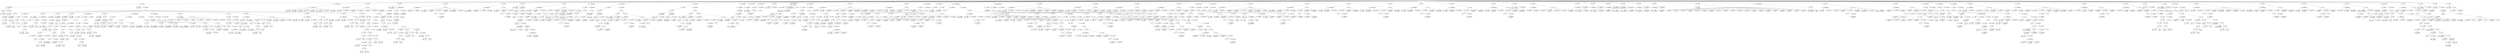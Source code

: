 digraph ast {
node [shape=none];
172034 [label=<<TABLE border='1' cellspacing='0' cellpadding='10' style='rounded' ><TR><TD border='0'>172034</TD><TD border='0'><B>ArgumentList</B></TD></TR></TABLE>>];
172034 -> 172028 [weight=2];
172034 -> 172032 [weight=2];
172034 -> 172033 [weight=2];
172035 [label=<<TABLE border='1' cellspacing='0' cellpadding='10' style='rounded' ><TR><TD border='0'>172035</TD><TD border='0'><B>FunctionCall</B></TD></TR><HR/><TR><TD border='0' cellpadding='5' colspan='2'>in_array</TD></TR></TABLE>>];
172035 -> 172027 [weight=2];
172035 -> 172034 [weight=2];
172032 [label=<<TABLE border='1' cellspacing='0' cellpadding='10' style='rounded' ><TR><TD border='0'>172032</TD><TD border='0'><B>CastExpression</B></TD></TR></TABLE>>];
172032 -> 172031 [weight=2];
172033 [label=<<TABLE border='1' cellspacing='0' cellpadding='10' style='rounded' ><TR><TD border='0'>172033</TD><TD border='0'><B>True</B></TD></TR><HR/><TR><TD border='0' cellpadding='5' colspan='2'>true</TD></TR></TABLE>>];
172038 [label=<<TABLE border='1' cellspacing='0' cellpadding='10' style='rounded' ><TR><TD border='0'>172038</TD><TD border='0'><B>Continue</B></TD></TR></TABLE>>];
172039 [label=<<TABLE border='1' cellspacing='0' cellpadding='10' style='rounded' ><TR><TD border='0'>172039</TD><TD border='0'><B>IfThenStatement</B></TD></TR></TABLE>>];
172039 -> 172037 [weight=2];
172039 -> 172040 [weight=2];
172036 [label=<<TABLE border='1' cellspacing='0' cellpadding='10' style='rounded' ><TR><TD border='0'>172036</TD><TD border='0'><B>UnaryOP</B></TD></TR><HR/><TR><TD border='0' cellpadding='5' colspan='2'>!</TD></TR></TABLE>>];
172036 -> 172035 [weight=2];
172037 [label=<<TABLE border='1' cellspacing='0' cellpadding='10' style='rounded' ><TR><TD border='0'>172037</TD><TD border='0'><B>Condition</B></TD></TR></TABLE>>];
172037 -> 172019 [weight=2];
172042 [label=<<TABLE border='1' cellspacing='0' cellpadding='10' style='rounded' ><TR><TD border='0'>172042</TD><TD border='0'><B>Variable</B></TD></TR><HR/><TR><TD border='0' cellpadding='5'>(0, 3708)</TD><TD border='0' cellpadding='5'>ptype_file</TD></TR></TABLE>>];
172043 [label=<<TABLE border='1' cellspacing='0' cellpadding='10' style='rounded' ><TR><TD border='0'>172043</TD><TD border='0'><B>Variable</B></TD></TR><HR/><TR><TD border='0' cellpadding='5'>(0, 250)</TD><TD border='0' cellpadding='5'>i</TD></TR></TABLE>>];
172040 [label=<<TABLE border='1' cellspacing='0' cellpadding='10' style='rounded' ><TR><TD border='0'>172040</TD><TD border='0'><B>StatementBody</B></TD></TR></TABLE>>];
172040 -> 172038 [weight=2];
172041 [label=<<TABLE border='1' cellspacing='0' cellpadding='10' style='rounded' ><TR><TD border='0'>172041</TD><TD border='0'><B>Variable</B></TD></TR><HR/><TR><TD border='0' cellpadding='5'>(0, 211)</TD><TD border='0' cellpadding='5'>submenu</TD></TR></TABLE>>];
172046 [label=<<TABLE border='1' cellspacing='0' cellpadding='10' style='rounded' ><TR><TD border='0'>172046</TD><TD border='0'><B>BinOP</B></TD></TR><HR/><TR><TD border='0' cellpadding='5' colspan='2'>=</TD></TR></TABLE>>];
172046 -> 172045 [weight=2];
172046 -> 172067 [weight=2];
172047 [label=<<TABLE border='1' cellspacing='0' cellpadding='10' style='rounded' ><TR><TD border='0'>172047</TD><TD border='0'><B>Id</B></TD></TR><HR/><TR><TD border='0' cellpadding='5' colspan='2'>esc_attr</TD></TR></TABLE>>];
172044 [label=<<TABLE border='1' cellspacing='0' cellpadding='10' style='rounded' ><TR><TD border='0'>172044</TD><TD border='0'><B>PostIncrement</B></TD></TR><HR/><TR><TD border='0' cellpadding='5' colspan='2'>++</TD></TR></TABLE>>];
172044 -> 172043 [weight=2];
172045 [label=<<TABLE border='1' cellspacing='0' cellpadding='10' style='rounded' ><TR><TD border='0'>172045</TD><TD border='0'><B>PostfixExpression</B></TD></TR></TABLE>>];
172045 -> 172041 [weight=2];
172045 -> 172042 [weight=2];
172045 -> 172044 [weight=2];
172050 [label=<<TABLE border='1' cellspacing='0' cellpadding='10' style='rounded' ><TR><TD border='0'>172050</TD><TD border='0'><B>BinOP</B></TD></TR><HR/><TR><TD border='0' cellpadding='5' colspan='2'>-&gt;</TD></TR></TABLE>>];
172050 -> 172048 [weight=2];
172050 -> 172049 [weight=2];
172051 [label=<<TABLE border='1' cellspacing='0' cellpadding='10' style='rounded' ><TR><TD border='0'>172051</TD><TD border='0'><B>Id</B></TD></TR><HR/><TR><TD border='0' cellpadding='5' colspan='2'>menu_name</TD></TR></TABLE>>];
172048 [label=<<TABLE border='1' cellspacing='0' cellpadding='10' style='rounded' ><TR><TD border='0'>172048</TD><TD border='0'><B>Variable</B></TD></TR><HR/><TR><TD border='0' cellpadding='5'>(0, 206)</TD><TD border='0' cellpadding='5'>tax</TD></TR></TABLE>>];
172049 [label=<<TABLE border='1' cellspacing='0' cellpadding='10' style='rounded' ><TR><TD border='0'>172049</TD><TD border='0'><B>Id</B></TD></TR><HR/><TR><TD border='0' cellpadding='5' colspan='2'>labels</TD></TR></TABLE>>];
172054 [label=<<TABLE border='1' cellspacing='0' cellpadding='10' style='rounded' ><TR><TD border='0'>172054</TD><TD border='0'><B>FunctionCall</B></TD></TR><HR/><TR><TD border='0' cellpadding='5' colspan='2'>esc_attr</TD></TR></TABLE>>];
172054 -> 172047 [weight=2];
172054 -> 172053 [weight=2];
172055 [label=<<TABLE border='1' cellspacing='0' cellpadding='10' style='rounded' ><TR><TD border='0'>172055</TD><TD border='0'><B>Variable</B></TD></TR><HR/><TR><TD border='0' cellpadding='5'>(0, 206)</TD><TD border='0' cellpadding='5'>tax</TD></TR></TABLE>>];
172052 [label=<<TABLE border='1' cellspacing='0' cellpadding='10' style='rounded' ><TR><TD border='0'>172052</TD><TD border='0'><B>BinOP</B></TD></TR><HR/><TR><TD border='0' cellpadding='5' colspan='2'>-&gt;</TD></TR></TABLE>>];
172052 -> 172050 [weight=2];
172052 -> 172051 [weight=2];
172053 [label=<<TABLE border='1' cellspacing='0' cellpadding='10' style='rounded' ><TR><TD border='0'>172053</TD><TD border='0'><B>ArgumentList</B></TD></TR></TABLE>>];
172053 -> 172052 [weight=2];
172058 [label=<<TABLE border='1' cellspacing='0' cellpadding='10' style='rounded' ><TR><TD border='0'>172058</TD><TD border='0'><B>Id</B></TD></TR><HR/><TR><TD border='0' cellpadding='5' colspan='2'>manage_terms</TD></TR></TABLE>>];
172059 [label=<<TABLE border='1' cellspacing='0' cellpadding='10' style='rounded' ><TR><TD border='0'>172059</TD><TD border='0'><B>BinOP</B></TD></TR><HR/><TR><TD border='0' cellpadding='5' colspan='2'>-&gt;</TD></TR></TABLE>>];
172059 -> 172057 [weight=2];
172059 -> 172058 [weight=2];
172056 [label=<<TABLE border='1' cellspacing='0' cellpadding='10' style='rounded' ><TR><TD border='0'>172056</TD><TD border='0'><B>Id</B></TD></TR><HR/><TR><TD border='0' cellpadding='5' colspan='2'>cap</TD></TR></TABLE>>];
172057 [label=<<TABLE border='1' cellspacing='0' cellpadding='10' style='rounded' ><TR><TD border='0'>172057</TD><TD border='0'><B>BinOP</B></TD></TR><HR/><TR><TD border='0' cellpadding='5' colspan='2'>-&gt;</TD></TR></TABLE>>];
172057 -> 172055 [weight=2];
172057 -> 172056 [weight=2];
172062 [label=<<TABLE border='1' cellspacing='0' cellpadding='10' style='rounded' ><TR><TD border='0'>172062</TD><TD border='0'><B>Variable</B></TD></TR><HR/><TR><TD border='0' cellpadding='5'>(0, 206)</TD><TD border='0' cellpadding='5'>tax</TD></TR></TABLE>>];
172063 [label=<<TABLE border='1' cellspacing='0' cellpadding='10' style='rounded' ><TR><TD border='0'>172063</TD><TD border='0'><B>Id</B></TD></TR><HR/><TR><TD border='0' cellpadding='5' colspan='2'>name</TD></TR></TABLE>>];
172060 [label=<<TABLE border='1' cellspacing='0' cellpadding='10' style='rounded' ><TR><TD border='0'>172060</TD><TD border='0'><B>Id</B></TD></TR><HR/><TR><TD border='0' cellpadding='5' colspan='2'>sprintf</TD></TR></TABLE>>];
172061 [label=<<TABLE border='1' cellspacing='0' cellpadding='10' style='rounded' ><TR><TD border='0'>172061</TD><TD border='0'><B>Variable</B></TD></TR><HR/><TR><TD border='0' cellpadding='5'>(0, 3709)</TD><TD border='0' cellpadding='5'>edit_tags_file</TD></TR></TABLE>>];
172066 [label=<<TABLE border='1' cellspacing='0' cellpadding='10' style='rounded' ><TR><TD border='0'>172066</TD><TD border='0'><B>FunctionCall</B></TD></TR><HR/><TR><TD border='0' cellpadding='5' colspan='2'>sprintf</TD></TR></TABLE>>];
172066 -> 172060 [weight=2];
172066 -> 172065 [weight=2];
172067 [label=<<TABLE border='1' cellspacing='0' cellpadding='10' style='rounded' ><TR><TD border='0'>172067</TD><TD border='0'><B>Array</B></TD></TR></TABLE>>];
172067 -> 172054 [weight=2];
172067 -> 172059 [weight=2];
172067 -> 172066 [weight=2];
172064 [label=<<TABLE border='1' cellspacing='0' cellpadding='10' style='rounded' ><TR><TD border='0'>172064</TD><TD border='0'><B>BinOP</B></TD></TR><HR/><TR><TD border='0' cellpadding='5' colspan='2'>-&gt;</TD></TR></TABLE>>];
172064 -> 172062 [weight=2];
172064 -> 172063 [weight=2];
172065 [label=<<TABLE border='1' cellspacing='0' cellpadding='10' style='rounded' ><TR><TD border='0'>172065</TD><TD border='0'><B>ArgumentList</B></TD></TR></TABLE>>];
172065 -> 172061 [weight=2];
172065 -> 172064 [weight=2];
172070 [label=<<TABLE border='1' cellspacing='0' cellpadding='10' style='rounded' ><TR><TD border='0'>172070</TD><TD border='0'><B>StatementBody</B></TD></TR></TABLE>>];
172070 -> 172068 [weight=2];
172071 [label=<<TABLE border='1' cellspacing='0' cellpadding='10' style='rounded' ><TR><TD border='0'>172071</TD><TD border='0'><B>Block</B></TD></TR></TABLE>>];
172071 -> 171755 [weight=2];
172071 -> 171767 [weight=2];
172071 -> 171770 [weight=2];
172071 -> 171787 [weight=2];
172071 -> 171793 [weight=2];
172071 -> 171842 [weight=2];
172071 -> 171860 [weight=2];
172071 -> 171881 [weight=2];
172071 -> 171909 [weight=2];
172071 -> 171920 [weight=2];
172071 -> 171945 [weight=2];
172071 -> 171950 [weight=2];
172071 -> 171974 [weight=2];
172071 -> 171991 [weight=2];
172071 -> 172005 [weight=2];
172071 -> 172069 [weight=2];
172068 [label=<<TABLE border='1' cellspacing='0' cellpadding='10' style='rounded' ><TR><TD border='0'>172068</TD><TD border='0'><B>Block</B></TD></TR></TABLE>>];
172068 -> 172039 [weight=2];
172068 -> 172046 [weight=2];
172069 [label=<<TABLE border='1' cellspacing='0' cellpadding='10' style='rounded' ><TR><TD border='0'>172069</TD><TD border='0'><B>ForEach</B></TD></TR></TABLE>>];
172069 -> 172011 [weight=2];
172069 -> 172012 [weight=2];
172069 -> 172070 [weight=2];
172074 [label=<<TABLE border='1' cellspacing='0' cellpadding='10' style='rounded' ><TR><TD border='0'>172074</TD><TD border='0'><B>Variable</B></TD></TR><HR/><TR><TD border='0' cellpadding='5'>(0, 3702)</TD><TD border='0' cellpadding='5'>ptype</TD></TR></TABLE>>];
172075 [label=<<TABLE border='1' cellspacing='0' cellpadding='10' style='rounded' ><TR><TD border='0'>172075</TD><TD border='0'><B>Variable</B></TD></TR><HR/><TR><TD border='0' cellpadding='5'>(0, 3703)</TD><TD border='0' cellpadding='5'>ptype_obj</TD></TR></TABLE>>];
172072 [label=<<TABLE border='1' cellspacing='0' cellpadding='10' style='rounded' ><TR><TD border='0'>172072</TD><TD border='0'><B>ForEach</B></TD></TR></TABLE>>];
172072 -> 171751 [weight=2];
172072 -> 171752 [weight=2];
172072 -> 172073 [weight=2];
172073 [label=<<TABLE border='1' cellspacing='0' cellpadding='10' style='rounded' ><TR><TD border='0'>172073</TD><TD border='0'><B>StatementBody</B></TD></TR></TABLE>>];
172073 -> 172071 [weight=2];
172078 [label=<<TABLE border='1' cellspacing='0' cellpadding='10' style='rounded' ><TR><TD border='0'>172078</TD><TD border='0'><B>Variable</B></TD></TR><HR/><TR><TD border='0' cellpadding='5'>(0, 3706)</TD><TD border='0' cellpadding='5'>menu_icon</TD></TR></TABLE>>];
172079 [label=<<TABLE border='1' cellspacing='0' cellpadding='10' style='rounded' ><TR><TD border='0'>172079</TD><TD border='0'><B>Variable</B></TD></TR><HR/><TR><TD border='0' cellpadding='5'>(0, 250)</TD><TD border='0' cellpadding='5'>i</TD></TR></TABLE>>];
172076 [label=<<TABLE border='1' cellspacing='0' cellpadding='10' style='rounded' ><TR><TD border='0'>172076</TD><TD border='0'><B>Variable</B></TD></TR><HR/><TR><TD border='0' cellpadding='5'>(0, 3705)</TD><TD border='0' cellpadding='5'>ptype_for_id</TD></TR></TABLE>>];
172077 [label=<<TABLE border='1' cellspacing='0' cellpadding='10' style='rounded' ><TR><TD border='0'>172077</TD><TD border='0'><B>Variable</B></TD></TR><HR/><TR><TD border='0' cellpadding='5'>(0, 3704)</TD><TD border='0' cellpadding='5'>ptype_menu_position</TD></TR></TABLE>>];
172082 [label=<<TABLE border='1' cellspacing='0' cellpadding='10' style='rounded' ><TR><TD border='0'>172082</TD><TD border='0'><B>ArgumentList</B></TD></TR></TABLE>>];
172082 -> 172074 [weight=2];
172082 -> 172075 [weight=2];
172082 -> 172076 [weight=2];
172082 -> 172077 [weight=2];
172082 -> 172078 [weight=2];
172082 -> 172079 [weight=2];
172082 -> 172080 [weight=2];
172082 -> 172081 [weight=2];
172083 [label=<<TABLE border='1' cellspacing='0' cellpadding='10' style='rounded' ><TR><TD border='0'>172083</TD><TD border='0'><B>UnsetStatement</B></TD></TR></TABLE>>];
172083 -> 172082 [weight=2];
172080 [label=<<TABLE border='1' cellspacing='0' cellpadding='10' style='rounded' ><TR><TD border='0'>172080</TD><TD border='0'><B>Variable</B></TD></TR><HR/><TR><TD border='0' cellpadding='5'>(0, 206)</TD><TD border='0' cellpadding='5'>tax</TD></TR></TABLE>>];
172081 [label=<<TABLE border='1' cellspacing='0' cellpadding='10' style='rounded' ><TR><TD border='0'>172081</TD><TD border='0'><B>Variable</B></TD></TR><HR/><TR><TD border='0' cellpadding='5'>(0, 1192)</TD><TD border='0' cellpadding='5'>post_new_file</TD></TR></TABLE>>];
172086 [label=<<TABLE border='1' cellspacing='0' cellpadding='10' style='rounded' ><TR><TD border='0'>172086</TD><TD border='0'><B>PostfixExpression</B></TD></TR></TABLE>>];
172086 -> 172084 [weight=2];
172086 -> 172085 [weight=2];
172087 [label=<<TABLE border='1' cellspacing='0' cellpadding='10' style='rounded' ><TR><TD border='0'>172087</TD><TD border='0'><B>BinOP</B></TD></TR><HR/><TR><TD border='0' cellpadding='5' colspan='2'>=</TD></TR></TABLE>>];
172087 -> 172086 [weight=2];
172087 -> 172093 [weight=2];
172084 [label=<<TABLE border='1' cellspacing='0' cellpadding='10' style='rounded' ><TR><TD border='0'>172084</TD><TD border='0'><B>Variable</B></TD></TR><HR/><TR><TD border='0' cellpadding='5'>(0, 208)</TD><TD border='0' cellpadding='5'>menu</TD></TR></TABLE>>];
172085 [label=<<TABLE border='1' cellspacing='0' cellpadding='10' style='rounded' ><TR><TD border='0'>172085</TD><TD border='0'><B>IntegerLiteral</B></TD></TR><HR/><TR><TD border='0' cellpadding='5' colspan='2'>59</TD></TR></TABLE>>];
172090 [label=<<TABLE border='1' cellspacing='0' cellpadding='10' style='rounded' ><TR><TD border='0'>172090</TD><TD border='0'><B>StringLiteral</B></TD></TR><HR/><TR><TD border='0' cellpadding='5' colspan='2'>separator2</TD></TR></TABLE>>];
172091 [label=<<TABLE border='1' cellspacing='0' cellpadding='10' style='rounded' ><TR><TD border='0'>172091</TD><TD border='0'><B>StringLiteral</B></TD></TR><HR/><TR><TD border='0' cellpadding='5' colspan='2'></TD></TR></TABLE>>];
172088 [label=<<TABLE border='1' cellspacing='0' cellpadding='10' style='rounded' ><TR><TD border='0'>172088</TD><TD border='0'><B>StringLiteral</B></TD></TR><HR/><TR><TD border='0' cellpadding='5' colspan='2'></TD></TR></TABLE>>];
172089 [label=<<TABLE border='1' cellspacing='0' cellpadding='10' style='rounded' ><TR><TD border='0'>172089</TD><TD border='0'><B>StringLiteral</B></TD></TR><HR/><TR><TD border='0' cellpadding='5' colspan='2'>read</TD></TR></TABLE>>];
172094 [label=<<TABLE border='1' cellspacing='0' cellpadding='10' style='rounded' ><TR><TD border='0'>172094</TD><TD border='0'><B>Variable</B></TD></TR><HR/><TR><TD border='0' cellpadding='5'>(0, 3712)</TD><TD border='0' cellpadding='5'>appearance_cap</TD></TR></TABLE>>];
172095 [label=<<TABLE border='1' cellspacing='0' cellpadding='10' style='rounded' ><TR><TD border='0'>172095</TD><TD border='0'><B>BinOP</B></TD></TR><HR/><TR><TD border='0' cellpadding='5' colspan='2'>=</TD></TR></TABLE>>];
172095 -> 172094 [weight=2];
172095 -> 172105 [weight=2];
172092 [label=<<TABLE border='1' cellspacing='0' cellpadding='10' style='rounded' ><TR><TD border='0'>172092</TD><TD border='0'><B>StringLiteral</B></TD></TR><HR/><TR><TD border='0' cellpadding='5' colspan='2'>wp-menu-separator</TD></TR></TABLE>>];
172093 [label=<<TABLE border='1' cellspacing='0' cellpadding='10' style='rounded' ><TR><TD border='0'>172093</TD><TD border='0'><B>Array</B></TD></TR></TABLE>>];
172093 -> 172088 [weight=2];
172093 -> 172089 [weight=2];
172093 -> 172090 [weight=2];
172093 -> 172091 [weight=2];
172093 -> 172092 [weight=2];
172098 [label=<<TABLE border='1' cellspacing='0' cellpadding='10' style='rounded' ><TR><TD border='0'>172098</TD><TD border='0'><B>ArgumentList</B></TD></TR></TABLE>>];
172098 -> 172097 [weight=2];
172099 [label=<<TABLE border='1' cellspacing='0' cellpadding='10' style='rounded' ><TR><TD border='0'>172099</TD><TD border='0'><B>FunctionCall</B></TD></TR><HR/><TR><TD border='0' cellpadding='5' colspan='2'>current_user_can</TD></TR></TABLE>>];
172099 -> 172096 [weight=2];
172099 -> 172098 [weight=2];
172096 [label=<<TABLE border='1' cellspacing='0' cellpadding='10' style='rounded' ><TR><TD border='0'>172096</TD><TD border='0'><B>Id</B></TD></TR><HR/><TR><TD border='0' cellpadding='5' colspan='2'>current_user_can</TD></TR></TABLE>>];
172097 [label=<<TABLE border='1' cellspacing='0' cellpadding='10' style='rounded' ><TR><TD border='0'>172097</TD><TD border='0'><B>StringLiteral</B></TD></TR><HR/><TR><TD border='0' cellpadding='5' colspan='2'>switch_themes</TD></TR></TABLE>>];
172102 [label=<<TABLE border='1' cellspacing='0' cellpadding='10' style='rounded' ><TR><TD border='0'>172102</TD><TD border='0'><B>ConditionalTrue</B></TD></TR></TABLE>>];
172102 -> 172101 [weight=2];
172103 [label=<<TABLE border='1' cellspacing='0' cellpadding='10' style='rounded' ><TR><TD border='0'>172103</TD><TD border='0'><B>StringLiteral</B></TD></TR><HR/><TR><TD border='0' cellpadding='5' colspan='2'>edit_theme_options</TD></TR></TABLE>>];
172100 [label=<<TABLE border='1' cellspacing='0' cellpadding='10' style='rounded' ><TR><TD border='0'>172100</TD><TD border='0'><B>Condition</B></TD></TR></TABLE>>];
172100 -> 172099 [weight=2];
172101 [label=<<TABLE border='1' cellspacing='0' cellpadding='10' style='rounded' ><TR><TD border='0'>172101</TD><TD border='0'><B>StringLiteral</B></TD></TR><HR/><TR><TD border='0' cellpadding='5' colspan='2'>switch_themes</TD></TR></TABLE>>];
172106 [label=<<TABLE border='1' cellspacing='0' cellpadding='10' style='rounded' ><TR><TD border='0'>172106</TD><TD border='0'><B>Variable</B></TD></TR><HR/><TR><TD border='0' cellpadding='5'>(0, 208)</TD><TD border='0' cellpadding='5'>menu</TD></TR></TABLE>>];
172107 [label=<<TABLE border='1' cellspacing='0' cellpadding='10' style='rounded' ><TR><TD border='0'>172107</TD><TD border='0'><B>IntegerLiteral</B></TD></TR><HR/><TR><TD border='0' cellpadding='5' colspan='2'>60</TD></TR></TABLE>>];
172104 [label=<<TABLE border='1' cellspacing='0' cellpadding='10' style='rounded' ><TR><TD border='0'>172104</TD><TD border='0'><B>ConditionalFalse</B></TD></TR></TABLE>>];
172104 -> 172103 [weight=2];
172105 [label=<<TABLE border='1' cellspacing='0' cellpadding='10' style='rounded' ><TR><TD border='0'>172105</TD><TD border='0'><B>ConditionalExpression</B></TD></TR></TABLE>>];
172105 -> 172100 [weight=2];
172105 -> 172102 [weight=2];
172105 -> 172104 [weight=2];
172110 [label=<<TABLE border='1' cellspacing='0' cellpadding='10' style='rounded' ><TR><TD border='0'>172110</TD><TD border='0'><B>Id</B></TD></TR><HR/><TR><TD border='0' cellpadding='5' colspan='2'>__</TD></TR></TABLE>>];
172111 [label=<<TABLE border='1' cellspacing='0' cellpadding='10' style='rounded' ><TR><TD border='0'>172111</TD><TD border='0'><B>StringLiteral</B></TD></TR><HR/><TR><TD border='0' cellpadding='5' colspan='2'>Appearance</TD></TR></TABLE>>];
172108 [label=<<TABLE border='1' cellspacing='0' cellpadding='10' style='rounded' ><TR><TD border='0'>172108</TD><TD border='0'><B>PostfixExpression</B></TD></TR></TABLE>>];
172108 -> 172106 [weight=2];
172108 -> 172107 [weight=2];
172109 [label=<<TABLE border='1' cellspacing='0' cellpadding='10' style='rounded' ><TR><TD border='0'>172109</TD><TD border='0'><B>BinOP</B></TD></TR><HR/><TR><TD border='0' cellpadding='5' colspan='2'>=</TD></TR></TABLE>>];
172109 -> 172108 [weight=2];
172109 -> 172120 [weight=2];
172114 [label=<<TABLE border='1' cellspacing='0' cellpadding='10' style='rounded' ><TR><TD border='0'>172114</TD><TD border='0'><B>Variable</B></TD></TR><HR/><TR><TD border='0' cellpadding='5'>(0, 3712)</TD><TD border='0' cellpadding='5'>appearance_cap</TD></TR></TABLE>>];
172115 [label=<<TABLE border='1' cellspacing='0' cellpadding='10' style='rounded' ><TR><TD border='0'>172115</TD><TD border='0'><B>StringLiteral</B></TD></TR><HR/><TR><TD border='0' cellpadding='5' colspan='2'>themes.php</TD></TR></TABLE>>];
172112 [label=<<TABLE border='1' cellspacing='0' cellpadding='10' style='rounded' ><TR><TD border='0'>172112</TD><TD border='0'><B>ArgumentList</B></TD></TR></TABLE>>];
172112 -> 172111 [weight=2];
172113 [label=<<TABLE border='1' cellspacing='0' cellpadding='10' style='rounded' ><TR><TD border='0'>172113</TD><TD border='0'><B>FunctionCall</B></TD></TR><HR/><TR><TD border='0' cellpadding='5' colspan='2'>__</TD></TR></TABLE>>];
172113 -> 172110 [weight=2];
172113 -> 172112 [weight=2];
172118 [label=<<TABLE border='1' cellspacing='0' cellpadding='10' style='rounded' ><TR><TD border='0'>172118</TD><TD border='0'><B>StringLiteral</B></TD></TR><HR/><TR><TD border='0' cellpadding='5' colspan='2'>menu-appearance</TD></TR></TABLE>>];
172119 [label=<<TABLE border='1' cellspacing='0' cellpadding='10' style='rounded' ><TR><TD border='0'>172119</TD><TD border='0'><B>StringLiteral</B></TD></TR><HR/><TR><TD border='0' cellpadding='5' colspan='2'>dashicons-admin-appearance</TD></TR></TABLE>>];
172116 [label=<<TABLE border='1' cellspacing='0' cellpadding='10' style='rounded' ><TR><TD border='0'>172116</TD><TD border='0'><B>StringLiteral</B></TD></TR><HR/><TR><TD border='0' cellpadding='5' colspan='2'></TD></TR></TABLE>>];
172117 [label=<<TABLE border='1' cellspacing='0' cellpadding='10' style='rounded' ><TR><TD border='0'>172117</TD><TD border='0'><B>StringLiteral</B></TD></TR><HR/><TR><TD border='0' cellpadding='5' colspan='2'>menu-top menu-icon-appearance</TD></TR></TABLE>>];
172122 [label=<<TABLE border='1' cellspacing='0' cellpadding='10' style='rounded' ><TR><TD border='0'>172122</TD><TD border='0'><B>StringLiteral</B></TD></TR><HR/><TR><TD border='0' cellpadding='5' colspan='2'>themes.php</TD></TR></TABLE>>];
172123 [label=<<TABLE border='1' cellspacing='0' cellpadding='10' style='rounded' ><TR><TD border='0'>172123</TD><TD border='0'><B>IntegerLiteral</B></TD></TR><HR/><TR><TD border='0' cellpadding='5' colspan='2'>5</TD></TR></TABLE>>];
172120 [label=<<TABLE border='1' cellspacing='0' cellpadding='10' style='rounded' ><TR><TD border='0'>172120</TD><TD border='0'><B>Array</B></TD></TR></TABLE>>];
172120 -> 172113 [weight=2];
172120 -> 172114 [weight=2];
172120 -> 172115 [weight=2];
172120 -> 172116 [weight=2];
172120 -> 172117 [weight=2];
172120 -> 172118 [weight=2];
172120 -> 172119 [weight=2];
172121 [label=<<TABLE border='1' cellspacing='0' cellpadding='10' style='rounded' ><TR><TD border='0'>172121</TD><TD border='0'><B>Variable</B></TD></TR><HR/><TR><TD border='0' cellpadding='5'>(0, 211)</TD><TD border='0' cellpadding='5'>submenu</TD></TR></TABLE>>];
172126 [label=<<TABLE border='1' cellspacing='0' cellpadding='10' style='rounded' ><TR><TD border='0'>172126</TD><TD border='0'><B>Id</B></TD></TR><HR/><TR><TD border='0' cellpadding='5' colspan='2'>__</TD></TR></TABLE>>];
172127 [label=<<TABLE border='1' cellspacing='0' cellpadding='10' style='rounded' ><TR><TD border='0'>172127</TD><TD border='0'><B>StringLiteral</B></TD></TR><HR/><TR><TD border='0' cellpadding='5' colspan='2'>Themes</TD></TR></TABLE>>];
172124 [label=<<TABLE border='1' cellspacing='0' cellpadding='10' style='rounded' ><TR><TD border='0'>172124</TD><TD border='0'><B>PostfixExpression</B></TD></TR></TABLE>>];
172124 -> 172121 [weight=2];
172124 -> 172122 [weight=2];
172124 -> 172123 [weight=2];
172125 [label=<<TABLE border='1' cellspacing='0' cellpadding='10' style='rounded' ><TR><TD border='0'>172125</TD><TD border='0'><B>BinOP</B></TD></TR><HR/><TR><TD border='0' cellpadding='5' colspan='2'>=</TD></TR></TABLE>>];
172125 -> 172124 [weight=2];
172125 -> 172132 [weight=2];
172130 [label=<<TABLE border='1' cellspacing='0' cellpadding='10' style='rounded' ><TR><TD border='0'>172130</TD><TD border='0'><B>Variable</B></TD></TR><HR/><TR><TD border='0' cellpadding='5'>(0, 3712)</TD><TD border='0' cellpadding='5'>appearance_cap</TD></TR></TABLE>>];
172131 [label=<<TABLE border='1' cellspacing='0' cellpadding='10' style='rounded' ><TR><TD border='0'>172131</TD><TD border='0'><B>StringLiteral</B></TD></TR><HR/><TR><TD border='0' cellpadding='5' colspan='2'>themes.php</TD></TR></TABLE>>];
172128 [label=<<TABLE border='1' cellspacing='0' cellpadding='10' style='rounded' ><TR><TD border='0'>172128</TD><TD border='0'><B>ArgumentList</B></TD></TR></TABLE>>];
172128 -> 172127 [weight=2];
172129 [label=<<TABLE border='1' cellspacing='0' cellpadding='10' style='rounded' ><TR><TD border='0'>172129</TD><TD border='0'><B>FunctionCall</B></TD></TR><HR/><TR><TD border='0' cellpadding='5' colspan='2'>__</TD></TR></TABLE>>];
172129 -> 172126 [weight=2];
172129 -> 172128 [weight=2];
172134 [label=<<TABLE border='1' cellspacing='0' cellpadding='10' style='rounded' ><TR><TD border='0'>172134</TD><TD border='0'><B>BinOP</B></TD></TR><HR/><TR><TD border='0' cellpadding='5' colspan='2'>=</TD></TR></TABLE>>];
172134 -> 172133 [weight=2];
172134 -> 172154 [weight=2];
172135 [label=<<TABLE border='1' cellspacing='0' cellpadding='10' style='rounded' ><TR><TD border='0'>172135</TD><TD border='0'><B>Id</B></TD></TR><HR/><TR><TD border='0' cellpadding='5' colspan='2'>add_query_arg</TD></TR></TABLE>>];
172132 [label=<<TABLE border='1' cellspacing='0' cellpadding='10' style='rounded' ><TR><TD border='0'>172132</TD><TD border='0'><B>Array</B></TD></TR></TABLE>>];
172132 -> 172129 [weight=2];
172132 -> 172130 [weight=2];
172132 -> 172131 [weight=2];
172133 [label=<<TABLE border='1' cellspacing='0' cellpadding='10' style='rounded' ><TR><TD border='0'>172133</TD><TD border='0'><B>Variable</B></TD></TR><HR/><TR><TD border='0' cellpadding='5'>(0, 3713)</TD><TD border='0' cellpadding='5'>customize_url</TD></TR></TABLE>>];
172138 [label=<<TABLE border='1' cellspacing='0' cellpadding='10' style='rounded' ><TR><TD border='0'>172138</TD><TD border='0'><B>Id</B></TD></TR><HR/><TR><TD border='0' cellpadding='5' colspan='2'>remove_query_arg</TD></TR></TABLE>>];
172139 [label=<<TABLE border='1' cellspacing='0' cellpadding='10' style='rounded' ><TR><TD border='0'>172139</TD><TD border='0'><B>Id</B></TD></TR><HR/><TR><TD border='0' cellpadding='5' colspan='2'>wp_removable_query_args</TD></TR></TABLE>>];
172136 [label=<<TABLE border='1' cellspacing='0' cellpadding='10' style='rounded' ><TR><TD border='0'>172136</TD><TD border='0'><B>StringLiteral</B></TD></TR><HR/><TR><TD border='0' cellpadding='5' colspan='2'>return</TD></TR></TABLE>>];
172137 [label=<<TABLE border='1' cellspacing='0' cellpadding='10' style='rounded' ><TR><TD border='0'>172137</TD><TD border='0'><B>Id</B></TD></TR><HR/><TR><TD border='0' cellpadding='5' colspan='2'>urlencode</TD></TR></TABLE>>];
172142 [label=<<TABLE border='1' cellspacing='0' cellpadding='10' style='rounded' ><TR><TD border='0'>172142</TD><TD border='0'><B>Id</B></TD></TR><HR/><TR><TD border='0' cellpadding='5' colspan='2'>wp_unslash</TD></TR></TABLE>>];
172143 [label=<<TABLE border='1' cellspacing='0' cellpadding='10' style='rounded' ><TR><TD border='0'>172143</TD><TD border='0'><B>Variable</B></TD></TR><HR/><TR><TD border='0' cellpadding='5'>(0, 141)</TD><TD border='0' cellpadding='5'>_SERVER</TD></TR></TABLE>>];
172140 [label=<<TABLE border='1' cellspacing='0' cellpadding='10' style='rounded' ><TR><TD border='0'>172140</TD><TD border='0'><B>ArgumentList</B></TD></TR></TABLE>>];
172141 [label=<<TABLE border='1' cellspacing='0' cellpadding='10' style='rounded' ><TR><TD border='0'>172141</TD><TD border='0'><B>FunctionCall</B></TD></TR><HR/><TR><TD border='0' cellpadding='5' colspan='2'>wp_removable_query_args</TD></TR></TABLE>>];
172141 -> 172139 [weight=2];
172141 -> 172140 [weight=2];
172146 [label=<<TABLE border='1' cellspacing='0' cellpadding='10' style='rounded' ><TR><TD border='0'>172146</TD><TD border='0'><B>ArgumentList</B></TD></TR></TABLE>>];
172146 -> 172145 [weight=2];
172147 [label=<<TABLE border='1' cellspacing='0' cellpadding='10' style='rounded' ><TR><TD border='0'>172147</TD><TD border='0'><B>FunctionCall</B></TD></TR><HR/><TR><TD border='0' cellpadding='5' colspan='2'>wp_unslash</TD></TR></TABLE>>];
172147 -> 172142 [weight=2];
172147 -> 172146 [weight=2];
172144 [label=<<TABLE border='1' cellspacing='0' cellpadding='10' style='rounded' ><TR><TD border='0'>172144</TD><TD border='0'><B>StringLiteral</B></TD></TR><HR/><TR><TD border='0' cellpadding='5' colspan='2'>REQUEST_URI</TD></TR></TABLE>>];
172145 [label=<<TABLE border='1' cellspacing='0' cellpadding='10' style='rounded' ><TR><TD border='0'>172145</TD><TD border='0'><B>PostfixExpression</B></TD></TR></TABLE>>];
172145 -> 172143 [weight=2];
172145 -> 172144 [weight=2];
172150 [label=<<TABLE border='1' cellspacing='0' cellpadding='10' style='rounded' ><TR><TD border='0'>172150</TD><TD border='0'><B>ArgumentList</B></TD></TR></TABLE>>];
172150 -> 172149 [weight=2];
172151 [label=<<TABLE border='1' cellspacing='0' cellpadding='10' style='rounded' ><TR><TD border='0'>172151</TD><TD border='0'><B>FunctionCall</B></TD></TR><HR/><TR><TD border='0' cellpadding='5' colspan='2'>urlencode</TD></TR></TABLE>>];
172151 -> 172137 [weight=2];
172151 -> 172150 [weight=2];
172148 [label=<<TABLE border='1' cellspacing='0' cellpadding='10' style='rounded' ><TR><TD border='0'>172148</TD><TD border='0'><B>ArgumentList</B></TD></TR></TABLE>>];
172148 -> 172141 [weight=2];
172148 -> 172147 [weight=2];
172149 [label=<<TABLE border='1' cellspacing='0' cellpadding='10' style='rounded' ><TR><TD border='0'>172149</TD><TD border='0'><B>FunctionCall</B></TD></TR><HR/><TR><TD border='0' cellpadding='5' colspan='2'>remove_query_arg</TD></TR></TABLE>>];
172149 -> 172138 [weight=2];
172149 -> 172148 [weight=2];
172154 [label=<<TABLE border='1' cellspacing='0' cellpadding='10' style='rounded' ><TR><TD border='0'>172154</TD><TD border='0'><B>FunctionCall</B></TD></TR><HR/><TR><TD border='0' cellpadding='5' colspan='2'>add_query_arg</TD></TR></TABLE>>];
172154 -> 172135 [weight=2];
172154 -> 172153 [weight=2];
172155 [label=<<TABLE border='1' cellspacing='0' cellpadding='10' style='rounded' ><TR><TD border='0'>172155</TD><TD border='0'><B>Variable</B></TD></TR><HR/><TR><TD border='0' cellpadding='5'>(0, 211)</TD><TD border='0' cellpadding='5'>submenu</TD></TR></TABLE>>];
172152 [label=<<TABLE border='1' cellspacing='0' cellpadding='10' style='rounded' ><TR><TD border='0'>172152</TD><TD border='0'><B>StringLiteral</B></TD></TR><HR/><TR><TD border='0' cellpadding='5' colspan='2'>customize.php</TD></TR></TABLE>>];
172153 [label=<<TABLE border='1' cellspacing='0' cellpadding='10' style='rounded' ><TR><TD border='0'>172153</TD><TD border='0'><B>ArgumentList</B></TD></TR></TABLE>>];
172153 -> 172136 [weight=2];
172153 -> 172151 [weight=2];
172153 -> 172152 [weight=2];
172158 [label=<<TABLE border='1' cellspacing='0' cellpadding='10' style='rounded' ><TR><TD border='0'>172158</TD><TD border='0'><B>PostfixExpression</B></TD></TR></TABLE>>];
172158 -> 172155 [weight=2];
172158 -> 172156 [weight=2];
172158 -> 172157 [weight=2];
172159 [label=<<TABLE border='1' cellspacing='0' cellpadding='10' style='rounded' ><TR><TD border='0'>172159</TD><TD border='0'><B>BinOP</B></TD></TR><HR/><TR><TD border='0' cellpadding='5' colspan='2'>=</TD></TR></TABLE>>];
172159 -> 172158 [weight=2];
172159 -> 172171 [weight=2];
172156 [label=<<TABLE border='1' cellspacing='0' cellpadding='10' style='rounded' ><TR><TD border='0'>172156</TD><TD border='0'><B>StringLiteral</B></TD></TR><HR/><TR><TD border='0' cellpadding='5' colspan='2'>themes.php</TD></TR></TABLE>>];
172157 [label=<<TABLE border='1' cellspacing='0' cellpadding='10' style='rounded' ><TR><TD border='0'>172157</TD><TD border='0'><B>IntegerLiteral</B></TD></TR><HR/><TR><TD border='0' cellpadding='5' colspan='2'>6</TD></TR></TABLE>>];
172162 [label=<<TABLE border='1' cellspacing='0' cellpadding='10' style='rounded' ><TR><TD border='0'>172162</TD><TD border='0'><B>ArgumentList</B></TD></TR></TABLE>>];
172162 -> 172161 [weight=2];
172163 [label=<<TABLE border='1' cellspacing='0' cellpadding='10' style='rounded' ><TR><TD border='0'>172163</TD><TD border='0'><B>FunctionCall</B></TD></TR><HR/><TR><TD border='0' cellpadding='5' colspan='2'>__</TD></TR></TABLE>>];
172163 -> 172160 [weight=2];
172163 -> 172162 [weight=2];
172160 [label=<<TABLE border='1' cellspacing='0' cellpadding='10' style='rounded' ><TR><TD border='0'>172160</TD><TD border='0'><B>Id</B></TD></TR><HR/><TR><TD border='0' cellpadding='5' colspan='2'>__</TD></TR></TABLE>>];
172161 [label=<<TABLE border='1' cellspacing='0' cellpadding='10' style='rounded' ><TR><TD border='0'>172161</TD><TD border='0'><B>StringLiteral</B></TD></TR><HR/><TR><TD border='0' cellpadding='5' colspan='2'>Customize</TD></TR></TABLE>>];
172166 [label=<<TABLE border='1' cellspacing='0' cellpadding='10' style='rounded' ><TR><TD border='0'>172166</TD><TD border='0'><B>Variable</B></TD></TR><HR/><TR><TD border='0' cellpadding='5'>(0, 3713)</TD><TD border='0' cellpadding='5'>customize_url</TD></TR></TABLE>>];
172167 [label=<<TABLE border='1' cellspacing='0' cellpadding='10' style='rounded' ><TR><TD border='0'>172167</TD><TD border='0'><B>ArgumentList</B></TD></TR></TABLE>>];
172167 -> 172166 [weight=2];
172164 [label=<<TABLE border='1' cellspacing='0' cellpadding='10' style='rounded' ><TR><TD border='0'>172164</TD><TD border='0'><B>StringLiteral</B></TD></TR><HR/><TR><TD border='0' cellpadding='5' colspan='2'>customize</TD></TR></TABLE>>];
172165 [label=<<TABLE border='1' cellspacing='0' cellpadding='10' style='rounded' ><TR><TD border='0'>172165</TD><TD border='0'><B>Id</B></TD></TR><HR/><TR><TD border='0' cellpadding='5' colspan='2'>esc_url</TD></TR></TABLE>>];
172170 [label=<<TABLE border='1' cellspacing='0' cellpadding='10' style='rounded' ><TR><TD border='0'>172170</TD><TD border='0'><B>StringLiteral</B></TD></TR><HR/><TR><TD border='0' cellpadding='5' colspan='2'>hide-if-no-customize</TD></TR></TABLE>>];
172171 [label=<<TABLE border='1' cellspacing='0' cellpadding='10' style='rounded' ><TR><TD border='0'>172171</TD><TD border='0'><B>Array</B></TD></TR></TABLE>>];
172171 -> 172163 [weight=2];
172171 -> 172164 [weight=2];
172171 -> 172168 [weight=2];
172171 -> 172169 [weight=2];
172171 -> 172170 [weight=2];
172168 [label=<<TABLE border='1' cellspacing='0' cellpadding='10' style='rounded' ><TR><TD border='0'>172168</TD><TD border='0'><B>FunctionCall</B></TD></TR><HR/><TR><TD border='0' cellpadding='5' colspan='2'>esc_url</TD></TR></TABLE>>];
172168 -> 172165 [weight=2];
172168 -> 172167 [weight=2];
172169 [label=<<TABLE border='1' cellspacing='0' cellpadding='10' style='rounded' ><TR><TD border='0'>172169</TD><TD border='0'><B>StringLiteral</B></TD></TR><HR/><TR><TD border='0' cellpadding='5' colspan='2'></TD></TR></TABLE>>];
172174 [label=<<TABLE border='1' cellspacing='0' cellpadding='10' style='rounded' ><TR><TD border='0'>172174</TD><TD border='0'><B>ArgumentList</B></TD></TR></TABLE>>];
172174 -> 172173 [weight=2];
172175 [label=<<TABLE border='1' cellspacing='0' cellpadding='10' style='rounded' ><TR><TD border='0'>172175</TD><TD border='0'><B>FunctionCall</B></TD></TR><HR/><TR><TD border='0' cellpadding='5' colspan='2'>current_theme_supports</TD></TR></TABLE>>];
172175 -> 172172 [weight=2];
172175 -> 172174 [weight=2];
172172 [label=<<TABLE border='1' cellspacing='0' cellpadding='10' style='rounded' ><TR><TD border='0'>172172</TD><TD border='0'><B>Id</B></TD></TR><HR/><TR><TD border='0' cellpadding='5' colspan='2'>current_theme_supports</TD></TR></TABLE>>];
172173 [label=<<TABLE border='1' cellspacing='0' cellpadding='10' style='rounded' ><TR><TD border='0'>172173</TD><TD border='0'><B>StringLiteral</B></TD></TR><HR/><TR><TD border='0' cellpadding='5' colspan='2'>menus</TD></TR></TABLE>>];
172178 [label=<<TABLE border='1' cellspacing='0' cellpadding='10' style='rounded' ><TR><TD border='0'>172178</TD><TD border='0'><B>StringLiteral</B></TD></TR><HR/><TR><TD border='0' cellpadding='5' colspan='2'>widgets</TD></TR></TABLE>>];
172179 [label=<<TABLE border='1' cellspacing='0' cellpadding='10' style='rounded' ><TR><TD border='0'>172179</TD><TD border='0'><B>ArgumentList</B></TD></TR></TABLE>>];
172179 -> 172178 [weight=2];
172176 [label=<<TABLE border='1' cellspacing='0' cellpadding='10' style='rounded' ><TR><TD border='0'>172176</TD><TD border='0'><B>LogicOP</B></TD></TR><HR/><TR><TD border='0' cellpadding='5' colspan='2'>||</TD></TR></TABLE>>];
172176 -> 172175 [weight=2];
172176 -> 172180 [weight=2];
172177 [label=<<TABLE border='1' cellspacing='0' cellpadding='10' style='rounded' ><TR><TD border='0'>172177</TD><TD border='0'><B>Id</B></TD></TR><HR/><TR><TD border='0' cellpadding='5' colspan='2'>current_theme_supports</TD></TR></TABLE>>];
172182 [label=<<TABLE border='1' cellspacing='0' cellpadding='10' style='rounded' ><TR><TD border='0'>172182</TD><TD border='0'><B>Variable</B></TD></TR><HR/><TR><TD border='0' cellpadding='5'>(0, 211)</TD><TD border='0' cellpadding='5'>submenu</TD></TR></TABLE>>];
172183 [label=<<TABLE border='1' cellspacing='0' cellpadding='10' style='rounded' ><TR><TD border='0'>172183</TD><TD border='0'><B>StringLiteral</B></TD></TR><HR/><TR><TD border='0' cellpadding='5' colspan='2'>themes.php</TD></TR></TABLE>>];
172180 [label=<<TABLE border='1' cellspacing='0' cellpadding='10' style='rounded' ><TR><TD border='0'>172180</TD><TD border='0'><B>FunctionCall</B></TD></TR><HR/><TR><TD border='0' cellpadding='5' colspan='2'>current_theme_supports</TD></TR></TABLE>>];
172180 -> 172177 [weight=2];
172180 -> 172179 [weight=2];
172181 [label=<<TABLE border='1' cellspacing='0' cellpadding='10' style='rounded' ><TR><TD border='0'>172181</TD><TD border='0'><B>Condition</B></TD></TR></TABLE>>];
172181 -> 172176 [weight=2];
172186 [label=<<TABLE border='1' cellspacing='0' cellpadding='10' style='rounded' ><TR><TD border='0'>172186</TD><TD border='0'><B>BinOP</B></TD></TR><HR/><TR><TD border='0' cellpadding='5' colspan='2'>=</TD></TR></TABLE>>];
172186 -> 172185 [weight=2];
172186 -> 172193 [weight=2];
172187 [label=<<TABLE border='1' cellspacing='0' cellpadding='10' style='rounded' ><TR><TD border='0'>172187</TD><TD border='0'><B>Id</B></TD></TR><HR/><TR><TD border='0' cellpadding='5' colspan='2'>__</TD></TR></TABLE>>];
172184 [label=<<TABLE border='1' cellspacing='0' cellpadding='10' style='rounded' ><TR><TD border='0'>172184</TD><TD border='0'><B>IntegerLiteral</B></TD></TR><HR/><TR><TD border='0' cellpadding='5' colspan='2'>10</TD></TR></TABLE>>];
172185 [label=<<TABLE border='1' cellspacing='0' cellpadding='10' style='rounded' ><TR><TD border='0'>172185</TD><TD border='0'><B>PostfixExpression</B></TD></TR></TABLE>>];
172185 -> 172182 [weight=2];
172185 -> 172183 [weight=2];
172185 -> 172184 [weight=2];
172190 [label=<<TABLE border='1' cellspacing='0' cellpadding='10' style='rounded' ><TR><TD border='0'>172190</TD><TD border='0'><B>FunctionCall</B></TD></TR><HR/><TR><TD border='0' cellpadding='5' colspan='2'>__</TD></TR></TABLE>>];
172190 -> 172187 [weight=2];
172190 -> 172189 [weight=2];
172191 [label=<<TABLE border='1' cellspacing='0' cellpadding='10' style='rounded' ><TR><TD border='0'>172191</TD><TD border='0'><B>StringLiteral</B></TD></TR><HR/><TR><TD border='0' cellpadding='5' colspan='2'>edit_theme_options</TD></TR></TABLE>>];
172188 [label=<<TABLE border='1' cellspacing='0' cellpadding='10' style='rounded' ><TR><TD border='0'>172188</TD><TD border='0'><B>StringLiteral</B></TD></TR><HR/><TR><TD border='0' cellpadding='5' colspan='2'>Menus</TD></TR></TABLE>>];
172189 [label=<<TABLE border='1' cellspacing='0' cellpadding='10' style='rounded' ><TR><TD border='0'>172189</TD><TD border='0'><B>ArgumentList</B></TD></TR></TABLE>>];
172189 -> 172188 [weight=2];
172194 [label=<<TABLE border='1' cellspacing='0' cellpadding='10' style='rounded' ><TR><TD border='0'>172194</TD><TD border='0'><B>Block</B></TD></TR></TABLE>>];
172194 -> 172186 [weight=2];
172195 [label=<<TABLE border='1' cellspacing='0' cellpadding='10' style='rounded' ><TR><TD border='0'>172195</TD><TD border='0'><B>IfThenStatement</B></TD></TR></TABLE>>];
172195 -> 172181 [weight=2];
172195 -> 172196 [weight=2];
172192 [label=<<TABLE border='1' cellspacing='0' cellpadding='10' style='rounded' ><TR><TD border='0'>172192</TD><TD border='0'><B>StringLiteral</B></TD></TR><HR/><TR><TD border='0' cellpadding='5' colspan='2'>nav-menus.php</TD></TR></TABLE>>];
172193 [label=<<TABLE border='1' cellspacing='0' cellpadding='10' style='rounded' ><TR><TD border='0'>172193</TD><TD border='0'><B>Array</B></TD></TR></TABLE>>];
172193 -> 172190 [weight=2];
172193 -> 172191 [weight=2];
172193 -> 172192 [weight=2];
172198 [label=<<TABLE border='1' cellspacing='0' cellpadding='10' style='rounded' ><TR><TD border='0'>172198</TD><TD border='0'><B>StringLiteral</B></TD></TR><HR/><TR><TD border='0' cellpadding='5' colspan='2'>custom-header</TD></TR></TABLE>>];
172199 [label=<<TABLE border='1' cellspacing='0' cellpadding='10' style='rounded' ><TR><TD border='0'>172199</TD><TD border='0'><B>ArgumentList</B></TD></TR></TABLE>>];
172199 -> 172198 [weight=2];
172196 [label=<<TABLE border='1' cellspacing='0' cellpadding='10' style='rounded' ><TR><TD border='0'>172196</TD><TD border='0'><B>StatementBody</B></TD></TR></TABLE>>];
172196 -> 172194 [weight=2];
172197 [label=<<TABLE border='1' cellspacing='0' cellpadding='10' style='rounded' ><TR><TD border='0'>172197</TD><TD border='0'><B>Id</B></TD></TR><HR/><TR><TD border='0' cellpadding='5' colspan='2'>current_theme_supports</TD></TR></TABLE>>];
172202 [label=<<TABLE border='1' cellspacing='0' cellpadding='10' style='rounded' ><TR><TD border='0'>172202</TD><TD border='0'><B>Id</B></TD></TR><HR/><TR><TD border='0' cellpadding='5' colspan='2'>current_user_can</TD></TR></TABLE>>];
172203 [label=<<TABLE border='1' cellspacing='0' cellpadding='10' style='rounded' ><TR><TD border='0'>172203</TD><TD border='0'><B>StringLiteral</B></TD></TR><HR/><TR><TD border='0' cellpadding='5' colspan='2'>customize</TD></TR></TABLE>>];
172200 [label=<<TABLE border='1' cellspacing='0' cellpadding='10' style='rounded' ><TR><TD border='0'>172200</TD><TD border='0'><B>FunctionCall</B></TD></TR><HR/><TR><TD border='0' cellpadding='5' colspan='2'>current_theme_supports</TD></TR></TABLE>>];
172200 -> 172197 [weight=2];
172200 -> 172199 [weight=2];
172201 [label=<<TABLE border='1' cellspacing='0' cellpadding='10' style='rounded' ><TR><TD border='0'>172201</TD><TD border='0'><B>LogicOP</B></TD></TR><HR/><TR><TD border='0' cellpadding='5' colspan='2'>&amp;&amp;</TD></TR></TABLE>>];
172201 -> 172200 [weight=2];
172201 -> 172205 [weight=2];
172206 [label=<<TABLE border='1' cellspacing='0' cellpadding='10' style='rounded' ><TR><TD border='0'>172206</TD><TD border='0'><B>Condition</B></TD></TR></TABLE>>];
172206 -> 172201 [weight=2];
172207 [label=<<TABLE border='1' cellspacing='0' cellpadding='10' style='rounded' ><TR><TD border='0'>172207</TD><TD border='0'><B>Variable</B></TD></TR><HR/><TR><TD border='0' cellpadding='5'>(0, 3714)</TD><TD border='0' cellpadding='5'>customize_header_url</TD></TR></TABLE>>];
172204 [label=<<TABLE border='1' cellspacing='0' cellpadding='10' style='rounded' ><TR><TD border='0'>172204</TD><TD border='0'><B>ArgumentList</B></TD></TR></TABLE>>];
172204 -> 172203 [weight=2];
172205 [label=<<TABLE border='1' cellspacing='0' cellpadding='10' style='rounded' ><TR><TD border='0'>172205</TD><TD border='0'><B>FunctionCall</B></TD></TR><HR/><TR><TD border='0' cellpadding='5' colspan='2'>current_user_can</TD></TR></TABLE>>];
172205 -> 172202 [weight=2];
172205 -> 172204 [weight=2];
172210 [label=<<TABLE border='1' cellspacing='0' cellpadding='10' style='rounded' ><TR><TD border='0'>172210</TD><TD border='0'><B>StringLiteral</B></TD></TR><HR/><TR><TD border='0' cellpadding='5' colspan='2'>autofocus</TD></TR></TABLE>>];
172211 [label=<<TABLE border='1' cellspacing='0' cellpadding='10' style='rounded' ><TR><TD border='0'>172211</TD><TD border='0'><B>StringLiteral</B></TD></TR><HR/><TR><TD border='0' cellpadding='5' colspan='2'>control</TD></TR></TABLE>>];
172208 [label=<<TABLE border='1' cellspacing='0' cellpadding='10' style='rounded' ><TR><TD border='0'>172208</TD><TD border='0'><B>BinOP</B></TD></TR><HR/><TR><TD border='0' cellpadding='5' colspan='2'>=</TD></TR></TABLE>>];
172208 -> 172207 [weight=2];
172208 -> 172217 [weight=2];
172209 [label=<<TABLE border='1' cellspacing='0' cellpadding='10' style='rounded' ><TR><TD border='0'>172209</TD><TD border='0'><B>Id</B></TD></TR><HR/><TR><TD border='0' cellpadding='5' colspan='2'>add_query_arg</TD></TR></TABLE>>];
172214 [label=<<TABLE border='1' cellspacing='0' cellpadding='10' style='rounded' ><TR><TD border='0'>172214</TD><TD border='0'><B>Array</B></TD></TR></TABLE>>];
172214 -> 172210 [weight=2];
172214 -> 172213 [weight=2];
172215 [label=<<TABLE border='1' cellspacing='0' cellpadding='10' style='rounded' ><TR><TD border='0'>172215</TD><TD border='0'><B>Variable</B></TD></TR><HR/><TR><TD border='0' cellpadding='5'>(0, 3713)</TD><TD border='0' cellpadding='5'>customize_url</TD></TR></TABLE>>];
172212 [label=<<TABLE border='1' cellspacing='0' cellpadding='10' style='rounded' ><TR><TD border='0'>172212</TD><TD border='0'><B>StringLiteral</B></TD></TR><HR/><TR><TD border='0' cellpadding='5' colspan='2'>header_image</TD></TR></TABLE>>];
172213 [label=<<TABLE border='1' cellspacing='0' cellpadding='10' style='rounded' ><TR><TD border='0'>172213</TD><TD border='0'><B>Array</B></TD></TR></TABLE>>];
172213 -> 172211 [weight=2];
172213 -> 172212 [weight=2];
172218 [label=<<TABLE border='1' cellspacing='0' cellpadding='10' style='rounded' ><TR><TD border='0'>172218</TD><TD border='0'><B>Variable</B></TD></TR><HR/><TR><TD border='0' cellpadding='5'>(0, 211)</TD><TD border='0' cellpadding='5'>submenu</TD></TR></TABLE>>];
172219 [label=<<TABLE border='1' cellspacing='0' cellpadding='10' style='rounded' ><TR><TD border='0'>172219</TD><TD border='0'><B>StringLiteral</B></TD></TR><HR/><TR><TD border='0' cellpadding='5' colspan='2'>themes.php</TD></TR></TABLE>>];
172216 [label=<<TABLE border='1' cellspacing='0' cellpadding='10' style='rounded' ><TR><TD border='0'>172216</TD><TD border='0'><B>ArgumentList</B></TD></TR></TABLE>>];
172216 -> 172214 [weight=2];
172216 -> 172215 [weight=2];
172217 [label=<<TABLE border='1' cellspacing='0' cellpadding='10' style='rounded' ><TR><TD border='0'>172217</TD><TD border='0'><B>FunctionCall</B></TD></TR><HR/><TR><TD border='0' cellpadding='5' colspan='2'>add_query_arg</TD></TR></TABLE>>];
172217 -> 172209 [weight=2];
172217 -> 172216 [weight=2];
172222 [label=<<TABLE border='1' cellspacing='0' cellpadding='10' style='rounded' ><TR><TD border='0'>172222</TD><TD border='0'><B>BinOP</B></TD></TR><HR/><TR><TD border='0' cellpadding='5' colspan='2'>=</TD></TR></TABLE>>];
172222 -> 172221 [weight=2];
172222 -> 172234 [weight=2];
172223 [label=<<TABLE border='1' cellspacing='0' cellpadding='10' style='rounded' ><TR><TD border='0'>172223</TD><TD border='0'><B>Id</B></TD></TR><HR/><TR><TD border='0' cellpadding='5' colspan='2'>__</TD></TR></TABLE>>];
172220 [label=<<TABLE border='1' cellspacing='0' cellpadding='10' style='rounded' ><TR><TD border='0'>172220</TD><TD border='0'><B>IntegerLiteral</B></TD></TR><HR/><TR><TD border='0' cellpadding='5' colspan='2'>15</TD></TR></TABLE>>];
172221 [label=<<TABLE border='1' cellspacing='0' cellpadding='10' style='rounded' ><TR><TD border='0'>172221</TD><TD border='0'><B>PostfixExpression</B></TD></TR></TABLE>>];
172221 -> 172218 [weight=2];
172221 -> 172219 [weight=2];
172221 -> 172220 [weight=2];
172226 [label=<<TABLE border='1' cellspacing='0' cellpadding='10' style='rounded' ><TR><TD border='0'>172226</TD><TD border='0'><B>FunctionCall</B></TD></TR><HR/><TR><TD border='0' cellpadding='5' colspan='2'>__</TD></TR></TABLE>>];
172226 -> 172223 [weight=2];
172226 -> 172225 [weight=2];
172227 [label=<<TABLE border='1' cellspacing='0' cellpadding='10' style='rounded' ><TR><TD border='0'>172227</TD><TD border='0'><B>Variable</B></TD></TR><HR/><TR><TD border='0' cellpadding='5'>(0, 3712)</TD><TD border='0' cellpadding='5'>appearance_cap</TD></TR></TABLE>>];
172224 [label=<<TABLE border='1' cellspacing='0' cellpadding='10' style='rounded' ><TR><TD border='0'>172224</TD><TD border='0'><B>StringLiteral</B></TD></TR><HR/><TR><TD border='0' cellpadding='5' colspan='2'>Header</TD></TR></TABLE>>];
172225 [label=<<TABLE border='1' cellspacing='0' cellpadding='10' style='rounded' ><TR><TD border='0'>172225</TD><TD border='0'><B>ArgumentList</B></TD></TR></TABLE>>];
172225 -> 172224 [weight=2];
172230 [label=<<TABLE border='1' cellspacing='0' cellpadding='10' style='rounded' ><TR><TD border='0'>172230</TD><TD border='0'><B>ArgumentList</B></TD></TR></TABLE>>];
172230 -> 172229 [weight=2];
172231 [label=<<TABLE border='1' cellspacing='0' cellpadding='10' style='rounded' ><TR><TD border='0'>172231</TD><TD border='0'><B>FunctionCall</B></TD></TR><HR/><TR><TD border='0' cellpadding='5' colspan='2'>esc_url</TD></TR></TABLE>>];
172231 -> 172228 [weight=2];
172231 -> 172230 [weight=2];
172228 [label=<<TABLE border='1' cellspacing='0' cellpadding='10' style='rounded' ><TR><TD border='0'>172228</TD><TD border='0'><B>Id</B></TD></TR><HR/><TR><TD border='0' cellpadding='5' colspan='2'>esc_url</TD></TR></TABLE>>];
172229 [label=<<TABLE border='1' cellspacing='0' cellpadding='10' style='rounded' ><TR><TD border='0'>172229</TD><TD border='0'><B>Variable</B></TD></TR><HR/><TR><TD border='0' cellpadding='5'>(0, 3714)</TD><TD border='0' cellpadding='5'>customize_header_url</TD></TR></TABLE>>];
172234 [label=<<TABLE border='1' cellspacing='0' cellpadding='10' style='rounded' ><TR><TD border='0'>172234</TD><TD border='0'><B>Array</B></TD></TR></TABLE>>];
172234 -> 172226 [weight=2];
172234 -> 172227 [weight=2];
172234 -> 172231 [weight=2];
172234 -> 172232 [weight=2];
172234 -> 172233 [weight=2];
172235 [label=<<TABLE border='1' cellspacing='0' cellpadding='10' style='rounded' ><TR><TD border='0'>172235</TD><TD border='0'><B>Block</B></TD></TR></TABLE>>];
172235 -> 172208 [weight=2];
172235 -> 172222 [weight=2];
172232 [label=<<TABLE border='1' cellspacing='0' cellpadding='10' style='rounded' ><TR><TD border='0'>172232</TD><TD border='0'><B>StringLiteral</B></TD></TR><HR/><TR><TD border='0' cellpadding='5' colspan='2'></TD></TR></TABLE>>];
172233 [label=<<TABLE border='1' cellspacing='0' cellpadding='10' style='rounded' ><TR><TD border='0'>172233</TD><TD border='0'><B>StringLiteral</B></TD></TR><HR/><TR><TD border='0' cellpadding='5' colspan='2'>hide-if-no-customize</TD></TR></TABLE>>];
172238 [label=<<TABLE border='1' cellspacing='0' cellpadding='10' style='rounded' ><TR><TD border='0'>172238</TD><TD border='0'><B>Id</B></TD></TR><HR/><TR><TD border='0' cellpadding='5' colspan='2'>current_theme_supports</TD></TR></TABLE>>];
172239 [label=<<TABLE border='1' cellspacing='0' cellpadding='10' style='rounded' ><TR><TD border='0'>172239</TD><TD border='0'><B>StringLiteral</B></TD></TR><HR/><TR><TD border='0' cellpadding='5' colspan='2'>custom-background</TD></TR></TABLE>>];
172236 [label=<<TABLE border='1' cellspacing='0' cellpadding='10' style='rounded' ><TR><TD border='0'>172236</TD><TD border='0'><B>IfThenStatement</B></TD></TR></TABLE>>];
172236 -> 172206 [weight=2];
172236 -> 172237 [weight=2];
172237 [label=<<TABLE border='1' cellspacing='0' cellpadding='10' style='rounded' ><TR><TD border='0'>172237</TD><TD border='0'><B>StatementBody</B></TD></TR></TABLE>>];
172237 -> 172235 [weight=2];
172242 [label=<<TABLE border='1' cellspacing='0' cellpadding='10' style='rounded' ><TR><TD border='0'>172242</TD><TD border='0'><B>LogicOP</B></TD></TR><HR/><TR><TD border='0' cellpadding='5' colspan='2'>&amp;&amp;</TD></TR></TABLE>>];
172242 -> 172241 [weight=2];
172242 -> 172246 [weight=2];
172243 [label=<<TABLE border='1' cellspacing='0' cellpadding='10' style='rounded' ><TR><TD border='0'>172243</TD><TD border='0'><B>Id</B></TD></TR><HR/><TR><TD border='0' cellpadding='5' colspan='2'>current_user_can</TD></TR></TABLE>>];
172240 [label=<<TABLE border='1' cellspacing='0' cellpadding='10' style='rounded' ><TR><TD border='0'>172240</TD><TD border='0'><B>ArgumentList</B></TD></TR></TABLE>>];
172240 -> 172239 [weight=2];
172241 [label=<<TABLE border='1' cellspacing='0' cellpadding='10' style='rounded' ><TR><TD border='0'>172241</TD><TD border='0'><B>FunctionCall</B></TD></TR><HR/><TR><TD border='0' cellpadding='5' colspan='2'>current_theme_supports</TD></TR></TABLE>>];
172241 -> 172238 [weight=2];
172241 -> 172240 [weight=2];
172246 [label=<<TABLE border='1' cellspacing='0' cellpadding='10' style='rounded' ><TR><TD border='0'>172246</TD><TD border='0'><B>FunctionCall</B></TD></TR><HR/><TR><TD border='0' cellpadding='5' colspan='2'>current_user_can</TD></TR></TABLE>>];
172246 -> 172243 [weight=2];
172246 -> 172245 [weight=2];
172247 [label=<<TABLE border='1' cellspacing='0' cellpadding='10' style='rounded' ><TR><TD border='0'>172247</TD><TD border='0'><B>Condition</B></TD></TR></TABLE>>];
172247 -> 172242 [weight=2];
172244 [label=<<TABLE border='1' cellspacing='0' cellpadding='10' style='rounded' ><TR><TD border='0'>172244</TD><TD border='0'><B>StringLiteral</B></TD></TR><HR/><TR><TD border='0' cellpadding='5' colspan='2'>customize</TD></TR></TABLE>>];
172245 [label=<<TABLE border='1' cellspacing='0' cellpadding='10' style='rounded' ><TR><TD border='0'>172245</TD><TD border='0'><B>ArgumentList</B></TD></TR></TABLE>>];
172245 -> 172244 [weight=2];
172250 [label=<<TABLE border='1' cellspacing='0' cellpadding='10' style='rounded' ><TR><TD border='0'>172250</TD><TD border='0'><B>Id</B></TD></TR><HR/><TR><TD border='0' cellpadding='5' colspan='2'>add_query_arg</TD></TR></TABLE>>];
172251 [label=<<TABLE border='1' cellspacing='0' cellpadding='10' style='rounded' ><TR><TD border='0'>172251</TD><TD border='0'><B>StringLiteral</B></TD></TR><HR/><TR><TD border='0' cellpadding='5' colspan='2'>autofocus</TD></TR></TABLE>>];
172248 [label=<<TABLE border='1' cellspacing='0' cellpadding='10' style='rounded' ><TR><TD border='0'>172248</TD><TD border='0'><B>Variable</B></TD></TR><HR/><TR><TD border='0' cellpadding='5'>(0, 3715)</TD><TD border='0' cellpadding='5'>customize_background_url</TD></TR></TABLE>>];
172249 [label=<<TABLE border='1' cellspacing='0' cellpadding='10' style='rounded' ><TR><TD border='0'>172249</TD><TD border='0'><B>BinOP</B></TD></TR><HR/><TR><TD border='0' cellpadding='5' colspan='2'>=</TD></TR></TABLE>>];
172249 -> 172248 [weight=2];
172249 -> 172258 [weight=2];
172254 [label=<<TABLE border='1' cellspacing='0' cellpadding='10' style='rounded' ><TR><TD border='0'>172254</TD><TD border='0'><B>Array</B></TD></TR></TABLE>>];
172254 -> 172252 [weight=2];
172254 -> 172253 [weight=2];
172255 [label=<<TABLE border='1' cellspacing='0' cellpadding='10' style='rounded' ><TR><TD border='0'>172255</TD><TD border='0'><B>Array</B></TD></TR></TABLE>>];
172255 -> 172251 [weight=2];
172255 -> 172254 [weight=2];
172252 [label=<<TABLE border='1' cellspacing='0' cellpadding='10' style='rounded' ><TR><TD border='0'>172252</TD><TD border='0'><B>StringLiteral</B></TD></TR><HR/><TR><TD border='0' cellpadding='5' colspan='2'>control</TD></TR></TABLE>>];
172253 [label=<<TABLE border='1' cellspacing='0' cellpadding='10' style='rounded' ><TR><TD border='0'>172253</TD><TD border='0'><B>StringLiteral</B></TD></TR><HR/><TR><TD border='0' cellpadding='5' colspan='2'>background_image</TD></TR></TABLE>>];
172258 [label=<<TABLE border='1' cellspacing='0' cellpadding='10' style='rounded' ><TR><TD border='0'>172258</TD><TD border='0'><B>FunctionCall</B></TD></TR><HR/><TR><TD border='0' cellpadding='5' colspan='2'>add_query_arg</TD></TR></TABLE>>];
172258 -> 172250 [weight=2];
172258 -> 172257 [weight=2];
172259 [label=<<TABLE border='1' cellspacing='0' cellpadding='10' style='rounded' ><TR><TD border='0'>172259</TD><TD border='0'><B>Variable</B></TD></TR><HR/><TR><TD border='0' cellpadding='5'>(0, 211)</TD><TD border='0' cellpadding='5'>submenu</TD></TR></TABLE>>];
172256 [label=<<TABLE border='1' cellspacing='0' cellpadding='10' style='rounded' ><TR><TD border='0'>172256</TD><TD border='0'><B>Variable</B></TD></TR><HR/><TR><TD border='0' cellpadding='5'>(0, 3713)</TD><TD border='0' cellpadding='5'>customize_url</TD></TR></TABLE>>];
172257 [label=<<TABLE border='1' cellspacing='0' cellpadding='10' style='rounded' ><TR><TD border='0'>172257</TD><TD border='0'><B>ArgumentList</B></TD></TR></TABLE>>];
172257 -> 172255 [weight=2];
172257 -> 172256 [weight=2];
172262 [label=<<TABLE border='1' cellspacing='0' cellpadding='10' style='rounded' ><TR><TD border='0'>172262</TD><TD border='0'><B>PostfixExpression</B></TD></TR></TABLE>>];
172262 -> 172259 [weight=2];
172262 -> 172260 [weight=2];
172262 -> 172261 [weight=2];
172263 [label=<<TABLE border='1' cellspacing='0' cellpadding='10' style='rounded' ><TR><TD border='0'>172263</TD><TD border='0'><B>BinOP</B></TD></TR><HR/><TR><TD border='0' cellpadding='5' colspan='2'>=</TD></TR></TABLE>>];
172263 -> 172262 [weight=2];
172263 -> 172275 [weight=2];
172260 [label=<<TABLE border='1' cellspacing='0' cellpadding='10' style='rounded' ><TR><TD border='0'>172260</TD><TD border='0'><B>StringLiteral</B></TD></TR><HR/><TR><TD border='0' cellpadding='5' colspan='2'>themes.php</TD></TR></TABLE>>];
172261 [label=<<TABLE border='1' cellspacing='0' cellpadding='10' style='rounded' ><TR><TD border='0'>172261</TD><TD border='0'><B>IntegerLiteral</B></TD></TR><HR/><TR><TD border='0' cellpadding='5' colspan='2'>20</TD></TR></TABLE>>];
172266 [label=<<TABLE border='1' cellspacing='0' cellpadding='10' style='rounded' ><TR><TD border='0'>172266</TD><TD border='0'><B>ArgumentList</B></TD></TR></TABLE>>];
172266 -> 172265 [weight=2];
172267 [label=<<TABLE border='1' cellspacing='0' cellpadding='10' style='rounded' ><TR><TD border='0'>172267</TD><TD border='0'><B>FunctionCall</B></TD></TR><HR/><TR><TD border='0' cellpadding='5' colspan='2'>__</TD></TR></TABLE>>];
172267 -> 172264 [weight=2];
172267 -> 172266 [weight=2];
172264 [label=<<TABLE border='1' cellspacing='0' cellpadding='10' style='rounded' ><TR><TD border='0'>172264</TD><TD border='0'><B>Id</B></TD></TR><HR/><TR><TD border='0' cellpadding='5' colspan='2'>__</TD></TR></TABLE>>];
172265 [label=<<TABLE border='1' cellspacing='0' cellpadding='10' style='rounded' ><TR><TD border='0'>172265</TD><TD border='0'><B>StringLiteral</B></TD></TR><HR/><TR><TD border='0' cellpadding='5' colspan='2'>Background</TD></TR></TABLE>>];
172270 [label=<<TABLE border='1' cellspacing='0' cellpadding='10' style='rounded' ><TR><TD border='0'>172270</TD><TD border='0'><B>Variable</B></TD></TR><HR/><TR><TD border='0' cellpadding='5'>(0, 3715)</TD><TD border='0' cellpadding='5'>customize_background_url</TD></TR></TABLE>>];
172271 [label=<<TABLE border='1' cellspacing='0' cellpadding='10' style='rounded' ><TR><TD border='0'>172271</TD><TD border='0'><B>ArgumentList</B></TD></TR></TABLE>>];
172271 -> 172270 [weight=2];
172268 [label=<<TABLE border='1' cellspacing='0' cellpadding='10' style='rounded' ><TR><TD border='0'>172268</TD><TD border='0'><B>Variable</B></TD></TR><HR/><TR><TD border='0' cellpadding='5'>(0, 3712)</TD><TD border='0' cellpadding='5'>appearance_cap</TD></TR></TABLE>>];
172269 [label=<<TABLE border='1' cellspacing='0' cellpadding='10' style='rounded' ><TR><TD border='0'>172269</TD><TD border='0'><B>Id</B></TD></TR><HR/><TR><TD border='0' cellpadding='5' colspan='2'>esc_url</TD></TR></TABLE>>];
172274 [label=<<TABLE border='1' cellspacing='0' cellpadding='10' style='rounded' ><TR><TD border='0'>172274</TD><TD border='0'><B>StringLiteral</B></TD></TR><HR/><TR><TD border='0' cellpadding='5' colspan='2'>hide-if-no-customize</TD></TR></TABLE>>];
172275 [label=<<TABLE border='1' cellspacing='0' cellpadding='10' style='rounded' ><TR><TD border='0'>172275</TD><TD border='0'><B>Array</B></TD></TR></TABLE>>];
172275 -> 172267 [weight=2];
172275 -> 172268 [weight=2];
172275 -> 172272 [weight=2];
172275 -> 172273 [weight=2];
172275 -> 172274 [weight=2];
172272 [label=<<TABLE border='1' cellspacing='0' cellpadding='10' style='rounded' ><TR><TD border='0'>172272</TD><TD border='0'><B>FunctionCall</B></TD></TR><HR/><TR><TD border='0' cellpadding='5' colspan='2'>esc_url</TD></TR></TABLE>>];
172272 -> 172269 [weight=2];
172272 -> 172271 [weight=2];
172273 [label=<<TABLE border='1' cellspacing='0' cellpadding='10' style='rounded' ><TR><TD border='0'>172273</TD><TD border='0'><B>StringLiteral</B></TD></TR><HR/><TR><TD border='0' cellpadding='5' colspan='2'></TD></TR></TABLE>>];
172278 [label=<<TABLE border='1' cellspacing='0' cellpadding='10' style='rounded' ><TR><TD border='0'>172278</TD><TD border='0'><B>StatementBody</B></TD></TR></TABLE>>];
172278 -> 172276 [weight=2];
172279 [label=<<TABLE border='1' cellspacing='0' cellpadding='10' style='rounded' ><TR><TD border='0'>172279</TD><TD border='0'><B>Variable</B></TD></TR><HR/><TR><TD border='0' cellpadding='5'>(0, 3713)</TD><TD border='0' cellpadding='5'>customize_url</TD></TR></TABLE>>];
172276 [label=<<TABLE border='1' cellspacing='0' cellpadding='10' style='rounded' ><TR><TD border='0'>172276</TD><TD border='0'><B>Block</B></TD></TR></TABLE>>];
172276 -> 172249 [weight=2];
172276 -> 172263 [weight=2];
172277 [label=<<TABLE border='1' cellspacing='0' cellpadding='10' style='rounded' ><TR><TD border='0'>172277</TD><TD border='0'><B>IfThenStatement</B></TD></TR></TABLE>>];
172277 -> 172247 [weight=2];
172277 -> 172278 [weight=2];
172282 [label=<<TABLE border='1' cellspacing='0' cellpadding='10' style='rounded' ><TR><TD border='0'>172282</TD><TD border='0'><B>Variable</B></TD></TR><HR/><TR><TD border='0' cellpadding='5'>(0, 3712)</TD><TD border='0' cellpadding='5'>appearance_cap</TD></TR></TABLE>>];
172283 [label=<<TABLE border='1' cellspacing='0' cellpadding='10' style='rounded' ><TR><TD border='0'>172283</TD><TD border='0'><B>ArgumentList</B></TD></TR></TABLE>>];
172283 -> 172282 [weight=2];
172280 [label=<<TABLE border='1' cellspacing='0' cellpadding='10' style='rounded' ><TR><TD border='0'>172280</TD><TD border='0'><B>ArgumentList</B></TD></TR></TABLE>>];
172280 -> 172279 [weight=2];
172281 [label=<<TABLE border='1' cellspacing='0' cellpadding='10' style='rounded' ><TR><TD border='0'>172281</TD><TD border='0'><B>UnsetStatement</B></TD></TR></TABLE>>];
172281 -> 172280 [weight=2];
172286 [label=<<TABLE border='1' cellspacing='0' cellpadding='10' style='rounded' ><TR><TD border='0'>172286</TD><TD border='0'><B>Id</B></TD></TR><HR/><TR><TD border='0' cellpadding='5' colspan='2'>is_multisite</TD></TR></TABLE>>];
172287 [label=<<TABLE border='1' cellspacing='0' cellpadding='10' style='rounded' ><TR><TD border='0'>172287</TD><TD border='0'><B>ArgumentList</B></TD></TR></TABLE>>];
172284 [label=<<TABLE border='1' cellspacing='0' cellpadding='10' style='rounded' ><TR><TD border='0'>172284</TD><TD border='0'><B>UnsetStatement</B></TD></TR></TABLE>>];
172284 -> 172283 [weight=2];
172290 [label=<<TABLE border='1' cellspacing='0' cellpadding='10' style='rounded' ><TR><TD border='0'>172290</TD><TD border='0'><B>Condition</B></TD></TR></TABLE>>];
172290 -> 172289 [weight=2];
172291 [label=<<TABLE border='1' cellspacing='0' cellpadding='10' style='rounded' ><TR><TD border='0'>172291</TD><TD border='0'><B>Id</B></TD></TR><HR/><TR><TD border='0' cellpadding='5' colspan='2'>add_action</TD></TR></TABLE>>];
172288 [label=<<TABLE border='1' cellspacing='0' cellpadding='10' style='rounded' ><TR><TD border='0'>172288</TD><TD border='0'><B>FunctionCall</B></TD></TR><HR/><TR><TD border='0' cellpadding='5' colspan='2'>is_multisite</TD></TR></TABLE>>];
172288 -> 172286 [weight=2];
172288 -> 172287 [weight=2];
172289 [label=<<TABLE border='1' cellspacing='0' cellpadding='10' style='rounded' ><TR><TD border='0'>172289</TD><TD border='0'><B>UnaryOP</B></TD></TR><HR/><TR><TD border='0' cellpadding='5' colspan='2'>!</TD></TR></TABLE>>];
172289 -> 172288 [weight=2];
172294 [label=<<TABLE border='1' cellspacing='0' cellpadding='10' style='rounded' ><TR><TD border='0'>172294</TD><TD border='0'><B>IntegerLiteral</B></TD></TR><HR/><TR><TD border='0' cellpadding='5' colspan='2'>101</TD></TR></TABLE>>];
172295 [label=<<TABLE border='1' cellspacing='0' cellpadding='10' style='rounded' ><TR><TD border='0'>172295</TD><TD border='0'><B>ArgumentList</B></TD></TR></TABLE>>];
172295 -> 172292 [weight=2];
172295 -> 172293 [weight=2];
172295 -> 172294 [weight=2];
172292 [label=<<TABLE border='1' cellspacing='0' cellpadding='10' style='rounded' ><TR><TD border='0'>172292</TD><TD border='0'><B>StringLiteral</B></TD></TR><HR/><TR><TD border='0' cellpadding='5' colspan='2'>admin_menu</TD></TR></TABLE>>];
172293 [label=<<TABLE border='1' cellspacing='0' cellpadding='10' style='rounded' ><TR><TD border='0'>172293</TD><TD border='0'><B>StringLiteral</B></TD></TR><HR/><TR><TD border='0' cellpadding='5' colspan='2'>_add_themes_utility_last</TD></TR></TABLE>>];
172298 [label=<<TABLE border='1' cellspacing='0' cellpadding='10' style='rounded' ><TR><TD border='0'>172298</TD><TD border='0'><B>IfThenStatement</B></TD></TR></TABLE>>];
172298 -> 172290 [weight=2];
172298 -> 172299 [weight=2];
172299 [label=<<TABLE border='1' cellspacing='0' cellpadding='10' style='rounded' ><TR><TD border='0'>172299</TD><TD border='0'><B>StatementBody</B></TD></TR></TABLE>>];
172299 -> 172297 [weight=2];
172296 [label=<<TABLE border='1' cellspacing='0' cellpadding='10' style='rounded' ><TR><TD border='0'>172296</TD><TD border='0'><B>FunctionCall</B></TD></TR><HR/><TR><TD border='0' cellpadding='5' colspan='2'>add_action</TD></TR></TABLE>>];
172296 -> 172291 [weight=2];
172296 -> 172295 [weight=2];
172297 [label=<<TABLE border='1' cellspacing='0' cellpadding='10' style='rounded' ><TR><TD border='0'>172297</TD><TD border='0'><B>Block</B></TD></TR></TABLE>>];
172297 -> 172296 [weight=2];
172302 [label=<<TABLE border='1' cellspacing='0' cellpadding='10' style='rounded' ><TR><TD border='0'>172302</TD><TD border='0'><B>ParameterList</B></TD></TR></TABLE>>];
172303 [label=<<TABLE border='1' cellspacing='0' cellpadding='10' style='rounded' ><TR><TD border='0'>172303</TD><TD border='0'><B>Id</B></TD></TR><HR/><TR><TD border='0' cellpadding='5' colspan='2'>add_submenu_page</TD></TR></TABLE>>];
172300 [label=<<TABLE border='1' cellspacing='0' cellpadding='10' style='rounded' ><TR><TD border='0'>172300</TD><TD border='0'><B>Id</B></TD></TR><HR/><TR><TD border='0' cellpadding='5' colspan='2'>_add_themes_utility_last</TD></TR></TABLE>>];
172301 [label=<<TABLE border='1' cellspacing='0' cellpadding='10' style='rounded' ><TR><TD border='0'>172301</TD><TD border='0'><B>ReturnValueFunction</B></TD></TR><HR/><TR><TD border='0' cellpadding='5' colspan='2'>_add_themes_utility_last</TD></TR></TABLE>>];
172301 -> 172300 [weight=2];
172306 [label=<<TABLE border='1' cellspacing='0' cellpadding='10' style='rounded' ><TR><TD border='0'>172306</TD><TD border='0'><B>StringLiteral</B></TD></TR><HR/><TR><TD border='0' cellpadding='5' colspan='2'>Editor</TD></TR></TABLE>>];
172307 [label=<<TABLE border='1' cellspacing='0' cellpadding='10' style='rounded' ><TR><TD border='0'>172307</TD><TD border='0'><B>StringLiteral</B></TD></TR><HR/><TR><TD border='0' cellpadding='5' colspan='2'>theme editor</TD></TR></TABLE>>];
172304 [label=<<TABLE border='1' cellspacing='0' cellpadding='10' style='rounded' ><TR><TD border='0'>172304</TD><TD border='0'><B>StringLiteral</B></TD></TR><HR/><TR><TD border='0' cellpadding='5' colspan='2'>themes.php</TD></TR></TABLE>>];
172305 [label=<<TABLE border='1' cellspacing='0' cellpadding='10' style='rounded' ><TR><TD border='0'>172305</TD><TD border='0'><B>Id</B></TD></TR><HR/><TR><TD border='0' cellpadding='5' colspan='2'>_x</TD></TR></TABLE>>];
172310 [label=<<TABLE border='1' cellspacing='0' cellpadding='10' style='rounded' ><TR><TD border='0'>172310</TD><TD border='0'><B>Id</B></TD></TR><HR/><TR><TD border='0' cellpadding='5' colspan='2'>_x</TD></TR></TABLE>>];
172311 [label=<<TABLE border='1' cellspacing='0' cellpadding='10' style='rounded' ><TR><TD border='0'>172311</TD><TD border='0'><B>StringLiteral</B></TD></TR><HR/><TR><TD border='0' cellpadding='5' colspan='2'>Editor</TD></TR></TABLE>>];
172308 [label=<<TABLE border='1' cellspacing='0' cellpadding='10' style='rounded' ><TR><TD border='0'>172308</TD><TD border='0'><B>ArgumentList</B></TD></TR></TABLE>>];
172308 -> 172306 [weight=2];
172308 -> 172307 [weight=2];
172309 [label=<<TABLE border='1' cellspacing='0' cellpadding='10' style='rounded' ><TR><TD border='0'>172309</TD><TD border='0'><B>FunctionCall</B></TD></TR><HR/><TR><TD border='0' cellpadding='5' colspan='2'>_x</TD></TR></TABLE>>];
172309 -> 172305 [weight=2];
172309 -> 172308 [weight=2];
172314 [label=<<TABLE border='1' cellspacing='0' cellpadding='10' style='rounded' ><TR><TD border='0'>172314</TD><TD border='0'><B>FunctionCall</B></TD></TR><HR/><TR><TD border='0' cellpadding='5' colspan='2'>_x</TD></TR></TABLE>>];
172314 -> 172310 [weight=2];
172314 -> 172313 [weight=2];
172315 [label=<<TABLE border='1' cellspacing='0' cellpadding='10' style='rounded' ><TR><TD border='0'>172315</TD><TD border='0'><B>StringLiteral</B></TD></TR><HR/><TR><TD border='0' cellpadding='5' colspan='2'>edit_themes</TD></TR></TABLE>>];
172312 [label=<<TABLE border='1' cellspacing='0' cellpadding='10' style='rounded' ><TR><TD border='0'>172312</TD><TD border='0'><B>StringLiteral</B></TD></TR><HR/><TR><TD border='0' cellpadding='5' colspan='2'>theme editor</TD></TR></TABLE>>];
172313 [label=<<TABLE border='1' cellspacing='0' cellpadding='10' style='rounded' ><TR><TD border='0'>172313</TD><TD border='0'><B>ArgumentList</B></TD></TR></TABLE>>];
172313 -> 172311 [weight=2];
172313 -> 172312 [weight=2];
172318 [label=<<TABLE border='1' cellspacing='0' cellpadding='10' style='rounded' ><TR><TD border='0'>172318</TD><TD border='0'><B>FunctionCall</B></TD></TR><HR/><TR><TD border='0' cellpadding='5' colspan='2'>add_submenu_page</TD></TR></TABLE>>];
172318 -> 172303 [weight=2];
172318 -> 172317 [weight=2];
172319 [label=<<TABLE border='1' cellspacing='0' cellpadding='10' style='rounded' ><TR><TD border='0'>172319</TD><TD border='0'><B>Block</B></TD></TR></TABLE>>];
172319 -> 172318 [weight=2];
172316 [label=<<TABLE border='1' cellspacing='0' cellpadding='10' style='rounded' ><TR><TD border='0'>172316</TD><TD border='0'><B>StringLiteral</B></TD></TR><HR/><TR><TD border='0' cellpadding='5' colspan='2'>theme-editor.php</TD></TR></TABLE>>];
172317 [label=<<TABLE border='1' cellspacing='0' cellpadding='10' style='rounded' ><TR><TD border='0'>172317</TD><TD border='0'><B>ArgumentList</B></TD></TR></TABLE>>];
172317 -> 172304 [weight=2];
172317 -> 172309 [weight=2];
172317 -> 172314 [weight=2];
172317 -> 172315 [weight=2];
172317 -> 172316 [weight=2];
172322 [label=<<TABLE border='1' cellspacing='0' cellpadding='10' style='rounded' ><TR><TD border='0'>172322</TD><TD border='0'><B>BinOP</B></TD></TR><HR/><TR><TD border='0' cellpadding='5' colspan='2'>=</TD></TR></TABLE>>];
172322 -> 172321 [weight=2];
172322 -> 172323 [weight=2];
172323 [label=<<TABLE border='1' cellspacing='0' cellpadding='10' style='rounded' ><TR><TD border='0'>172323</TD><TD border='0'><B>StringLiteral</B></TD></TR><HR/><TR><TD border='0' cellpadding='5' colspan='2'></TD></TR></TABLE>>];
172320 [label=<<TABLE border='1' cellspacing='0' cellpadding='10' style='rounded' ><TR><TD border='0'>172320</TD><TD border='0'><B>FunctionStatement</B></TD></TR><HR/><TR><TD border='0' cellpadding='5'>Scope</TD><TD border='0' cellpadding='5'>770</TD></TR><HR/><TR><TD border='0' cellpadding='5' colspan='2'>_add_themes_utility_last</TD></TR></TABLE>>];
172320 -> 172301 [weight=2];
172320 -> 172302 [weight=2];
172320 -> 172319 [weight=2];
172321 [label=<<TABLE border='1' cellspacing='0' cellpadding='10' style='rounded' ><TR><TD border='0'>172321</TD><TD border='0'><B>Variable</B></TD></TR><HR/><TR><TD border='0' cellpadding='5'>(0, 2139)</TD><TD border='0' cellpadding='5'>count</TD></TR></TABLE>>];
172326 [label=<<TABLE border='1' cellspacing='0' cellpadding='10' style='rounded' ><TR><TD border='0'>172326</TD><TD border='0'><B>ArgumentList</B></TD></TR></TABLE>>];
172327 [label=<<TABLE border='1' cellspacing='0' cellpadding='10' style='rounded' ><TR><TD border='0'>172327</TD><TD border='0'><B>FunctionCall</B></TD></TR><HR/><TR><TD border='0' cellpadding='5' colspan='2'>is_multisite</TD></TR></TABLE>>];
172327 -> 172325 [weight=2];
172327 -> 172326 [weight=2];
172325 [label=<<TABLE border='1' cellspacing='0' cellpadding='10' style='rounded' ><TR><TD border='0'>172325</TD><TD border='0'><B>Id</B></TD></TR><HR/><TR><TD border='0' cellpadding='5' colspan='2'>is_multisite</TD></TR></TABLE>>];
172330 [label=<<TABLE border='1' cellspacing='0' cellpadding='10' style='rounded' ><TR><TD border='0'>172330</TD><TD border='0'><B>Id</B></TD></TR><HR/><TR><TD border='0' cellpadding='5' colspan='2'>current_user_can</TD></TR></TABLE>>];
172331 [label=<<TABLE border='1' cellspacing='0' cellpadding='10' style='rounded' ><TR><TD border='0'>172331</TD><TD border='0'><B>StringLiteral</B></TD></TR><HR/><TR><TD border='0' cellpadding='5' colspan='2'>update_plugins</TD></TR></TABLE>>];
172328 [label=<<TABLE border='1' cellspacing='0' cellpadding='10' style='rounded' ><TR><TD border='0'>172328</TD><TD border='0'><B>UnaryOP</B></TD></TR><HR/><TR><TD border='0' cellpadding='5' colspan='2'>!</TD></TR></TABLE>>];
172328 -> 172327 [weight=2];
172329 [label=<<TABLE border='1' cellspacing='0' cellpadding='10' style='rounded' ><TR><TD border='0'>172329</TD><TD border='0'><B>LogicOP</B></TD></TR><HR/><TR><TD border='0' cellpadding='5' colspan='2'>&amp;&amp;</TD></TR></TABLE>>];
172329 -> 172328 [weight=2];
172329 -> 172333 [weight=2];
172334 [label=<<TABLE border='1' cellspacing='0' cellpadding='10' style='rounded' ><TR><TD border='0'>172334</TD><TD border='0'><B>Condition</B></TD></TR></TABLE>>];
172334 -> 172329 [weight=2];
172332 [label=<<TABLE border='1' cellspacing='0' cellpadding='10' style='rounded' ><TR><TD border='0'>172332</TD><TD border='0'><B>ArgumentList</B></TD></TR></TABLE>>];
172332 -> 172331 [weight=2];
172333 [label=<<TABLE border='1' cellspacing='0' cellpadding='10' style='rounded' ><TR><TD border='0'>172333</TD><TD border='0'><B>FunctionCall</B></TD></TR><HR/><TR><TD border='0' cellpadding='5' colspan='2'>current_user_can</TD></TR></TABLE>>];
172333 -> 172330 [weight=2];
172333 -> 172332 [weight=2];
172338 [label=<<TABLE border='1' cellspacing='0' cellpadding='10' style='rounded' ><TR><TD border='0'>172338</TD><TD border='0'><B>ArgumentList</B></TD></TR></TABLE>>];
172338 -> 172337 [weight=2];
172339 [label=<<TABLE border='1' cellspacing='0' cellpadding='10' style='rounded' ><TR><TD border='0'>172339</TD><TD border='0'><B>FunctionCall</B></TD></TR><HR/><TR><TD border='0' cellpadding='5' colspan='2'>isset</TD></TR></TABLE>>];
172339 -> 172336 [weight=2];
172339 -> 172338 [weight=2];
172336 [label=<<TABLE border='1' cellspacing='0' cellpadding='10' style='rounded' ><TR><TD border='0'>172336</TD><TD border='0'><B>Id</B></TD></TR><HR/><TR><TD border='0' cellpadding='5' colspan='2'>isset</TD></TR></TABLE>>];
172337 [label=<<TABLE border='1' cellspacing='0' cellpadding='10' style='rounded' ><TR><TD border='0'>172337</TD><TD border='0'><B>Variable</B></TD></TR><HR/><TR><TD border='0' cellpadding='5'>(0, 1152)</TD><TD border='0' cellpadding='5'>update_data</TD></TR></TABLE>>];
172342 [label=<<TABLE border='1' cellspacing='0' cellpadding='10' style='rounded' ><TR><TD border='0'>172342</TD><TD border='0'><B>Variable</B></TD></TR><HR/><TR><TD border='0' cellpadding='5'>(0, 1152)</TD><TD border='0' cellpadding='5'>update_data</TD></TR></TABLE>>];
172343 [label=<<TABLE border='1' cellspacing='0' cellpadding='10' style='rounded' ><TR><TD border='0'>172343</TD><TD border='0'><B>BinOP</B></TD></TR><HR/><TR><TD border='0' cellpadding='5' colspan='2'>=</TD></TR></TABLE>>];
172343 -> 172342 [weight=2];
172343 -> 172346 [weight=2];
172340 [label=<<TABLE border='1' cellspacing='0' cellpadding='10' style='rounded' ><TR><TD border='0'>172340</TD><TD border='0'><B>UnaryOP</B></TD></TR><HR/><TR><TD border='0' cellpadding='5' colspan='2'>!</TD></TR></TABLE>>];
172340 -> 172339 [weight=2];
172341 [label=<<TABLE border='1' cellspacing='0' cellpadding='10' style='rounded' ><TR><TD border='0'>172341</TD><TD border='0'><B>Condition</B></TD></TR></TABLE>>];
172341 -> 172340 [weight=2];
172346 [label=<<TABLE border='1' cellspacing='0' cellpadding='10' style='rounded' ><TR><TD border='0'>172346</TD><TD border='0'><B>FunctionCall</B></TD></TR><HR/><TR><TD border='0' cellpadding='5' colspan='2'>wp_get_update_data</TD></TR></TABLE>>];
172346 -> 172344 [weight=2];
172346 -> 172345 [weight=2];
172347 [label=<<TABLE border='1' cellspacing='0' cellpadding='10' style='rounded' ><TR><TD border='0'>172347</TD><TD border='0'><B>IfThenStatement</B></TD></TR></TABLE>>];
172347 -> 172341 [weight=2];
172347 -> 172348 [weight=2];
172344 [label=<<TABLE border='1' cellspacing='0' cellpadding='10' style='rounded' ><TR><TD border='0'>172344</TD><TD border='0'><B>Id</B></TD></TR><HR/><TR><TD border='0' cellpadding='5' colspan='2'>wp_get_update_data</TD></TR></TABLE>>];
172345 [label=<<TABLE border='1' cellspacing='0' cellpadding='10' style='rounded' ><TR><TD border='0'>172345</TD><TD border='0'><B>ArgumentList</B></TD></TR></TABLE>>];
172350 [label=<<TABLE border='1' cellspacing='0' cellpadding='10' style='rounded' ><TR><TD border='0'>172350</TD><TD border='0'><B>BinOP</B></TD></TR><HR/><TR><TD border='0' cellpadding='5' colspan='2'>=</TD></TR></TABLE>>];
172350 -> 172349 [weight=2];
172350 -> 172352 [weight=2];
172351 [label=<<TABLE border='1' cellspacing='0' cellpadding='10' style='rounded' ><TR><TD border='0'>172351</TD><TD border='0'><B>StringExpression</B></TD></TR><HR/><TR><TD border='0' cellpadding='5' colspan='2'>&lt;span class='update-plugins count-</TD></TR></TABLE>>];
172348 [label=<<TABLE border='1' cellspacing='0' cellpadding='10' style='rounded' ><TR><TD border='0'>172348</TD><TD border='0'><B>StatementBody</B></TD></TR></TABLE>>];
172348 -> 172343 [weight=2];
172349 [label=<<TABLE border='1' cellspacing='0' cellpadding='10' style='rounded' ><TR><TD border='0'>172349</TD><TD border='0'><B>Variable</B></TD></TR><HR/><TR><TD border='0' cellpadding='5'>(0, 2139)</TD><TD border='0' cellpadding='5'>count</TD></TR></TABLE>>];
172354 [label=<<TABLE border='1' cellspacing='0' cellpadding='10' style='rounded' ><TR><TD border='0'>172354</TD><TD border='0'><B>Variable</B></TD></TR><HR/><TR><TD border='0' cellpadding='5'>(0, 1152)</TD><TD border='0' cellpadding='5'>update_data</TD></TR></TABLE>>];
172355 [label=<<TABLE border='1' cellspacing='0' cellpadding='10' style='rounded' ><TR><TD border='0'>172355</TD><TD border='0'><B>StringLiteral</B></TD></TR><HR/><TR><TD border='0' cellpadding='5' colspan='2'>counts</TD></TR></TABLE>>];
172352 [label=<<TABLE border='1' cellspacing='0' cellpadding='10' style='rounded' ><TR><TD border='0'>172352</TD><TD border='0'><B>BinOP</B></TD></TR><HR/><TR><TD border='0' cellpadding='5' colspan='2'>.</TD></TR></TABLE>>];
172352 -> 172351 [weight=2];
172352 -> 172360 [weight=2];
172353 [label=<<TABLE border='1' cellspacing='0' cellpadding='10' style='rounded' ><TR><TD border='0'>172353</TD><TD border='0'><B>Id</B></TD></TR><HR/><TR><TD border='0' cellpadding='5' colspan='2'>number_format_i18n</TD></TR></TABLE>>];
172358 [label=<<TABLE border='1' cellspacing='0' cellpadding='10' style='rounded' ><TR><TD border='0'>172358</TD><TD border='0'><B>ArgumentList</B></TD></TR></TABLE>>];
172358 -> 172357 [weight=2];
172359 [label=<<TABLE border='1' cellspacing='0' cellpadding='10' style='rounded' ><TR><TD border='0'>172359</TD><TD border='0'><B>FunctionCall</B></TD></TR><HR/><TR><TD border='0' cellpadding='5' colspan='2'>number_format_i18n</TD></TR></TABLE>>];
172359 -> 172353 [weight=2];
172359 -> 172358 [weight=2];
172356 [label=<<TABLE border='1' cellspacing='0' cellpadding='10' style='rounded' ><TR><TD border='0'>172356</TD><TD border='0'><B>StringLiteral</B></TD></TR><HR/><TR><TD border='0' cellpadding='5' colspan='2'>plugins</TD></TR></TABLE>>];
172357 [label=<<TABLE border='1' cellspacing='0' cellpadding='10' style='rounded' ><TR><TD border='0'>172357</TD><TD border='0'><B>PostfixExpression</B></TD></TR></TABLE>>];
172357 -> 172354 [weight=2];
172357 -> 172355 [weight=2];
172357 -> 172356 [weight=2];
172362 [label=<<TABLE border='1' cellspacing='0' cellpadding='10' style='rounded' ><TR><TD border='0'>172362</TD><TD border='0'><B>Block</B></TD></TR></TABLE>>];
172362 -> 172347 [weight=2];
172362 -> 172350 [weight=2];
172363 [label=<<TABLE border='1' cellspacing='0' cellpadding='10' style='rounded' ><TR><TD border='0'>172363</TD><TD border='0'><B>IfThenStatement</B></TD></TR></TABLE>>];
172363 -> 172334 [weight=2];
172363 -> 172364 [weight=2];
172360 [label=<<TABLE border='1' cellspacing='0' cellpadding='10' style='rounded' ><TR><TD border='0'>172360</TD><TD border='0'><B>BinOP</B></TD></TR><HR/><TR><TD border='0' cellpadding='5' colspan='2'>.</TD></TR></TABLE>>];
172360 -> 172359 [weight=2];
172360 -> 172361 [weight=2];
172361 [label=<<TABLE border='1' cellspacing='0' cellpadding='10' style='rounded' ><TR><TD border='0'>172361</TD><TD border='0'><B>StringExpression</B></TD></TR><HR/><TR><TD border='0' cellpadding='5' colspan='2'>&lt;span&gt;&lt;span&gt;</TD></TR></TABLE>>];
172366 [label=<<TABLE border='1' cellspacing='0' cellpadding='10' style='rounded' ><TR><TD border='0'>172366</TD><TD border='0'><B>IntegerLiteral</B></TD></TR><HR/><TR><TD border='0' cellpadding='5' colspan='2'>65</TD></TR></TABLE>>];
172367 [label=<<TABLE border='1' cellspacing='0' cellpadding='10' style='rounded' ><TR><TD border='0'>172367</TD><TD border='0'><B>PostfixExpression</B></TD></TR></TABLE>>];
172367 -> 172365 [weight=2];
172367 -> 172366 [weight=2];
172364 [label=<<TABLE border='1' cellspacing='0' cellpadding='10' style='rounded' ><TR><TD border='0'>172364</TD><TD border='0'><B>StatementBody</B></TD></TR></TABLE>>];
172364 -> 172362 [weight=2];
172365 [label=<<TABLE border='1' cellspacing='0' cellpadding='10' style='rounded' ><TR><TD border='0'>172365</TD><TD border='0'><B>Variable</B></TD></TR><HR/><TR><TD border='0' cellpadding='5'>(0, 208)</TD><TD border='0' cellpadding='5'>menu</TD></TR></TABLE>>];
172370 [label=<<TABLE border='1' cellspacing='0' cellpadding='10' style='rounded' ><TR><TD border='0'>172370</TD><TD border='0'><B>Id</B></TD></TR><HR/><TR><TD border='0' cellpadding='5' colspan='2'>__</TD></TR></TABLE>>];
172371 [label=<<TABLE border='1' cellspacing='0' cellpadding='10' style='rounded' ><TR><TD border='0'>172371</TD><TD border='0'><B>StringLiteral</B></TD></TR><HR/><TR><TD border='0' cellpadding='5' colspan='2'>Plugins %s</TD></TR></TABLE>>];
172368 [label=<<TABLE border='1' cellspacing='0' cellpadding='10' style='rounded' ><TR><TD border='0'>172368</TD><TD border='0'><B>BinOP</B></TD></TR><HR/><TR><TD border='0' cellpadding='5' colspan='2'>=</TD></TR></TABLE>>];
172368 -> 172367 [weight=2];
172368 -> 172383 [weight=2];
172369 [label=<<TABLE border='1' cellspacing='0' cellpadding='10' style='rounded' ><TR><TD border='0'>172369</TD><TD border='0'><B>Id</B></TD></TR><HR/><TR><TD border='0' cellpadding='5' colspan='2'>sprintf</TD></TR></TABLE>>];
172374 [label=<<TABLE border='1' cellspacing='0' cellpadding='10' style='rounded' ><TR><TD border='0'>172374</TD><TD border='0'><B>Variable</B></TD></TR><HR/><TR><TD border='0' cellpadding='5'>(0, 2139)</TD><TD border='0' cellpadding='5'>count</TD></TR></TABLE>>];
172375 [label=<<TABLE border='1' cellspacing='0' cellpadding='10' style='rounded' ><TR><TD border='0'>172375</TD><TD border='0'><B>ArgumentList</B></TD></TR></TABLE>>];
172375 -> 172373 [weight=2];
172375 -> 172374 [weight=2];
172372 [label=<<TABLE border='1' cellspacing='0' cellpadding='10' style='rounded' ><TR><TD border='0'>172372</TD><TD border='0'><B>ArgumentList</B></TD></TR></TABLE>>];
172372 -> 172371 [weight=2];
172373 [label=<<TABLE border='1' cellspacing='0' cellpadding='10' style='rounded' ><TR><TD border='0'>172373</TD><TD border='0'><B>FunctionCall</B></TD></TR><HR/><TR><TD border='0' cellpadding='5' colspan='2'>__</TD></TR></TABLE>>];
172373 -> 172370 [weight=2];
172373 -> 172372 [weight=2];
172378 [label=<<TABLE border='1' cellspacing='0' cellpadding='10' style='rounded' ><TR><TD border='0'>172378</TD><TD border='0'><B>StringLiteral</B></TD></TR><HR/><TR><TD border='0' cellpadding='5' colspan='2'>plugins.php</TD></TR></TABLE>>];
172379 [label=<<TABLE border='1' cellspacing='0' cellpadding='10' style='rounded' ><TR><TD border='0'>172379</TD><TD border='0'><B>StringLiteral</B></TD></TR><HR/><TR><TD border='0' cellpadding='5' colspan='2'></TD></TR></TABLE>>];
172376 [label=<<TABLE border='1' cellspacing='0' cellpadding='10' style='rounded' ><TR><TD border='0'>172376</TD><TD border='0'><B>FunctionCall</B></TD></TR><HR/><TR><TD border='0' cellpadding='5' colspan='2'>sprintf</TD></TR></TABLE>>];
172376 -> 172369 [weight=2];
172376 -> 172375 [weight=2];
172377 [label=<<TABLE border='1' cellspacing='0' cellpadding='10' style='rounded' ><TR><TD border='0'>172377</TD><TD border='0'><B>StringLiteral</B></TD></TR><HR/><TR><TD border='0' cellpadding='5' colspan='2'>activate_plugins</TD></TR></TABLE>>];
172382 [label=<<TABLE border='1' cellspacing='0' cellpadding='10' style='rounded' ><TR><TD border='0'>172382</TD><TD border='0'><B>StringLiteral</B></TD></TR><HR/><TR><TD border='0' cellpadding='5' colspan='2'>dashicons-admin-plugins</TD></TR></TABLE>>];
172383 [label=<<TABLE border='1' cellspacing='0' cellpadding='10' style='rounded' ><TR><TD border='0'>172383</TD><TD border='0'><B>Array</B></TD></TR></TABLE>>];
172383 -> 172376 [weight=2];
172383 -> 172377 [weight=2];
172383 -> 172378 [weight=2];
172383 -> 172379 [weight=2];
172383 -> 172380 [weight=2];
172383 -> 172381 [weight=2];
172383 -> 172382 [weight=2];
172380 [label=<<TABLE border='1' cellspacing='0' cellpadding='10' style='rounded' ><TR><TD border='0'>172380</TD><TD border='0'><B>StringLiteral</B></TD></TR><HR/><TR><TD border='0' cellpadding='5' colspan='2'>menu-top menu-icon-plugins</TD></TR></TABLE>>];
172381 [label=<<TABLE border='1' cellspacing='0' cellpadding='10' style='rounded' ><TR><TD border='0'>172381</TD><TD border='0'><B>StringLiteral</B></TD></TR><HR/><TR><TD border='0' cellpadding='5' colspan='2'>menu-plugins</TD></TR></TABLE>>];
172386 [label=<<TABLE border='1' cellspacing='0' cellpadding='10' style='rounded' ><TR><TD border='0'>172386</TD><TD border='0'><B>IntegerLiteral</B></TD></TR><HR/><TR><TD border='0' cellpadding='5' colspan='2'>5</TD></TR></TABLE>>];
172387 [label=<<TABLE border='1' cellspacing='0' cellpadding='10' style='rounded' ><TR><TD border='0'>172387</TD><TD border='0'><B>PostfixExpression</B></TD></TR></TABLE>>];
172387 -> 172384 [weight=2];
172387 -> 172385 [weight=2];
172387 -> 172386 [weight=2];
172384 [label=<<TABLE border='1' cellspacing='0' cellpadding='10' style='rounded' ><TR><TD border='0'>172384</TD><TD border='0'><B>Variable</B></TD></TR><HR/><TR><TD border='0' cellpadding='5'>(0, 211)</TD><TD border='0' cellpadding='5'>submenu</TD></TR></TABLE>>];
172385 [label=<<TABLE border='1' cellspacing='0' cellpadding='10' style='rounded' ><TR><TD border='0'>172385</TD><TD border='0'><B>StringLiteral</B></TD></TR><HR/><TR><TD border='0' cellpadding='5' colspan='2'>plugins.php</TD></TR></TABLE>>];
172390 [label=<<TABLE border='1' cellspacing='0' cellpadding='10' style='rounded' ><TR><TD border='0'>172390</TD><TD border='0'><B>StringLiteral</B></TD></TR><HR/><TR><TD border='0' cellpadding='5' colspan='2'>Installed Plugins</TD></TR></TABLE>>];
172391 [label=<<TABLE border='1' cellspacing='0' cellpadding='10' style='rounded' ><TR><TD border='0'>172391</TD><TD border='0'><B>ArgumentList</B></TD></TR></TABLE>>];
172391 -> 172390 [weight=2];
172388 [label=<<TABLE border='1' cellspacing='0' cellpadding='10' style='rounded' ><TR><TD border='0'>172388</TD><TD border='0'><B>BinOP</B></TD></TR><HR/><TR><TD border='0' cellpadding='5' colspan='2'>=</TD></TR></TABLE>>];
172388 -> 172387 [weight=2];
172388 -> 172395 [weight=2];
172389 [label=<<TABLE border='1' cellspacing='0' cellpadding='10' style='rounded' ><TR><TD border='0'>172389</TD><TD border='0'><B>Id</B></TD></TR><HR/><TR><TD border='0' cellpadding='5' colspan='2'>__</TD></TR></TABLE>>];
172394 [label=<<TABLE border='1' cellspacing='0' cellpadding='10' style='rounded' ><TR><TD border='0'>172394</TD><TD border='0'><B>StringLiteral</B></TD></TR><HR/><TR><TD border='0' cellpadding='5' colspan='2'>plugins.php</TD></TR></TABLE>>];
172395 [label=<<TABLE border='1' cellspacing='0' cellpadding='10' style='rounded' ><TR><TD border='0'>172395</TD><TD border='0'><B>Array</B></TD></TR></TABLE>>];
172395 -> 172392 [weight=2];
172395 -> 172393 [weight=2];
172395 -> 172394 [weight=2];
172392 [label=<<TABLE border='1' cellspacing='0' cellpadding='10' style='rounded' ><TR><TD border='0'>172392</TD><TD border='0'><B>FunctionCall</B></TD></TR><HR/><TR><TD border='0' cellpadding='5' colspan='2'>__</TD></TR></TABLE>>];
172392 -> 172389 [weight=2];
172392 -> 172391 [weight=2];
172393 [label=<<TABLE border='1' cellspacing='0' cellpadding='10' style='rounded' ><TR><TD border='0'>172393</TD><TD border='0'><B>StringLiteral</B></TD></TR><HR/><TR><TD border='0' cellpadding='5' colspan='2'>activate_plugins</TD></TR></TABLE>>];
172398 [label=<<TABLE border='1' cellspacing='0' cellpadding='10' style='rounded' ><TR><TD border='0'>172398</TD><TD border='0'><B>ArgumentList</B></TD></TR></TABLE>>];
172399 [label=<<TABLE border='1' cellspacing='0' cellpadding='10' style='rounded' ><TR><TD border='0'>172399</TD><TD border='0'><B>FunctionCall</B></TD></TR><HR/><TR><TD border='0' cellpadding='5' colspan='2'>is_multisite</TD></TR></TABLE>>];
172399 -> 172397 [weight=2];
172399 -> 172398 [weight=2];
172397 [label=<<TABLE border='1' cellspacing='0' cellpadding='10' style='rounded' ><TR><TD border='0'>172397</TD><TD border='0'><B>Id</B></TD></TR><HR/><TR><TD border='0' cellpadding='5' colspan='2'>is_multisite</TD></TR></TABLE>>];
172402 [label=<<TABLE border='1' cellspacing='0' cellpadding='10' style='rounded' ><TR><TD border='0'>172402</TD><TD border='0'><B>Variable</B></TD></TR><HR/><TR><TD border='0' cellpadding='5'>(0, 211)</TD><TD border='0' cellpadding='5'>submenu</TD></TR></TABLE>>];
172403 [label=<<TABLE border='1' cellspacing='0' cellpadding='10' style='rounded' ><TR><TD border='0'>172403</TD><TD border='0'><B>StringLiteral</B></TD></TR><HR/><TR><TD border='0' cellpadding='5' colspan='2'>plugins.php</TD></TR></TABLE>>];
172400 [label=<<TABLE border='1' cellspacing='0' cellpadding='10' style='rounded' ><TR><TD border='0'>172400</TD><TD border='0'><B>UnaryOP</B></TD></TR><HR/><TR><TD border='0' cellpadding='5' colspan='2'>!</TD></TR></TABLE>>];
172400 -> 172399 [weight=2];
172401 [label=<<TABLE border='1' cellspacing='0' cellpadding='10' style='rounded' ><TR><TD border='0'>172401</TD><TD border='0'><B>Condition</B></TD></TR></TABLE>>];
172401 -> 172400 [weight=2];
172406 [label=<<TABLE border='1' cellspacing='0' cellpadding='10' style='rounded' ><TR><TD border='0'>172406</TD><TD border='0'><B>BinOP</B></TD></TR><HR/><TR><TD border='0' cellpadding='5' colspan='2'>=</TD></TR></TABLE>>];
172406 -> 172405 [weight=2];
172406 -> 172414 [weight=2];
172407 [label=<<TABLE border='1' cellspacing='0' cellpadding='10' style='rounded' ><TR><TD border='0'>172407</TD><TD border='0'><B>Id</B></TD></TR><HR/><TR><TD border='0' cellpadding='5' colspan='2'>_x</TD></TR></TABLE>>];
172404 [label=<<TABLE border='1' cellspacing='0' cellpadding='10' style='rounded' ><TR><TD border='0'>172404</TD><TD border='0'><B>IntegerLiteral</B></TD></TR><HR/><TR><TD border='0' cellpadding='5' colspan='2'>10</TD></TR></TABLE>>];
172405 [label=<<TABLE border='1' cellspacing='0' cellpadding='10' style='rounded' ><TR><TD border='0'>172405</TD><TD border='0'><B>PostfixExpression</B></TD></TR></TABLE>>];
172405 -> 172402 [weight=2];
172405 -> 172403 [weight=2];
172405 -> 172404 [weight=2];
172410 [label=<<TABLE border='1' cellspacing='0' cellpadding='10' style='rounded' ><TR><TD border='0'>172410</TD><TD border='0'><B>ArgumentList</B></TD></TR></TABLE>>];
172410 -> 172408 [weight=2];
172410 -> 172409 [weight=2];
172411 [label=<<TABLE border='1' cellspacing='0' cellpadding='10' style='rounded' ><TR><TD border='0'>172411</TD><TD border='0'><B>FunctionCall</B></TD></TR><HR/><TR><TD border='0' cellpadding='5' colspan='2'>_x</TD></TR></TABLE>>];
172411 -> 172407 [weight=2];
172411 -> 172410 [weight=2];
172408 [label=<<TABLE border='1' cellspacing='0' cellpadding='10' style='rounded' ><TR><TD border='0'>172408</TD><TD border='0'><B>StringLiteral</B></TD></TR><HR/><TR><TD border='0' cellpadding='5' colspan='2'>Add New</TD></TR></TABLE>>];
172409 [label=<<TABLE border='1' cellspacing='0' cellpadding='10' style='rounded' ><TR><TD border='0'>172409</TD><TD border='0'><B>StringLiteral</B></TD></TR><HR/><TR><TD border='0' cellpadding='5' colspan='2'>plugin</TD></TR></TABLE>>];
172414 [label=<<TABLE border='1' cellspacing='0' cellpadding='10' style='rounded' ><TR><TD border='0'>172414</TD><TD border='0'><B>Array</B></TD></TR></TABLE>>];
172414 -> 172411 [weight=2];
172414 -> 172412 [weight=2];
172414 -> 172413 [weight=2];
172415 [label=<<TABLE border='1' cellspacing='0' cellpadding='10' style='rounded' ><TR><TD border='0'>172415</TD><TD border='0'><B>Variable</B></TD></TR><HR/><TR><TD border='0' cellpadding='5'>(0, 211)</TD><TD border='0' cellpadding='5'>submenu</TD></TR></TABLE>>];
172412 [label=<<TABLE border='1' cellspacing='0' cellpadding='10' style='rounded' ><TR><TD border='0'>172412</TD><TD border='0'><B>StringLiteral</B></TD></TR><HR/><TR><TD border='0' cellpadding='5' colspan='2'>install_plugins</TD></TR></TABLE>>];
172413 [label=<<TABLE border='1' cellspacing='0' cellpadding='10' style='rounded' ><TR><TD border='0'>172413</TD><TD border='0'><B>StringLiteral</B></TD></TR><HR/><TR><TD border='0' cellpadding='5' colspan='2'>plugin-install.php</TD></TR></TABLE>>];
172418 [label=<<TABLE border='1' cellspacing='0' cellpadding='10' style='rounded' ><TR><TD border='0'>172418</TD><TD border='0'><B>PostfixExpression</B></TD></TR></TABLE>>];
172418 -> 172415 [weight=2];
172418 -> 172416 [weight=2];
172418 -> 172417 [weight=2];
172419 [label=<<TABLE border='1' cellspacing='0' cellpadding='10' style='rounded' ><TR><TD border='0'>172419</TD><TD border='0'><B>BinOP</B></TD></TR><HR/><TR><TD border='0' cellpadding='5' colspan='2'>=</TD></TR></TABLE>>];
172419 -> 172418 [weight=2];
172419 -> 172427 [weight=2];
172416 [label=<<TABLE border='1' cellspacing='0' cellpadding='10' style='rounded' ><TR><TD border='0'>172416</TD><TD border='0'><B>StringLiteral</B></TD></TR><HR/><TR><TD border='0' cellpadding='5' colspan='2'>plugins.php</TD></TR></TABLE>>];
172417 [label=<<TABLE border='1' cellspacing='0' cellpadding='10' style='rounded' ><TR><TD border='0'>172417</TD><TD border='0'><B>IntegerLiteral</B></TD></TR><HR/><TR><TD border='0' cellpadding='5' colspan='2'>15</TD></TR></TABLE>>];
172422 [label=<<TABLE border='1' cellspacing='0' cellpadding='10' style='rounded' ><TR><TD border='0'>172422</TD><TD border='0'><B>StringLiteral</B></TD></TR><HR/><TR><TD border='0' cellpadding='5' colspan='2'>plugin editor</TD></TR></TABLE>>];
172423 [label=<<TABLE border='1' cellspacing='0' cellpadding='10' style='rounded' ><TR><TD border='0'>172423</TD><TD border='0'><B>ArgumentList</B></TD></TR></TABLE>>];
172423 -> 172421 [weight=2];
172423 -> 172422 [weight=2];
172420 [label=<<TABLE border='1' cellspacing='0' cellpadding='10' style='rounded' ><TR><TD border='0'>172420</TD><TD border='0'><B>Id</B></TD></TR><HR/><TR><TD border='0' cellpadding='5' colspan='2'>_x</TD></TR></TABLE>>];
172421 [label=<<TABLE border='1' cellspacing='0' cellpadding='10' style='rounded' ><TR><TD border='0'>172421</TD><TD border='0'><B>StringLiteral</B></TD></TR><HR/><TR><TD border='0' cellpadding='5' colspan='2'>Editor</TD></TR></TABLE>>];
172426 [label=<<TABLE border='1' cellspacing='0' cellpadding='10' style='rounded' ><TR><TD border='0'>172426</TD><TD border='0'><B>StringLiteral</B></TD></TR><HR/><TR><TD border='0' cellpadding='5' colspan='2'>plugin-editor.php</TD></TR></TABLE>>];
172427 [label=<<TABLE border='1' cellspacing='0' cellpadding='10' style='rounded' ><TR><TD border='0'>172427</TD><TD border='0'><B>Array</B></TD></TR></TABLE>>];
172427 -> 172424 [weight=2];
172427 -> 172425 [weight=2];
172427 -> 172426 [weight=2];
172424 [label=<<TABLE border='1' cellspacing='0' cellpadding='10' style='rounded' ><TR><TD border='0'>172424</TD><TD border='0'><B>FunctionCall</B></TD></TR><HR/><TR><TD border='0' cellpadding='5' colspan='2'>_x</TD></TR></TABLE>>];
172424 -> 172420 [weight=2];
172424 -> 172423 [weight=2];
172425 [label=<<TABLE border='1' cellspacing='0' cellpadding='10' style='rounded' ><TR><TD border='0'>172425</TD><TD border='0'><B>StringLiteral</B></TD></TR><HR/><TR><TD border='0' cellpadding='5' colspan='2'>edit_plugins</TD></TR></TABLE>>];
172430 [label=<<TABLE border='1' cellspacing='0' cellpadding='10' style='rounded' ><TR><TD border='0'>172430</TD><TD border='0'><B>StatementBody</B></TD></TR></TABLE>>];
172430 -> 172428 [weight=2];
172431 [label=<<TABLE border='1' cellspacing='0' cellpadding='10' style='rounded' ><TR><TD border='0'>172431</TD><TD border='0'><B>Variable</B></TD></TR><HR/><TR><TD border='0' cellpadding='5'>(0, 1152)</TD><TD border='0' cellpadding='5'>update_data</TD></TR></TABLE>>];
172428 [label=<<TABLE border='1' cellspacing='0' cellpadding='10' style='rounded' ><TR><TD border='0'>172428</TD><TD border='0'><B>Block</B></TD></TR></TABLE>>];
172428 -> 172406 [weight=2];
172428 -> 172419 [weight=2];
172429 [label=<<TABLE border='1' cellspacing='0' cellpadding='10' style='rounded' ><TR><TD border='0'>172429</TD><TD border='0'><B>IfThenStatement</B></TD></TR></TABLE>>];
172429 -> 172401 [weight=2];
172429 -> 172430 [weight=2];
172434 [label=<<TABLE border='1' cellspacing='0' cellpadding='10' style='rounded' ><TR><TD border='0'>172434</TD><TD border='0'><B>Id</B></TD></TR><HR/><TR><TD border='0' cellpadding='5' colspan='2'>current_user_can</TD></TR></TABLE>>];
172435 [label=<<TABLE border='1' cellspacing='0' cellpadding='10' style='rounded' ><TR><TD border='0'>172435</TD><TD border='0'><B>StringLiteral</B></TD></TR><HR/><TR><TD border='0' cellpadding='5' colspan='2'>list_users</TD></TR></TABLE>>];
172432 [label=<<TABLE border='1' cellspacing='0' cellpadding='10' style='rounded' ><TR><TD border='0'>172432</TD><TD border='0'><B>ArgumentList</B></TD></TR></TABLE>>];
172432 -> 172431 [weight=2];
172433 [label=<<TABLE border='1' cellspacing='0' cellpadding='10' style='rounded' ><TR><TD border='0'>172433</TD><TD border='0'><B>UnsetStatement</B></TD></TR></TABLE>>];
172433 -> 172432 [weight=2];
172438 [label=<<TABLE border='1' cellspacing='0' cellpadding='10' style='rounded' ><TR><TD border='0'>172438</TD><TD border='0'><B>Condition</B></TD></TR></TABLE>>];
172438 -> 172437 [weight=2];
172439 [label=<<TABLE border='1' cellspacing='0' cellpadding='10' style='rounded' ><TR><TD border='0'>172439</TD><TD border='0'><B>Variable</B></TD></TR><HR/><TR><TD border='0' cellpadding='5'>(0, 208)</TD><TD border='0' cellpadding='5'>menu</TD></TR></TABLE>>];
172436 [label=<<TABLE border='1' cellspacing='0' cellpadding='10' style='rounded' ><TR><TD border='0'>172436</TD><TD border='0'><B>ArgumentList</B></TD></TR></TABLE>>];
172436 -> 172435 [weight=2];
172437 [label=<<TABLE border='1' cellspacing='0' cellpadding='10' style='rounded' ><TR><TD border='0'>172437</TD><TD border='0'><B>FunctionCall</B></TD></TR><HR/><TR><TD border='0' cellpadding='5' colspan='2'>current_user_can</TD></TR></TABLE>>];
172437 -> 172434 [weight=2];
172437 -> 172436 [weight=2];
172442 [label=<<TABLE border='1' cellspacing='0' cellpadding='10' style='rounded' ><TR><TD border='0'>172442</TD><TD border='0'><B>BinOP</B></TD></TR><HR/><TR><TD border='0' cellpadding='5' colspan='2'>=</TD></TR></TABLE>>];
172442 -> 172441 [weight=2];
172442 -> 172453 [weight=2];
172443 [label=<<TABLE border='1' cellspacing='0' cellpadding='10' style='rounded' ><TR><TD border='0'>172443</TD><TD border='0'><B>Id</B></TD></TR><HR/><TR><TD border='0' cellpadding='5' colspan='2'>__</TD></TR></TABLE>>];
172440 [label=<<TABLE border='1' cellspacing='0' cellpadding='10' style='rounded' ><TR><TD border='0'>172440</TD><TD border='0'><B>IntegerLiteral</B></TD></TR><HR/><TR><TD border='0' cellpadding='5' colspan='2'>70</TD></TR></TABLE>>];
172441 [label=<<TABLE border='1' cellspacing='0' cellpadding='10' style='rounded' ><TR><TD border='0'>172441</TD><TD border='0'><B>PostfixExpression</B></TD></TR></TABLE>>];
172441 -> 172439 [weight=2];
172441 -> 172440 [weight=2];
172446 [label=<<TABLE border='1' cellspacing='0' cellpadding='10' style='rounded' ><TR><TD border='0'>172446</TD><TD border='0'><B>FunctionCall</B></TD></TR><HR/><TR><TD border='0' cellpadding='5' colspan='2'>__</TD></TR></TABLE>>];
172446 -> 172443 [weight=2];
172446 -> 172445 [weight=2];
172447 [label=<<TABLE border='1' cellspacing='0' cellpadding='10' style='rounded' ><TR><TD border='0'>172447</TD><TD border='0'><B>StringLiteral</B></TD></TR><HR/><TR><TD border='0' cellpadding='5' colspan='2'>list_users</TD></TR></TABLE>>];
172444 [label=<<TABLE border='1' cellspacing='0' cellpadding='10' style='rounded' ><TR><TD border='0'>172444</TD><TD border='0'><B>StringLiteral</B></TD></TR><HR/><TR><TD border='0' cellpadding='5' colspan='2'>Users</TD></TR></TABLE>>];
172445 [label=<<TABLE border='1' cellspacing='0' cellpadding='10' style='rounded' ><TR><TD border='0'>172445</TD><TD border='0'><B>ArgumentList</B></TD></TR></TABLE>>];
172445 -> 172444 [weight=2];
172450 [label=<<TABLE border='1' cellspacing='0' cellpadding='10' style='rounded' ><TR><TD border='0'>172450</TD><TD border='0'><B>StringLiteral</B></TD></TR><HR/><TR><TD border='0' cellpadding='5' colspan='2'>menu-top menu-icon-users</TD></TR></TABLE>>];
172451 [label=<<TABLE border='1' cellspacing='0' cellpadding='10' style='rounded' ><TR><TD border='0'>172451</TD><TD border='0'><B>StringLiteral</B></TD></TR><HR/><TR><TD border='0' cellpadding='5' colspan='2'>menu-users</TD></TR></TABLE>>];
172448 [label=<<TABLE border='1' cellspacing='0' cellpadding='10' style='rounded' ><TR><TD border='0'>172448</TD><TD border='0'><B>StringLiteral</B></TD></TR><HR/><TR><TD border='0' cellpadding='5' colspan='2'>users.php</TD></TR></TABLE>>];
172449 [label=<<TABLE border='1' cellspacing='0' cellpadding='10' style='rounded' ><TR><TD border='0'>172449</TD><TD border='0'><B>StringLiteral</B></TD></TR><HR/><TR><TD border='0' cellpadding='5' colspan='2'></TD></TR></TABLE>>];
172454 [label=<<TABLE border='1' cellspacing='0' cellpadding='10' style='rounded' ><TR><TD border='0'>172454</TD><TD border='0'><B>IfThenElseStatement</B></TD></TR></TABLE>>];
172454 -> 172438 [weight=2];
172454 -> 172455 [weight=2];
172454 -> 172472 [weight=2];
172455 [label=<<TABLE border='1' cellspacing='0' cellpadding='10' style='rounded' ><TR><TD border='0'>172455</TD><TD border='0'><B>StatementBody</B></TD></TR></TABLE>>];
172455 -> 172442 [weight=2];
172452 [label=<<TABLE border='1' cellspacing='0' cellpadding='10' style='rounded' ><TR><TD border='0'>172452</TD><TD border='0'><B>StringLiteral</B></TD></TR><HR/><TR><TD border='0' cellpadding='5' colspan='2'>dashicons-admin-users</TD></TR></TABLE>>];
172453 [label=<<TABLE border='1' cellspacing='0' cellpadding='10' style='rounded' ><TR><TD border='0'>172453</TD><TD border='0'><B>Array</B></TD></TR></TABLE>>];
172453 -> 172446 [weight=2];
172453 -> 172447 [weight=2];
172453 -> 172448 [weight=2];
172453 -> 172449 [weight=2];
172453 -> 172450 [weight=2];
172453 -> 172451 [weight=2];
172453 -> 172452 [weight=2];
172458 [label=<<TABLE border='1' cellspacing='0' cellpadding='10' style='rounded' ><TR><TD border='0'>172458</TD><TD border='0'><B>PostfixExpression</B></TD></TR></TABLE>>];
172458 -> 172456 [weight=2];
172458 -> 172457 [weight=2];
172459 [label=<<TABLE border='1' cellspacing='0' cellpadding='10' style='rounded' ><TR><TD border='0'>172459</TD><TD border='0'><B>BinOP</B></TD></TR><HR/><TR><TD border='0' cellpadding='5' colspan='2'>=</TD></TR></TABLE>>];
172459 -> 172458 [weight=2];
172459 -> 172470 [weight=2];
172456 [label=<<TABLE border='1' cellspacing='0' cellpadding='10' style='rounded' ><TR><TD border='0'>172456</TD><TD border='0'><B>Variable</B></TD></TR><HR/><TR><TD border='0' cellpadding='5'>(0, 208)</TD><TD border='0' cellpadding='5'>menu</TD></TR></TABLE>>];
172457 [label=<<TABLE border='1' cellspacing='0' cellpadding='10' style='rounded' ><TR><TD border='0'>172457</TD><TD border='0'><B>IntegerLiteral</B></TD></TR><HR/><TR><TD border='0' cellpadding='5' colspan='2'>70</TD></TR></TABLE>>];
172462 [label=<<TABLE border='1' cellspacing='0' cellpadding='10' style='rounded' ><TR><TD border='0'>172462</TD><TD border='0'><B>ArgumentList</B></TD></TR></TABLE>>];
172462 -> 172461 [weight=2];
172463 [label=<<TABLE border='1' cellspacing='0' cellpadding='10' style='rounded' ><TR><TD border='0'>172463</TD><TD border='0'><B>FunctionCall</B></TD></TR><HR/><TR><TD border='0' cellpadding='5' colspan='2'>__</TD></TR></TABLE>>];
172463 -> 172460 [weight=2];
172463 -> 172462 [weight=2];
172460 [label=<<TABLE border='1' cellspacing='0' cellpadding='10' style='rounded' ><TR><TD border='0'>172460</TD><TD border='0'><B>Id</B></TD></TR><HR/><TR><TD border='0' cellpadding='5' colspan='2'>__</TD></TR></TABLE>>];
172461 [label=<<TABLE border='1' cellspacing='0' cellpadding='10' style='rounded' ><TR><TD border='0'>172461</TD><TD border='0'><B>StringLiteral</B></TD></TR><HR/><TR><TD border='0' cellpadding='5' colspan='2'>Profile</TD></TR></TABLE>>];
172466 [label=<<TABLE border='1' cellspacing='0' cellpadding='10' style='rounded' ><TR><TD border='0'>172466</TD><TD border='0'><B>StringLiteral</B></TD></TR><HR/><TR><TD border='0' cellpadding='5' colspan='2'></TD></TR></TABLE>>];
172467 [label=<<TABLE border='1' cellspacing='0' cellpadding='10' style='rounded' ><TR><TD border='0'>172467</TD><TD border='0'><B>StringLiteral</B></TD></TR><HR/><TR><TD border='0' cellpadding='5' colspan='2'>menu-top menu-icon-users</TD></TR></TABLE>>];
172464 [label=<<TABLE border='1' cellspacing='0' cellpadding='10' style='rounded' ><TR><TD border='0'>172464</TD><TD border='0'><B>StringLiteral</B></TD></TR><HR/><TR><TD border='0' cellpadding='5' colspan='2'>read</TD></TR></TABLE>>];
172465 [label=<<TABLE border='1' cellspacing='0' cellpadding='10' style='rounded' ><TR><TD border='0'>172465</TD><TD border='0'><B>StringLiteral</B></TD></TR><HR/><TR><TD border='0' cellpadding='5' colspan='2'>profile.php</TD></TR></TABLE>>];
172470 [label=<<TABLE border='1' cellspacing='0' cellpadding='10' style='rounded' ><TR><TD border='0'>172470</TD><TD border='0'><B>Array</B></TD></TR></TABLE>>];
172470 -> 172463 [weight=2];
172470 -> 172464 [weight=2];
172470 -> 172465 [weight=2];
172470 -> 172466 [weight=2];
172470 -> 172467 [weight=2];
172470 -> 172468 [weight=2];
172470 -> 172469 [weight=2];
172468 [label=<<TABLE border='1' cellspacing='0' cellpadding='10' style='rounded' ><TR><TD border='0'>172468</TD><TD border='0'><B>StringLiteral</B></TD></TR><HR/><TR><TD border='0' cellpadding='5' colspan='2'>menu-users</TD></TR></TABLE>>];
172469 [label=<<TABLE border='1' cellspacing='0' cellpadding='10' style='rounded' ><TR><TD border='0'>172469</TD><TD border='0'><B>StringLiteral</B></TD></TR><HR/><TR><TD border='0' cellpadding='5' colspan='2'>dashicons-admin-users</TD></TR></TABLE>>];
172474 [label=<<TABLE border='1' cellspacing='0' cellpadding='10' style='rounded' ><TR><TD border='0'>172474</TD><TD border='0'><B>StringLiteral</B></TD></TR><HR/><TR><TD border='0' cellpadding='5' colspan='2'>list_users</TD></TR></TABLE>>];
172475 [label=<<TABLE border='1' cellspacing='0' cellpadding='10' style='rounded' ><TR><TD border='0'>172475</TD><TD border='0'><B>ArgumentList</B></TD></TR></TABLE>>];
172475 -> 172474 [weight=2];
172472 [label=<<TABLE border='1' cellspacing='0' cellpadding='10' style='rounded' ><TR><TD border='0'>172472</TD><TD border='0'><B>StatementBody</B></TD></TR></TABLE>>];
172472 -> 172459 [weight=2];
172473 [label=<<TABLE border='1' cellspacing='0' cellpadding='10' style='rounded' ><TR><TD border='0'>172473</TD><TD border='0'><B>Id</B></TD></TR><HR/><TR><TD border='0' cellpadding='5' colspan='2'>current_user_can</TD></TR></TABLE>>];
172478 [label=<<TABLE border='1' cellspacing='0' cellpadding='10' style='rounded' ><TR><TD border='0'>172478</TD><TD border='0'><B>Variable</B></TD></TR><HR/><TR><TD border='0' cellpadding='5'>(0, 209)</TD><TD border='0' cellpadding='5'>_wp_real_parent_file</TD></TR></TABLE>>];
172479 [label=<<TABLE border='1' cellspacing='0' cellpadding='10' style='rounded' ><TR><TD border='0'>172479</TD><TD border='0'><B>StringLiteral</B></TD></TR><HR/><TR><TD border='0' cellpadding='5' colspan='2'>profile.php</TD></TR></TABLE>>];
172476 [label=<<TABLE border='1' cellspacing='0' cellpadding='10' style='rounded' ><TR><TD border='0'>172476</TD><TD border='0'><B>FunctionCall</B></TD></TR><HR/><TR><TD border='0' cellpadding='5' colspan='2'>current_user_can</TD></TR></TABLE>>];
172476 -> 172473 [weight=2];
172476 -> 172475 [weight=2];
172477 [label=<<TABLE border='1' cellspacing='0' cellpadding='10' style='rounded' ><TR><TD border='0'>172477</TD><TD border='0'><B>Condition</B></TD></TR></TABLE>>];
172477 -> 172476 [weight=2];
172482 [label=<<TABLE border='1' cellspacing='0' cellpadding='10' style='rounded' ><TR><TD border='0'>172482</TD><TD border='0'><B>StringLiteral</B></TD></TR><HR/><TR><TD border='0' cellpadding='5' colspan='2'>users.php</TD></TR></TABLE>>];
172483 [label=<<TABLE border='1' cellspacing='0' cellpadding='10' style='rounded' ><TR><TD border='0'>172483</TD><TD border='0'><B>Variable</B></TD></TR><HR/><TR><TD border='0' cellpadding='5'>(0, 211)</TD><TD border='0' cellpadding='5'>submenu</TD></TR></TABLE>>];
172480 [label=<<TABLE border='1' cellspacing='0' cellpadding='10' style='rounded' ><TR><TD border='0'>172480</TD><TD border='0'><B>PostfixExpression</B></TD></TR></TABLE>>];
172480 -> 172478 [weight=2];
172480 -> 172479 [weight=2];
172481 [label=<<TABLE border='1' cellspacing='0' cellpadding='10' style='rounded' ><TR><TD border='0'>172481</TD><TD border='0'><B>BinOP</B></TD></TR><HR/><TR><TD border='0' cellpadding='5' colspan='2'>=</TD></TR></TABLE>>];
172481 -> 172480 [weight=2];
172481 -> 172482 [weight=2];
172486 [label=<<TABLE border='1' cellspacing='0' cellpadding='10' style='rounded' ><TR><TD border='0'>172486</TD><TD border='0'><B>PostfixExpression</B></TD></TR></TABLE>>];
172486 -> 172483 [weight=2];
172486 -> 172484 [weight=2];
172486 -> 172485 [weight=2];
172487 [label=<<TABLE border='1' cellspacing='0' cellpadding='10' style='rounded' ><TR><TD border='0'>172487</TD><TD border='0'><B>BinOP</B></TD></TR><HR/><TR><TD border='0' cellpadding='5' colspan='2'>=</TD></TR></TABLE>>];
172487 -> 172486 [weight=2];
172487 -> 172494 [weight=2];
172484 [label=<<TABLE border='1' cellspacing='0' cellpadding='10' style='rounded' ><TR><TD border='0'>172484</TD><TD border='0'><B>StringLiteral</B></TD></TR><HR/><TR><TD border='0' cellpadding='5' colspan='2'>users.php</TD></TR></TABLE>>];
172485 [label=<<TABLE border='1' cellspacing='0' cellpadding='10' style='rounded' ><TR><TD border='0'>172485</TD><TD border='0'><B>IntegerLiteral</B></TD></TR><HR/><TR><TD border='0' cellpadding='5' colspan='2'>5</TD></TR></TABLE>>];
172490 [label=<<TABLE border='1' cellspacing='0' cellpadding='10' style='rounded' ><TR><TD border='0'>172490</TD><TD border='0'><B>ArgumentList</B></TD></TR></TABLE>>];
172490 -> 172489 [weight=2];
172491 [label=<<TABLE border='1' cellspacing='0' cellpadding='10' style='rounded' ><TR><TD border='0'>172491</TD><TD border='0'><B>FunctionCall</B></TD></TR><HR/><TR><TD border='0' cellpadding='5' colspan='2'>__</TD></TR></TABLE>>];
172491 -> 172488 [weight=2];
172491 -> 172490 [weight=2];
172488 [label=<<TABLE border='1' cellspacing='0' cellpadding='10' style='rounded' ><TR><TD border='0'>172488</TD><TD border='0'><B>Id</B></TD></TR><HR/><TR><TD border='0' cellpadding='5' colspan='2'>__</TD></TR></TABLE>>];
172489 [label=<<TABLE border='1' cellspacing='0' cellpadding='10' style='rounded' ><TR><TD border='0'>172489</TD><TD border='0'><B>StringLiteral</B></TD></TR><HR/><TR><TD border='0' cellpadding='5' colspan='2'>All Users</TD></TR></TABLE>>];
172494 [label=<<TABLE border='1' cellspacing='0' cellpadding='10' style='rounded' ><TR><TD border='0'>172494</TD><TD border='0'><B>Array</B></TD></TR></TABLE>>];
172494 -> 172491 [weight=2];
172494 -> 172492 [weight=2];
172494 -> 172493 [weight=2];
172495 [label=<<TABLE border='1' cellspacing='0' cellpadding='10' style='rounded' ><TR><TD border='0'>172495</TD><TD border='0'><B>Id</B></TD></TR><HR/><TR><TD border='0' cellpadding='5' colspan='2'>current_user_can</TD></TR></TABLE>>];
172492 [label=<<TABLE border='1' cellspacing='0' cellpadding='10' style='rounded' ><TR><TD border='0'>172492</TD><TD border='0'><B>StringLiteral</B></TD></TR><HR/><TR><TD border='0' cellpadding='5' colspan='2'>list_users</TD></TR></TABLE>>];
172493 [label=<<TABLE border='1' cellspacing='0' cellpadding='10' style='rounded' ><TR><TD border='0'>172493</TD><TD border='0'><B>StringLiteral</B></TD></TR><HR/><TR><TD border='0' cellpadding='5' colspan='2'>users.php</TD></TR></TABLE>>];
172498 [label=<<TABLE border='1' cellspacing='0' cellpadding='10' style='rounded' ><TR><TD border='0'>172498</TD><TD border='0'><B>FunctionCall</B></TD></TR><HR/><TR><TD border='0' cellpadding='5' colspan='2'>current_user_can</TD></TR></TABLE>>];
172498 -> 172495 [weight=2];
172498 -> 172497 [weight=2];
172499 [label=<<TABLE border='1' cellspacing='0' cellpadding='10' style='rounded' ><TR><TD border='0'>172499</TD><TD border='0'><B>Condition</B></TD></TR></TABLE>>];
172499 -> 172498 [weight=2];
172496 [label=<<TABLE border='1' cellspacing='0' cellpadding='10' style='rounded' ><TR><TD border='0'>172496</TD><TD border='0'><B>StringLiteral</B></TD></TR><HR/><TR><TD border='0' cellpadding='5' colspan='2'>create_users</TD></TR></TABLE>>];
172497 [label=<<TABLE border='1' cellspacing='0' cellpadding='10' style='rounded' ><TR><TD border='0'>172497</TD><TD border='0'><B>ArgumentList</B></TD></TR></TABLE>>];
172497 -> 172496 [weight=2];
172502 [label=<<TABLE border='1' cellspacing='0' cellpadding='10' style='rounded' ><TR><TD border='0'>172502</TD><TD border='0'><B>IntegerLiteral</B></TD></TR><HR/><TR><TD border='0' cellpadding='5' colspan='2'>10</TD></TR></TABLE>>];
172503 [label=<<TABLE border='1' cellspacing='0' cellpadding='10' style='rounded' ><TR><TD border='0'>172503</TD><TD border='0'><B>PostfixExpression</B></TD></TR></TABLE>>];
172503 -> 172500 [weight=2];
172503 -> 172501 [weight=2];
172503 -> 172502 [weight=2];
172500 [label=<<TABLE border='1' cellspacing='0' cellpadding='10' style='rounded' ><TR><TD border='0'>172500</TD><TD border='0'><B>Variable</B></TD></TR><HR/><TR><TD border='0' cellpadding='5'>(0, 211)</TD><TD border='0' cellpadding='5'>submenu</TD></TR></TABLE>>];
172501 [label=<<TABLE border='1' cellspacing='0' cellpadding='10' style='rounded' ><TR><TD border='0'>172501</TD><TD border='0'><B>StringLiteral</B></TD></TR><HR/><TR><TD border='0' cellpadding='5' colspan='2'>users.php</TD></TR></TABLE>>];
172506 [label=<<TABLE border='1' cellspacing='0' cellpadding='10' style='rounded' ><TR><TD border='0'>172506</TD><TD border='0'><B>StringLiteral</B></TD></TR><HR/><TR><TD border='0' cellpadding='5' colspan='2'>Add New</TD></TR></TABLE>>];
172507 [label=<<TABLE border='1' cellspacing='0' cellpadding='10' style='rounded' ><TR><TD border='0'>172507</TD><TD border='0'><B>StringLiteral</B></TD></TR><HR/><TR><TD border='0' cellpadding='5' colspan='2'>user</TD></TR></TABLE>>];
172504 [label=<<TABLE border='1' cellspacing='0' cellpadding='10' style='rounded' ><TR><TD border='0'>172504</TD><TD border='0'><B>BinOP</B></TD></TR><HR/><TR><TD border='0' cellpadding='5' colspan='2'>=</TD></TR></TABLE>>];
172504 -> 172503 [weight=2];
172504 -> 172512 [weight=2];
172505 [label=<<TABLE border='1' cellspacing='0' cellpadding='10' style='rounded' ><TR><TD border='0'>172505</TD><TD border='0'><B>Id</B></TD></TR><HR/><TR><TD border='0' cellpadding='5' colspan='2'>_x</TD></TR></TABLE>>];
172510 [label=<<TABLE border='1' cellspacing='0' cellpadding='10' style='rounded' ><TR><TD border='0'>172510</TD><TD border='0'><B>StringLiteral</B></TD></TR><HR/><TR><TD border='0' cellpadding='5' colspan='2'>create_users</TD></TR></TABLE>>];
172511 [label=<<TABLE border='1' cellspacing='0' cellpadding='10' style='rounded' ><TR><TD border='0'>172511</TD><TD border='0'><B>StringLiteral</B></TD></TR><HR/><TR><TD border='0' cellpadding='5' colspan='2'>user-new.php</TD></TR></TABLE>>];
172508 [label=<<TABLE border='1' cellspacing='0' cellpadding='10' style='rounded' ><TR><TD border='0'>172508</TD><TD border='0'><B>ArgumentList</B></TD></TR></TABLE>>];
172508 -> 172506 [weight=2];
172508 -> 172507 [weight=2];
172509 [label=<<TABLE border='1' cellspacing='0' cellpadding='10' style='rounded' ><TR><TD border='0'>172509</TD><TD border='0'><B>FunctionCall</B></TD></TR><HR/><TR><TD border='0' cellpadding='5' colspan='2'>_x</TD></TR></TABLE>>];
172509 -> 172505 [weight=2];
172509 -> 172508 [weight=2];
172514 [label=<<TABLE border='1' cellspacing='0' cellpadding='10' style='rounded' ><TR><TD border='0'>172514</TD><TD border='0'><B>IfThenElifStatement</B></TD></TR></TABLE>>];
172514 -> 172499 [weight=2];
172514 -> 172515 [weight=2];
172514 -> 172536 [weight=2];
172515 [label=<<TABLE border='1' cellspacing='0' cellpadding='10' style='rounded' ><TR><TD border='0'>172515</TD><TD border='0'><B>StatementBody</B></TD></TR></TABLE>>];
172515 -> 172513 [weight=2];
172512 [label=<<TABLE border='1' cellspacing='0' cellpadding='10' style='rounded' ><TR><TD border='0'>172512</TD><TD border='0'><B>Array</B></TD></TR></TABLE>>];
172512 -> 172509 [weight=2];
172512 -> 172510 [weight=2];
172512 -> 172511 [weight=2];
172513 [label=<<TABLE border='1' cellspacing='0' cellpadding='10' style='rounded' ><TR><TD border='0'>172513</TD><TD border='0'><B>Block</B></TD></TR></TABLE>>];
172513 -> 172504 [weight=2];
172518 [label=<<TABLE border='1' cellspacing='0' cellpadding='10' style='rounded' ><TR><TD border='0'>172518</TD><TD border='0'><B>FunctionCall</B></TD></TR><HR/><TR><TD border='0' cellpadding='5' colspan='2'>is_multisite</TD></TR></TABLE>>];
172518 -> 172516 [weight=2];
172518 -> 172517 [weight=2];
172519 [label=<<TABLE border='1' cellspacing='0' cellpadding='10' style='rounded' ><TR><TD border='0'>172519</TD><TD border='0'><B>Condition</B></TD></TR></TABLE>>];
172519 -> 172518 [weight=2];
172516 [label=<<TABLE border='1' cellspacing='0' cellpadding='10' style='rounded' ><TR><TD border='0'>172516</TD><TD border='0'><B>Id</B></TD></TR><HR/><TR><TD border='0' cellpadding='5' colspan='2'>is_multisite</TD></TR></TABLE>>];
172517 [label=<<TABLE border='1' cellspacing='0' cellpadding='10' style='rounded' ><TR><TD border='0'>172517</TD><TD border='0'><B>ArgumentList</B></TD></TR></TABLE>>];
172522 [label=<<TABLE border='1' cellspacing='0' cellpadding='10' style='rounded' ><TR><TD border='0'>172522</TD><TD border='0'><B>IntegerLiteral</B></TD></TR><HR/><TR><TD border='0' cellpadding='5' colspan='2'>10</TD></TR></TABLE>>];
172523 [label=<<TABLE border='1' cellspacing='0' cellpadding='10' style='rounded' ><TR><TD border='0'>172523</TD><TD border='0'><B>PostfixExpression</B></TD></TR></TABLE>>];
172523 -> 172520 [weight=2];
172523 -> 172521 [weight=2];
172523 -> 172522 [weight=2];
172520 [label=<<TABLE border='1' cellspacing='0' cellpadding='10' style='rounded' ><TR><TD border='0'>172520</TD><TD border='0'><B>Variable</B></TD></TR><HR/><TR><TD border='0' cellpadding='5'>(0, 211)</TD><TD border='0' cellpadding='5'>submenu</TD></TR></TABLE>>];
172521 [label=<<TABLE border='1' cellspacing='0' cellpadding='10' style='rounded' ><TR><TD border='0'>172521</TD><TD border='0'><B>StringLiteral</B></TD></TR><HR/><TR><TD border='0' cellpadding='5' colspan='2'>users.php</TD></TR></TABLE>>];
172526 [label=<<TABLE border='1' cellspacing='0' cellpadding='10' style='rounded' ><TR><TD border='0'>172526</TD><TD border='0'><B>StringLiteral</B></TD></TR><HR/><TR><TD border='0' cellpadding='5' colspan='2'>Add New</TD></TR></TABLE>>];
172527 [label=<<TABLE border='1' cellspacing='0' cellpadding='10' style='rounded' ><TR><TD border='0'>172527</TD><TD border='0'><B>StringLiteral</B></TD></TR><HR/><TR><TD border='0' cellpadding='5' colspan='2'>user</TD></TR></TABLE>>];
172524 [label=<<TABLE border='1' cellspacing='0' cellpadding='10' style='rounded' ><TR><TD border='0'>172524</TD><TD border='0'><B>BinOP</B></TD></TR><HR/><TR><TD border='0' cellpadding='5' colspan='2'>=</TD></TR></TABLE>>];
172524 -> 172523 [weight=2];
172524 -> 172532 [weight=2];
172525 [label=<<TABLE border='1' cellspacing='0' cellpadding='10' style='rounded' ><TR><TD border='0'>172525</TD><TD border='0'><B>Id</B></TD></TR><HR/><TR><TD border='0' cellpadding='5' colspan='2'>_x</TD></TR></TABLE>>];
172530 [label=<<TABLE border='1' cellspacing='0' cellpadding='10' style='rounded' ><TR><TD border='0'>172530</TD><TD border='0'><B>StringLiteral</B></TD></TR><HR/><TR><TD border='0' cellpadding='5' colspan='2'>promote_users</TD></TR></TABLE>>];
172531 [label=<<TABLE border='1' cellspacing='0' cellpadding='10' style='rounded' ><TR><TD border='0'>172531</TD><TD border='0'><B>StringLiteral</B></TD></TR><HR/><TR><TD border='0' cellpadding='5' colspan='2'>user-new.php</TD></TR></TABLE>>];
172528 [label=<<TABLE border='1' cellspacing='0' cellpadding='10' style='rounded' ><TR><TD border='0'>172528</TD><TD border='0'><B>ArgumentList</B></TD></TR></TABLE>>];
172528 -> 172526 [weight=2];
172528 -> 172527 [weight=2];
172529 [label=<<TABLE border='1' cellspacing='0' cellpadding='10' style='rounded' ><TR><TD border='0'>172529</TD><TD border='0'><B>FunctionCall</B></TD></TR><HR/><TR><TD border='0' cellpadding='5' colspan='2'>_x</TD></TR></TABLE>>];
172529 -> 172525 [weight=2];
172529 -> 172528 [weight=2];
172534 [label=<<TABLE border='1' cellspacing='0' cellpadding='10' style='rounded' ><TR><TD border='0'>172534</TD><TD border='0'><B>ElseIf</B></TD></TR></TABLE>>];
172534 -> 172519 [weight=2];
172534 -> 172535 [weight=2];
172535 [label=<<TABLE border='1' cellspacing='0' cellpadding='10' style='rounded' ><TR><TD border='0'>172535</TD><TD border='0'><B>StatementBody</B></TD></TR></TABLE>>];
172535 -> 172533 [weight=2];
172532 [label=<<TABLE border='1' cellspacing='0' cellpadding='10' style='rounded' ><TR><TD border='0'>172532</TD><TD border='0'><B>Array</B></TD></TR></TABLE>>];
172532 -> 172529 [weight=2];
172532 -> 172530 [weight=2];
172532 -> 172531 [weight=2];
172533 [label=<<TABLE border='1' cellspacing='0' cellpadding='10' style='rounded' ><TR><TD border='0'>172533</TD><TD border='0'><B>Block</B></TD></TR></TABLE>>];
172533 -> 172524 [weight=2];
172538 [label=<<TABLE border='1' cellspacing='0' cellpadding='10' style='rounded' ><TR><TD border='0'>172538</TD><TD border='0'><B>StringLiteral</B></TD></TR><HR/><TR><TD border='0' cellpadding='5' colspan='2'>users.php</TD></TR></TABLE>>];
172539 [label=<<TABLE border='1' cellspacing='0' cellpadding='10' style='rounded' ><TR><TD border='0'>172539</TD><TD border='0'><B>IntegerLiteral</B></TD></TR><HR/><TR><TD border='0' cellpadding='5' colspan='2'>15</TD></TR></TABLE>>];
172536 [label=<<TABLE border='1' cellspacing='0' cellpadding='10' style='rounded' ><TR><TD border='0'>172536</TD><TD border='0'><B>ElseIfList</B></TD></TR></TABLE>>];
172536 -> 172534 [weight=2];
172537 [label=<<TABLE border='1' cellspacing='0' cellpadding='10' style='rounded' ><TR><TD border='0'>172537</TD><TD border='0'><B>Variable</B></TD></TR><HR/><TR><TD border='0' cellpadding='5'>(0, 211)</TD><TD border='0' cellpadding='5'>submenu</TD></TR></TABLE>>];
172542 [label=<<TABLE border='1' cellspacing='0' cellpadding='10' style='rounded' ><TR><TD border='0'>172542</TD><TD border='0'><B>Id</B></TD></TR><HR/><TR><TD border='0' cellpadding='5' colspan='2'>__</TD></TR></TABLE>>];
172543 [label=<<TABLE border='1' cellspacing='0' cellpadding='10' style='rounded' ><TR><TD border='0'>172543</TD><TD border='0'><B>StringLiteral</B></TD></TR><HR/><TR><TD border='0' cellpadding='5' colspan='2'>Your Profile</TD></TR></TABLE>>];
172540 [label=<<TABLE border='1' cellspacing='0' cellpadding='10' style='rounded' ><TR><TD border='0'>172540</TD><TD border='0'><B>PostfixExpression</B></TD></TR></TABLE>>];
172540 -> 172537 [weight=2];
172540 -> 172538 [weight=2];
172540 -> 172539 [weight=2];
172541 [label=<<TABLE border='1' cellspacing='0' cellpadding='10' style='rounded' ><TR><TD border='0'>172541</TD><TD border='0'><B>BinOP</B></TD></TR><HR/><TR><TD border='0' cellpadding='5' colspan='2'>=</TD></TR></TABLE>>];
172541 -> 172540 [weight=2];
172541 -> 172548 [weight=2];
172546 [label=<<TABLE border='1' cellspacing='0' cellpadding='10' style='rounded' ><TR><TD border='0'>172546</TD><TD border='0'><B>StringLiteral</B></TD></TR><HR/><TR><TD border='0' cellpadding='5' colspan='2'>read</TD></TR></TABLE>>];
172547 [label=<<TABLE border='1' cellspacing='0' cellpadding='10' style='rounded' ><TR><TD border='0'>172547</TD><TD border='0'><B>StringLiteral</B></TD></TR><HR/><TR><TD border='0' cellpadding='5' colspan='2'>profile.php</TD></TR></TABLE>>];
172544 [label=<<TABLE border='1' cellspacing='0' cellpadding='10' style='rounded' ><TR><TD border='0'>172544</TD><TD border='0'><B>ArgumentList</B></TD></TR></TABLE>>];
172544 -> 172543 [weight=2];
172545 [label=<<TABLE border='1' cellspacing='0' cellpadding='10' style='rounded' ><TR><TD border='0'>172545</TD><TD border='0'><B>FunctionCall</B></TD></TR><HR/><TR><TD border='0' cellpadding='5' colspan='2'>__</TD></TR></TABLE>>];
172545 -> 172542 [weight=2];
172545 -> 172544 [weight=2];
172550 [label=<<TABLE border='1' cellspacing='0' cellpadding='10' style='rounded' ><TR><TD border='0'>172550</TD><TD border='0'><B>IfThenElseStatement</B></TD></TR></TABLE>>];
172550 -> 172477 [weight=2];
172550 -> 172551 [weight=2];
172550 -> 172611 [weight=2];
172551 [label=<<TABLE border='1' cellspacing='0' cellpadding='10' style='rounded' ><TR><TD border='0'>172551</TD><TD border='0'><B>StatementBody</B></TD></TR></TABLE>>];
172551 -> 172549 [weight=2];
172548 [label=<<TABLE border='1' cellspacing='0' cellpadding='10' style='rounded' ><TR><TD border='0'>172548</TD><TD border='0'><B>Array</B></TD></TR></TABLE>>];
172548 -> 172545 [weight=2];
172548 -> 172546 [weight=2];
172548 -> 172547 [weight=2];
172549 [label=<<TABLE border='1' cellspacing='0' cellpadding='10' style='rounded' ><TR><TD border='0'>172549</TD><TD border='0'><B>Block</B></TD></TR></TABLE>>];
172549 -> 172481 [weight=2];
172549 -> 172487 [weight=2];
172549 -> 172514 [weight=2];
172549 -> 172541 [weight=2];
172554 [label=<<TABLE border='1' cellspacing='0' cellpadding='10' style='rounded' ><TR><TD border='0'>172554</TD><TD border='0'><B>PostfixExpression</B></TD></TR></TABLE>>];
172554 -> 172552 [weight=2];
172554 -> 172553 [weight=2];
172555 [label=<<TABLE border='1' cellspacing='0' cellpadding='10' style='rounded' ><TR><TD border='0'>172555</TD><TD border='0'><B>BinOP</B></TD></TR><HR/><TR><TD border='0' cellpadding='5' colspan='2'>=</TD></TR></TABLE>>];
172555 -> 172554 [weight=2];
172555 -> 172556 [weight=2];
172552 [label=<<TABLE border='1' cellspacing='0' cellpadding='10' style='rounded' ><TR><TD border='0'>172552</TD><TD border='0'><B>Variable</B></TD></TR><HR/><TR><TD border='0' cellpadding='5'>(0, 209)</TD><TD border='0' cellpadding='5'>_wp_real_parent_file</TD></TR></TABLE>>];
172553 [label=<<TABLE border='1' cellspacing='0' cellpadding='10' style='rounded' ><TR><TD border='0'>172553</TD><TD border='0'><B>StringLiteral</B></TD></TR><HR/><TR><TD border='0' cellpadding='5' colspan='2'>users.php</TD></TR></TABLE>>];
172558 [label=<<TABLE border='1' cellspacing='0' cellpadding='10' style='rounded' ><TR><TD border='0'>172558</TD><TD border='0'><B>StringLiteral</B></TD></TR><HR/><TR><TD border='0' cellpadding='5' colspan='2'>profile.php</TD></TR></TABLE>>];
172559 [label=<<TABLE border='1' cellspacing='0' cellpadding='10' style='rounded' ><TR><TD border='0'>172559</TD><TD border='0'><B>IntegerLiteral</B></TD></TR><HR/><TR><TD border='0' cellpadding='5' colspan='2'>5</TD></TR></TABLE>>];
172556 [label=<<TABLE border='1' cellspacing='0' cellpadding='10' style='rounded' ><TR><TD border='0'>172556</TD><TD border='0'><B>StringLiteral</B></TD></TR><HR/><TR><TD border='0' cellpadding='5' colspan='2'>profile.php</TD></TR></TABLE>>];
172557 [label=<<TABLE border='1' cellspacing='0' cellpadding='10' style='rounded' ><TR><TD border='0'>172557</TD><TD border='0'><B>Variable</B></TD></TR><HR/><TR><TD border='0' cellpadding='5'>(0, 211)</TD><TD border='0' cellpadding='5'>submenu</TD></TR></TABLE>>];
172562 [label=<<TABLE border='1' cellspacing='0' cellpadding='10' style='rounded' ><TR><TD border='0'>172562</TD><TD border='0'><B>Id</B></TD></TR><HR/><TR><TD border='0' cellpadding='5' colspan='2'>__</TD></TR></TABLE>>];
172563 [label=<<TABLE border='1' cellspacing='0' cellpadding='10' style='rounded' ><TR><TD border='0'>172563</TD><TD border='0'><B>StringLiteral</B></TD></TR><HR/><TR><TD border='0' cellpadding='5' colspan='2'>Your Profile</TD></TR></TABLE>>];
172560 [label=<<TABLE border='1' cellspacing='0' cellpadding='10' style='rounded' ><TR><TD border='0'>172560</TD><TD border='0'><B>PostfixExpression</B></TD></TR></TABLE>>];
172560 -> 172557 [weight=2];
172560 -> 172558 [weight=2];
172560 -> 172559 [weight=2];
172561 [label=<<TABLE border='1' cellspacing='0' cellpadding='10' style='rounded' ><TR><TD border='0'>172561</TD><TD border='0'><B>BinOP</B></TD></TR><HR/><TR><TD border='0' cellpadding='5' colspan='2'>=</TD></TR></TABLE>>];
172561 -> 172560 [weight=2];
172561 -> 172568 [weight=2];
172566 [label=<<TABLE border='1' cellspacing='0' cellpadding='10' style='rounded' ><TR><TD border='0'>172566</TD><TD border='0'><B>StringLiteral</B></TD></TR><HR/><TR><TD border='0' cellpadding='5' colspan='2'>read</TD></TR></TABLE>>];
172567 [label=<<TABLE border='1' cellspacing='0' cellpadding='10' style='rounded' ><TR><TD border='0'>172567</TD><TD border='0'><B>StringLiteral</B></TD></TR><HR/><TR><TD border='0' cellpadding='5' colspan='2'>profile.php</TD></TR></TABLE>>];
172564 [label=<<TABLE border='1' cellspacing='0' cellpadding='10' style='rounded' ><TR><TD border='0'>172564</TD><TD border='0'><B>ArgumentList</B></TD></TR></TABLE>>];
172564 -> 172563 [weight=2];
172565 [label=<<TABLE border='1' cellspacing='0' cellpadding='10' style='rounded' ><TR><TD border='0'>172565</TD><TD border='0'><B>FunctionCall</B></TD></TR><HR/><TR><TD border='0' cellpadding='5' colspan='2'>__</TD></TR></TABLE>>];
172565 -> 172562 [weight=2];
172565 -> 172564 [weight=2];
172570 [label=<<TABLE border='1' cellspacing='0' cellpadding='10' style='rounded' ><TR><TD border='0'>172570</TD><TD border='0'><B>StringLiteral</B></TD></TR><HR/><TR><TD border='0' cellpadding='5' colspan='2'>create_users</TD></TR></TABLE>>];
172571 [label=<<TABLE border='1' cellspacing='0' cellpadding='10' style='rounded' ><TR><TD border='0'>172571</TD><TD border='0'><B>ArgumentList</B></TD></TR></TABLE>>];
172571 -> 172570 [weight=2];
172568 [label=<<TABLE border='1' cellspacing='0' cellpadding='10' style='rounded' ><TR><TD border='0'>172568</TD><TD border='0'><B>Array</B></TD></TR></TABLE>>];
172568 -> 172565 [weight=2];
172568 -> 172566 [weight=2];
172568 -> 172567 [weight=2];
172569 [label=<<TABLE border='1' cellspacing='0' cellpadding='10' style='rounded' ><TR><TD border='0'>172569</TD><TD border='0'><B>Id</B></TD></TR><HR/><TR><TD border='0' cellpadding='5' colspan='2'>current_user_can</TD></TR></TABLE>>];
172574 [label=<<TABLE border='1' cellspacing='0' cellpadding='10' style='rounded' ><TR><TD border='0'>172574</TD><TD border='0'><B>Variable</B></TD></TR><HR/><TR><TD border='0' cellpadding='5'>(0, 211)</TD><TD border='0' cellpadding='5'>submenu</TD></TR></TABLE>>];
172575 [label=<<TABLE border='1' cellspacing='0' cellpadding='10' style='rounded' ><TR><TD border='0'>172575</TD><TD border='0'><B>StringLiteral</B></TD></TR><HR/><TR><TD border='0' cellpadding='5' colspan='2'>profile.php</TD></TR></TABLE>>];
172572 [label=<<TABLE border='1' cellspacing='0' cellpadding='10' style='rounded' ><TR><TD border='0'>172572</TD><TD border='0'><B>FunctionCall</B></TD></TR><HR/><TR><TD border='0' cellpadding='5' colspan='2'>current_user_can</TD></TR></TABLE>>];
172572 -> 172569 [weight=2];
172572 -> 172571 [weight=2];
172573 [label=<<TABLE border='1' cellspacing='0' cellpadding='10' style='rounded' ><TR><TD border='0'>172573</TD><TD border='0'><B>Condition</B></TD></TR></TABLE>>];
172573 -> 172572 [weight=2];
172578 [label=<<TABLE border='1' cellspacing='0' cellpadding='10' style='rounded' ><TR><TD border='0'>172578</TD><TD border='0'><B>BinOP</B></TD></TR><HR/><TR><TD border='0' cellpadding='5' colspan='2'>=</TD></TR></TABLE>>];
172578 -> 172577 [weight=2];
172578 -> 172585 [weight=2];
172579 [label=<<TABLE border='1' cellspacing='0' cellpadding='10' style='rounded' ><TR><TD border='0'>172579</TD><TD border='0'><B>Id</B></TD></TR><HR/><TR><TD border='0' cellpadding='5' colspan='2'>__</TD></TR></TABLE>>];
172576 [label=<<TABLE border='1' cellspacing='0' cellpadding='10' style='rounded' ><TR><TD border='0'>172576</TD><TD border='0'><B>IntegerLiteral</B></TD></TR><HR/><TR><TD border='0' cellpadding='5' colspan='2'>10</TD></TR></TABLE>>];
172577 [label=<<TABLE border='1' cellspacing='0' cellpadding='10' style='rounded' ><TR><TD border='0'>172577</TD><TD border='0'><B>PostfixExpression</B></TD></TR></TABLE>>];
172577 -> 172574 [weight=2];
172577 -> 172575 [weight=2];
172577 -> 172576 [weight=2];
172582 [label=<<TABLE border='1' cellspacing='0' cellpadding='10' style='rounded' ><TR><TD border='0'>172582</TD><TD border='0'><B>FunctionCall</B></TD></TR><HR/><TR><TD border='0' cellpadding='5' colspan='2'>__</TD></TR></TABLE>>];
172582 -> 172579 [weight=2];
172582 -> 172581 [weight=2];
172583 [label=<<TABLE border='1' cellspacing='0' cellpadding='10' style='rounded' ><TR><TD border='0'>172583</TD><TD border='0'><B>StringLiteral</B></TD></TR><HR/><TR><TD border='0' cellpadding='5' colspan='2'>create_users</TD></TR></TABLE>>];
172580 [label=<<TABLE border='1' cellspacing='0' cellpadding='10' style='rounded' ><TR><TD border='0'>172580</TD><TD border='0'><B>StringLiteral</B></TD></TR><HR/><TR><TD border='0' cellpadding='5' colspan='2'>Add New User</TD></TR></TABLE>>];
172581 [label=<<TABLE border='1' cellspacing='0' cellpadding='10' style='rounded' ><TR><TD border='0'>172581</TD><TD border='0'><B>ArgumentList</B></TD></TR></TABLE>>];
172581 -> 172580 [weight=2];
172586 [label=<<TABLE border='1' cellspacing='0' cellpadding='10' style='rounded' ><TR><TD border='0'>172586</TD><TD border='0'><B>Block</B></TD></TR></TABLE>>];
172586 -> 172578 [weight=2];
172587 [label=<<TABLE border='1' cellspacing='0' cellpadding='10' style='rounded' ><TR><TD border='0'>172587</TD><TD border='0'><B>IfThenElifStatement</B></TD></TR></TABLE>>];
172587 -> 172573 [weight=2];
172587 -> 172588 [weight=2];
172587 -> 172608 [weight=2];
172584 [label=<<TABLE border='1' cellspacing='0' cellpadding='10' style='rounded' ><TR><TD border='0'>172584</TD><TD border='0'><B>StringLiteral</B></TD></TR><HR/><TR><TD border='0' cellpadding='5' colspan='2'>user-new.php</TD></TR></TABLE>>];
172585 [label=<<TABLE border='1' cellspacing='0' cellpadding='10' style='rounded' ><TR><TD border='0'>172585</TD><TD border='0'><B>Array</B></TD></TR></TABLE>>];
172585 -> 172582 [weight=2];
172585 -> 172583 [weight=2];
172585 -> 172584 [weight=2];
172590 [label=<<TABLE border='1' cellspacing='0' cellpadding='10' style='rounded' ><TR><TD border='0'>172590</TD><TD border='0'><B>ArgumentList</B></TD></TR></TABLE>>];
172591 [label=<<TABLE border='1' cellspacing='0' cellpadding='10' style='rounded' ><TR><TD border='0'>172591</TD><TD border='0'><B>FunctionCall</B></TD></TR><HR/><TR><TD border='0' cellpadding='5' colspan='2'>is_multisite</TD></TR></TABLE>>];
172591 -> 172589 [weight=2];
172591 -> 172590 [weight=2];
172588 [label=<<TABLE border='1' cellspacing='0' cellpadding='10' style='rounded' ><TR><TD border='0'>172588</TD><TD border='0'><B>StatementBody</B></TD></TR></TABLE>>];
172588 -> 172586 [weight=2];
172589 [label=<<TABLE border='1' cellspacing='0' cellpadding='10' style='rounded' ><TR><TD border='0'>172589</TD><TD border='0'><B>Id</B></TD></TR><HR/><TR><TD border='0' cellpadding='5' colspan='2'>is_multisite</TD></TR></TABLE>>];
172594 [label=<<TABLE border='1' cellspacing='0' cellpadding='10' style='rounded' ><TR><TD border='0'>172594</TD><TD border='0'><B>StringLiteral</B></TD></TR><HR/><TR><TD border='0' cellpadding='5' colspan='2'>profile.php</TD></TR></TABLE>>];
172595 [label=<<TABLE border='1' cellspacing='0' cellpadding='10' style='rounded' ><TR><TD border='0'>172595</TD><TD border='0'><B>IntegerLiteral</B></TD></TR><HR/><TR><TD border='0' cellpadding='5' colspan='2'>10</TD></TR></TABLE>>];
172592 [label=<<TABLE border='1' cellspacing='0' cellpadding='10' style='rounded' ><TR><TD border='0'>172592</TD><TD border='0'><B>Condition</B></TD></TR></TABLE>>];
172592 -> 172591 [weight=2];
172593 [label=<<TABLE border='1' cellspacing='0' cellpadding='10' style='rounded' ><TR><TD border='0'>172593</TD><TD border='0'><B>Variable</B></TD></TR><HR/><TR><TD border='0' cellpadding='5'>(0, 211)</TD><TD border='0' cellpadding='5'>submenu</TD></TR></TABLE>>];
172598 [label=<<TABLE border='1' cellspacing='0' cellpadding='10' style='rounded' ><TR><TD border='0'>172598</TD><TD border='0'><B>Id</B></TD></TR><HR/><TR><TD border='0' cellpadding='5' colspan='2'>__</TD></TR></TABLE>>];
172599 [label=<<TABLE border='1' cellspacing='0' cellpadding='10' style='rounded' ><TR><TD border='0'>172599</TD><TD border='0'><B>StringLiteral</B></TD></TR><HR/><TR><TD border='0' cellpadding='5' colspan='2'>Add New User</TD></TR></TABLE>>];
172596 [label=<<TABLE border='1' cellspacing='0' cellpadding='10' style='rounded' ><TR><TD border='0'>172596</TD><TD border='0'><B>PostfixExpression</B></TD></TR></TABLE>>];
172596 -> 172593 [weight=2];
172596 -> 172594 [weight=2];
172596 -> 172595 [weight=2];
172597 [label=<<TABLE border='1' cellspacing='0' cellpadding='10' style='rounded' ><TR><TD border='0'>172597</TD><TD border='0'><B>BinOP</B></TD></TR><HR/><TR><TD border='0' cellpadding='5' colspan='2'>=</TD></TR></TABLE>>];
172597 -> 172596 [weight=2];
172597 -> 172604 [weight=2];
172602 [label=<<TABLE border='1' cellspacing='0' cellpadding='10' style='rounded' ><TR><TD border='0'>172602</TD><TD border='0'><B>StringLiteral</B></TD></TR><HR/><TR><TD border='0' cellpadding='5' colspan='2'>promote_users</TD></TR></TABLE>>];
172603 [label=<<TABLE border='1' cellspacing='0' cellpadding='10' style='rounded' ><TR><TD border='0'>172603</TD><TD border='0'><B>StringLiteral</B></TD></TR><HR/><TR><TD border='0' cellpadding='5' colspan='2'>user-new.php</TD></TR></TABLE>>];
172600 [label=<<TABLE border='1' cellspacing='0' cellpadding='10' style='rounded' ><TR><TD border='0'>172600</TD><TD border='0'><B>ArgumentList</B></TD></TR></TABLE>>];
172600 -> 172599 [weight=2];
172601 [label=<<TABLE border='1' cellspacing='0' cellpadding='10' style='rounded' ><TR><TD border='0'>172601</TD><TD border='0'><B>FunctionCall</B></TD></TR><HR/><TR><TD border='0' cellpadding='5' colspan='2'>__</TD></TR></TABLE>>];
172601 -> 172598 [weight=2];
172601 -> 172600 [weight=2];
172606 [label=<<TABLE border='1' cellspacing='0' cellpadding='10' style='rounded' ><TR><TD border='0'>172606</TD><TD border='0'><B>ElseIf</B></TD></TR></TABLE>>];
172606 -> 172592 [weight=2];
172606 -> 172607 [weight=2];
172607 [label=<<TABLE border='1' cellspacing='0' cellpadding='10' style='rounded' ><TR><TD border='0'>172607</TD><TD border='0'><B>StatementBody</B></TD></TR></TABLE>>];
172607 -> 172605 [weight=2];
172604 [label=<<TABLE border='1' cellspacing='0' cellpadding='10' style='rounded' ><TR><TD border='0'>172604</TD><TD border='0'><B>Array</B></TD></TR></TABLE>>];
172604 -> 172601 [weight=2];
172604 -> 172602 [weight=2];
172604 -> 172603 [weight=2];
172605 [label=<<TABLE border='1' cellspacing='0' cellpadding='10' style='rounded' ><TR><TD border='0'>172605</TD><TD border='0'><B>Block</B></TD></TR></TABLE>>];
172605 -> 172597 [weight=2];
172611 [label=<<TABLE border='1' cellspacing='0' cellpadding='10' style='rounded' ><TR><TD border='0'>172611</TD><TD border='0'><B>StatementBody</B></TD></TR></TABLE>>];
172611 -> 172609 [weight=2];
172608 [label=<<TABLE border='1' cellspacing='0' cellpadding='10' style='rounded' ><TR><TD border='0'>172608</TD><TD border='0'><B>ElseIfList</B></TD></TR></TABLE>>];
172608 -> 172606 [weight=2];
172609 [label=<<TABLE border='1' cellspacing='0' cellpadding='10' style='rounded' ><TR><TD border='0'>172609</TD><TD border='0'><B>Block</B></TD></TR></TABLE>>];
172609 -> 172555 [weight=2];
172609 -> 172561 [weight=2];
172609 -> 172587 [weight=2];
172614 [label=<<TABLE border='1' cellspacing='0' cellpadding='10' style='rounded' ><TR><TD border='0'>172614</TD><TD border='0'><B>PostfixExpression</B></TD></TR></TABLE>>];
172614 -> 172612 [weight=2];
172614 -> 172613 [weight=2];
172615 [label=<<TABLE border='1' cellspacing='0' cellpadding='10' style='rounded' ><TR><TD border='0'>172615</TD><TD border='0'><B>BinOP</B></TD></TR><HR/><TR><TD border='0' cellpadding='5' colspan='2'>=</TD></TR></TABLE>>];
172615 -> 172614 [weight=2];
172615 -> 172626 [weight=2];
172612 [label=<<TABLE border='1' cellspacing='0' cellpadding='10' style='rounded' ><TR><TD border='0'>172612</TD><TD border='0'><B>Variable</B></TD></TR><HR/><TR><TD border='0' cellpadding='5'>(0, 208)</TD><TD border='0' cellpadding='5'>menu</TD></TR></TABLE>>];
172613 [label=<<TABLE border='1' cellspacing='0' cellpadding='10' style='rounded' ><TR><TD border='0'>172613</TD><TD border='0'><B>IntegerLiteral</B></TD></TR><HR/><TR><TD border='0' cellpadding='5' colspan='2'>75</TD></TR></TABLE>>];
172618 [label=<<TABLE border='1' cellspacing='0' cellpadding='10' style='rounded' ><TR><TD border='0'>172618</TD><TD border='0'><B>ArgumentList</B></TD></TR></TABLE>>];
172618 -> 172617 [weight=2];
172619 [label=<<TABLE border='1' cellspacing='0' cellpadding='10' style='rounded' ><TR><TD border='0'>172619</TD><TD border='0'><B>FunctionCall</B></TD></TR><HR/><TR><TD border='0' cellpadding='5' colspan='2'>__</TD></TR></TABLE>>];
172619 -> 172616 [weight=2];
172619 -> 172618 [weight=2];
172616 [label=<<TABLE border='1' cellspacing='0' cellpadding='10' style='rounded' ><TR><TD border='0'>172616</TD><TD border='0'><B>Id</B></TD></TR><HR/><TR><TD border='0' cellpadding='5' colspan='2'>__</TD></TR></TABLE>>];
172617 [label=<<TABLE border='1' cellspacing='0' cellpadding='10' style='rounded' ><TR><TD border='0'>172617</TD><TD border='0'><B>StringLiteral</B></TD></TR><HR/><TR><TD border='0' cellpadding='5' colspan='2'>Tools</TD></TR></TABLE>>];
172622 [label=<<TABLE border='1' cellspacing='0' cellpadding='10' style='rounded' ><TR><TD border='0'>172622</TD><TD border='0'><B>StringLiteral</B></TD></TR><HR/><TR><TD border='0' cellpadding='5' colspan='2'></TD></TR></TABLE>>];
172623 [label=<<TABLE border='1' cellspacing='0' cellpadding='10' style='rounded' ><TR><TD border='0'>172623</TD><TD border='0'><B>StringLiteral</B></TD></TR><HR/><TR><TD border='0' cellpadding='5' colspan='2'>menu-top menu-icon-tools</TD></TR></TABLE>>];
172620 [label=<<TABLE border='1' cellspacing='0' cellpadding='10' style='rounded' ><TR><TD border='0'>172620</TD><TD border='0'><B>StringLiteral</B></TD></TR><HR/><TR><TD border='0' cellpadding='5' colspan='2'>edit_posts</TD></TR></TABLE>>];
172621 [label=<<TABLE border='1' cellspacing='0' cellpadding='10' style='rounded' ><TR><TD border='0'>172621</TD><TD border='0'><B>StringLiteral</B></TD></TR><HR/><TR><TD border='0' cellpadding='5' colspan='2'>tools.php</TD></TR></TABLE>>];
172626 [label=<<TABLE border='1' cellspacing='0' cellpadding='10' style='rounded' ><TR><TD border='0'>172626</TD><TD border='0'><B>Array</B></TD></TR></TABLE>>];
172626 -> 172619 [weight=2];
172626 -> 172620 [weight=2];
172626 -> 172621 [weight=2];
172626 -> 172622 [weight=2];
172626 -> 172623 [weight=2];
172626 -> 172624 [weight=2];
172626 -> 172625 [weight=2];
172627 [label=<<TABLE border='1' cellspacing='0' cellpadding='10' style='rounded' ><TR><TD border='0'>172627</TD><TD border='0'><B>Variable</B></TD></TR><HR/><TR><TD border='0' cellpadding='5'>(0, 211)</TD><TD border='0' cellpadding='5'>submenu</TD></TR></TABLE>>];
172624 [label=<<TABLE border='1' cellspacing='0' cellpadding='10' style='rounded' ><TR><TD border='0'>172624</TD><TD border='0'><B>StringLiteral</B></TD></TR><HR/><TR><TD border='0' cellpadding='5' colspan='2'>menu-tools</TD></TR></TABLE>>];
172625 [label=<<TABLE border='1' cellspacing='0' cellpadding='10' style='rounded' ><TR><TD border='0'>172625</TD><TD border='0'><B>StringLiteral</B></TD></TR><HR/><TR><TD border='0' cellpadding='5' colspan='2'>dashicons-admin-tools</TD></TR></TABLE>>];
172630 [label=<<TABLE border='1' cellspacing='0' cellpadding='10' style='rounded' ><TR><TD border='0'>172630</TD><TD border='0'><B>PostfixExpression</B></TD></TR></TABLE>>];
172630 -> 172627 [weight=2];
172630 -> 172628 [weight=2];
172630 -> 172629 [weight=2];
172631 [label=<<TABLE border='1' cellspacing='0' cellpadding='10' style='rounded' ><TR><TD border='0'>172631</TD><TD border='0'><B>BinOP</B></TD></TR><HR/><TR><TD border='0' cellpadding='5' colspan='2'>=</TD></TR></TABLE>>];
172631 -> 172630 [weight=2];
172631 -> 172638 [weight=2];
172628 [label=<<TABLE border='1' cellspacing='0' cellpadding='10' style='rounded' ><TR><TD border='0'>172628</TD><TD border='0'><B>StringLiteral</B></TD></TR><HR/><TR><TD border='0' cellpadding='5' colspan='2'>tools.php</TD></TR></TABLE>>];
172629 [label=<<TABLE border='1' cellspacing='0' cellpadding='10' style='rounded' ><TR><TD border='0'>172629</TD><TD border='0'><B>IntegerLiteral</B></TD></TR><HR/><TR><TD border='0' cellpadding='5' colspan='2'>5</TD></TR></TABLE>>];
172634 [label=<<TABLE border='1' cellspacing='0' cellpadding='10' style='rounded' ><TR><TD border='0'>172634</TD><TD border='0'><B>ArgumentList</B></TD></TR></TABLE>>];
172634 -> 172633 [weight=2];
172635 [label=<<TABLE border='1' cellspacing='0' cellpadding='10' style='rounded' ><TR><TD border='0'>172635</TD><TD border='0'><B>FunctionCall</B></TD></TR><HR/><TR><TD border='0' cellpadding='5' colspan='2'>__</TD></TR></TABLE>>];
172635 -> 172632 [weight=2];
172635 -> 172634 [weight=2];
172632 [label=<<TABLE border='1' cellspacing='0' cellpadding='10' style='rounded' ><TR><TD border='0'>172632</TD><TD border='0'><B>Id</B></TD></TR><HR/><TR><TD border='0' cellpadding='5' colspan='2'>__</TD></TR></TABLE>>];
172633 [label=<<TABLE border='1' cellspacing='0' cellpadding='10' style='rounded' ><TR><TD border='0'>172633</TD><TD border='0'><B>StringLiteral</B></TD></TR><HR/><TR><TD border='0' cellpadding='5' colspan='2'>Available Tools</TD></TR></TABLE>>];
172638 [label=<<TABLE border='1' cellspacing='0' cellpadding='10' style='rounded' ><TR><TD border='0'>172638</TD><TD border='0'><B>Array</B></TD></TR></TABLE>>];
172638 -> 172635 [weight=2];
172638 -> 172636 [weight=2];
172638 -> 172637 [weight=2];
172639 [label=<<TABLE border='1' cellspacing='0' cellpadding='10' style='rounded' ><TR><TD border='0'>172639</TD><TD border='0'><B>Variable</B></TD></TR><HR/><TR><TD border='0' cellpadding='5'>(0, 211)</TD><TD border='0' cellpadding='5'>submenu</TD></TR></TABLE>>];
172636 [label=<<TABLE border='1' cellspacing='0' cellpadding='10' style='rounded' ><TR><TD border='0'>172636</TD><TD border='0'><B>StringLiteral</B></TD></TR><HR/><TR><TD border='0' cellpadding='5' colspan='2'>edit_posts</TD></TR></TABLE>>];
172637 [label=<<TABLE border='1' cellspacing='0' cellpadding='10' style='rounded' ><TR><TD border='0'>172637</TD><TD border='0'><B>StringLiteral</B></TD></TR><HR/><TR><TD border='0' cellpadding='5' colspan='2'>tools.php</TD></TR></TABLE>>];
172642 [label=<<TABLE border='1' cellspacing='0' cellpadding='10' style='rounded' ><TR><TD border='0'>172642</TD><TD border='0'><B>PostfixExpression</B></TD></TR></TABLE>>];
172642 -> 172639 [weight=2];
172642 -> 172640 [weight=2];
172642 -> 172641 [weight=2];
172643 [label=<<TABLE border='1' cellspacing='0' cellpadding='10' style='rounded' ><TR><TD border='0'>172643</TD><TD border='0'><B>BinOP</B></TD></TR><HR/><TR><TD border='0' cellpadding='5' colspan='2'>=</TD></TR></TABLE>>];
172643 -> 172642 [weight=2];
172643 -> 172650 [weight=2];
172640 [label=<<TABLE border='1' cellspacing='0' cellpadding='10' style='rounded' ><TR><TD border='0'>172640</TD><TD border='0'><B>StringLiteral</B></TD></TR><HR/><TR><TD border='0' cellpadding='5' colspan='2'>tools.php</TD></TR></TABLE>>];
172641 [label=<<TABLE border='1' cellspacing='0' cellpadding='10' style='rounded' ><TR><TD border='0'>172641</TD><TD border='0'><B>IntegerLiteral</B></TD></TR><HR/><TR><TD border='0' cellpadding='5' colspan='2'>10</TD></TR></TABLE>>];
172646 [label=<<TABLE border='1' cellspacing='0' cellpadding='10' style='rounded' ><TR><TD border='0'>172646</TD><TD border='0'><B>ArgumentList</B></TD></TR></TABLE>>];
172646 -> 172645 [weight=2];
172647 [label=<<TABLE border='1' cellspacing='0' cellpadding='10' style='rounded' ><TR><TD border='0'>172647</TD><TD border='0'><B>FunctionCall</B></TD></TR><HR/><TR><TD border='0' cellpadding='5' colspan='2'>__</TD></TR></TABLE>>];
172647 -> 172644 [weight=2];
172647 -> 172646 [weight=2];
172644 [label=<<TABLE border='1' cellspacing='0' cellpadding='10' style='rounded' ><TR><TD border='0'>172644</TD><TD border='0'><B>Id</B></TD></TR><HR/><TR><TD border='0' cellpadding='5' colspan='2'>__</TD></TR></TABLE>>];
172645 [label=<<TABLE border='1' cellspacing='0' cellpadding='10' style='rounded' ><TR><TD border='0'>172645</TD><TD border='0'><B>StringLiteral</B></TD></TR><HR/><TR><TD border='0' cellpadding='5' colspan='2'>Import</TD></TR></TABLE>>];
172650 [label=<<TABLE border='1' cellspacing='0' cellpadding='10' style='rounded' ><TR><TD border='0'>172650</TD><TD border='0'><B>Array</B></TD></TR></TABLE>>];
172650 -> 172647 [weight=2];
172650 -> 172648 [weight=2];
172650 -> 172649 [weight=2];
172651 [label=<<TABLE border='1' cellspacing='0' cellpadding='10' style='rounded' ><TR><TD border='0'>172651</TD><TD border='0'><B>Variable</B></TD></TR><HR/><TR><TD border='0' cellpadding='5'>(0, 211)</TD><TD border='0' cellpadding='5'>submenu</TD></TR></TABLE>>];
172648 [label=<<TABLE border='1' cellspacing='0' cellpadding='10' style='rounded' ><TR><TD border='0'>172648</TD><TD border='0'><B>StringLiteral</B></TD></TR><HR/><TR><TD border='0' cellpadding='5' colspan='2'>import</TD></TR></TABLE>>];
172649 [label=<<TABLE border='1' cellspacing='0' cellpadding='10' style='rounded' ><TR><TD border='0'>172649</TD><TD border='0'><B>StringLiteral</B></TD></TR><HR/><TR><TD border='0' cellpadding='5' colspan='2'>import.php</TD></TR></TABLE>>];
172654 [label=<<TABLE border='1' cellspacing='0' cellpadding='10' style='rounded' ><TR><TD border='0'>172654</TD><TD border='0'><B>PostfixExpression</B></TD></TR></TABLE>>];
172654 -> 172651 [weight=2];
172654 -> 172652 [weight=2];
172654 -> 172653 [weight=2];
172655 [label=<<TABLE border='1' cellspacing='0' cellpadding='10' style='rounded' ><TR><TD border='0'>172655</TD><TD border='0'><B>BinOP</B></TD></TR><HR/><TR><TD border='0' cellpadding='5' colspan='2'>=</TD></TR></TABLE>>];
172655 -> 172654 [weight=2];
172655 -> 172662 [weight=2];
172652 [label=<<TABLE border='1' cellspacing='0' cellpadding='10' style='rounded' ><TR><TD border='0'>172652</TD><TD border='0'><B>StringLiteral</B></TD></TR><HR/><TR><TD border='0' cellpadding='5' colspan='2'>tools.php</TD></TR></TABLE>>];
172653 [label=<<TABLE border='1' cellspacing='0' cellpadding='10' style='rounded' ><TR><TD border='0'>172653</TD><TD border='0'><B>IntegerLiteral</B></TD></TR><HR/><TR><TD border='0' cellpadding='5' colspan='2'>15</TD></TR></TABLE>>];
172658 [label=<<TABLE border='1' cellspacing='0' cellpadding='10' style='rounded' ><TR><TD border='0'>172658</TD><TD border='0'><B>ArgumentList</B></TD></TR></TABLE>>];
172658 -> 172657 [weight=2];
172659 [label=<<TABLE border='1' cellspacing='0' cellpadding='10' style='rounded' ><TR><TD border='0'>172659</TD><TD border='0'><B>FunctionCall</B></TD></TR><HR/><TR><TD border='0' cellpadding='5' colspan='2'>__</TD></TR></TABLE>>];
172659 -> 172656 [weight=2];
172659 -> 172658 [weight=2];
172656 [label=<<TABLE border='1' cellspacing='0' cellpadding='10' style='rounded' ><TR><TD border='0'>172656</TD><TD border='0'><B>Id</B></TD></TR><HR/><TR><TD border='0' cellpadding='5' colspan='2'>__</TD></TR></TABLE>>];
172657 [label=<<TABLE border='1' cellspacing='0' cellpadding='10' style='rounded' ><TR><TD border='0'>172657</TD><TD border='0'><B>StringLiteral</B></TD></TR><HR/><TR><TD border='0' cellpadding='5' colspan='2'>Export</TD></TR></TABLE>>];
172662 [label=<<TABLE border='1' cellspacing='0' cellpadding='10' style='rounded' ><TR><TD border='0'>172662</TD><TD border='0'><B>Array</B></TD></TR></TABLE>>];
172662 -> 172659 [weight=2];
172662 -> 172660 [weight=2];
172662 -> 172661 [weight=2];
172663 [label=<<TABLE border='1' cellspacing='0' cellpadding='10' style='rounded' ><TR><TD border='0'>172663</TD><TD border='0'><B>Id</B></TD></TR><HR/><TR><TD border='0' cellpadding='5' colspan='2'>is_multisite</TD></TR></TABLE>>];
172660 [label=<<TABLE border='1' cellspacing='0' cellpadding='10' style='rounded' ><TR><TD border='0'>172660</TD><TD border='0'><B>StringLiteral</B></TD></TR><HR/><TR><TD border='0' cellpadding='5' colspan='2'>export</TD></TR></TABLE>>];
172661 [label=<<TABLE border='1' cellspacing='0' cellpadding='10' style='rounded' ><TR><TD border='0'>172661</TD><TD border='0'><B>StringLiteral</B></TD></TR><HR/><TR><TD border='0' cellpadding='5' colspan='2'>export.php</TD></TR></TABLE>>];
172666 [label=<<TABLE border='1' cellspacing='0' cellpadding='10' style='rounded' ><TR><TD border='0'>172666</TD><TD border='0'><B>LogicOP</B></TD></TR><HR/><TR><TD border='0' cellpadding='5' colspan='2'>&amp;&amp;</TD></TR></TABLE>>];
172666 -> 172665 [weight=2];
172666 -> 172671 [weight=2];
172664 [label=<<TABLE border='1' cellspacing='0' cellpadding='10' style='rounded' ><TR><TD border='0'>172664</TD><TD border='0'><B>ArgumentList</B></TD></TR></TABLE>>];
172665 [label=<<TABLE border='1' cellspacing='0' cellpadding='10' style='rounded' ><TR><TD border='0'>172665</TD><TD border='0'><B>FunctionCall</B></TD></TR><HR/><TR><TD border='0' cellpadding='5' colspan='2'>is_multisite</TD></TR></TABLE>>];
172665 -> 172663 [weight=2];
172665 -> 172664 [weight=2];
172670 [label=<<TABLE border='1' cellspacing='0' cellpadding='10' style='rounded' ><TR><TD border='0'>172670</TD><TD border='0'><B>FunctionCall</B></TD></TR><HR/><TR><TD border='0' cellpadding='5' colspan='2'>is_main_site</TD></TR></TABLE>>];
172670 -> 172668 [weight=2];
172670 -> 172669 [weight=2];
172671 [label=<<TABLE border='1' cellspacing='0' cellpadding='10' style='rounded' ><TR><TD border='0'>172671</TD><TD border='0'><B>UnaryOP</B></TD></TR><HR/><TR><TD border='0' cellpadding='5' colspan='2'>!</TD></TR></TABLE>>];
172671 -> 172670 [weight=2];
172668 [label=<<TABLE border='1' cellspacing='0' cellpadding='10' style='rounded' ><TR><TD border='0'>172668</TD><TD border='0'><B>Id</B></TD></TR><HR/><TR><TD border='0' cellpadding='5' colspan='2'>is_main_site</TD></TR></TABLE>>];
172669 [label=<<TABLE border='1' cellspacing='0' cellpadding='10' style='rounded' ><TR><TD border='0'>172669</TD><TD border='0'><B>ArgumentList</B></TD></TR></TABLE>>];
172674 [label=<<TABLE border='1' cellspacing='0' cellpadding='10' style='rounded' ><TR><TD border='0'>172674</TD><TD border='0'><B>StringLiteral</B></TD></TR><HR/><TR><TD border='0' cellpadding='5' colspan='2'>tools.php</TD></TR></TABLE>>];
172675 [label=<<TABLE border='1' cellspacing='0' cellpadding='10' style='rounded' ><TR><TD border='0'>172675</TD><TD border='0'><B>IntegerLiteral</B></TD></TR><HR/><TR><TD border='0' cellpadding='5' colspan='2'>25</TD></TR></TABLE>>];
172672 [label=<<TABLE border='1' cellspacing='0' cellpadding='10' style='rounded' ><TR><TD border='0'>172672</TD><TD border='0'><B>Condition</B></TD></TR></TABLE>>];
172672 -> 172666 [weight=2];
172673 [label=<<TABLE border='1' cellspacing='0' cellpadding='10' style='rounded' ><TR><TD border='0'>172673</TD><TD border='0'><B>Variable</B></TD></TR><HR/><TR><TD border='0' cellpadding='5'>(0, 211)</TD><TD border='0' cellpadding='5'>submenu</TD></TR></TABLE>>];
172678 [label=<<TABLE border='1' cellspacing='0' cellpadding='10' style='rounded' ><TR><TD border='0'>172678</TD><TD border='0'><B>Id</B></TD></TR><HR/><TR><TD border='0' cellpadding='5' colspan='2'>__</TD></TR></TABLE>>];
172679 [label=<<TABLE border='1' cellspacing='0' cellpadding='10' style='rounded' ><TR><TD border='0'>172679</TD><TD border='0'><B>StringLiteral</B></TD></TR><HR/><TR><TD border='0' cellpadding='5' colspan='2'>Delete Site</TD></TR></TABLE>>];
172676 [label=<<TABLE border='1' cellspacing='0' cellpadding='10' style='rounded' ><TR><TD border='0'>172676</TD><TD border='0'><B>PostfixExpression</B></TD></TR></TABLE>>];
172676 -> 172673 [weight=2];
172676 -> 172674 [weight=2];
172676 -> 172675 [weight=2];
172677 [label=<<TABLE border='1' cellspacing='0' cellpadding='10' style='rounded' ><TR><TD border='0'>172677</TD><TD border='0'><B>BinOP</B></TD></TR><HR/><TR><TD border='0' cellpadding='5' colspan='2'>=</TD></TR></TABLE>>];
172677 -> 172676 [weight=2];
172677 -> 172684 [weight=2];
172682 [label=<<TABLE border='1' cellspacing='0' cellpadding='10' style='rounded' ><TR><TD border='0'>172682</TD><TD border='0'><B>StringLiteral</B></TD></TR><HR/><TR><TD border='0' cellpadding='5' colspan='2'>delete_site</TD></TR></TABLE>>];
172683 [label=<<TABLE border='1' cellspacing='0' cellpadding='10' style='rounded' ><TR><TD border='0'>172683</TD><TD border='0'><B>StringLiteral</B></TD></TR><HR/><TR><TD border='0' cellpadding='5' colspan='2'>ms-delete-site.php</TD></TR></TABLE>>];
172680 [label=<<TABLE border='1' cellspacing='0' cellpadding='10' style='rounded' ><TR><TD border='0'>172680</TD><TD border='0'><B>ArgumentList</B></TD></TR></TABLE>>];
172680 -> 172679 [weight=2];
172681 [label=<<TABLE border='1' cellspacing='0' cellpadding='10' style='rounded' ><TR><TD border='0'>172681</TD><TD border='0'><B>FunctionCall</B></TD></TR><HR/><TR><TD border='0' cellpadding='5' colspan='2'>__</TD></TR></TABLE>>];
172681 -> 172678 [weight=2];
172681 -> 172680 [weight=2];
172686 [label=<<TABLE border='1' cellspacing='0' cellpadding='10' style='rounded' ><TR><TD border='0'>172686</TD><TD border='0'><B>StatementBody</B></TD></TR></TABLE>>];
172686 -> 172677 [weight=2];
172684 [label=<<TABLE border='1' cellspacing='0' cellpadding='10' style='rounded' ><TR><TD border='0'>172684</TD><TD border='0'><B>Array</B></TD></TR></TABLE>>];
172684 -> 172681 [weight=2];
172684 -> 172682 [weight=2];
172684 -> 172683 [weight=2];
172685 [label=<<TABLE border='1' cellspacing='0' cellpadding='10' style='rounded' ><TR><TD border='0'>172685</TD><TD border='0'><B>IfThenStatement</B></TD></TR></TABLE>>];
172685 -> 172672 [weight=2];
172685 -> 172686 [weight=2];
172690 [label=<<TABLE border='1' cellspacing='0' cellpadding='10' style='rounded' ><TR><TD border='0'>172690</TD><TD border='0'><B>FunctionCall</B></TD></TR><HR/><TR><TD border='0' cellpadding='5' colspan='2'>is_multisite</TD></TR></TABLE>>];
172690 -> 172688 [weight=2];
172690 -> 172689 [weight=2];
172691 [label=<<TABLE border='1' cellspacing='0' cellpadding='10' style='rounded' ><TR><TD border='0'>172691</TD><TD border='0'><B>UnaryOP</B></TD></TR><HR/><TR><TD border='0' cellpadding='5' colspan='2'>!</TD></TR></TABLE>>];
172691 -> 172690 [weight=2];
172688 [label=<<TABLE border='1' cellspacing='0' cellpadding='10' style='rounded' ><TR><TD border='0'>172688</TD><TD border='0'><B>Id</B></TD></TR><HR/><TR><TD border='0' cellpadding='5' colspan='2'>is_multisite</TD></TR></TABLE>>];
172689 [label=<<TABLE border='1' cellspacing='0' cellpadding='10' style='rounded' ><TR><TD border='0'>172689</TD><TD border='0'><B>ArgumentList</B></TD></TR></TABLE>>];
172694 [label=<<TABLE border='1' cellspacing='0' cellpadding='10' style='rounded' ><TR><TD border='0'>172694</TD><TD border='0'><B>StringLiteral</B></TD></TR><HR/><TR><TD border='0' cellpadding='5' colspan='2'>WP_ALLOW_MULTISITE</TD></TR></TABLE>>];
172695 [label=<<TABLE border='1' cellspacing='0' cellpadding='10' style='rounded' ><TR><TD border='0'>172695</TD><TD border='0'><B>ArgumentList</B></TD></TR></TABLE>>];
172695 -> 172694 [weight=2];
172692 [label=<<TABLE border='1' cellspacing='0' cellpadding='10' style='rounded' ><TR><TD border='0'>172692</TD><TD border='0'><B>LogicOP</B></TD></TR><HR/><TR><TD border='0' cellpadding='5' colspan='2'>&amp;&amp;</TD></TR></TABLE>>];
172692 -> 172691 [weight=2];
172692 -> 172697 [weight=2];
172693 [label=<<TABLE border='1' cellspacing='0' cellpadding='10' style='rounded' ><TR><TD border='0'>172693</TD><TD border='0'><B>Id</B></TD></TR><HR/><TR><TD border='0' cellpadding='5' colspan='2'>defined</TD></TR></TABLE>>];
172698 [label=<<TABLE border='1' cellspacing='0' cellpadding='10' style='rounded' ><TR><TD border='0'>172698</TD><TD border='0'><B>Id</B></TD></TR><HR/><TR><TD border='0' cellpadding='5' colspan='2'>WP_ALLOW_MULTISITE</TD></TR></TABLE>>];
172699 [label=<<TABLE border='1' cellspacing='0' cellpadding='10' style='rounded' ><TR><TD border='0'>172699</TD><TD border='0'><B>Condition</B></TD></TR></TABLE>>];
172699 -> 172692 [weight=2];
172696 [label=<<TABLE border='1' cellspacing='0' cellpadding='10' style='rounded' ><TR><TD border='0'>172696</TD><TD border='0'><B>FunctionCall</B></TD></TR><HR/><TR><TD border='0' cellpadding='5' colspan='2'>defined</TD></TR></TABLE>>];
172696 -> 172693 [weight=2];
172696 -> 172695 [weight=2];
172697 [label=<<TABLE border='1' cellspacing='0' cellpadding='10' style='rounded' ><TR><TD border='0'>172697</TD><TD border='0'><B>LogicOP</B></TD></TR><HR/><TR><TD border='0' cellpadding='5' colspan='2'>&amp;&amp;</TD></TR></TABLE>>];
172697 -> 172696 [weight=2];
172697 -> 172698 [weight=2];
172702 [label=<<TABLE border='1' cellspacing='0' cellpadding='10' style='rounded' ><TR><TD border='0'>172702</TD><TD border='0'><B>IntegerLiteral</B></TD></TR><HR/><TR><TD border='0' cellpadding='5' colspan='2'>50</TD></TR></TABLE>>];
172703 [label=<<TABLE border='1' cellspacing='0' cellpadding='10' style='rounded' ><TR><TD border='0'>172703</TD><TD border='0'><B>PostfixExpression</B></TD></TR></TABLE>>];
172703 -> 172700 [weight=2];
172703 -> 172701 [weight=2];
172703 -> 172702 [weight=2];
172700 [label=<<TABLE border='1' cellspacing='0' cellpadding='10' style='rounded' ><TR><TD border='0'>172700</TD><TD border='0'><B>Variable</B></TD></TR><HR/><TR><TD border='0' cellpadding='5'>(0, 211)</TD><TD border='0' cellpadding='5'>submenu</TD></TR></TABLE>>];
172701 [label=<<TABLE border='1' cellspacing='0' cellpadding='10' style='rounded' ><TR><TD border='0'>172701</TD><TD border='0'><B>StringLiteral</B></TD></TR><HR/><TR><TD border='0' cellpadding='5' colspan='2'>tools.php</TD></TR></TABLE>>];
172706 [label=<<TABLE border='1' cellspacing='0' cellpadding='10' style='rounded' ><TR><TD border='0'>172706</TD><TD border='0'><B>StringLiteral</B></TD></TR><HR/><TR><TD border='0' cellpadding='5' colspan='2'>Network Setup</TD></TR></TABLE>>];
172707 [label=<<TABLE border='1' cellspacing='0' cellpadding='10' style='rounded' ><TR><TD border='0'>172707</TD><TD border='0'><B>ArgumentList</B></TD></TR></TABLE>>];
172707 -> 172706 [weight=2];
172704 [label=<<TABLE border='1' cellspacing='0' cellpadding='10' style='rounded' ><TR><TD border='0'>172704</TD><TD border='0'><B>BinOP</B></TD></TR><HR/><TR><TD border='0' cellpadding='5' colspan='2'>=</TD></TR></TABLE>>];
172704 -> 172703 [weight=2];
172704 -> 172711 [weight=2];
172705 [label=<<TABLE border='1' cellspacing='0' cellpadding='10' style='rounded' ><TR><TD border='0'>172705</TD><TD border='0'><B>Id</B></TD></TR><HR/><TR><TD border='0' cellpadding='5' colspan='2'>__</TD></TR></TABLE>>];
172710 [label=<<TABLE border='1' cellspacing='0' cellpadding='10' style='rounded' ><TR><TD border='0'>172710</TD><TD border='0'><B>StringLiteral</B></TD></TR><HR/><TR><TD border='0' cellpadding='5' colspan='2'>network.php</TD></TR></TABLE>>];
172711 [label=<<TABLE border='1' cellspacing='0' cellpadding='10' style='rounded' ><TR><TD border='0'>172711</TD><TD border='0'><B>Array</B></TD></TR></TABLE>>];
172711 -> 172708 [weight=2];
172711 -> 172709 [weight=2];
172711 -> 172710 [weight=2];
172708 [label=<<TABLE border='1' cellspacing='0' cellpadding='10' style='rounded' ><TR><TD border='0'>172708</TD><TD border='0'><B>FunctionCall</B></TD></TR><HR/><TR><TD border='0' cellpadding='5' colspan='2'>__</TD></TR></TABLE>>];
172708 -> 172705 [weight=2];
172708 -> 172707 [weight=2];
172709 [label=<<TABLE border='1' cellspacing='0' cellpadding='10' style='rounded' ><TR><TD border='0'>172709</TD><TD border='0'><B>StringLiteral</B></TD></TR><HR/><TR><TD border='0' cellpadding='5' colspan='2'>setup_network</TD></TR></TABLE>>];
172714 [label=<<TABLE border='1' cellspacing='0' cellpadding='10' style='rounded' ><TR><TD border='0'>172714</TD><TD border='0'><B>Variable</B></TD></TR><HR/><TR><TD border='0' cellpadding='5'>(0, 208)</TD><TD border='0' cellpadding='5'>menu</TD></TR></TABLE>>];
172715 [label=<<TABLE border='1' cellspacing='0' cellpadding='10' style='rounded' ><TR><TD border='0'>172715</TD><TD border='0'><B>IntegerLiteral</B></TD></TR><HR/><TR><TD border='0' cellpadding='5' colspan='2'>80</TD></TR></TABLE>>];
172712 [label=<<TABLE border='1' cellspacing='0' cellpadding='10' style='rounded' ><TR><TD border='0'>172712</TD><TD border='0'><B>IfThenStatement</B></TD></TR></TABLE>>];
172712 -> 172699 [weight=2];
172712 -> 172713 [weight=2];
172713 [label=<<TABLE border='1' cellspacing='0' cellpadding='10' style='rounded' ><TR><TD border='0'>172713</TD><TD border='0'><B>StatementBody</B></TD></TR></TABLE>>];
172713 -> 172704 [weight=2];
172718 [label=<<TABLE border='1' cellspacing='0' cellpadding='10' style='rounded' ><TR><TD border='0'>172718</TD><TD border='0'><B>Id</B></TD></TR><HR/><TR><TD border='0' cellpadding='5' colspan='2'>__</TD></TR></TABLE>>];
172719 [label=<<TABLE border='1' cellspacing='0' cellpadding='10' style='rounded' ><TR><TD border='0'>172719</TD><TD border='0'><B>StringLiteral</B></TD></TR><HR/><TR><TD border='0' cellpadding='5' colspan='2'>Settings</TD></TR></TABLE>>];
172716 [label=<<TABLE border='1' cellspacing='0' cellpadding='10' style='rounded' ><TR><TD border='0'>172716</TD><TD border='0'><B>PostfixExpression</B></TD></TR></TABLE>>];
172716 -> 172714 [weight=2];
172716 -> 172715 [weight=2];
172717 [label=<<TABLE border='1' cellspacing='0' cellpadding='10' style='rounded' ><TR><TD border='0'>172717</TD><TD border='0'><B>BinOP</B></TD></TR><HR/><TR><TD border='0' cellpadding='5' colspan='2'>=</TD></TR></TABLE>>];
172717 -> 172716 [weight=2];
172717 -> 172728 [weight=2];
172722 [label=<<TABLE border='1' cellspacing='0' cellpadding='10' style='rounded' ><TR><TD border='0'>172722</TD><TD border='0'><B>StringLiteral</B></TD></TR><HR/><TR><TD border='0' cellpadding='5' colspan='2'>manage_options</TD></TR></TABLE>>];
172723 [label=<<TABLE border='1' cellspacing='0' cellpadding='10' style='rounded' ><TR><TD border='0'>172723</TD><TD border='0'><B>StringLiteral</B></TD></TR><HR/><TR><TD border='0' cellpadding='5' colspan='2'>options-general.php</TD></TR></TABLE>>];
172720 [label=<<TABLE border='1' cellspacing='0' cellpadding='10' style='rounded' ><TR><TD border='0'>172720</TD><TD border='0'><B>ArgumentList</B></TD></TR></TABLE>>];
172720 -> 172719 [weight=2];
172721 [label=<<TABLE border='1' cellspacing='0' cellpadding='10' style='rounded' ><TR><TD border='0'>172721</TD><TD border='0'><B>FunctionCall</B></TD></TR><HR/><TR><TD border='0' cellpadding='5' colspan='2'>__</TD></TR></TABLE>>];
172721 -> 172718 [weight=2];
172721 -> 172720 [weight=2];
172726 [label=<<TABLE border='1' cellspacing='0' cellpadding='10' style='rounded' ><TR><TD border='0'>172726</TD><TD border='0'><B>StringLiteral</B></TD></TR><HR/><TR><TD border='0' cellpadding='5' colspan='2'>menu-settings</TD></TR></TABLE>>];
172727 [label=<<TABLE border='1' cellspacing='0' cellpadding='10' style='rounded' ><TR><TD border='0'>172727</TD><TD border='0'><B>StringLiteral</B></TD></TR><HR/><TR><TD border='0' cellpadding='5' colspan='2'>dashicons-admin-settings</TD></TR></TABLE>>];
172724 [label=<<TABLE border='1' cellspacing='0' cellpadding='10' style='rounded' ><TR><TD border='0'>172724</TD><TD border='0'><B>StringLiteral</B></TD></TR><HR/><TR><TD border='0' cellpadding='5' colspan='2'></TD></TR></TABLE>>];
172725 [label=<<TABLE border='1' cellspacing='0' cellpadding='10' style='rounded' ><TR><TD border='0'>172725</TD><TD border='0'><B>StringLiteral</B></TD></TR><HR/><TR><TD border='0' cellpadding='5' colspan='2'>menu-top menu-icon-settings</TD></TR></TABLE>>];
172730 [label=<<TABLE border='1' cellspacing='0' cellpadding='10' style='rounded' ><TR><TD border='0'>172730</TD><TD border='0'><B>StringLiteral</B></TD></TR><HR/><TR><TD border='0' cellpadding='5' colspan='2'>options-general.php</TD></TR></TABLE>>];
172731 [label=<<TABLE border='1' cellspacing='0' cellpadding='10' style='rounded' ><TR><TD border='0'>172731</TD><TD border='0'><B>IntegerLiteral</B></TD></TR><HR/><TR><TD border='0' cellpadding='5' colspan='2'>10</TD></TR></TABLE>>];
172728 [label=<<TABLE border='1' cellspacing='0' cellpadding='10' style='rounded' ><TR><TD border='0'>172728</TD><TD border='0'><B>Array</B></TD></TR></TABLE>>];
172728 -> 172721 [weight=2];
172728 -> 172722 [weight=2];
172728 -> 172723 [weight=2];
172728 -> 172724 [weight=2];
172728 -> 172725 [weight=2];
172728 -> 172726 [weight=2];
172728 -> 172727 [weight=2];
172729 [label=<<TABLE border='1' cellspacing='0' cellpadding='10' style='rounded' ><TR><TD border='0'>172729</TD><TD border='0'><B>Variable</B></TD></TR><HR/><TR><TD border='0' cellpadding='5'>(0, 211)</TD><TD border='0' cellpadding='5'>submenu</TD></TR></TABLE>>];
172734 [label=<<TABLE border='1' cellspacing='0' cellpadding='10' style='rounded' ><TR><TD border='0'>172734</TD><TD border='0'><B>Id</B></TD></TR><HR/><TR><TD border='0' cellpadding='5' colspan='2'>_x</TD></TR></TABLE>>];
172735 [label=<<TABLE border='1' cellspacing='0' cellpadding='10' style='rounded' ><TR><TD border='0'>172735</TD><TD border='0'><B>StringLiteral</B></TD></TR><HR/><TR><TD border='0' cellpadding='5' colspan='2'>General</TD></TR></TABLE>>];
172732 [label=<<TABLE border='1' cellspacing='0' cellpadding='10' style='rounded' ><TR><TD border='0'>172732</TD><TD border='0'><B>PostfixExpression</B></TD></TR></TABLE>>];
172732 -> 172729 [weight=2];
172732 -> 172730 [weight=2];
172732 -> 172731 [weight=2];
172733 [label=<<TABLE border='1' cellspacing='0' cellpadding='10' style='rounded' ><TR><TD border='0'>172733</TD><TD border='0'><B>BinOP</B></TD></TR><HR/><TR><TD border='0' cellpadding='5' colspan='2'>=</TD></TR></TABLE>>];
172733 -> 172732 [weight=2];
172733 -> 172741 [weight=2];
172738 [label=<<TABLE border='1' cellspacing='0' cellpadding='10' style='rounded' ><TR><TD border='0'>172738</TD><TD border='0'><B>FunctionCall</B></TD></TR><HR/><TR><TD border='0' cellpadding='5' colspan='2'>_x</TD></TR></TABLE>>];
172738 -> 172734 [weight=2];
172738 -> 172737 [weight=2];
172739 [label=<<TABLE border='1' cellspacing='0' cellpadding='10' style='rounded' ><TR><TD border='0'>172739</TD><TD border='0'><B>StringLiteral</B></TD></TR><HR/><TR><TD border='0' cellpadding='5' colspan='2'>manage_options</TD></TR></TABLE>>];
172736 [label=<<TABLE border='1' cellspacing='0' cellpadding='10' style='rounded' ><TR><TD border='0'>172736</TD><TD border='0'><B>StringLiteral</B></TD></TR><HR/><TR><TD border='0' cellpadding='5' colspan='2'>settings screen</TD></TR></TABLE>>];
172737 [label=<<TABLE border='1' cellspacing='0' cellpadding='10' style='rounded' ><TR><TD border='0'>172737</TD><TD border='0'><B>ArgumentList</B></TD></TR></TABLE>>];
172737 -> 172735 [weight=2];
172737 -> 172736 [weight=2];
172742 [label=<<TABLE border='1' cellspacing='0' cellpadding='10' style='rounded' ><TR><TD border='0'>172742</TD><TD border='0'><B>Variable</B></TD></TR><HR/><TR><TD border='0' cellpadding='5'>(0, 211)</TD><TD border='0' cellpadding='5'>submenu</TD></TR></TABLE>>];
172743 [label=<<TABLE border='1' cellspacing='0' cellpadding='10' style='rounded' ><TR><TD border='0'>172743</TD><TD border='0'><B>StringLiteral</B></TD></TR><HR/><TR><TD border='0' cellpadding='5' colspan='2'>options-general.php</TD></TR></TABLE>>];
172740 [label=<<TABLE border='1' cellspacing='0' cellpadding='10' style='rounded' ><TR><TD border='0'>172740</TD><TD border='0'><B>StringLiteral</B></TD></TR><HR/><TR><TD border='0' cellpadding='5' colspan='2'>options-general.php</TD></TR></TABLE>>];
172741 [label=<<TABLE border='1' cellspacing='0' cellpadding='10' style='rounded' ><TR><TD border='0'>172741</TD><TD border='0'><B>Array</B></TD></TR></TABLE>>];
172741 -> 172738 [weight=2];
172741 -> 172739 [weight=2];
172741 -> 172740 [weight=2];
172746 [label=<<TABLE border='1' cellspacing='0' cellpadding='10' style='rounded' ><TR><TD border='0'>172746</TD><TD border='0'><B>BinOP</B></TD></TR><HR/><TR><TD border='0' cellpadding='5' colspan='2'>=</TD></TR></TABLE>>];
172746 -> 172745 [weight=2];
172746 -> 172753 [weight=2];
172747 [label=<<TABLE border='1' cellspacing='0' cellpadding='10' style='rounded' ><TR><TD border='0'>172747</TD><TD border='0'><B>Id</B></TD></TR><HR/><TR><TD border='0' cellpadding='5' colspan='2'>__</TD></TR></TABLE>>];
172744 [label=<<TABLE border='1' cellspacing='0' cellpadding='10' style='rounded' ><TR><TD border='0'>172744</TD><TD border='0'><B>IntegerLiteral</B></TD></TR><HR/><TR><TD border='0' cellpadding='5' colspan='2'>15</TD></TR></TABLE>>];
172745 [label=<<TABLE border='1' cellspacing='0' cellpadding='10' style='rounded' ><TR><TD border='0'>172745</TD><TD border='0'><B>PostfixExpression</B></TD></TR></TABLE>>];
172745 -> 172742 [weight=2];
172745 -> 172743 [weight=2];
172745 -> 172744 [weight=2];
172750 [label=<<TABLE border='1' cellspacing='0' cellpadding='10' style='rounded' ><TR><TD border='0'>172750</TD><TD border='0'><B>FunctionCall</B></TD></TR><HR/><TR><TD border='0' cellpadding='5' colspan='2'>__</TD></TR></TABLE>>];
172750 -> 172747 [weight=2];
172750 -> 172749 [weight=2];
172751 [label=<<TABLE border='1' cellspacing='0' cellpadding='10' style='rounded' ><TR><TD border='0'>172751</TD><TD border='0'><B>StringLiteral</B></TD></TR><HR/><TR><TD border='0' cellpadding='5' colspan='2'>manage_options</TD></TR></TABLE>>];
172748 [label=<<TABLE border='1' cellspacing='0' cellpadding='10' style='rounded' ><TR><TD border='0'>172748</TD><TD border='0'><B>StringLiteral</B></TD></TR><HR/><TR><TD border='0' cellpadding='5' colspan='2'>Writing</TD></TR></TABLE>>];
172749 [label=<<TABLE border='1' cellspacing='0' cellpadding='10' style='rounded' ><TR><TD border='0'>172749</TD><TD border='0'><B>ArgumentList</B></TD></TR></TABLE>>];
172749 -> 172748 [weight=2];
172754 [label=<<TABLE border='1' cellspacing='0' cellpadding='10' style='rounded' ><TR><TD border='0'>172754</TD><TD border='0'><B>Variable</B></TD></TR><HR/><TR><TD border='0' cellpadding='5'>(0, 211)</TD><TD border='0' cellpadding='5'>submenu</TD></TR></TABLE>>];
172755 [label=<<TABLE border='1' cellspacing='0' cellpadding='10' style='rounded' ><TR><TD border='0'>172755</TD><TD border='0'><B>StringLiteral</B></TD></TR><HR/><TR><TD border='0' cellpadding='5' colspan='2'>options-general.php</TD></TR></TABLE>>];
172752 [label=<<TABLE border='1' cellspacing='0' cellpadding='10' style='rounded' ><TR><TD border='0'>172752</TD><TD border='0'><B>StringLiteral</B></TD></TR><HR/><TR><TD border='0' cellpadding='5' colspan='2'>options-writing.php</TD></TR></TABLE>>];
172753 [label=<<TABLE border='1' cellspacing='0' cellpadding='10' style='rounded' ><TR><TD border='0'>172753</TD><TD border='0'><B>Array</B></TD></TR></TABLE>>];
172753 -> 172750 [weight=2];
172753 -> 172751 [weight=2];
172753 -> 172752 [weight=2];
172758 [label=<<TABLE border='1' cellspacing='0' cellpadding='10' style='rounded' ><TR><TD border='0'>172758</TD><TD border='0'><B>BinOP</B></TD></TR><HR/><TR><TD border='0' cellpadding='5' colspan='2'>=</TD></TR></TABLE>>];
172758 -> 172757 [weight=2];
172758 -> 172765 [weight=2];
172759 [label=<<TABLE border='1' cellspacing='0' cellpadding='10' style='rounded' ><TR><TD border='0'>172759</TD><TD border='0'><B>Id</B></TD></TR><HR/><TR><TD border='0' cellpadding='5' colspan='2'>__</TD></TR></TABLE>>];
172756 [label=<<TABLE border='1' cellspacing='0' cellpadding='10' style='rounded' ><TR><TD border='0'>172756</TD><TD border='0'><B>IntegerLiteral</B></TD></TR><HR/><TR><TD border='0' cellpadding='5' colspan='2'>20</TD></TR></TABLE>>];
172757 [label=<<TABLE border='1' cellspacing='0' cellpadding='10' style='rounded' ><TR><TD border='0'>172757</TD><TD border='0'><B>PostfixExpression</B></TD></TR></TABLE>>];
172757 -> 172754 [weight=2];
172757 -> 172755 [weight=2];
172757 -> 172756 [weight=2];
172762 [label=<<TABLE border='1' cellspacing='0' cellpadding='10' style='rounded' ><TR><TD border='0'>172762</TD><TD border='0'><B>FunctionCall</B></TD></TR><HR/><TR><TD border='0' cellpadding='5' colspan='2'>__</TD></TR></TABLE>>];
172762 -> 172759 [weight=2];
172762 -> 172761 [weight=2];
172763 [label=<<TABLE border='1' cellspacing='0' cellpadding='10' style='rounded' ><TR><TD border='0'>172763</TD><TD border='0'><B>StringLiteral</B></TD></TR><HR/><TR><TD border='0' cellpadding='5' colspan='2'>manage_options</TD></TR></TABLE>>];
172760 [label=<<TABLE border='1' cellspacing='0' cellpadding='10' style='rounded' ><TR><TD border='0'>172760</TD><TD border='0'><B>StringLiteral</B></TD></TR><HR/><TR><TD border='0' cellpadding='5' colspan='2'>Reading</TD></TR></TABLE>>];
172761 [label=<<TABLE border='1' cellspacing='0' cellpadding='10' style='rounded' ><TR><TD border='0'>172761</TD><TD border='0'><B>ArgumentList</B></TD></TR></TABLE>>];
172761 -> 172760 [weight=2];
172766 [label=<<TABLE border='1' cellspacing='0' cellpadding='10' style='rounded' ><TR><TD border='0'>172766</TD><TD border='0'><B>Variable</B></TD></TR><HR/><TR><TD border='0' cellpadding='5'>(0, 211)</TD><TD border='0' cellpadding='5'>submenu</TD></TR></TABLE>>];
172767 [label=<<TABLE border='1' cellspacing='0' cellpadding='10' style='rounded' ><TR><TD border='0'>172767</TD><TD border='0'><B>StringLiteral</B></TD></TR><HR/><TR><TD border='0' cellpadding='5' colspan='2'>options-general.php</TD></TR></TABLE>>];
172764 [label=<<TABLE border='1' cellspacing='0' cellpadding='10' style='rounded' ><TR><TD border='0'>172764</TD><TD border='0'><B>StringLiteral</B></TD></TR><HR/><TR><TD border='0' cellpadding='5' colspan='2'>options-reading.php</TD></TR></TABLE>>];
172765 [label=<<TABLE border='1' cellspacing='0' cellpadding='10' style='rounded' ><TR><TD border='0'>172765</TD><TD border='0'><B>Array</B></TD></TR></TABLE>>];
172765 -> 172762 [weight=2];
172765 -> 172763 [weight=2];
172765 -> 172764 [weight=2];
172770 [label=<<TABLE border='1' cellspacing='0' cellpadding='10' style='rounded' ><TR><TD border='0'>172770</TD><TD border='0'><B>BinOP</B></TD></TR><HR/><TR><TD border='0' cellpadding='5' colspan='2'>=</TD></TR></TABLE>>];
172770 -> 172769 [weight=2];
172770 -> 172777 [weight=2];
172771 [label=<<TABLE border='1' cellspacing='0' cellpadding='10' style='rounded' ><TR><TD border='0'>172771</TD><TD border='0'><B>Id</B></TD></TR><HR/><TR><TD border='0' cellpadding='5' colspan='2'>__</TD></TR></TABLE>>];
172768 [label=<<TABLE border='1' cellspacing='0' cellpadding='10' style='rounded' ><TR><TD border='0'>172768</TD><TD border='0'><B>IntegerLiteral</B></TD></TR><HR/><TR><TD border='0' cellpadding='5' colspan='2'>25</TD></TR></TABLE>>];
172769 [label=<<TABLE border='1' cellspacing='0' cellpadding='10' style='rounded' ><TR><TD border='0'>172769</TD><TD border='0'><B>PostfixExpression</B></TD></TR></TABLE>>];
172769 -> 172766 [weight=2];
172769 -> 172767 [weight=2];
172769 -> 172768 [weight=2];
172774 [label=<<TABLE border='1' cellspacing='0' cellpadding='10' style='rounded' ><TR><TD border='0'>172774</TD><TD border='0'><B>FunctionCall</B></TD></TR><HR/><TR><TD border='0' cellpadding='5' colspan='2'>__</TD></TR></TABLE>>];
172774 -> 172771 [weight=2];
172774 -> 172773 [weight=2];
172775 [label=<<TABLE border='1' cellspacing='0' cellpadding='10' style='rounded' ><TR><TD border='0'>172775</TD><TD border='0'><B>StringLiteral</B></TD></TR><HR/><TR><TD border='0' cellpadding='5' colspan='2'>manage_options</TD></TR></TABLE>>];
172772 [label=<<TABLE border='1' cellspacing='0' cellpadding='10' style='rounded' ><TR><TD border='0'>172772</TD><TD border='0'><B>StringLiteral</B></TD></TR><HR/><TR><TD border='0' cellpadding='5' colspan='2'>Discussion</TD></TR></TABLE>>];
172773 [label=<<TABLE border='1' cellspacing='0' cellpadding='10' style='rounded' ><TR><TD border='0'>172773</TD><TD border='0'><B>ArgumentList</B></TD></TR></TABLE>>];
172773 -> 172772 [weight=2];
172778 [label=<<TABLE border='1' cellspacing='0' cellpadding='10' style='rounded' ><TR><TD border='0'>172778</TD><TD border='0'><B>Variable</B></TD></TR><HR/><TR><TD border='0' cellpadding='5'>(0, 211)</TD><TD border='0' cellpadding='5'>submenu</TD></TR></TABLE>>];
172779 [label=<<TABLE border='1' cellspacing='0' cellpadding='10' style='rounded' ><TR><TD border='0'>172779</TD><TD border='0'><B>StringLiteral</B></TD></TR><HR/><TR><TD border='0' cellpadding='5' colspan='2'>options-general.php</TD></TR></TABLE>>];
172776 [label=<<TABLE border='1' cellspacing='0' cellpadding='10' style='rounded' ><TR><TD border='0'>172776</TD><TD border='0'><B>StringLiteral</B></TD></TR><HR/><TR><TD border='0' cellpadding='5' colspan='2'>options-discussion.php</TD></TR></TABLE>>];
172777 [label=<<TABLE border='1' cellspacing='0' cellpadding='10' style='rounded' ><TR><TD border='0'>172777</TD><TD border='0'><B>Array</B></TD></TR></TABLE>>];
172777 -> 172774 [weight=2];
172777 -> 172775 [weight=2];
172777 -> 172776 [weight=2];
172782 [label=<<TABLE border='1' cellspacing='0' cellpadding='10' style='rounded' ><TR><TD border='0'>172782</TD><TD border='0'><B>BinOP</B></TD></TR><HR/><TR><TD border='0' cellpadding='5' colspan='2'>=</TD></TR></TABLE>>];
172782 -> 172781 [weight=2];
172782 -> 172789 [weight=2];
172783 [label=<<TABLE border='1' cellspacing='0' cellpadding='10' style='rounded' ><TR><TD border='0'>172783</TD><TD border='0'><B>Id</B></TD></TR><HR/><TR><TD border='0' cellpadding='5' colspan='2'>__</TD></TR></TABLE>>];
172780 [label=<<TABLE border='1' cellspacing='0' cellpadding='10' style='rounded' ><TR><TD border='0'>172780</TD><TD border='0'><B>IntegerLiteral</B></TD></TR><HR/><TR><TD border='0' cellpadding='5' colspan='2'>30</TD></TR></TABLE>>];
172781 [label=<<TABLE border='1' cellspacing='0' cellpadding='10' style='rounded' ><TR><TD border='0'>172781</TD><TD border='0'><B>PostfixExpression</B></TD></TR></TABLE>>];
172781 -> 172778 [weight=2];
172781 -> 172779 [weight=2];
172781 -> 172780 [weight=2];
172786 [label=<<TABLE border='1' cellspacing='0' cellpadding='10' style='rounded' ><TR><TD border='0'>172786</TD><TD border='0'><B>FunctionCall</B></TD></TR><HR/><TR><TD border='0' cellpadding='5' colspan='2'>__</TD></TR></TABLE>>];
172786 -> 172783 [weight=2];
172786 -> 172785 [weight=2];
172787 [label=<<TABLE border='1' cellspacing='0' cellpadding='10' style='rounded' ><TR><TD border='0'>172787</TD><TD border='0'><B>StringLiteral</B></TD></TR><HR/><TR><TD border='0' cellpadding='5' colspan='2'>manage_options</TD></TR></TABLE>>];
172784 [label=<<TABLE border='1' cellspacing='0' cellpadding='10' style='rounded' ><TR><TD border='0'>172784</TD><TD border='0'><B>StringLiteral</B></TD></TR><HR/><TR><TD border='0' cellpadding='5' colspan='2'>Media</TD></TR></TABLE>>];
172785 [label=<<TABLE border='1' cellspacing='0' cellpadding='10' style='rounded' ><TR><TD border='0'>172785</TD><TD border='0'><B>ArgumentList</B></TD></TR></TABLE>>];
172785 -> 172784 [weight=2];
172790 [label=<<TABLE border='1' cellspacing='0' cellpadding='10' style='rounded' ><TR><TD border='0'>172790</TD><TD border='0'><B>Variable</B></TD></TR><HR/><TR><TD border='0' cellpadding='5'>(0, 211)</TD><TD border='0' cellpadding='5'>submenu</TD></TR></TABLE>>];
172791 [label=<<TABLE border='1' cellspacing='0' cellpadding='10' style='rounded' ><TR><TD border='0'>172791</TD><TD border='0'><B>StringLiteral</B></TD></TR><HR/><TR><TD border='0' cellpadding='5' colspan='2'>options-general.php</TD></TR></TABLE>>];
172788 [label=<<TABLE border='1' cellspacing='0' cellpadding='10' style='rounded' ><TR><TD border='0'>172788</TD><TD border='0'><B>StringLiteral</B></TD></TR><HR/><TR><TD border='0' cellpadding='5' colspan='2'>options-media.php</TD></TR></TABLE>>];
172789 [label=<<TABLE border='1' cellspacing='0' cellpadding='10' style='rounded' ><TR><TD border='0'>172789</TD><TD border='0'><B>Array</B></TD></TR></TABLE>>];
172789 -> 172786 [weight=2];
172789 -> 172787 [weight=2];
172789 -> 172788 [weight=2];
172794 [label=<<TABLE border='1' cellspacing='0' cellpadding='10' style='rounded' ><TR><TD border='0'>172794</TD><TD border='0'><B>BinOP</B></TD></TR><HR/><TR><TD border='0' cellpadding='5' colspan='2'>=</TD></TR></TABLE>>];
172794 -> 172793 [weight=2];
172794 -> 172801 [weight=2];
172795 [label=<<TABLE border='1' cellspacing='0' cellpadding='10' style='rounded' ><TR><TD border='0'>172795</TD><TD border='0'><B>Id</B></TD></TR><HR/><TR><TD border='0' cellpadding='5' colspan='2'>__</TD></TR></TABLE>>];
172792 [label=<<TABLE border='1' cellspacing='0' cellpadding='10' style='rounded' ><TR><TD border='0'>172792</TD><TD border='0'><B>IntegerLiteral</B></TD></TR><HR/><TR><TD border='0' cellpadding='5' colspan='2'>40</TD></TR></TABLE>>];
172793 [label=<<TABLE border='1' cellspacing='0' cellpadding='10' style='rounded' ><TR><TD border='0'>172793</TD><TD border='0'><B>PostfixExpression</B></TD></TR></TABLE>>];
172793 -> 172790 [weight=2];
172793 -> 172791 [weight=2];
172793 -> 172792 [weight=2];
172798 [label=<<TABLE border='1' cellspacing='0' cellpadding='10' style='rounded' ><TR><TD border='0'>172798</TD><TD border='0'><B>FunctionCall</B></TD></TR><HR/><TR><TD border='0' cellpadding='5' colspan='2'>__</TD></TR></TABLE>>];
172798 -> 172795 [weight=2];
172798 -> 172797 [weight=2];
172799 [label=<<TABLE border='1' cellspacing='0' cellpadding='10' style='rounded' ><TR><TD border='0'>172799</TD><TD border='0'><B>StringLiteral</B></TD></TR><HR/><TR><TD border='0' cellpadding='5' colspan='2'>manage_options</TD></TR></TABLE>>];
172796 [label=<<TABLE border='1' cellspacing='0' cellpadding='10' style='rounded' ><TR><TD border='0'>172796</TD><TD border='0'><B>StringLiteral</B></TD></TR><HR/><TR><TD border='0' cellpadding='5' colspan='2'>Permalinks</TD></TR></TABLE>>];
172797 [label=<<TABLE border='1' cellspacing='0' cellpadding='10' style='rounded' ><TR><TD border='0'>172797</TD><TD border='0'><B>ArgumentList</B></TD></TR></TABLE>>];
172797 -> 172796 [weight=2];
172802 [label=<<TABLE border='1' cellspacing='0' cellpadding='10' style='rounded' ><TR><TD border='0'>172802</TD><TD border='0'><B>Variable</B></TD></TR><HR/><TR><TD border='0' cellpadding='5'>(0, 3716)</TD><TD border='0' cellpadding='5'>_wp_last_utility_menu</TD></TR></TABLE>>];
172803 [label=<<TABLE border='1' cellspacing='0' cellpadding='10' style='rounded' ><TR><TD border='0'>172803</TD><TD border='0'><B>BinOP</B></TD></TR><HR/><TR><TD border='0' cellpadding='5' colspan='2'>=</TD></TR></TABLE>>];
172803 -> 172802 [weight=2];
172803 -> 172804 [weight=2];
172800 [label=<<TABLE border='1' cellspacing='0' cellpadding='10' style='rounded' ><TR><TD border='0'>172800</TD><TD border='0'><B>StringLiteral</B></TD></TR><HR/><TR><TD border='0' cellpadding='5' colspan='2'>options-permalink.php</TD></TR></TABLE>>];
172801 [label=<<TABLE border='1' cellspacing='0' cellpadding='10' style='rounded' ><TR><TD border='0'>172801</TD><TD border='0'><B>Array</B></TD></TR></TABLE>>];
172801 -> 172798 [weight=2];
172801 -> 172799 [weight=2];
172801 -> 172800 [weight=2];
172806 [label=<<TABLE border='1' cellspacing='0' cellpadding='10' style='rounded' ><TR><TD border='0'>172806</TD><TD border='0'><B>IntegerLiteral</B></TD></TR><HR/><TR><TD border='0' cellpadding='5' colspan='2'>99</TD></TR></TABLE>>];
172807 [label=<<TABLE border='1' cellspacing='0' cellpadding='10' style='rounded' ><TR><TD border='0'>172807</TD><TD border='0'><B>PostfixExpression</B></TD></TR></TABLE>>];
172807 -> 172805 [weight=2];
172807 -> 172806 [weight=2];
172804 [label=<<TABLE border='1' cellspacing='0' cellpadding='10' style='rounded' ><TR><TD border='0'>172804</TD><TD border='0'><B>IntegerLiteral</B></TD></TR><HR/><TR><TD border='0' cellpadding='5' colspan='2'>80</TD></TR></TABLE>>];
172805 [label=<<TABLE border='1' cellspacing='0' cellpadding='10' style='rounded' ><TR><TD border='0'>172805</TD><TD border='0'><B>Variable</B></TD></TR><HR/><TR><TD border='0' cellpadding='5'>(0, 208)</TD><TD border='0' cellpadding='5'>menu</TD></TR></TABLE>>];
172810 [label=<<TABLE border='1' cellspacing='0' cellpadding='10' style='rounded' ><TR><TD border='0'>172810</TD><TD border='0'><B>StringLiteral</B></TD></TR><HR/><TR><TD border='0' cellpadding='5' colspan='2'>read</TD></TR></TABLE>>];
172811 [label=<<TABLE border='1' cellspacing='0' cellpadding='10' style='rounded' ><TR><TD border='0'>172811</TD><TD border='0'><B>StringLiteral</B></TD></TR><HR/><TR><TD border='0' cellpadding='5' colspan='2'>separator-last</TD></TR></TABLE>>];
172808 [label=<<TABLE border='1' cellspacing='0' cellpadding='10' style='rounded' ><TR><TD border='0'>172808</TD><TD border='0'><B>BinOP</B></TD></TR><HR/><TR><TD border='0' cellpadding='5' colspan='2'>=</TD></TR></TABLE>>];
172808 -> 172807 [weight=2];
172808 -> 172814 [weight=2];
172809 [label=<<TABLE border='1' cellspacing='0' cellpadding='10' style='rounded' ><TR><TD border='0'>172809</TD><TD border='0'><B>StringLiteral</B></TD></TR><HR/><TR><TD border='0' cellpadding='5' colspan='2'></TD></TR></TABLE>>];
172814 [label=<<TABLE border='1' cellspacing='0' cellpadding='10' style='rounded' ><TR><TD border='0'>172814</TD><TD border='0'><B>Array</B></TD></TR></TABLE>>];
172814 -> 172809 [weight=2];
172814 -> 172810 [weight=2];
172814 -> 172811 [weight=2];
172814 -> 172812 [weight=2];
172814 -> 172813 [weight=2];
172815 [label=<<TABLE border='1' cellspacing='0' cellpadding='10' style='rounded' ><TR><TD border='0'>172815</TD><TD border='0'><B>Variable</B></TD></TR><HR/><TR><TD border='0' cellpadding='5'>(0, 209)</TD><TD border='0' cellpadding='5'>_wp_real_parent_file</TD></TR></TABLE>>];
172812 [label=<<TABLE border='1' cellspacing='0' cellpadding='10' style='rounded' ><TR><TD border='0'>172812</TD><TD border='0'><B>StringLiteral</B></TD></TR><HR/><TR><TD border='0' cellpadding='5' colspan='2'></TD></TR></TABLE>>];
172813 [label=<<TABLE border='1' cellspacing='0' cellpadding='10' style='rounded' ><TR><TD border='0'>172813</TD><TD border='0'><B>StringLiteral</B></TD></TR><HR/><TR><TD border='0' cellpadding='5' colspan='2'>wp-menu-separator</TD></TR></TABLE>>];
172818 [label=<<TABLE border='1' cellspacing='0' cellpadding='10' style='rounded' ><TR><TD border='0'>172818</TD><TD border='0'><B>BinOP</B></TD></TR><HR/><TR><TD border='0' cellpadding='5' colspan='2'>=</TD></TR></TABLE>>];
172818 -> 172817 [weight=2];
172818 -> 172819 [weight=2];
172819 [label=<<TABLE border='1' cellspacing='0' cellpadding='10' style='rounded' ><TR><TD border='0'>172819</TD><TD border='0'><B>StringLiteral</B></TD></TR><HR/><TR><TD border='0' cellpadding='5' colspan='2'>edit.php</TD></TR></TABLE>>];
172816 [label=<<TABLE border='1' cellspacing='0' cellpadding='10' style='rounded' ><TR><TD border='0'>172816</TD><TD border='0'><B>StringLiteral</B></TD></TR><HR/><TR><TD border='0' cellpadding='5' colspan='2'>post.php</TD></TR></TABLE>>];
172817 [label=<<TABLE border='1' cellspacing='0' cellpadding='10' style='rounded' ><TR><TD border='0'>172817</TD><TD border='0'><B>PostfixExpression</B></TD></TR></TABLE>>];
172817 -> 172815 [weight=2];
172817 -> 172816 [weight=2];
172822 [label=<<TABLE border='1' cellspacing='0' cellpadding='10' style='rounded' ><TR><TD border='0'>172822</TD><TD border='0'><B>PostfixExpression</B></TD></TR></TABLE>>];
172822 -> 172820 [weight=2];
172822 -> 172821 [weight=2];
172823 [label=<<TABLE border='1' cellspacing='0' cellpadding='10' style='rounded' ><TR><TD border='0'>172823</TD><TD border='0'><B>BinOP</B></TD></TR><HR/><TR><TD border='0' cellpadding='5' colspan='2'>=</TD></TR></TABLE>>];
172823 -> 172822 [weight=2];
172823 -> 172824 [weight=2];
172820 [label=<<TABLE border='1' cellspacing='0' cellpadding='10' style='rounded' ><TR><TD border='0'>172820</TD><TD border='0'><B>Variable</B></TD></TR><HR/><TR><TD border='0' cellpadding='5'>(0, 209)</TD><TD border='0' cellpadding='5'>_wp_real_parent_file</TD></TR></TABLE>>];
172821 [label=<<TABLE border='1' cellspacing='0' cellpadding='10' style='rounded' ><TR><TD border='0'>172821</TD><TD border='0'><B>StringLiteral</B></TD></TR><HR/><TR><TD border='0' cellpadding='5' colspan='2'>post-new.php</TD></TR></TABLE>>];
172826 [label=<<TABLE border='1' cellspacing='0' cellpadding='10' style='rounded' ><TR><TD border='0'>172826</TD><TD border='0'><B>StringLiteral</B></TD></TR><HR/><TR><TD border='0' cellpadding='5' colspan='2'>edit-pages.php</TD></TR></TABLE>>];
172827 [label=<<TABLE border='1' cellspacing='0' cellpadding='10' style='rounded' ><TR><TD border='0'>172827</TD><TD border='0'><B>PostfixExpression</B></TD></TR></TABLE>>];
172827 -> 172825 [weight=2];
172827 -> 172826 [weight=2];
172824 [label=<<TABLE border='1' cellspacing='0' cellpadding='10' style='rounded' ><TR><TD border='0'>172824</TD><TD border='0'><B>StringLiteral</B></TD></TR><HR/><TR><TD border='0' cellpadding='5' colspan='2'>edit.php</TD></TR></TABLE>>];
172825 [label=<<TABLE border='1' cellspacing='0' cellpadding='10' style='rounded' ><TR><TD border='0'>172825</TD><TD border='0'><B>Variable</B></TD></TR><HR/><TR><TD border='0' cellpadding='5'>(0, 209)</TD><TD border='0' cellpadding='5'>_wp_real_parent_file</TD></TR></TABLE>>];
172830 [label=<<TABLE border='1' cellspacing='0' cellpadding='10' style='rounded' ><TR><TD border='0'>172830</TD><TD border='0'><B>Variable</B></TD></TR><HR/><TR><TD border='0' cellpadding='5'>(0, 209)</TD><TD border='0' cellpadding='5'>_wp_real_parent_file</TD></TR></TABLE>>];
172831 [label=<<TABLE border='1' cellspacing='0' cellpadding='10' style='rounded' ><TR><TD border='0'>172831</TD><TD border='0'><B>StringLiteral</B></TD></TR><HR/><TR><TD border='0' cellpadding='5' colspan='2'>page-new.php</TD></TR></TABLE>>];
172828 [label=<<TABLE border='1' cellspacing='0' cellpadding='10' style='rounded' ><TR><TD border='0'>172828</TD><TD border='0'><B>BinOP</B></TD></TR><HR/><TR><TD border='0' cellpadding='5' colspan='2'>=</TD></TR></TABLE>>];
172828 -> 172827 [weight=2];
172828 -> 172829 [weight=2];
172829 [label=<<TABLE border='1' cellspacing='0' cellpadding='10' style='rounded' ><TR><TD border='0'>172829</TD><TD border='0'><B>StringLiteral</B></TD></TR><HR/><TR><TD border='0' cellpadding='5' colspan='2'>edit.php?post_type=page</TD></TR></TABLE>>];
172834 [label=<<TABLE border='1' cellspacing='0' cellpadding='10' style='rounded' ><TR><TD border='0'>172834</TD><TD border='0'><B>StringLiteral</B></TD></TR><HR/><TR><TD border='0' cellpadding='5' colspan='2'>edit.php?post_type=page</TD></TR></TABLE>>];
172835 [label=<<TABLE border='1' cellspacing='0' cellpadding='10' style='rounded' ><TR><TD border='0'>172835</TD><TD border='0'><B>Variable</B></TD></TR><HR/><TR><TD border='0' cellpadding='5'>(0, 209)</TD><TD border='0' cellpadding='5'>_wp_real_parent_file</TD></TR></TABLE>>];
172832 [label=<<TABLE border='1' cellspacing='0' cellpadding='10' style='rounded' ><TR><TD border='0'>172832</TD><TD border='0'><B>PostfixExpression</B></TD></TR></TABLE>>];
172832 -> 172830 [weight=2];
172832 -> 172831 [weight=2];
172833 [label=<<TABLE border='1' cellspacing='0' cellpadding='10' style='rounded' ><TR><TD border='0'>172833</TD><TD border='0'><B>BinOP</B></TD></TR><HR/><TR><TD border='0' cellpadding='5' colspan='2'>=</TD></TR></TABLE>>];
172833 -> 172832 [weight=2];
172833 -> 172834 [weight=2];
172838 [label=<<TABLE border='1' cellspacing='0' cellpadding='10' style='rounded' ><TR><TD border='0'>172838</TD><TD border='0'><B>BinOP</B></TD></TR><HR/><TR><TD border='0' cellpadding='5' colspan='2'>=</TD></TR></TABLE>>];
172838 -> 172837 [weight=2];
172838 -> 172839 [weight=2];
172839 [label=<<TABLE border='1' cellspacing='0' cellpadding='10' style='rounded' ><TR><TD border='0'>172839</TD><TD border='0'><B>StringLiteral</B></TD></TR><HR/><TR><TD border='0' cellpadding='5' colspan='2'>tools.php</TD></TR></TABLE>>];
172836 [label=<<TABLE border='1' cellspacing='0' cellpadding='10' style='rounded' ><TR><TD border='0'>172836</TD><TD border='0'><B>StringLiteral</B></TD></TR><HR/><TR><TD border='0' cellpadding='5' colspan='2'>wpmu-admin.php</TD></TR></TABLE>>];
172837 [label=<<TABLE border='1' cellspacing='0' cellpadding='10' style='rounded' ><TR><TD border='0'>172837</TD><TD border='0'><B>PostfixExpression</B></TD></TR></TABLE>>];
172837 -> 172835 [weight=2];
172837 -> 172836 [weight=2];
172842 [label=<<TABLE border='1' cellspacing='0' cellpadding='10' style='rounded' ><TR><TD border='0'>172842</TD><TD border='0'><B>PostfixExpression</B></TD></TR></TABLE>>];
172842 -> 172840 [weight=2];
172842 -> 172841 [weight=2];
172843 [label=<<TABLE border='1' cellspacing='0' cellpadding='10' style='rounded' ><TR><TD border='0'>172843</TD><TD border='0'><B>BinOP</B></TD></TR><HR/><TR><TD border='0' cellpadding='5' colspan='2'>=</TD></TR></TABLE>>];
172843 -> 172842 [weight=2];
172843 -> 172844 [weight=2];
172840 [label=<<TABLE border='1' cellspacing='0' cellpadding='10' style='rounded' ><TR><TD border='0'>172840</TD><TD border='0'><B>Variable</B></TD></TR><HR/><TR><TD border='0' cellpadding='5'>(0, 209)</TD><TD border='0' cellpadding='5'>_wp_real_parent_file</TD></TR></TABLE>>];
172841 [label=<<TABLE border='1' cellspacing='0' cellpadding='10' style='rounded' ><TR><TD border='0'>172841</TD><TD border='0'><B>StringLiteral</B></TD></TR><HR/><TR><TD border='0' cellpadding='5' colspan='2'>ms-admin.php</TD></TR></TABLE>>];
172846 [label=<<TABLE border='1' cellspacing='0' cellpadding='10' style='rounded' ><TR><TD border='0'>172846</TD><TD border='0'><B>BinOP</B></TD></TR><HR/><TR><TD border='0' cellpadding='5' colspan='2'>=</TD></TR></TABLE>>];
172846 -> 172845 [weight=2];
172846 -> 172867 [weight=2];
172847 [label=<<TABLE border='1' cellspacing='0' cellpadding='10' style='rounded' ><TR><TD border='0'>172847</TD><TD border='0'><B>StringLiteral</B></TD></TR><HR/><TR><TD border='0' cellpadding='5' colspan='2'>index</TD></TR></TABLE>>];
172844 [label=<<TABLE border='1' cellspacing='0' cellpadding='10' style='rounded' ><TR><TD border='0'>172844</TD><TD border='0'><B>StringLiteral</B></TD></TR><HR/><TR><TD border='0' cellpadding='5' colspan='2'>tools.php</TD></TR></TABLE>>];
172845 [label=<<TABLE border='1' cellspacing='0' cellpadding='10' style='rounded' ><TR><TD border='0'>172845</TD><TD border='0'><B>Variable</B></TD></TR><HR/><TR><TD border='0' cellpadding='5'>(0, 210)</TD><TD border='0' cellpadding='5'>compat</TD></TR></TABLE>>];
172850 [label=<<TABLE border='1' cellspacing='0' cellpadding='10' style='rounded' ><TR><TD border='0'>172850</TD><TD border='0'><B>StringLiteral</B></TD></TR><HR/><TR><TD border='0' cellpadding='5' colspan='2'>posts</TD></TR></TABLE>>];
172851 [label=<<TABLE border='1' cellspacing='0' cellpadding='10' style='rounded' ><TR><TD border='0'>172851</TD><TD border='0'><B>StringLiteral</B></TD></TR><HR/><TR><TD border='0' cellpadding='5' colspan='2'>post</TD></TR></TABLE>>];
172848 [label=<<TABLE border='1' cellspacing='0' cellpadding='10' style='rounded' ><TR><TD border='0'>172848</TD><TD border='0'><B>StringLiteral</B></TD></TR><HR/><TR><TD border='0' cellpadding='5' colspan='2'>dashboard</TD></TR></TABLE>>];
172849 [label=<<TABLE border='1' cellspacing='0' cellpadding='10' style='rounded' ><TR><TD border='0'>172849</TD><TD border='0'><B>StringLiteral</B></TD></TR><HR/><TR><TD border='0' cellpadding='5' colspan='2'>edit</TD></TR></TABLE>>];
172854 [label=<<TABLE border='1' cellspacing='0' cellpadding='10' style='rounded' ><TR><TD border='0'>172854</TD><TD border='0'><B>StringLiteral</B></TD></TR><HR/><TR><TD border='0' cellpadding='5' colspan='2'>media</TD></TR></TABLE>>];
172855 [label=<<TABLE border='1' cellspacing='0' cellpadding='10' style='rounded' ><TR><TD border='0'>172855</TD><TD border='0'><B>StringLiteral</B></TD></TR><HR/><TR><TD border='0' cellpadding='5' colspan='2'>link-manager</TD></TR></TABLE>>];
172852 [label=<<TABLE border='1' cellspacing='0' cellpadding='10' style='rounded' ><TR><TD border='0'>172852</TD><TD border='0'><B>StringLiteral</B></TD></TR><HR/><TR><TD border='0' cellpadding='5' colspan='2'>posts</TD></TR></TABLE>>];
172853 [label=<<TABLE border='1' cellspacing='0' cellpadding='10' style='rounded' ><TR><TD border='0'>172853</TD><TD border='0'><B>StringLiteral</B></TD></TR><HR/><TR><TD border='0' cellpadding='5' colspan='2'>upload</TD></TR></TABLE>>];
172858 [label=<<TABLE border='1' cellspacing='0' cellpadding='10' style='rounded' ><TR><TD border='0'>172858</TD><TD border='0'><B>StringLiteral</B></TD></TR><HR/><TR><TD border='0' cellpadding='5' colspan='2'>pages</TD></TR></TABLE>>];
172859 [label=<<TABLE border='1' cellspacing='0' cellpadding='10' style='rounded' ><TR><TD border='0'>172859</TD><TD border='0'><B>StringLiteral</B></TD></TR><HR/><TR><TD border='0' cellpadding='5' colspan='2'>page</TD></TR></TABLE>>];
172856 [label=<<TABLE border='1' cellspacing='0' cellpadding='10' style='rounded' ><TR><TD border='0'>172856</TD><TD border='0'><B>StringLiteral</B></TD></TR><HR/><TR><TD border='0' cellpadding='5' colspan='2'>links</TD></TR></TABLE>>];
172857 [label=<<TABLE border='1' cellspacing='0' cellpadding='10' style='rounded' ><TR><TD border='0'>172857</TD><TD border='0'><B>StringLiteral</B></TD></TR><HR/><TR><TD border='0' cellpadding='5' colspan='2'>edit-pages</TD></TR></TABLE>>];
172862 [label=<<TABLE border='1' cellspacing='0' cellpadding='10' style='rounded' ><TR><TD border='0'>172862</TD><TD border='0'><B>StringLiteral</B></TD></TR><HR/><TR><TD border='0' cellpadding='5' colspan='2'>comments</TD></TR></TABLE>>];
172863 [label=<<TABLE border='1' cellspacing='0' cellpadding='10' style='rounded' ><TR><TD border='0'>172863</TD><TD border='0'><B>StringLiteral</B></TD></TR><HR/><TR><TD border='0' cellpadding='5' colspan='2'>options-general</TD></TR></TABLE>>];
172860 [label=<<TABLE border='1' cellspacing='0' cellpadding='10' style='rounded' ><TR><TD border='0'>172860</TD><TD border='0'><B>StringLiteral</B></TD></TR><HR/><TR><TD border='0' cellpadding='5' colspan='2'>pages</TD></TR></TABLE>>];
172861 [label=<<TABLE border='1' cellspacing='0' cellpadding='10' style='rounded' ><TR><TD border='0'>172861</TD><TD border='0'><B>StringLiteral</B></TD></TR><HR/><TR><TD border='0' cellpadding='5' colspan='2'>edit-comments</TD></TR></TABLE>>];
172866 [label=<<TABLE border='1' cellspacing='0' cellpadding='10' style='rounded' ><TR><TD border='0'>172866</TD><TD border='0'><B>StringLiteral</B></TD></TR><HR/><TR><TD border='0' cellpadding='5' colspan='2'>appearance</TD></TR></TABLE>>];
172867 [label=<<TABLE border='1' cellspacing='0' cellpadding='10' style='rounded' ><TR><TD border='0'>172867</TD><TD border='0'><B>Array</B></TD></TR></TABLE>>];
172867 -> 172847 [weight=2];
172867 -> 172848 [weight=2];
172867 -> 172849 [weight=2];
172867 -> 172850 [weight=2];
172867 -> 172851 [weight=2];
172867 -> 172852 [weight=2];
172867 -> 172853 [weight=2];
172867 -> 172854 [weight=2];
172867 -> 172855 [weight=2];
172867 -> 172856 [weight=2];
172867 -> 172857 [weight=2];
172867 -> 172858 [weight=2];
172867 -> 172859 [weight=2];
172867 -> 172860 [weight=2];
172867 -> 172861 [weight=2];
172867 -> 172862 [weight=2];
172867 -> 172863 [weight=2];
172867 -> 172864 [weight=2];
172867 -> 172865 [weight=2];
172867 -> 172866 [weight=2];
172864 [label=<<TABLE border='1' cellspacing='0' cellpadding='10' style='rounded' ><TR><TD border='0'>172864</TD><TD border='0'><B>StringLiteral</B></TD></TR><HR/><TR><TD border='0' cellpadding='5' colspan='2'>settings</TD></TR></TABLE>>];
172865 [label=<<TABLE border='1' cellspacing='0' cellpadding='10' style='rounded' ><TR><TD border='0'>172865</TD><TD border='0'><B>StringLiteral</B></TD></TR><HR/><TR><TD border='0' cellpadding='5' colspan='2'>themes</TD></TR></TABLE>>];
172870 [label=<<TABLE border='1' cellspacing='0' cellpadding='10' style='rounded' ><TR><TD border='0'>172870</TD><TD border='0'><B>StringLiteral</B></TD></TR><HR/><TR><TD border='0' cellpadding='5' colspan='2'>wp-adminincludesmenu.php</TD></TR></TABLE>>];
172871 [label=<<TABLE border='1' cellspacing='0' cellpadding='10' style='rounded' ><TR><TD border='0'>172871</TD><TD border='0'><B>RequireOnceStatement</B></TD></TR></TABLE>>];
172871 -> 172869 [weight=2];
172868 [label=<<TABLE border='1' cellspacing='0' cellpadding='10' style='rounded' ><TR><TD border='0'>172868</TD><TD border='0'><B>Id</B></TD></TR><HR/><TR><TD border='0' cellpadding='5' colspan='2'>ABSPATH</TD></TR></TABLE>>];
172869 [label=<<TABLE border='1' cellspacing='0' cellpadding='10' style='rounded' ><TR><TD border='0'>172869</TD><TD border='0'><B>BinOP</B></TD></TR><HR/><TR><TD border='0' cellpadding='5' colspan='2'>.</TD></TR></TABLE>>];
172869 -> 172868 [weight=2];
172869 -> 172870 [weight=2];
172872 [label=<<TABLE border='1' cellspacing='0' cellpadding='10' style='rounded' ><TR><TD border='0'>172872</TD><TD border='0'><B>Start</B></TD></TR></TABLE>>];
172872 -> 171373 [weight=2];
172872 -> 171389 [weight=2];
172872 -> 171414 [weight=2];
172872 -> 171433 [weight=2];
172872 -> 171497 [weight=2];
172872 -> 171502 [weight=2];
172872 -> 171512 [weight=2];
172872 -> 171528 [weight=2];
172872 -> 171540 [weight=2];
172872 -> 171550 [weight=2];
172872 -> 171601 [weight=2];
172872 -> 171606 [weight=2];
172872 -> 171610 [weight=2];
172872 -> 171626 [weight=2];
172872 -> 171639 [weight=2];
172872 -> 171652 [weight=2];
172872 -> 171712 [weight=2];
172872 -> 171718 [weight=2];
172872 -> 171727 [weight=2];
172872 -> 171730 [weight=2];
172872 -> 171743 [weight=2];
172872 -> 172072 [weight=2];
172872 -> 172083 [weight=2];
172872 -> 172087 [weight=2];
172872 -> 172095 [weight=2];
172872 -> 172109 [weight=2];
172872 -> 172125 [weight=2];
172872 -> 172134 [weight=2];
172872 -> 172159 [weight=2];
172872 -> 172195 [weight=2];
172872 -> 172236 [weight=2];
172872 -> 172277 [weight=2];
172872 -> 172281 [weight=2];
172872 -> 172284 [weight=2];
172872 -> 172298 [weight=2];
172872 -> 172320 [weight=2];
172872 -> 172322 [weight=2];
172872 -> 172363 [weight=2];
172872 -> 172368 [weight=2];
172872 -> 172388 [weight=2];
172872 -> 172429 [weight=2];
172872 -> 172433 [weight=2];
172872 -> 172454 [weight=2];
172872 -> 172550 [weight=2];
172872 -> 172615 [weight=2];
172872 -> 172631 [weight=2];
172872 -> 172643 [weight=2];
172872 -> 172655 [weight=2];
172872 -> 172685 [weight=2];
172872 -> 172712 [weight=2];
172872 -> 172717 [weight=2];
172872 -> 172733 [weight=2];
172872 -> 172746 [weight=2];
172872 -> 172758 [weight=2];
172872 -> 172770 [weight=2];
172872 -> 172782 [weight=2];
172872 -> 172794 [weight=2];
172872 -> 172803 [weight=2];
172872 -> 172808 [weight=2];
172872 -> 172818 [weight=2];
172872 -> 172823 [weight=2];
172872 -> 172828 [weight=2];
172872 -> 172833 [weight=2];
172872 -> 172838 [weight=2];
172872 -> 172843 [weight=2];
172872 -> 172846 [weight=2];
172872 -> 172871 [weight=2];
171370 [label=<<TABLE border='1' cellspacing='0' cellpadding='10' style='rounded' ><TR><TD border='0'>171370</TD><TD border='0'><B>Variable</B></TD></TR><HR/><TR><TD border='0' cellpadding='5'>(0, 208)</TD><TD border='0' cellpadding='5'>menu</TD></TR></TABLE>>];
171371 [label=<<TABLE border='1' cellspacing='0' cellpadding='10' style='rounded' ><TR><TD border='0'>171371</TD><TD border='0'><B>IntegerLiteral</B></TD></TR><HR/><TR><TD border='0' cellpadding='5' colspan='2'>2</TD></TR></TABLE>>];
171374 [label=<<TABLE border='1' cellspacing='0' cellpadding='10' style='rounded' ><TR><TD border='0'>171374</TD><TD border='0'><B>Id</B></TD></TR><HR/><TR><TD border='0' cellpadding='5' colspan='2'>__</TD></TR></TABLE>>];
171375 [label=<<TABLE border='1' cellspacing='0' cellpadding='10' style='rounded' ><TR><TD border='0'>171375</TD><TD border='0'><B>StringLiteral</B></TD></TR><HR/><TR><TD border='0' cellpadding='5' colspan='2'>Dashboard</TD></TR></TABLE>>];
171372 [label=<<TABLE border='1' cellspacing='0' cellpadding='10' style='rounded' ><TR><TD border='0'>171372</TD><TD border='0'><B>PostfixExpression</B></TD></TR></TABLE>>];
171372 -> 171370 [weight=2];
171372 -> 171371 [weight=2];
171373 [label=<<TABLE border='1' cellspacing='0' cellpadding='10' style='rounded' ><TR><TD border='0'>171373</TD><TD border='0'><B>BinOP</B></TD></TR><HR/><TR><TD border='0' cellpadding='5' colspan='2'>=</TD></TR></TABLE>>];
171373 -> 171372 [weight=2];
171373 -> 171384 [weight=2];
171378 [label=<<TABLE border='1' cellspacing='0' cellpadding='10' style='rounded' ><TR><TD border='0'>171378</TD><TD border='0'><B>StringLiteral</B></TD></TR><HR/><TR><TD border='0' cellpadding='5' colspan='2'>read</TD></TR></TABLE>>];
171379 [label=<<TABLE border='1' cellspacing='0' cellpadding='10' style='rounded' ><TR><TD border='0'>171379</TD><TD border='0'><B>StringLiteral</B></TD></TR><HR/><TR><TD border='0' cellpadding='5' colspan='2'>index.php</TD></TR></TABLE>>];
171376 [label=<<TABLE border='1' cellspacing='0' cellpadding='10' style='rounded' ><TR><TD border='0'>171376</TD><TD border='0'><B>ArgumentList</B></TD></TR></TABLE>>];
171376 -> 171375 [weight=2];
171377 [label=<<TABLE border='1' cellspacing='0' cellpadding='10' style='rounded' ><TR><TD border='0'>171377</TD><TD border='0'><B>FunctionCall</B></TD></TR><HR/><TR><TD border='0' cellpadding='5' colspan='2'>__</TD></TR></TABLE>>];
171377 -> 171374 [weight=2];
171377 -> 171376 [weight=2];
171382 [label=<<TABLE border='1' cellspacing='0' cellpadding='10' style='rounded' ><TR><TD border='0'>171382</TD><TD border='0'><B>StringLiteral</B></TD></TR><HR/><TR><TD border='0' cellpadding='5' colspan='2'>menu-dashboard</TD></TR></TABLE>>];
171383 [label=<<TABLE border='1' cellspacing='0' cellpadding='10' style='rounded' ><TR><TD border='0'>171383</TD><TD border='0'><B>StringLiteral</B></TD></TR><HR/><TR><TD border='0' cellpadding='5' colspan='2'>dashicons-dashboard</TD></TR></TABLE>>];
171380 [label=<<TABLE border='1' cellspacing='0' cellpadding='10' style='rounded' ><TR><TD border='0'>171380</TD><TD border='0'><B>StringLiteral</B></TD></TR><HR/><TR><TD border='0' cellpadding='5' colspan='2'></TD></TR></TABLE>>];
171381 [label=<<TABLE border='1' cellspacing='0' cellpadding='10' style='rounded' ><TR><TD border='0'>171381</TD><TD border='0'><B>StringLiteral</B></TD></TR><HR/><TR><TD border='0' cellpadding='5' colspan='2'>menu-top menu-top-first menu-icon-das...</TD></TR></TABLE>>];
171386 [label=<<TABLE border='1' cellspacing='0' cellpadding='10' style='rounded' ><TR><TD border='0'>171386</TD><TD border='0'><B>StringLiteral</B></TD></TR><HR/><TR><TD border='0' cellpadding='5' colspan='2'>index.php</TD></TR></TABLE>>];
171387 [label=<<TABLE border='1' cellspacing='0' cellpadding='10' style='rounded' ><TR><TD border='0'>171387</TD><TD border='0'><B>IntegerLiteral</B></TD></TR><HR/><TR><TD border='0' cellpadding='5' colspan='2'>0</TD></TR></TABLE>>];
171384 [label=<<TABLE border='1' cellspacing='0' cellpadding='10' style='rounded' ><TR><TD border='0'>171384</TD><TD border='0'><B>Array</B></TD></TR></TABLE>>];
171384 -> 171377 [weight=2];
171384 -> 171378 [weight=2];
171384 -> 171379 [weight=2];
171384 -> 171380 [weight=2];
171384 -> 171381 [weight=2];
171384 -> 171382 [weight=2];
171384 -> 171383 [weight=2];
171385 [label=<<TABLE border='1' cellspacing='0' cellpadding='10' style='rounded' ><TR><TD border='0'>171385</TD><TD border='0'><B>Variable</B></TD></TR><HR/><TR><TD border='0' cellpadding='5'>(0, 211)</TD><TD border='0' cellpadding='5'>submenu</TD></TR></TABLE>>];
171390 [label=<<TABLE border='1' cellspacing='0' cellpadding='10' style='rounded' ><TR><TD border='0'>171390</TD><TD border='0'><B>Id</B></TD></TR><HR/><TR><TD border='0' cellpadding='5' colspan='2'>__</TD></TR></TABLE>>];
171391 [label=<<TABLE border='1' cellspacing='0' cellpadding='10' style='rounded' ><TR><TD border='0'>171391</TD><TD border='0'><B>StringLiteral</B></TD></TR><HR/><TR><TD border='0' cellpadding='5' colspan='2'>Home</TD></TR></TABLE>>];
171388 [label=<<TABLE border='1' cellspacing='0' cellpadding='10' style='rounded' ><TR><TD border='0'>171388</TD><TD border='0'><B>PostfixExpression</B></TD></TR></TABLE>>];
171388 -> 171385 [weight=2];
171388 -> 171386 [weight=2];
171388 -> 171387 [weight=2];
171389 [label=<<TABLE border='1' cellspacing='0' cellpadding='10' style='rounded' ><TR><TD border='0'>171389</TD><TD border='0'><B>BinOP</B></TD></TR><HR/><TR><TD border='0' cellpadding='5' colspan='2'>=</TD></TR></TABLE>>];
171389 -> 171388 [weight=2];
171389 -> 171396 [weight=2];
171394 [label=<<TABLE border='1' cellspacing='0' cellpadding='10' style='rounded' ><TR><TD border='0'>171394</TD><TD border='0'><B>StringLiteral</B></TD></TR><HR/><TR><TD border='0' cellpadding='5' colspan='2'>read</TD></TR></TABLE>>];
171395 [label=<<TABLE border='1' cellspacing='0' cellpadding='10' style='rounded' ><TR><TD border='0'>171395</TD><TD border='0'><B>StringLiteral</B></TD></TR><HR/><TR><TD border='0' cellpadding='5' colspan='2'>index.php</TD></TR></TABLE>>];
171392 [label=<<TABLE border='1' cellspacing='0' cellpadding='10' style='rounded' ><TR><TD border='0'>171392</TD><TD border='0'><B>ArgumentList</B></TD></TR></TABLE>>];
171392 -> 171391 [weight=2];
171393 [label=<<TABLE border='1' cellspacing='0' cellpadding='10' style='rounded' ><TR><TD border='0'>171393</TD><TD border='0'><B>FunctionCall</B></TD></TR><HR/><TR><TD border='0' cellpadding='5' colspan='2'>__</TD></TR></TABLE>>];
171393 -> 171390 [weight=2];
171393 -> 171392 [weight=2];
171398 [label=<<TABLE border='1' cellspacing='0' cellpadding='10' style='rounded' ><TR><TD border='0'>171398</TD><TD border='0'><B>ArgumentList</B></TD></TR></TABLE>>];
171399 [label=<<TABLE border='1' cellspacing='0' cellpadding='10' style='rounded' ><TR><TD border='0'>171399</TD><TD border='0'><B>FunctionCall</B></TD></TR><HR/><TR><TD border='0' cellpadding='5' colspan='2'>is_multisite</TD></TR></TABLE>>];
171399 -> 171397 [weight=2];
171399 -> 171398 [weight=2];
171396 [label=<<TABLE border='1' cellspacing='0' cellpadding='10' style='rounded' ><TR><TD border='0'>171396</TD><TD border='0'><B>Array</B></TD></TR></TABLE>>];
171396 -> 171393 [weight=2];
171396 -> 171394 [weight=2];
171396 -> 171395 [weight=2];
171397 [label=<<TABLE border='1' cellspacing='0' cellpadding='10' style='rounded' ><TR><TD border='0'>171397</TD><TD border='0'><B>Id</B></TD></TR><HR/><TR><TD border='0' cellpadding='5' colspan='2'>is_multisite</TD></TR></TABLE>>];
171402 [label=<<TABLE border='1' cellspacing='0' cellpadding='10' style='rounded' ><TR><TD border='0'>171402</TD><TD border='0'><B>StringLiteral</B></TD></TR><HR/><TR><TD border='0' cellpadding='5' colspan='2'>index.php</TD></TR></TABLE>>];
171403 [label=<<TABLE border='1' cellspacing='0' cellpadding='10' style='rounded' ><TR><TD border='0'>171403</TD><TD border='0'><B>IntegerLiteral</B></TD></TR><HR/><TR><TD border='0' cellpadding='5' colspan='2'>5</TD></TR></TABLE>>];
171400 [label=<<TABLE border='1' cellspacing='0' cellpadding='10' style='rounded' ><TR><TD border='0'>171400</TD><TD border='0'><B>Condition</B></TD></TR></TABLE>>];
171400 -> 171399 [weight=2];
171401 [label=<<TABLE border='1' cellspacing='0' cellpadding='10' style='rounded' ><TR><TD border='0'>171401</TD><TD border='0'><B>Variable</B></TD></TR><HR/><TR><TD border='0' cellpadding='5'>(0, 211)</TD><TD border='0' cellpadding='5'>submenu</TD></TR></TABLE>>];
171406 [label=<<TABLE border='1' cellspacing='0' cellpadding='10' style='rounded' ><TR><TD border='0'>171406</TD><TD border='0'><B>Id</B></TD></TR><HR/><TR><TD border='0' cellpadding='5' colspan='2'>__</TD></TR></TABLE>>];
171407 [label=<<TABLE border='1' cellspacing='0' cellpadding='10' style='rounded' ><TR><TD border='0'>171407</TD><TD border='0'><B>StringLiteral</B></TD></TR><HR/><TR><TD border='0' cellpadding='5' colspan='2'>My Sites</TD></TR></TABLE>>];
171404 [label=<<TABLE border='1' cellspacing='0' cellpadding='10' style='rounded' ><TR><TD border='0'>171404</TD><TD border='0'><B>PostfixExpression</B></TD></TR></TABLE>>];
171404 -> 171401 [weight=2];
171404 -> 171402 [weight=2];
171404 -> 171403 [weight=2];
171405 [label=<<TABLE border='1' cellspacing='0' cellpadding='10' style='rounded' ><TR><TD border='0'>171405</TD><TD border='0'><B>BinOP</B></TD></TR><HR/><TR><TD border='0' cellpadding='5' colspan='2'>=</TD></TR></TABLE>>];
171405 -> 171404 [weight=2];
171405 -> 171412 [weight=2];
171410 [label=<<TABLE border='1' cellspacing='0' cellpadding='10' style='rounded' ><TR><TD border='0'>171410</TD><TD border='0'><B>StringLiteral</B></TD></TR><HR/><TR><TD border='0' cellpadding='5' colspan='2'>read</TD></TR></TABLE>>];
171411 [label=<<TABLE border='1' cellspacing='0' cellpadding='10' style='rounded' ><TR><TD border='0'>171411</TD><TD border='0'><B>StringLiteral</B></TD></TR><HR/><TR><TD border='0' cellpadding='5' colspan='2'>my-sites.php</TD></TR></TABLE>>];
171408 [label=<<TABLE border='1' cellspacing='0' cellpadding='10' style='rounded' ><TR><TD border='0'>171408</TD><TD border='0'><B>ArgumentList</B></TD></TR></TABLE>>];
171408 -> 171407 [weight=2];
171409 [label=<<TABLE border='1' cellspacing='0' cellpadding='10' style='rounded' ><TR><TD border='0'>171409</TD><TD border='0'><B>FunctionCall</B></TD></TR><HR/><TR><TD border='0' cellpadding='5' colspan='2'>__</TD></TR></TABLE>>];
171409 -> 171406 [weight=2];
171409 -> 171408 [weight=2];
171414 [label=<<TABLE border='1' cellspacing='0' cellpadding='10' style='rounded' ><TR><TD border='0'>171414</TD><TD border='0'><B>IfThenStatement</B></TD></TR></TABLE>>];
171414 -> 171400 [weight=2];
171414 -> 171415 [weight=2];
171415 [label=<<TABLE border='1' cellspacing='0' cellpadding='10' style='rounded' ><TR><TD border='0'>171415</TD><TD border='0'><B>StatementBody</B></TD></TR></TABLE>>];
171415 -> 171413 [weight=2];
171412 [label=<<TABLE border='1' cellspacing='0' cellpadding='10' style='rounded' ><TR><TD border='0'>171412</TD><TD border='0'><B>Array</B></TD></TR></TABLE>>];
171412 -> 171409 [weight=2];
171412 -> 171410 [weight=2];
171412 -> 171411 [weight=2];
171413 [label=<<TABLE border='1' cellspacing='0' cellpadding='10' style='rounded' ><TR><TD border='0'>171413</TD><TD border='0'><B>Block</B></TD></TR></TABLE>>];
171413 -> 171405 [weight=2];
171418 [label=<<TABLE border='1' cellspacing='0' cellpadding='10' style='rounded' ><TR><TD border='0'>171418</TD><TD border='0'><B>ArgumentList</B></TD></TR></TABLE>>];
171419 [label=<<TABLE border='1' cellspacing='0' cellpadding='10' style='rounded' ><TR><TD border='0'>171419</TD><TD border='0'><B>FunctionCall</B></TD></TR><HR/><TR><TD border='0' cellpadding='5' colspan='2'>is_multisite</TD></TR></TABLE>>];
171419 -> 171417 [weight=2];
171419 -> 171418 [weight=2];
171417 [label=<<TABLE border='1' cellspacing='0' cellpadding='10' style='rounded' ><TR><TD border='0'>171417</TD><TD border='0'><B>Id</B></TD></TR><HR/><TR><TD border='0' cellpadding='5' colspan='2'>is_multisite</TD></TR></TABLE>>];
171422 [label=<<TABLE border='1' cellspacing='0' cellpadding='10' style='rounded' ><TR><TD border='0'>171422</TD><TD border='0'><B>Id</B></TD></TR><HR/><TR><TD border='0' cellpadding='5' colspan='2'>current_user_can</TD></TR></TABLE>>];
171423 [label=<<TABLE border='1' cellspacing='0' cellpadding='10' style='rounded' ><TR><TD border='0'>171423</TD><TD border='0'><B>StringLiteral</B></TD></TR><HR/><TR><TD border='0' cellpadding='5' colspan='2'>update_core</TD></TR></TABLE>>];
171420 [label=<<TABLE border='1' cellspacing='0' cellpadding='10' style='rounded' ><TR><TD border='0'>171420</TD><TD border='0'><B>UnaryOP</B></TD></TR><HR/><TR><TD border='0' cellpadding='5' colspan='2'>!</TD></TR></TABLE>>];
171420 -> 171419 [weight=2];
171421 [label=<<TABLE border='1' cellspacing='0' cellpadding='10' style='rounded' ><TR><TD border='0'>171421</TD><TD border='0'><B>LogicOP</B></TD></TR><HR/><TR><TD border='0' cellpadding='5' colspan='2'>||</TD></TR></TABLE>>];
171421 -> 171420 [weight=2];
171421 -> 171425 [weight=2];
171426 [label=<<TABLE border='1' cellspacing='0' cellpadding='10' style='rounded' ><TR><TD border='0'>171426</TD><TD border='0'><B>Condition</B></TD></TR></TABLE>>];
171426 -> 171421 [weight=2];
171427 [label=<<TABLE border='1' cellspacing='0' cellpadding='10' style='rounded' ><TR><TD border='0'>171427</TD><TD border='0'><B>Variable</B></TD></TR><HR/><TR><TD border='0' cellpadding='5'>(0, 1152)</TD><TD border='0' cellpadding='5'>update_data</TD></TR></TABLE>>];
171424 [label=<<TABLE border='1' cellspacing='0' cellpadding='10' style='rounded' ><TR><TD border='0'>171424</TD><TD border='0'><B>ArgumentList</B></TD></TR></TABLE>>];
171424 -> 171423 [weight=2];
171425 [label=<<TABLE border='1' cellspacing='0' cellpadding='10' style='rounded' ><TR><TD border='0'>171425</TD><TD border='0'><B>FunctionCall</B></TD></TR><HR/><TR><TD border='0' cellpadding='5' colspan='2'>current_user_can</TD></TR></TABLE>>];
171425 -> 171422 [weight=2];
171425 -> 171424 [weight=2];
171430 [label=<<TABLE border='1' cellspacing='0' cellpadding='10' style='rounded' ><TR><TD border='0'>171430</TD><TD border='0'><B>ArgumentList</B></TD></TR></TABLE>>];
171431 [label=<<TABLE border='1' cellspacing='0' cellpadding='10' style='rounded' ><TR><TD border='0'>171431</TD><TD border='0'><B>FunctionCall</B></TD></TR><HR/><TR><TD border='0' cellpadding='5' colspan='2'>wp_get_update_data</TD></TR></TABLE>>];
171431 -> 171429 [weight=2];
171431 -> 171430 [weight=2];
171428 [label=<<TABLE border='1' cellspacing='0' cellpadding='10' style='rounded' ><TR><TD border='0'>171428</TD><TD border='0'><B>BinOP</B></TD></TR><HR/><TR><TD border='0' cellpadding='5' colspan='2'>=</TD></TR></TABLE>>];
171428 -> 171427 [weight=2];
171428 -> 171431 [weight=2];
171429 [label=<<TABLE border='1' cellspacing='0' cellpadding='10' style='rounded' ><TR><TD border='0'>171429</TD><TD border='0'><B>Id</B></TD></TR><HR/><TR><TD border='0' cellpadding='5' colspan='2'>wp_get_update_data</TD></TR></TABLE>>];
171434 [label=<<TABLE border='1' cellspacing='0' cellpadding='10' style='rounded' ><TR><TD border='0'>171434</TD><TD border='0'><B>StatementBody</B></TD></TR></TABLE>>];
171434 -> 171432 [weight=2];
171432 [label=<<TABLE border='1' cellspacing='0' cellpadding='10' style='rounded' ><TR><TD border='0'>171432</TD><TD border='0'><B>Block</B></TD></TR></TABLE>>];
171432 -> 171428 [weight=2];
171433 [label=<<TABLE border='1' cellspacing='0' cellpadding='10' style='rounded' ><TR><TD border='0'>171433</TD><TD border='0'><B>IfThenStatement</B></TD></TR></TABLE>>];
171433 -> 171426 [weight=2];
171433 -> 171434 [weight=2];
171438 [label=<<TABLE border='1' cellspacing='0' cellpadding='10' style='rounded' ><TR><TD border='0'>171438</TD><TD border='0'><B>FunctionCall</B></TD></TR><HR/><TR><TD border='0' cellpadding='5' colspan='2'>is_multisite</TD></TR></TABLE>>];
171438 -> 171436 [weight=2];
171438 -> 171437 [weight=2];
171439 [label=<<TABLE border='1' cellspacing='0' cellpadding='10' style='rounded' ><TR><TD border='0'>171439</TD><TD border='0'><B>UnaryOP</B></TD></TR><HR/><TR><TD border='0' cellpadding='5' colspan='2'>!</TD></TR></TABLE>>];
171439 -> 171438 [weight=2];
171436 [label=<<TABLE border='1' cellspacing='0' cellpadding='10' style='rounded' ><TR><TD border='0'>171436</TD><TD border='0'><B>Id</B></TD></TR><HR/><TR><TD border='0' cellpadding='5' colspan='2'>is_multisite</TD></TR></TABLE>>];
171437 [label=<<TABLE border='1' cellspacing='0' cellpadding='10' style='rounded' ><TR><TD border='0'>171437</TD><TD border='0'><B>ArgumentList</B></TD></TR></TABLE>>];
171442 [label=<<TABLE border='1' cellspacing='0' cellpadding='10' style='rounded' ><TR><TD border='0'>171442</TD><TD border='0'><B>StringLiteral</B></TD></TR><HR/><TR><TD border='0' cellpadding='5' colspan='2'>update_core</TD></TR></TABLE>>];
171443 [label=<<TABLE border='1' cellspacing='0' cellpadding='10' style='rounded' ><TR><TD border='0'>171443</TD><TD border='0'><B>ArgumentList</B></TD></TR></TABLE>>];
171443 -> 171442 [weight=2];
171440 [label=<<TABLE border='1' cellspacing='0' cellpadding='10' style='rounded' ><TR><TD border='0'>171440</TD><TD border='0'><B>Condition</B></TD></TR></TABLE>>];
171440 -> 171439 [weight=2];
171441 [label=<<TABLE border='1' cellspacing='0' cellpadding='10' style='rounded' ><TR><TD border='0'>171441</TD><TD border='0'><B>Id</B></TD></TR><HR/><TR><TD border='0' cellpadding='5' colspan='2'>current_user_can</TD></TR></TABLE>>];
171446 [label=<<TABLE border='1' cellspacing='0' cellpadding='10' style='rounded' ><TR><TD border='0'>171446</TD><TD border='0'><B>Variable</B></TD></TR><HR/><TR><TD border='0' cellpadding='5'>(0, 3697)</TD><TD border='0' cellpadding='5'>cap</TD></TR></TABLE>>];
171447 [label=<<TABLE border='1' cellspacing='0' cellpadding='10' style='rounded' ><TR><TD border='0'>171447</TD><TD border='0'><B>BinOP</B></TD></TR><HR/><TR><TD border='0' cellpadding='5' colspan='2'>=</TD></TR></TABLE>>];
171447 -> 171446 [weight=2];
171447 -> 171448 [weight=2];
171444 [label=<<TABLE border='1' cellspacing='0' cellpadding='10' style='rounded' ><TR><TD border='0'>171444</TD><TD border='0'><B>FunctionCall</B></TD></TR><HR/><TR><TD border='0' cellpadding='5' colspan='2'>current_user_can</TD></TR></TABLE>>];
171444 -> 171441 [weight=2];
171444 -> 171443 [weight=2];
171445 [label=<<TABLE border='1' cellspacing='0' cellpadding='10' style='rounded' ><TR><TD border='0'>171445</TD><TD border='0'><B>Condition</B></TD></TR></TABLE>>];
171445 -> 171444 [weight=2];
171450 [label=<<TABLE border='1' cellspacing='0' cellpadding='10' style='rounded' ><TR><TD border='0'>171450</TD><TD border='0'><B>StatementBody</B></TD></TR></TABLE>>];
171450 -> 171447 [weight=2];
171451 [label=<<TABLE border='1' cellspacing='0' cellpadding='10' style='rounded' ><TR><TD border='0'>171451</TD><TD border='0'><B>Id</B></TD></TR><HR/><TR><TD border='0' cellpadding='5' colspan='2'>current_user_can</TD></TR></TABLE>>];
171448 [label=<<TABLE border='1' cellspacing='0' cellpadding='10' style='rounded' ><TR><TD border='0'>171448</TD><TD border='0'><B>StringLiteral</B></TD></TR><HR/><TR><TD border='0' cellpadding='5' colspan='2'>update_core</TD></TR></TABLE>>];
171449 [label=<<TABLE border='1' cellspacing='0' cellpadding='10' style='rounded' ><TR><TD border='0'>171449</TD><TD border='0'><B>IfThenElifElseStatement</B></TD></TR></TABLE>>];
171449 -> 171445 [weight=2];
171449 -> 171450 [weight=2];
171449 -> 171466 [weight=2];
171449 -> 171465 [weight=2];
171454 [label=<<TABLE border='1' cellspacing='0' cellpadding='10' style='rounded' ><TR><TD border='0'>171454</TD><TD border='0'><B>FunctionCall</B></TD></TR><HR/><TR><TD border='0' cellpadding='5' colspan='2'>current_user_can</TD></TR></TABLE>>];
171454 -> 171451 [weight=2];
171454 -> 171453 [weight=2];
171455 [label=<<TABLE border='1' cellspacing='0' cellpadding='10' style='rounded' ><TR><TD border='0'>171455</TD><TD border='0'><B>Condition</B></TD></TR></TABLE>>];
171455 -> 171454 [weight=2];
171452 [label=<<TABLE border='1' cellspacing='0' cellpadding='10' style='rounded' ><TR><TD border='0'>171452</TD><TD border='0'><B>StringLiteral</B></TD></TR><HR/><TR><TD border='0' cellpadding='5' colspan='2'>update_plugins</TD></TR></TABLE>>];
171453 [label=<<TABLE border='1' cellspacing='0' cellpadding='10' style='rounded' ><TR><TD border='0'>171453</TD><TD border='0'><B>ArgumentList</B></TD></TR></TABLE>>];
171453 -> 171452 [weight=2];
171458 [label=<<TABLE border='1' cellspacing='0' cellpadding='10' style='rounded' ><TR><TD border='0'>171458</TD><TD border='0'><B>StringLiteral</B></TD></TR><HR/><TR><TD border='0' cellpadding='5' colspan='2'>update_plugins</TD></TR></TABLE>>];
171459 [label=<<TABLE border='1' cellspacing='0' cellpadding='10' style='rounded' ><TR><TD border='0'>171459</TD><TD border='0'><B>ElseIf</B></TD></TR></TABLE>>];
171459 -> 171455 [weight=2];
171459 -> 171460 [weight=2];
171456 [label=<<TABLE border='1' cellspacing='0' cellpadding='10' style='rounded' ><TR><TD border='0'>171456</TD><TD border='0'><B>Variable</B></TD></TR><HR/><TR><TD border='0' cellpadding='5'>(0, 3697)</TD><TD border='0' cellpadding='5'>cap</TD></TR></TABLE>>];
171457 [label=<<TABLE border='1' cellspacing='0' cellpadding='10' style='rounded' ><TR><TD border='0'>171457</TD><TD border='0'><B>BinOP</B></TD></TR><HR/><TR><TD border='0' cellpadding='5' colspan='2'>=</TD></TR></TABLE>>];
171457 -> 171456 [weight=2];
171457 -> 171458 [weight=2];
171462 [label=<<TABLE border='1' cellspacing='0' cellpadding='10' style='rounded' ><TR><TD border='0'>171462</TD><TD border='0'><B>BinOP</B></TD></TR><HR/><TR><TD border='0' cellpadding='5' colspan='2'>=</TD></TR></TABLE>>];
171462 -> 171461 [weight=2];
171462 -> 171463 [weight=2];
171463 [label=<<TABLE border='1' cellspacing='0' cellpadding='10' style='rounded' ><TR><TD border='0'>171463</TD><TD border='0'><B>StringLiteral</B></TD></TR><HR/><TR><TD border='0' cellpadding='5' colspan='2'>update_themes</TD></TR></TABLE>>];
171460 [label=<<TABLE border='1' cellspacing='0' cellpadding='10' style='rounded' ><TR><TD border='0'>171460</TD><TD border='0'><B>StatementBody</B></TD></TR></TABLE>>];
171460 -> 171457 [weight=2];
171461 [label=<<TABLE border='1' cellspacing='0' cellpadding='10' style='rounded' ><TR><TD border='0'>171461</TD><TD border='0'><B>Variable</B></TD></TR><HR/><TR><TD border='0' cellpadding='5'>(0, 3697)</TD><TD border='0' cellpadding='5'>cap</TD></TR></TABLE>>];
171466 [label=<<TABLE border='1' cellspacing='0' cellpadding='10' style='rounded' ><TR><TD border='0'>171466</TD><TD border='0'><B>ElseIfList</B></TD></TR></TABLE>>];
171466 -> 171459 [weight=2];
171467 [label=<<TABLE border='1' cellspacing='0' cellpadding='10' style='rounded' ><TR><TD border='0'>171467</TD><TD border='0'><B>Variable</B></TD></TR><HR/><TR><TD border='0' cellpadding='5'>(0, 211)</TD><TD border='0' cellpadding='5'>submenu</TD></TR></TABLE>>];
171465 [label=<<TABLE border='1' cellspacing='0' cellpadding='10' style='rounded' ><TR><TD border='0'>171465</TD><TD border='0'><B>StatementBody</B></TD></TR></TABLE>>];
171465 -> 171462 [weight=2];
171470 [label=<<TABLE border='1' cellspacing='0' cellpadding='10' style='rounded' ><TR><TD border='0'>171470</TD><TD border='0'><B>PostfixExpression</B></TD></TR></TABLE>>];
171470 -> 171467 [weight=2];
171470 -> 171468 [weight=2];
171470 -> 171469 [weight=2];
171471 [label=<<TABLE border='1' cellspacing='0' cellpadding='10' style='rounded' ><TR><TD border='0'>171471</TD><TD border='0'><B>BinOP</B></TD></TR><HR/><TR><TD border='0' cellpadding='5' colspan='2'>=</TD></TR></TABLE>>];
171471 -> 171470 [weight=2];
171471 -> 171492 [weight=2];
171468 [label=<<TABLE border='1' cellspacing='0' cellpadding='10' style='rounded' ><TR><TD border='0'>171468</TD><TD border='0'><B>StringLiteral</B></TD></TR><HR/><TR><TD border='0' cellpadding='5' colspan='2'>index.php</TD></TR></TABLE>>];
171469 [label=<<TABLE border='1' cellspacing='0' cellpadding='10' style='rounded' ><TR><TD border='0'>171469</TD><TD border='0'><B>IntegerLiteral</B></TD></TR><HR/><TR><TD border='0' cellpadding='5' colspan='2'>10</TD></TR></TABLE>>];
171474 [label=<<TABLE border='1' cellspacing='0' cellpadding='10' style='rounded' ><TR><TD border='0'>171474</TD><TD border='0'><B>StringLiteral</B></TD></TR><HR/><TR><TD border='0' cellpadding='5' colspan='2'>Updates %s</TD></TR></TABLE>>];
171475 [label=<<TABLE border='1' cellspacing='0' cellpadding='10' style='rounded' ><TR><TD border='0'>171475</TD><TD border='0'><B>ArgumentList</B></TD></TR></TABLE>>];
171475 -> 171474 [weight=2];
171472 [label=<<TABLE border='1' cellspacing='0' cellpadding='10' style='rounded' ><TR><TD border='0'>171472</TD><TD border='0'><B>Id</B></TD></TR><HR/><TR><TD border='0' cellpadding='5' colspan='2'>sprintf</TD></TR></TABLE>>];
171473 [label=<<TABLE border='1' cellspacing='0' cellpadding='10' style='rounded' ><TR><TD border='0'>171473</TD><TD border='0'><B>Id</B></TD></TR><HR/><TR><TD border='0' cellpadding='5' colspan='2'>__</TD></TR></TABLE>>];
171478 [label=<<TABLE border='1' cellspacing='0' cellpadding='10' style='rounded' ><TR><TD border='0'>171478</TD><TD border='0'><B>BinOP</B></TD></TR><HR/><TR><TD border='0' cellpadding='5' colspan='2'>.</TD></TR></TABLE>>];
171478 -> 171477 [weight=2];
171478 -> 171486 [weight=2];
171479 [label=<<TABLE border='1' cellspacing='0' cellpadding='10' style='rounded' ><TR><TD border='0'>171479</TD><TD border='0'><B>Id</B></TD></TR><HR/><TR><TD border='0' cellpadding='5' colspan='2'>number_format_i18n</TD></TR></TABLE>>];
171476 [label=<<TABLE border='1' cellspacing='0' cellpadding='10' style='rounded' ><TR><TD border='0'>171476</TD><TD border='0'><B>FunctionCall</B></TD></TR><HR/><TR><TD border='0' cellpadding='5' colspan='2'>__</TD></TR></TABLE>>];
171476 -> 171473 [weight=2];
171476 -> 171475 [weight=2];
171477 [label=<<TABLE border='1' cellspacing='0' cellpadding='10' style='rounded' ><TR><TD border='0'>171477</TD><TD border='0'><B>StringExpression</B></TD></TR><HR/><TR><TD border='0' cellpadding='5' colspan='2'>&lt;span class='update-plugins count-</TD></TR></TABLE>>];
171482 [label=<<TABLE border='1' cellspacing='0' cellpadding='10' style='rounded' ><TR><TD border='0'>171482</TD><TD border='0'><B>StringLiteral</B></TD></TR><HR/><TR><TD border='0' cellpadding='5' colspan='2'>total</TD></TR></TABLE>>];
171483 [label=<<TABLE border='1' cellspacing='0' cellpadding='10' style='rounded' ><TR><TD border='0'>171483</TD><TD border='0'><B>PostfixExpression</B></TD></TR></TABLE>>];
171483 -> 171480 [weight=2];
171483 -> 171481 [weight=2];
171483 -> 171482 [weight=2];
171480 [label=<<TABLE border='1' cellspacing='0' cellpadding='10' style='rounded' ><TR><TD border='0'>171480</TD><TD border='0'><B>Variable</B></TD></TR><HR/><TR><TD border='0' cellpadding='5'>(0, 1152)</TD><TD border='0' cellpadding='5'>update_data</TD></TR></TABLE>>];
171481 [label=<<TABLE border='1' cellspacing='0' cellpadding='10' style='rounded' ><TR><TD border='0'>171481</TD><TD border='0'><B>StringLiteral</B></TD></TR><HR/><TR><TD border='0' cellpadding='5' colspan='2'>counts</TD></TR></TABLE>>];
171486 [label=<<TABLE border='1' cellspacing='0' cellpadding='10' style='rounded' ><TR><TD border='0'>171486</TD><TD border='0'><B>BinOP</B></TD></TR><HR/><TR><TD border='0' cellpadding='5' colspan='2'>.</TD></TR></TABLE>>];
171486 -> 171485 [weight=2];
171486 -> 171487 [weight=2];
171487 [label=<<TABLE border='1' cellspacing='0' cellpadding='10' style='rounded' ><TR><TD border='0'>171487</TD><TD border='0'><B>StringExpression</B></TD></TR><HR/><TR><TD border='0' cellpadding='5' colspan='2'>&lt;span&gt;&lt;span&gt;</TD></TR></TABLE>>];
171484 [label=<<TABLE border='1' cellspacing='0' cellpadding='10' style='rounded' ><TR><TD border='0'>171484</TD><TD border='0'><B>ArgumentList</B></TD></TR></TABLE>>];
171484 -> 171483 [weight=2];
171485 [label=<<TABLE border='1' cellspacing='0' cellpadding='10' style='rounded' ><TR><TD border='0'>171485</TD><TD border='0'><B>FunctionCall</B></TD></TR><HR/><TR><TD border='0' cellpadding='5' colspan='2'>number_format_i18n</TD></TR></TABLE>>];
171485 -> 171479 [weight=2];
171485 -> 171484 [weight=2];
171490 [label=<<TABLE border='1' cellspacing='0' cellpadding='10' style='rounded' ><TR><TD border='0'>171490</TD><TD border='0'><B>Variable</B></TD></TR><HR/><TR><TD border='0' cellpadding='5'>(0, 3697)</TD><TD border='0' cellpadding='5'>cap</TD></TR></TABLE>>];
171491 [label=<<TABLE border='1' cellspacing='0' cellpadding='10' style='rounded' ><TR><TD border='0'>171491</TD><TD border='0'><B>StringLiteral</B></TD></TR><HR/><TR><TD border='0' cellpadding='5' colspan='2'>update-core.php</TD></TR></TABLE>>];
171488 [label=<<TABLE border='1' cellspacing='0' cellpadding='10' style='rounded' ><TR><TD border='0'>171488</TD><TD border='0'><B>ArgumentList</B></TD></TR></TABLE>>];
171488 -> 171476 [weight=2];
171488 -> 171478 [weight=2];
171489 [label=<<TABLE border='1' cellspacing='0' cellpadding='10' style='rounded' ><TR><TD border='0'>171489</TD><TD border='0'><B>FunctionCall</B></TD></TR><HR/><TR><TD border='0' cellpadding='5' colspan='2'>sprintf</TD></TR></TABLE>>];
171489 -> 171472 [weight=2];
171489 -> 171488 [weight=2];
171494 [label=<<TABLE border='1' cellspacing='0' cellpadding='10' style='rounded' ><TR><TD border='0'>171494</TD><TD border='0'><B>ArgumentList</B></TD></TR></TABLE>>];
171494 -> 171493 [weight=2];
171495 [label=<<TABLE border='1' cellspacing='0' cellpadding='10' style='rounded' ><TR><TD border='0'>171495</TD><TD border='0'><B>UnsetStatement</B></TD></TR></TABLE>>];
171495 -> 171494 [weight=2];
171492 [label=<<TABLE border='1' cellspacing='0' cellpadding='10' style='rounded' ><TR><TD border='0'>171492</TD><TD border='0'><B>Array</B></TD></TR></TABLE>>];
171492 -> 171489 [weight=2];
171492 -> 171490 [weight=2];
171492 -> 171491 [weight=2];
171493 [label=<<TABLE border='1' cellspacing='0' cellpadding='10' style='rounded' ><TR><TD border='0'>171493</TD><TD border='0'><B>Variable</B></TD></TR><HR/><TR><TD border='0' cellpadding='5'>(0, 3697)</TD><TD border='0' cellpadding='5'>cap</TD></TR></TABLE>>];
171498 [label=<<TABLE border='1' cellspacing='0' cellpadding='10' style='rounded' ><TR><TD border='0'>171498</TD><TD border='0'><B>StatementBody</B></TD></TR></TABLE>>];
171498 -> 171496 [weight=2];
171499 [label=<<TABLE border='1' cellspacing='0' cellpadding='10' style='rounded' ><TR><TD border='0'>171499</TD><TD border='0'><B>Variable</B></TD></TR><HR/><TR><TD border='0' cellpadding='5'>(0, 208)</TD><TD border='0' cellpadding='5'>menu</TD></TR></TABLE>>];
171496 [label=<<TABLE border='1' cellspacing='0' cellpadding='10' style='rounded' ><TR><TD border='0'>171496</TD><TD border='0'><B>Block</B></TD></TR></TABLE>>];
171496 -> 171449 [weight=2];
171496 -> 171471 [weight=2];
171496 -> 171495 [weight=2];
171497 [label=<<TABLE border='1' cellspacing='0' cellpadding='10' style='rounded' ><TR><TD border='0'>171497</TD><TD border='0'><B>IfThenStatement</B></TD></TR></TABLE>>];
171497 -> 171440 [weight=2];
171497 -> 171498 [weight=2];
171502 [label=<<TABLE border='1' cellspacing='0' cellpadding='10' style='rounded' ><TR><TD border='0'>171502</TD><TD border='0'><B>BinOP</B></TD></TR><HR/><TR><TD border='0' cellpadding='5' colspan='2'>=</TD></TR></TABLE>>];
171502 -> 171501 [weight=2];
171502 -> 171508 [weight=2];
171503 [label=<<TABLE border='1' cellspacing='0' cellpadding='10' style='rounded' ><TR><TD border='0'>171503</TD><TD border='0'><B>StringLiteral</B></TD></TR><HR/><TR><TD border='0' cellpadding='5' colspan='2'></TD></TR></TABLE>>];
171500 [label=<<TABLE border='1' cellspacing='0' cellpadding='10' style='rounded' ><TR><TD border='0'>171500</TD><TD border='0'><B>IntegerLiteral</B></TD></TR><HR/><TR><TD border='0' cellpadding='5' colspan='2'>4</TD></TR></TABLE>>];
171501 [label=<<TABLE border='1' cellspacing='0' cellpadding='10' style='rounded' ><TR><TD border='0'>171501</TD><TD border='0'><B>PostfixExpression</B></TD></TR></TABLE>>];
171501 -> 171499 [weight=2];
171501 -> 171500 [weight=2];
171506 [label=<<TABLE border='1' cellspacing='0' cellpadding='10' style='rounded' ><TR><TD border='0'>171506</TD><TD border='0'><B>StringLiteral</B></TD></TR><HR/><TR><TD border='0' cellpadding='5' colspan='2'></TD></TR></TABLE>>];
171507 [label=<<TABLE border='1' cellspacing='0' cellpadding='10' style='rounded' ><TR><TD border='0'>171507</TD><TD border='0'><B>StringLiteral</B></TD></TR><HR/><TR><TD border='0' cellpadding='5' colspan='2'>wp-menu-separator</TD></TR></TABLE>>];
171504 [label=<<TABLE border='1' cellspacing='0' cellpadding='10' style='rounded' ><TR><TD border='0'>171504</TD><TD border='0'><B>StringLiteral</B></TD></TR><HR/><TR><TD border='0' cellpadding='5' colspan='2'>read</TD></TR></TABLE>>];
171505 [label=<<TABLE border='1' cellspacing='0' cellpadding='10' style='rounded' ><TR><TD border='0'>171505</TD><TD border='0'><B>StringLiteral</B></TD></TR><HR/><TR><TD border='0' cellpadding='5' colspan='2'>separator1</TD></TR></TABLE>>];
171510 [label=<<TABLE border='1' cellspacing='0' cellpadding='10' style='rounded' ><TR><TD border='0'>171510</TD><TD border='0'><B>IntegerLiteral</B></TD></TR><HR/><TR><TD border='0' cellpadding='5' colspan='2'>10</TD></TR></TABLE>>];
171511 [label=<<TABLE border='1' cellspacing='0' cellpadding='10' style='rounded' ><TR><TD border='0'>171511</TD><TD border='0'><B>PostfixExpression</B></TD></TR></TABLE>>];
171511 -> 171509 [weight=2];
171511 -> 171510 [weight=2];
171508 [label=<<TABLE border='1' cellspacing='0' cellpadding='10' style='rounded' ><TR><TD border='0'>171508</TD><TD border='0'><B>Array</B></TD></TR></TABLE>>];
171508 -> 171503 [weight=2];
171508 -> 171504 [weight=2];
171508 -> 171505 [weight=2];
171508 -> 171506 [weight=2];
171508 -> 171507 [weight=2];
171509 [label=<<TABLE border='1' cellspacing='0' cellpadding='10' style='rounded' ><TR><TD border='0'>171509</TD><TD border='0'><B>Variable</B></TD></TR><HR/><TR><TD border='0' cellpadding='5'>(0, 208)</TD><TD border='0' cellpadding='5'>menu</TD></TR></TABLE>>];
171514 [label=<<TABLE border='1' cellspacing='0' cellpadding='10' style='rounded' ><TR><TD border='0'>171514</TD><TD border='0'><B>StringLiteral</B></TD></TR><HR/><TR><TD border='0' cellpadding='5' colspan='2'>Media</TD></TR></TABLE>>];
171515 [label=<<TABLE border='1' cellspacing='0' cellpadding='10' style='rounded' ><TR><TD border='0'>171515</TD><TD border='0'><B>ArgumentList</B></TD></TR></TABLE>>];
171515 -> 171514 [weight=2];
171512 [label=<<TABLE border='1' cellspacing='0' cellpadding='10' style='rounded' ><TR><TD border='0'>171512</TD><TD border='0'><B>BinOP</B></TD></TR><HR/><TR><TD border='0' cellpadding='5' colspan='2'>=</TD></TR></TABLE>>];
171512 -> 171511 [weight=2];
171512 -> 171523 [weight=2];
171513 [label=<<TABLE border='1' cellspacing='0' cellpadding='10' style='rounded' ><TR><TD border='0'>171513</TD><TD border='0'><B>Id</B></TD></TR><HR/><TR><TD border='0' cellpadding='5' colspan='2'>__</TD></TR></TABLE>>];
171518 [label=<<TABLE border='1' cellspacing='0' cellpadding='10' style='rounded' ><TR><TD border='0'>171518</TD><TD border='0'><B>StringLiteral</B></TD></TR><HR/><TR><TD border='0' cellpadding='5' colspan='2'>upload.php</TD></TR></TABLE>>];
171519 [label=<<TABLE border='1' cellspacing='0' cellpadding='10' style='rounded' ><TR><TD border='0'>171519</TD><TD border='0'><B>StringLiteral</B></TD></TR><HR/><TR><TD border='0' cellpadding='5' colspan='2'></TD></TR></TABLE>>];
171516 [label=<<TABLE border='1' cellspacing='0' cellpadding='10' style='rounded' ><TR><TD border='0'>171516</TD><TD border='0'><B>FunctionCall</B></TD></TR><HR/><TR><TD border='0' cellpadding='5' colspan='2'>__</TD></TR></TABLE>>];
171516 -> 171513 [weight=2];
171516 -> 171515 [weight=2];
171517 [label=<<TABLE border='1' cellspacing='0' cellpadding='10' style='rounded' ><TR><TD border='0'>171517</TD><TD border='0'><B>StringLiteral</B></TD></TR><HR/><TR><TD border='0' cellpadding='5' colspan='2'>upload_files</TD></TR></TABLE>>];
171522 [label=<<TABLE border='1' cellspacing='0' cellpadding='10' style='rounded' ><TR><TD border='0'>171522</TD><TD border='0'><B>StringLiteral</B></TD></TR><HR/><TR><TD border='0' cellpadding='5' colspan='2'>dashicons-admin-media</TD></TR></TABLE>>];
171523 [label=<<TABLE border='1' cellspacing='0' cellpadding='10' style='rounded' ><TR><TD border='0'>171523</TD><TD border='0'><B>Array</B></TD></TR></TABLE>>];
171523 -> 171516 [weight=2];
171523 -> 171517 [weight=2];
171523 -> 171518 [weight=2];
171523 -> 171519 [weight=2];
171523 -> 171520 [weight=2];
171523 -> 171521 [weight=2];
171523 -> 171522 [weight=2];
171520 [label=<<TABLE border='1' cellspacing='0' cellpadding='10' style='rounded' ><TR><TD border='0'>171520</TD><TD border='0'><B>StringLiteral</B></TD></TR><HR/><TR><TD border='0' cellpadding='5' colspan='2'>menu-top menu-icon-media</TD></TR></TABLE>>];
171521 [label=<<TABLE border='1' cellspacing='0' cellpadding='10' style='rounded' ><TR><TD border='0'>171521</TD><TD border='0'><B>StringLiteral</B></TD></TR><HR/><TR><TD border='0' cellpadding='5' colspan='2'>menu-media</TD></TR></TABLE>>];
171526 [label=<<TABLE border='1' cellspacing='0' cellpadding='10' style='rounded' ><TR><TD border='0'>171526</TD><TD border='0'><B>IntegerLiteral</B></TD></TR><HR/><TR><TD border='0' cellpadding='5' colspan='2'>5</TD></TR></TABLE>>];
171527 [label=<<TABLE border='1' cellspacing='0' cellpadding='10' style='rounded' ><TR><TD border='0'>171527</TD><TD border='0'><B>PostfixExpression</B></TD></TR></TABLE>>];
171527 -> 171524 [weight=2];
171527 -> 171525 [weight=2];
171527 -> 171526 [weight=2];
171524 [label=<<TABLE border='1' cellspacing='0' cellpadding='10' style='rounded' ><TR><TD border='0'>171524</TD><TD border='0'><B>Variable</B></TD></TR><HR/><TR><TD border='0' cellpadding='5'>(0, 211)</TD><TD border='0' cellpadding='5'>submenu</TD></TR></TABLE>>];
171525 [label=<<TABLE border='1' cellspacing='0' cellpadding='10' style='rounded' ><TR><TD border='0'>171525</TD><TD border='0'><B>StringLiteral</B></TD></TR><HR/><TR><TD border='0' cellpadding='5' colspan='2'>upload.php</TD></TR></TABLE>>];
171530 [label=<<TABLE border='1' cellspacing='0' cellpadding='10' style='rounded' ><TR><TD border='0'>171530</TD><TD border='0'><B>StringLiteral</B></TD></TR><HR/><TR><TD border='0' cellpadding='5' colspan='2'>Library</TD></TR></TABLE>>];
171531 [label=<<TABLE border='1' cellspacing='0' cellpadding='10' style='rounded' ><TR><TD border='0'>171531</TD><TD border='0'><B>ArgumentList</B></TD></TR></TABLE>>];
171531 -> 171530 [weight=2];
171528 [label=<<TABLE border='1' cellspacing='0' cellpadding='10' style='rounded' ><TR><TD border='0'>171528</TD><TD border='0'><B>BinOP</B></TD></TR><HR/><TR><TD border='0' cellpadding='5' colspan='2'>=</TD></TR></TABLE>>];
171528 -> 171527 [weight=2];
171528 -> 171535 [weight=2];
171529 [label=<<TABLE border='1' cellspacing='0' cellpadding='10' style='rounded' ><TR><TD border='0'>171529</TD><TD border='0'><B>Id</B></TD></TR><HR/><TR><TD border='0' cellpadding='5' colspan='2'>__</TD></TR></TABLE>>];
171534 [label=<<TABLE border='1' cellspacing='0' cellpadding='10' style='rounded' ><TR><TD border='0'>171534</TD><TD border='0'><B>StringLiteral</B></TD></TR><HR/><TR><TD border='0' cellpadding='5' colspan='2'>upload.php</TD></TR></TABLE>>];
171535 [label=<<TABLE border='1' cellspacing='0' cellpadding='10' style='rounded' ><TR><TD border='0'>171535</TD><TD border='0'><B>Array</B></TD></TR></TABLE>>];
171535 -> 171532 [weight=2];
171535 -> 171533 [weight=2];
171535 -> 171534 [weight=2];
171532 [label=<<TABLE border='1' cellspacing='0' cellpadding='10' style='rounded' ><TR><TD border='0'>171532</TD><TD border='0'><B>FunctionCall</B></TD></TR><HR/><TR><TD border='0' cellpadding='5' colspan='2'>__</TD></TR></TABLE>>];
171532 -> 171529 [weight=2];
171532 -> 171531 [weight=2];
171533 [label=<<TABLE border='1' cellspacing='0' cellpadding='10' style='rounded' ><TR><TD border='0'>171533</TD><TD border='0'><B>StringLiteral</B></TD></TR><HR/><TR><TD border='0' cellpadding='5' colspan='2'>upload_files</TD></TR></TABLE>>];
171538 [label=<<TABLE border='1' cellspacing='0' cellpadding='10' style='rounded' ><TR><TD border='0'>171538</TD><TD border='0'><B>IntegerLiteral</B></TD></TR><HR/><TR><TD border='0' cellpadding='5' colspan='2'>10</TD></TR></TABLE>>];
171539 [label=<<TABLE border='1' cellspacing='0' cellpadding='10' style='rounded' ><TR><TD border='0'>171539</TD><TD border='0'><B>PostfixExpression</B></TD></TR></TABLE>>];
171539 -> 171536 [weight=2];
171539 -> 171537 [weight=2];
171539 -> 171538 [weight=2];
171536 [label=<<TABLE border='1' cellspacing='0' cellpadding='10' style='rounded' ><TR><TD border='0'>171536</TD><TD border='0'><B>Variable</B></TD></TR><HR/><TR><TD border='0' cellpadding='5'>(0, 211)</TD><TD border='0' cellpadding='5'>submenu</TD></TR></TABLE>>];
171537 [label=<<TABLE border='1' cellspacing='0' cellpadding='10' style='rounded' ><TR><TD border='0'>171537</TD><TD border='0'><B>StringLiteral</B></TD></TR><HR/><TR><TD border='0' cellpadding='5' colspan='2'>upload.php</TD></TR></TABLE>>];
171542 [label=<<TABLE border='1' cellspacing='0' cellpadding='10' style='rounded' ><TR><TD border='0'>171542</TD><TD border='0'><B>StringLiteral</B></TD></TR><HR/><TR><TD border='0' cellpadding='5' colspan='2'>Add New</TD></TR></TABLE>>];
171543 [label=<<TABLE border='1' cellspacing='0' cellpadding='10' style='rounded' ><TR><TD border='0'>171543</TD><TD border='0'><B>StringLiteral</B></TD></TR><HR/><TR><TD border='0' cellpadding='5' colspan='2'>file</TD></TR></TABLE>>];
171540 [label=<<TABLE border='1' cellspacing='0' cellpadding='10' style='rounded' ><TR><TD border='0'>171540</TD><TD border='0'><B>BinOP</B></TD></TR><HR/><TR><TD border='0' cellpadding='5' colspan='2'>=</TD></TR></TABLE>>];
171540 -> 171539 [weight=2];
171540 -> 171548 [weight=2];
171541 [label=<<TABLE border='1' cellspacing='0' cellpadding='10' style='rounded' ><TR><TD border='0'>171541</TD><TD border='0'><B>Id</B></TD></TR><HR/><TR><TD border='0' cellpadding='5' colspan='2'>_x</TD></TR></TABLE>>];
171546 [label=<<TABLE border='1' cellspacing='0' cellpadding='10' style='rounded' ><TR><TD border='0'>171546</TD><TD border='0'><B>StringLiteral</B></TD></TR><HR/><TR><TD border='0' cellpadding='5' colspan='2'>upload_files</TD></TR></TABLE>>];
171547 [label=<<TABLE border='1' cellspacing='0' cellpadding='10' style='rounded' ><TR><TD border='0'>171547</TD><TD border='0'><B>StringLiteral</B></TD></TR><HR/><TR><TD border='0' cellpadding='5' colspan='2'>media-new.php</TD></TR></TABLE>>];
171544 [label=<<TABLE border='1' cellspacing='0' cellpadding='10' style='rounded' ><TR><TD border='0'>171544</TD><TD border='0'><B>ArgumentList</B></TD></TR></TABLE>>];
171544 -> 171542 [weight=2];
171544 -> 171543 [weight=2];
171545 [label=<<TABLE border='1' cellspacing='0' cellpadding='10' style='rounded' ><TR><TD border='0'>171545</TD><TD border='0'><B>FunctionCall</B></TD></TR><HR/><TR><TD border='0' cellpadding='5' colspan='2'>_x</TD></TR></TABLE>>];
171545 -> 171541 [weight=2];
171545 -> 171544 [weight=2];
171550 [label=<<TABLE border='1' cellspacing='0' cellpadding='10' style='rounded' ><TR><TD border='0'>171550</TD><TD border='0'><B>BinOP</B></TD></TR><HR/><TR><TD border='0' cellpadding='5' colspan='2'>=</TD></TR></TABLE>>];
171550 -> 171549 [weight=2];
171550 -> 171551 [weight=2];
171551 [label=<<TABLE border='1' cellspacing='0' cellpadding='10' style='rounded' ><TR><TD border='0'>171551</TD><TD border='0'><B>IntegerLiteral</B></TD></TR><HR/><TR><TD border='0' cellpadding='5' colspan='2'>15</TD></TR></TABLE>>];
171548 [label=<<TABLE border='1' cellspacing='0' cellpadding='10' style='rounded' ><TR><TD border='0'>171548</TD><TD border='0'><B>Array</B></TD></TR></TABLE>>];
171548 -> 171545 [weight=2];
171548 -> 171546 [weight=2];
171548 -> 171547 [weight=2];
171549 [label=<<TABLE border='1' cellspacing='0' cellpadding='10' style='rounded' ><TR><TD border='0'>171549</TD><TD border='0'><B>Variable</B></TD></TR><HR/><TR><TD border='0' cellpadding='5'>(0, 250)</TD><TD border='0' cellpadding='5'>i</TD></TR></TABLE>>];
171554 [label=<<TABLE border='1' cellspacing='0' cellpadding='10' style='rounded' ><TR><TD border='0'>171554</TD><TD border='0'><B>ArgumentList</B></TD></TR></TABLE>>];
171554 -> 171553 [weight=2];
171555 [label=<<TABLE border='1' cellspacing='0' cellpadding='10' style='rounded' ><TR><TD border='0'>171555</TD><TD border='0'><B>FunctionCall</B></TD></TR><HR/><TR><TD border='0' cellpadding='5' colspan='2'>get_taxonomies_for_attachments</TD></TR></TABLE>>];
171555 -> 171552 [weight=2];
171555 -> 171554 [weight=2];
171552 [label=<<TABLE border='1' cellspacing='0' cellpadding='10' style='rounded' ><TR><TD border='0'>171552</TD><TD border='0'><B>Id</B></TD></TR><HR/><TR><TD border='0' cellpadding='5' colspan='2'>get_taxonomies_for_attachments</TD></TR></TABLE>>];
171553 [label=<<TABLE border='1' cellspacing='0' cellpadding='10' style='rounded' ><TR><TD border='0'>171553</TD><TD border='0'><B>StringLiteral</B></TD></TR><HR/><TR><TD border='0' cellpadding='5' colspan='2'>objects</TD></TR></TABLE>>];
171559 [label=<<TABLE border='1' cellspacing='0' cellpadding='10' style='rounded' ><TR><TD border='0'>171559</TD><TD border='0'><B>Variable</B></TD></TR><HR/><TR><TD border='0' cellpadding='5'>(0, 206)</TD><TD border='0' cellpadding='5'>tax</TD></TR></TABLE>>];
171556 [label=<<TABLE border='1' cellspacing='0' cellpadding='10' style='rounded' ><TR><TD border='0'>171556</TD><TD border='0'><B>Variable</B></TD></TR><HR/><TR><TD border='0' cellpadding='5'>(0, 206)</TD><TD border='0' cellpadding='5'>tax</TD></TR></TABLE>>];
171562 [label=<<TABLE border='1' cellspacing='0' cellpadding='10' style='rounded' ><TR><TD border='0'>171562</TD><TD border='0'><B>UnaryOP</B></TD></TR><HR/><TR><TD border='0' cellpadding='5' colspan='2'>!</TD></TR></TABLE>>];
171562 -> 171561 [weight=2];
171563 [label=<<TABLE border='1' cellspacing='0' cellpadding='10' style='rounded' ><TR><TD border='0'>171563</TD><TD border='0'><B>LogicOP</B></TD></TR><HR/><TR><TD border='0' cellpadding='5' colspan='2'>||</TD></TR></TABLE>>];
171563 -> 171562 [weight=2];
171563 -> 171568 [weight=2];
171560 [label=<<TABLE border='1' cellspacing='0' cellpadding='10' style='rounded' ><TR><TD border='0'>171560</TD><TD border='0'><B>Id</B></TD></TR><HR/><TR><TD border='0' cellpadding='5' colspan='2'>show_ui</TD></TR></TABLE>>];
171561 [label=<<TABLE border='1' cellspacing='0' cellpadding='10' style='rounded' ><TR><TD border='0'>171561</TD><TD border='0'><B>BinOP</B></TD></TR><HR/><TR><TD border='0' cellpadding='5' colspan='2'>-&gt;</TD></TR></TABLE>>];
171561 -> 171559 [weight=2];
171561 -> 171560 [weight=2];
171566 [label=<<TABLE border='1' cellspacing='0' cellpadding='10' style='rounded' ><TR><TD border='0'>171566</TD><TD border='0'><B>Id</B></TD></TR><HR/><TR><TD border='0' cellpadding='5' colspan='2'>show_in_menu</TD></TR></TABLE>>];
171567 [label=<<TABLE border='1' cellspacing='0' cellpadding='10' style='rounded' ><TR><TD border='0'>171567</TD><TD border='0'><B>BinOP</B></TD></TR><HR/><TR><TD border='0' cellpadding='5' colspan='2'>-&gt;</TD></TR></TABLE>>];
171567 -> 171565 [weight=2];
171567 -> 171566 [weight=2];
171565 [label=<<TABLE border='1' cellspacing='0' cellpadding='10' style='rounded' ><TR><TD border='0'>171565</TD><TD border='0'><B>Variable</B></TD></TR><HR/><TR><TD border='0' cellpadding='5'>(0, 206)</TD><TD border='0' cellpadding='5'>tax</TD></TR></TABLE>>];
171570 [label=<<TABLE border='1' cellspacing='0' cellpadding='10' style='rounded' ><TR><TD border='0'>171570</TD><TD border='0'><B>Continue</B></TD></TR></TABLE>>];
171571 [label=<<TABLE border='1' cellspacing='0' cellpadding='10' style='rounded' ><TR><TD border='0'>171571</TD><TD border='0'><B>IfThenStatement</B></TD></TR></TABLE>>];
171571 -> 171569 [weight=2];
171571 -> 171572 [weight=2];
171568 [label=<<TABLE border='1' cellspacing='0' cellpadding='10' style='rounded' ><TR><TD border='0'>171568</TD><TD border='0'><B>UnaryOP</B></TD></TR><HR/><TR><TD border='0' cellpadding='5' colspan='2'>!</TD></TR></TABLE>>];
171568 -> 171567 [weight=2];
171569 [label=<<TABLE border='1' cellspacing='0' cellpadding='10' style='rounded' ><TR><TD border='0'>171569</TD><TD border='0'><B>Condition</B></TD></TR></TABLE>>];
171569 -> 171563 [weight=2];
171574 [label=<<TABLE border='1' cellspacing='0' cellpadding='10' style='rounded' ><TR><TD border='0'>171574</TD><TD border='0'><B>StringLiteral</B></TD></TR><HR/><TR><TD border='0' cellpadding='5' colspan='2'>upload.php</TD></TR></TABLE>>];
171575 [label=<<TABLE border='1' cellspacing='0' cellpadding='10' style='rounded' ><TR><TD border='0'>171575</TD><TD border='0'><B>Variable</B></TD></TR><HR/><TR><TD border='0' cellpadding='5'>(0, 250)</TD><TD border='0' cellpadding='5'>i</TD></TR></TABLE>>];
171572 [label=<<TABLE border='1' cellspacing='0' cellpadding='10' style='rounded' ><TR><TD border='0'>171572</TD><TD border='0'><B>StatementBody</B></TD></TR></TABLE>>];
171572 -> 171570 [weight=2];
171573 [label=<<TABLE border='1' cellspacing='0' cellpadding='10' style='rounded' ><TR><TD border='0'>171573</TD><TD border='0'><B>Variable</B></TD></TR><HR/><TR><TD border='0' cellpadding='5'>(0, 211)</TD><TD border='0' cellpadding='5'>submenu</TD></TR></TABLE>>];
171578 [label=<<TABLE border='1' cellspacing='0' cellpadding='10' style='rounded' ><TR><TD border='0'>171578</TD><TD border='0'><B>BinOP</B></TD></TR><HR/><TR><TD border='0' cellpadding='5' colspan='2'>=</TD></TR></TABLE>>];
171578 -> 171577 [weight=2];
171578 -> 171599 [weight=2];
171579 [label=<<TABLE border='1' cellspacing='0' cellpadding='10' style='rounded' ><TR><TD border='0'>171579</TD><TD border='0'><B>Id</B></TD></TR><HR/><TR><TD border='0' cellpadding='5' colspan='2'>esc_attr</TD></TR></TABLE>>];
171576 [label=<<TABLE border='1' cellspacing='0' cellpadding='10' style='rounded' ><TR><TD border='0'>171576</TD><TD border='0'><B>PostIncrement</B></TD></TR><HR/><TR><TD border='0' cellpadding='5' colspan='2'>++</TD></TR></TABLE>>];
171576 -> 171575 [weight=2];
171577 [label=<<TABLE border='1' cellspacing='0' cellpadding='10' style='rounded' ><TR><TD border='0'>171577</TD><TD border='0'><B>PostfixExpression</B></TD></TR></TABLE>>];
171577 -> 171573 [weight=2];
171577 -> 171574 [weight=2];
171577 -> 171576 [weight=2];
171582 [label=<<TABLE border='1' cellspacing='0' cellpadding='10' style='rounded' ><TR><TD border='0'>171582</TD><TD border='0'><B>BinOP</B></TD></TR><HR/><TR><TD border='0' cellpadding='5' colspan='2'>-&gt;</TD></TR></TABLE>>];
171582 -> 171580 [weight=2];
171582 -> 171581 [weight=2];
171583 [label=<<TABLE border='1' cellspacing='0' cellpadding='10' style='rounded' ><TR><TD border='0'>171583</TD><TD border='0'><B>Id</B></TD></TR><HR/><TR><TD border='0' cellpadding='5' colspan='2'>menu_name</TD></TR></TABLE>>];
171580 [label=<<TABLE border='1' cellspacing='0' cellpadding='10' style='rounded' ><TR><TD border='0'>171580</TD><TD border='0'><B>Variable</B></TD></TR><HR/><TR><TD border='0' cellpadding='5'>(0, 206)</TD><TD border='0' cellpadding='5'>tax</TD></TR></TABLE>>];
171581 [label=<<TABLE border='1' cellspacing='0' cellpadding='10' style='rounded' ><TR><TD border='0'>171581</TD><TD border='0'><B>Id</B></TD></TR><HR/><TR><TD border='0' cellpadding='5' colspan='2'>labels</TD></TR></TABLE>>];
171586 [label=<<TABLE border='1' cellspacing='0' cellpadding='10' style='rounded' ><TR><TD border='0'>171586</TD><TD border='0'><B>FunctionCall</B></TD></TR><HR/><TR><TD border='0' cellpadding='5' colspan='2'>esc_attr</TD></TR></TABLE>>];
171586 -> 171579 [weight=2];
171586 -> 171585 [weight=2];
171587 [label=<<TABLE border='1' cellspacing='0' cellpadding='10' style='rounded' ><TR><TD border='0'>171587</TD><TD border='0'><B>Variable</B></TD></TR><HR/><TR><TD border='0' cellpadding='5'>(0, 206)</TD><TD border='0' cellpadding='5'>tax</TD></TR></TABLE>>];
171584 [label=<<TABLE border='1' cellspacing='0' cellpadding='10' style='rounded' ><TR><TD border='0'>171584</TD><TD border='0'><B>BinOP</B></TD></TR><HR/><TR><TD border='0' cellpadding='5' colspan='2'>-&gt;</TD></TR></TABLE>>];
171584 -> 171582 [weight=2];
171584 -> 171583 [weight=2];
171585 [label=<<TABLE border='1' cellspacing='0' cellpadding='10' style='rounded' ><TR><TD border='0'>171585</TD><TD border='0'><B>ArgumentList</B></TD></TR></TABLE>>];
171585 -> 171584 [weight=2];
171590 [label=<<TABLE border='1' cellspacing='0' cellpadding='10' style='rounded' ><TR><TD border='0'>171590</TD><TD border='0'><B>Id</B></TD></TR><HR/><TR><TD border='0' cellpadding='5' colspan='2'>manage_terms</TD></TR></TABLE>>];
171591 [label=<<TABLE border='1' cellspacing='0' cellpadding='10' style='rounded' ><TR><TD border='0'>171591</TD><TD border='0'><B>BinOP</B></TD></TR><HR/><TR><TD border='0' cellpadding='5' colspan='2'>-&gt;</TD></TR></TABLE>>];
171591 -> 171589 [weight=2];
171591 -> 171590 [weight=2];
171588 [label=<<TABLE border='1' cellspacing='0' cellpadding='10' style='rounded' ><TR><TD border='0'>171588</TD><TD border='0'><B>Id</B></TD></TR><HR/><TR><TD border='0' cellpadding='5' colspan='2'>cap</TD></TR></TABLE>>];
171589 [label=<<TABLE border='1' cellspacing='0' cellpadding='10' style='rounded' ><TR><TD border='0'>171589</TD><TD border='0'><B>BinOP</B></TD></TR><HR/><TR><TD border='0' cellpadding='5' colspan='2'>-&gt;</TD></TR></TABLE>>];
171589 -> 171587 [weight=2];
171589 -> 171588 [weight=2];
171594 [label=<<TABLE border='1' cellspacing='0' cellpadding='10' style='rounded' ><TR><TD border='0'>171594</TD><TD border='0'><B>Variable</B></TD></TR><HR/><TR><TD border='0' cellpadding='5'>(0, 206)</TD><TD border='0' cellpadding='5'>tax</TD></TR></TABLE>>];
171595 [label=<<TABLE border='1' cellspacing='0' cellpadding='10' style='rounded' ><TR><TD border='0'>171595</TD><TD border='0'><B>Id</B></TD></TR><HR/><TR><TD border='0' cellpadding='5' colspan='2'>name</TD></TR></TABLE>>];
171592 [label=<<TABLE border='1' cellspacing='0' cellpadding='10' style='rounded' ><TR><TD border='0'>171592</TD><TD border='0'><B>StringLiteral</B></TD></TR><HR/><TR><TD border='0' cellpadding='5' colspan='2'>edit-tags.php?taxonomy=</TD></TR></TABLE>>];
171593 [label=<<TABLE border='1' cellspacing='0' cellpadding='10' style='rounded' ><TR><TD border='0'>171593</TD><TD border='0'><B>BinOP</B></TD></TR><HR/><TR><TD border='0' cellpadding='5' colspan='2'>.</TD></TR></TABLE>>];
171593 -> 171592 [weight=2];
171593 -> 171597 [weight=2];
171598 [label=<<TABLE border='1' cellspacing='0' cellpadding='10' style='rounded' ><TR><TD border='0'>171598</TD><TD border='0'><B>StringLiteral</B></TD></TR><HR/><TR><TD border='0' cellpadding='5' colspan='2'>&amp;amp;post_type=attachment</TD></TR></TABLE>>];
171599 [label=<<TABLE border='1' cellspacing='0' cellpadding='10' style='rounded' ><TR><TD border='0'>171599</TD><TD border='0'><B>Array</B></TD></TR></TABLE>>];
171599 -> 171586 [weight=2];
171599 -> 171591 [weight=2];
171599 -> 171593 [weight=2];
171596 [label=<<TABLE border='1' cellspacing='0' cellpadding='10' style='rounded' ><TR><TD border='0'>171596</TD><TD border='0'><B>BinOP</B></TD></TR><HR/><TR><TD border='0' cellpadding='5' colspan='2'>-&gt;</TD></TR></TABLE>>];
171596 -> 171594 [weight=2];
171596 -> 171595 [weight=2];
171597 [label=<<TABLE border='1' cellspacing='0' cellpadding='10' style='rounded' ><TR><TD border='0'>171597</TD><TD border='0'><B>BinOP</B></TD></TR><HR/><TR><TD border='0' cellpadding='5' colspan='2'>.</TD></TR></TABLE>>];
171597 -> 171596 [weight=2];
171597 -> 171598 [weight=2];
171602 [label=<<TABLE border='1' cellspacing='0' cellpadding='10' style='rounded' ><TR><TD border='0'>171602</TD><TD border='0'><B>StatementBody</B></TD></TR></TABLE>>];
171602 -> 171600 [weight=2];
171603 [label=<<TABLE border='1' cellspacing='0' cellpadding='10' style='rounded' ><TR><TD border='0'>171603</TD><TD border='0'><B>Variable</B></TD></TR><HR/><TR><TD border='0' cellpadding='5'>(0, 206)</TD><TD border='0' cellpadding='5'>tax</TD></TR></TABLE>>];
171600 [label=<<TABLE border='1' cellspacing='0' cellpadding='10' style='rounded' ><TR><TD border='0'>171600</TD><TD border='0'><B>Block</B></TD></TR></TABLE>>];
171600 -> 171571 [weight=2];
171600 -> 171578 [weight=2];
171601 [label=<<TABLE border='1' cellspacing='0' cellpadding='10' style='rounded' ><TR><TD border='0'>171601</TD><TD border='0'><B>ForEach</B></TD></TR></TABLE>>];
171601 -> 171555 [weight=2];
171601 -> 171556 [weight=2];
171601 -> 171602 [weight=2];
171606 [label=<<TABLE border='1' cellspacing='0' cellpadding='10' style='rounded' ><TR><TD border='0'>171606</TD><TD border='0'><B>UnsetStatement</B></TD></TR></TABLE>>];
171606 -> 171605 [weight=2];
171607 [label=<<TABLE border='1' cellspacing='0' cellpadding='10' style='rounded' ><TR><TD border='0'>171607</TD><TD border='0'><B>Variable</B></TD></TR><HR/><TR><TD border='0' cellpadding='5'>(0, 208)</TD><TD border='0' cellpadding='5'>menu</TD></TR></TABLE>>];
171604 [label=<<TABLE border='1' cellspacing='0' cellpadding='10' style='rounded' ><TR><TD border='0'>171604</TD><TD border='0'><B>Variable</B></TD></TR><HR/><TR><TD border='0' cellpadding='5'>(0, 250)</TD><TD border='0' cellpadding='5'>i</TD></TR></TABLE>>];
171605 [label=<<TABLE border='1' cellspacing='0' cellpadding='10' style='rounded' ><TR><TD border='0'>171605</TD><TD border='0'><B>ArgumentList</B></TD></TR></TABLE>>];
171605 -> 171603 [weight=2];
171605 -> 171604 [weight=2];
171610 [label=<<TABLE border='1' cellspacing='0' cellpadding='10' style='rounded' ><TR><TD border='0'>171610</TD><TD border='0'><B>BinOP</B></TD></TR><HR/><TR><TD border='0' cellpadding='5' colspan='2'>=</TD></TR></TABLE>>];
171610 -> 171609 [weight=2];
171610 -> 171621 [weight=2];
171611 [label=<<TABLE border='1' cellspacing='0' cellpadding='10' style='rounded' ><TR><TD border='0'>171611</TD><TD border='0'><B>Id</B></TD></TR><HR/><TR><TD border='0' cellpadding='5' colspan='2'>__</TD></TR></TABLE>>];
171608 [label=<<TABLE border='1' cellspacing='0' cellpadding='10' style='rounded' ><TR><TD border='0'>171608</TD><TD border='0'><B>IntegerLiteral</B></TD></TR><HR/><TR><TD border='0' cellpadding='5' colspan='2'>15</TD></TR></TABLE>>];
171609 [label=<<TABLE border='1' cellspacing='0' cellpadding='10' style='rounded' ><TR><TD border='0'>171609</TD><TD border='0'><B>PostfixExpression</B></TD></TR></TABLE>>];
171609 -> 171607 [weight=2];
171609 -> 171608 [weight=2];
171614 [label=<<TABLE border='1' cellspacing='0' cellpadding='10' style='rounded' ><TR><TD border='0'>171614</TD><TD border='0'><B>FunctionCall</B></TD></TR><HR/><TR><TD border='0' cellpadding='5' colspan='2'>__</TD></TR></TABLE>>];
171614 -> 171611 [weight=2];
171614 -> 171613 [weight=2];
171615 [label=<<TABLE border='1' cellspacing='0' cellpadding='10' style='rounded' ><TR><TD border='0'>171615</TD><TD border='0'><B>StringLiteral</B></TD></TR><HR/><TR><TD border='0' cellpadding='5' colspan='2'>manage_links</TD></TR></TABLE>>];
171612 [label=<<TABLE border='1' cellspacing='0' cellpadding='10' style='rounded' ><TR><TD border='0'>171612</TD><TD border='0'><B>StringLiteral</B></TD></TR><HR/><TR><TD border='0' cellpadding='5' colspan='2'>Links</TD></TR></TABLE>>];
171613 [label=<<TABLE border='1' cellspacing='0' cellpadding='10' style='rounded' ><TR><TD border='0'>171613</TD><TD border='0'><B>ArgumentList</B></TD></TR></TABLE>>];
171613 -> 171612 [weight=2];
171618 [label=<<TABLE border='1' cellspacing='0' cellpadding='10' style='rounded' ><TR><TD border='0'>171618</TD><TD border='0'><B>StringLiteral</B></TD></TR><HR/><TR><TD border='0' cellpadding='5' colspan='2'>menu-top menu-icon-links</TD></TR></TABLE>>];
171619 [label=<<TABLE border='1' cellspacing='0' cellpadding='10' style='rounded' ><TR><TD border='0'>171619</TD><TD border='0'><B>StringLiteral</B></TD></TR><HR/><TR><TD border='0' cellpadding='5' colspan='2'>menu-links</TD></TR></TABLE>>];
171616 [label=<<TABLE border='1' cellspacing='0' cellpadding='10' style='rounded' ><TR><TD border='0'>171616</TD><TD border='0'><B>StringLiteral</B></TD></TR><HR/><TR><TD border='0' cellpadding='5' colspan='2'>link-manager.php</TD></TR></TABLE>>];
171617 [label=<<TABLE border='1' cellspacing='0' cellpadding='10' style='rounded' ><TR><TD border='0'>171617</TD><TD border='0'><B>StringLiteral</B></TD></TR><HR/><TR><TD border='0' cellpadding='5' colspan='2'></TD></TR></TABLE>>];
171622 [label=<<TABLE border='1' cellspacing='0' cellpadding='10' style='rounded' ><TR><TD border='0'>171622</TD><TD border='0'><B>Variable</B></TD></TR><HR/><TR><TD border='0' cellpadding='5'>(0, 211)</TD><TD border='0' cellpadding='5'>submenu</TD></TR></TABLE>>];
171623 [label=<<TABLE border='1' cellspacing='0' cellpadding='10' style='rounded' ><TR><TD border='0'>171623</TD><TD border='0'><B>StringLiteral</B></TD></TR><HR/><TR><TD border='0' cellpadding='5' colspan='2'>link-manager.php</TD></TR></TABLE>>];
171620 [label=<<TABLE border='1' cellspacing='0' cellpadding='10' style='rounded' ><TR><TD border='0'>171620</TD><TD border='0'><B>StringLiteral</B></TD></TR><HR/><TR><TD border='0' cellpadding='5' colspan='2'>dashicons-admin-links</TD></TR></TABLE>>];
171621 [label=<<TABLE border='1' cellspacing='0' cellpadding='10' style='rounded' ><TR><TD border='0'>171621</TD><TD border='0'><B>Array</B></TD></TR></TABLE>>];
171621 -> 171614 [weight=2];
171621 -> 171615 [weight=2];
171621 -> 171616 [weight=2];
171621 -> 171617 [weight=2];
171621 -> 171618 [weight=2];
171621 -> 171619 [weight=2];
171621 -> 171620 [weight=2];
171626 [label=<<TABLE border='1' cellspacing='0' cellpadding='10' style='rounded' ><TR><TD border='0'>171626</TD><TD border='0'><B>BinOP</B></TD></TR><HR/><TR><TD border='0' cellpadding='5' colspan='2'>=</TD></TR></TABLE>>];
171626 -> 171625 [weight=2];
171626 -> 171634 [weight=2];
171627 [label=<<TABLE border='1' cellspacing='0' cellpadding='10' style='rounded' ><TR><TD border='0'>171627</TD><TD border='0'><B>Id</B></TD></TR><HR/><TR><TD border='0' cellpadding='5' colspan='2'>_x</TD></TR></TABLE>>];
171624 [label=<<TABLE border='1' cellspacing='0' cellpadding='10' style='rounded' ><TR><TD border='0'>171624</TD><TD border='0'><B>IntegerLiteral</B></TD></TR><HR/><TR><TD border='0' cellpadding='5' colspan='2'>5</TD></TR></TABLE>>];
171625 [label=<<TABLE border='1' cellspacing='0' cellpadding='10' style='rounded' ><TR><TD border='0'>171625</TD><TD border='0'><B>PostfixExpression</B></TD></TR></TABLE>>];
171625 -> 171622 [weight=2];
171625 -> 171623 [weight=2];
171625 -> 171624 [weight=2];
171630 [label=<<TABLE border='1' cellspacing='0' cellpadding='10' style='rounded' ><TR><TD border='0'>171630</TD><TD border='0'><B>ArgumentList</B></TD></TR></TABLE>>];
171630 -> 171628 [weight=2];
171630 -> 171629 [weight=2];
171631 [label=<<TABLE border='1' cellspacing='0' cellpadding='10' style='rounded' ><TR><TD border='0'>171631</TD><TD border='0'><B>FunctionCall</B></TD></TR><HR/><TR><TD border='0' cellpadding='5' colspan='2'>_x</TD></TR></TABLE>>];
171631 -> 171627 [weight=2];
171631 -> 171630 [weight=2];
171628 [label=<<TABLE border='1' cellspacing='0' cellpadding='10' style='rounded' ><TR><TD border='0'>171628</TD><TD border='0'><B>StringLiteral</B></TD></TR><HR/><TR><TD border='0' cellpadding='5' colspan='2'>All Links</TD></TR></TABLE>>];
171629 [label=<<TABLE border='1' cellspacing='0' cellpadding='10' style='rounded' ><TR><TD border='0'>171629</TD><TD border='0'><B>StringLiteral</B></TD></TR><HR/><TR><TD border='0' cellpadding='5' colspan='2'>admin menu</TD></TR></TABLE>>];
171634 [label=<<TABLE border='1' cellspacing='0' cellpadding='10' style='rounded' ><TR><TD border='0'>171634</TD><TD border='0'><B>Array</B></TD></TR></TABLE>>];
171634 -> 171631 [weight=2];
171634 -> 171632 [weight=2];
171634 -> 171633 [weight=2];
171635 [label=<<TABLE border='1' cellspacing='0' cellpadding='10' style='rounded' ><TR><TD border='0'>171635</TD><TD border='0'><B>Variable</B></TD></TR><HR/><TR><TD border='0' cellpadding='5'>(0, 211)</TD><TD border='0' cellpadding='5'>submenu</TD></TR></TABLE>>];
171632 [label=<<TABLE border='1' cellspacing='0' cellpadding='10' style='rounded' ><TR><TD border='0'>171632</TD><TD border='0'><B>StringLiteral</B></TD></TR><HR/><TR><TD border='0' cellpadding='5' colspan='2'>manage_links</TD></TR></TABLE>>];
171633 [label=<<TABLE border='1' cellspacing='0' cellpadding='10' style='rounded' ><TR><TD border='0'>171633</TD><TD border='0'><B>StringLiteral</B></TD></TR><HR/><TR><TD border='0' cellpadding='5' colspan='2'>link-manager.php</TD></TR></TABLE>>];
171638 [label=<<TABLE border='1' cellspacing='0' cellpadding='10' style='rounded' ><TR><TD border='0'>171638</TD><TD border='0'><B>PostfixExpression</B></TD></TR></TABLE>>];
171638 -> 171635 [weight=2];
171638 -> 171636 [weight=2];
171638 -> 171637 [weight=2];
171639 [label=<<TABLE border='1' cellspacing='0' cellpadding='10' style='rounded' ><TR><TD border='0'>171639</TD><TD border='0'><B>BinOP</B></TD></TR><HR/><TR><TD border='0' cellpadding='5' colspan='2'>=</TD></TR></TABLE>>];
171639 -> 171638 [weight=2];
171639 -> 171647 [weight=2];
171636 [label=<<TABLE border='1' cellspacing='0' cellpadding='10' style='rounded' ><TR><TD border='0'>171636</TD><TD border='0'><B>StringLiteral</B></TD></TR><HR/><TR><TD border='0' cellpadding='5' colspan='2'>link-manager.php</TD></TR></TABLE>>];
171637 [label=<<TABLE border='1' cellspacing='0' cellpadding='10' style='rounded' ><TR><TD border='0'>171637</TD><TD border='0'><B>IntegerLiteral</B></TD></TR><HR/><TR><TD border='0' cellpadding='5' colspan='2'>10</TD></TR></TABLE>>];
171642 [label=<<TABLE border='1' cellspacing='0' cellpadding='10' style='rounded' ><TR><TD border='0'>171642</TD><TD border='0'><B>StringLiteral</B></TD></TR><HR/><TR><TD border='0' cellpadding='5' colspan='2'>link</TD></TR></TABLE>>];
171643 [label=<<TABLE border='1' cellspacing='0' cellpadding='10' style='rounded' ><TR><TD border='0'>171643</TD><TD border='0'><B>ArgumentList</B></TD></TR></TABLE>>];
171643 -> 171641 [weight=2];
171643 -> 171642 [weight=2];
171640 [label=<<TABLE border='1' cellspacing='0' cellpadding='10' style='rounded' ><TR><TD border='0'>171640</TD><TD border='0'><B>Id</B></TD></TR><HR/><TR><TD border='0' cellpadding='5' colspan='2'>_x</TD></TR></TABLE>>];
171641 [label=<<TABLE border='1' cellspacing='0' cellpadding='10' style='rounded' ><TR><TD border='0'>171641</TD><TD border='0'><B>StringLiteral</B></TD></TR><HR/><TR><TD border='0' cellpadding='5' colspan='2'>Add New</TD></TR></TABLE>>];
171646 [label=<<TABLE border='1' cellspacing='0' cellpadding='10' style='rounded' ><TR><TD border='0'>171646</TD><TD border='0'><B>StringLiteral</B></TD></TR><HR/><TR><TD border='0' cellpadding='5' colspan='2'>link-add.php</TD></TR></TABLE>>];
171647 [label=<<TABLE border='1' cellspacing='0' cellpadding='10' style='rounded' ><TR><TD border='0'>171647</TD><TD border='0'><B>Array</B></TD></TR></TABLE>>];
171647 -> 171644 [weight=2];
171647 -> 171645 [weight=2];
171647 -> 171646 [weight=2];
171644 [label=<<TABLE border='1' cellspacing='0' cellpadding='10' style='rounded' ><TR><TD border='0'>171644</TD><TD border='0'><B>FunctionCall</B></TD></TR><HR/><TR><TD border='0' cellpadding='5' colspan='2'>_x</TD></TR></TABLE>>];
171644 -> 171640 [weight=2];
171644 -> 171643 [weight=2];
171645 [label=<<TABLE border='1' cellspacing='0' cellpadding='10' style='rounded' ><TR><TD border='0'>171645</TD><TD border='0'><B>StringLiteral</B></TD></TR><HR/><TR><TD border='0' cellpadding='5' colspan='2'>manage_links</TD></TR></TABLE>>];
171650 [label=<<TABLE border='1' cellspacing='0' cellpadding='10' style='rounded' ><TR><TD border='0'>171650</TD><TD border='0'><B>IntegerLiteral</B></TD></TR><HR/><TR><TD border='0' cellpadding='5' colspan='2'>15</TD></TR></TABLE>>];
171651 [label=<<TABLE border='1' cellspacing='0' cellpadding='10' style='rounded' ><TR><TD border='0'>171651</TD><TD border='0'><B>PostfixExpression</B></TD></TR></TABLE>>];
171651 -> 171648 [weight=2];
171651 -> 171649 [weight=2];
171651 -> 171650 [weight=2];
171648 [label=<<TABLE border='1' cellspacing='0' cellpadding='10' style='rounded' ><TR><TD border='0'>171648</TD><TD border='0'><B>Variable</B></TD></TR><HR/><TR><TD border='0' cellpadding='5'>(0, 211)</TD><TD border='0' cellpadding='5'>submenu</TD></TR></TABLE>>];
171649 [label=<<TABLE border='1' cellspacing='0' cellpadding='10' style='rounded' ><TR><TD border='0'>171649</TD><TD border='0'><B>StringLiteral</B></TD></TR><HR/><TR><TD border='0' cellpadding='5' colspan='2'>link-manager.php</TD></TR></TABLE>>];
171654 [label=<<TABLE border='1' cellspacing='0' cellpadding='10' style='rounded' ><TR><TD border='0'>171654</TD><TD border='0'><B>StringLiteral</B></TD></TR><HR/><TR><TD border='0' cellpadding='5' colspan='2'>Link Categories</TD></TR></TABLE>>];
171655 [label=<<TABLE border='1' cellspacing='0' cellpadding='10' style='rounded' ><TR><TD border='0'>171655</TD><TD border='0'><B>ArgumentList</B></TD></TR></TABLE>>];
171655 -> 171654 [weight=2];
171652 [label=<<TABLE border='1' cellspacing='0' cellpadding='10' style='rounded' ><TR><TD border='0'>171652</TD><TD border='0'><B>BinOP</B></TD></TR><HR/><TR><TD border='0' cellpadding='5' colspan='2'>=</TD></TR></TABLE>>];
171652 -> 171651 [weight=2];
171652 -> 171659 [weight=2];
171653 [label=<<TABLE border='1' cellspacing='0' cellpadding='10' style='rounded' ><TR><TD border='0'>171653</TD><TD border='0'><B>Id</B></TD></TR><HR/><TR><TD border='0' cellpadding='5' colspan='2'>__</TD></TR></TABLE>>];
171658 [label=<<TABLE border='1' cellspacing='0' cellpadding='10' style='rounded' ><TR><TD border='0'>171658</TD><TD border='0'><B>StringLiteral</B></TD></TR><HR/><TR><TD border='0' cellpadding='5' colspan='2'>edit-tags.php?taxonomy=link_category</TD></TR></TABLE>>];
171659 [label=<<TABLE border='1' cellspacing='0' cellpadding='10' style='rounded' ><TR><TD border='0'>171659</TD><TD border='0'><B>Array</B></TD></TR></TABLE>>];
171659 -> 171656 [weight=2];
171659 -> 171657 [weight=2];
171659 -> 171658 [weight=2];
171656 [label=<<TABLE border='1' cellspacing='0' cellpadding='10' style='rounded' ><TR><TD border='0'>171656</TD><TD border='0'><B>FunctionCall</B></TD></TR><HR/><TR><TD border='0' cellpadding='5' colspan='2'>__</TD></TR></TABLE>>];
171656 -> 171653 [weight=2];
171656 -> 171655 [weight=2];
171657 [label=<<TABLE border='1' cellspacing='0' cellpadding='10' style='rounded' ><TR><TD border='0'>171657</TD><TD border='0'><B>StringLiteral</B></TD></TR><HR/><TR><TD border='0' cellpadding='5' colspan='2'>manage_categories</TD></TR></TABLE>>];
171662 [label=<<TABLE border='1' cellspacing='0' cellpadding='10' style='rounded' ><TR><TD border='0'>171662</TD><TD border='0'><B>ArgumentList</B></TD></TR></TABLE>>];
171662 -> 171661 [weight=2];
171663 [label=<<TABLE border='1' cellspacing='0' cellpadding='10' style='rounded' ><TR><TD border='0'>171663</TD><TD border='0'><B>FunctionCall</B></TD></TR><HR/><TR><TD border='0' cellpadding='5' colspan='2'>current_user_can</TD></TR></TABLE>>];
171663 -> 171660 [weight=2];
171663 -> 171662 [weight=2];
171660 [label=<<TABLE border='1' cellspacing='0' cellpadding='10' style='rounded' ><TR><TD border='0'>171660</TD><TD border='0'><B>Id</B></TD></TR><HR/><TR><TD border='0' cellpadding='5' colspan='2'>current_user_can</TD></TR></TABLE>>];
171661 [label=<<TABLE border='1' cellspacing='0' cellpadding='10' style='rounded' ><TR><TD border='0'>171661</TD><TD border='0'><B>StringLiteral</B></TD></TR><HR/><TR><TD border='0' cellpadding='5' colspan='2'>edit_posts</TD></TR></TABLE>>];
171666 [label=<<TABLE border='1' cellspacing='0' cellpadding='10' style='rounded' ><TR><TD border='0'>171666</TD><TD border='0'><B>BinOP</B></TD></TR><HR/><TR><TD border='0' cellpadding='5' colspan='2'>=</TD></TR></TABLE>>];
171666 -> 171665 [weight=2];
171666 -> 171669 [weight=2];
171667 [label=<<TABLE border='1' cellspacing='0' cellpadding='10' style='rounded' ><TR><TD border='0'>171667</TD><TD border='0'><B>Id</B></TD></TR><HR/><TR><TD border='0' cellpadding='5' colspan='2'>wp_count_comments</TD></TR></TABLE>>];
171664 [label=<<TABLE border='1' cellspacing='0' cellpadding='10' style='rounded' ><TR><TD border='0'>171664</TD><TD border='0'><B>Condition</B></TD></TR></TABLE>>];
171664 -> 171663 [weight=2];
171665 [label=<<TABLE border='1' cellspacing='0' cellpadding='10' style='rounded' ><TR><TD border='0'>171665</TD><TD border='0'><B>Variable</B></TD></TR><HR/><TR><TD border='0' cellpadding='5'>(0, 3698)</TD><TD border='0' cellpadding='5'>awaiting_mod</TD></TR></TABLE>>];
171670 [label=<<TABLE border='1' cellspacing='0' cellpadding='10' style='rounded' ><TR><TD border='0'>171670</TD><TD border='0'><B>Variable</B></TD></TR><HR/><TR><TD border='0' cellpadding='5'>(0, 3698)</TD><TD border='0' cellpadding='5'>awaiting_mod</TD></TR></TABLE>>];
171671 [label=<<TABLE border='1' cellspacing='0' cellpadding='10' style='rounded' ><TR><TD border='0'>171671</TD><TD border='0'><B>BinOP</B></TD></TR><HR/><TR><TD border='0' cellpadding='5' colspan='2'>=</TD></TR></TABLE>>];
171671 -> 171670 [weight=2];
171671 -> 171674 [weight=2];
171668 [label=<<TABLE border='1' cellspacing='0' cellpadding='10' style='rounded' ><TR><TD border='0'>171668</TD><TD border='0'><B>ArgumentList</B></TD></TR></TABLE>>];
171669 [label=<<TABLE border='1' cellspacing='0' cellpadding='10' style='rounded' ><TR><TD border='0'>171669</TD><TD border='0'><B>FunctionCall</B></TD></TR><HR/><TR><TD border='0' cellpadding='5' colspan='2'>wp_count_comments</TD></TR></TABLE>>];
171669 -> 171667 [weight=2];
171669 -> 171668 [weight=2];
171674 [label=<<TABLE border='1' cellspacing='0' cellpadding='10' style='rounded' ><TR><TD border='0'>171674</TD><TD border='0'><B>BinOP</B></TD></TR><HR/><TR><TD border='0' cellpadding='5' colspan='2'>-&gt;</TD></TR></TABLE>>];
171674 -> 171672 [weight=2];
171674 -> 171673 [weight=2];
171675 [label=<<TABLE border='1' cellspacing='0' cellpadding='10' style='rounded' ><TR><TD border='0'>171675</TD><TD border='0'><B>Variable</B></TD></TR><HR/><TR><TD border='0' cellpadding='5'>(0, 208)</TD><TD border='0' cellpadding='5'>menu</TD></TR></TABLE>>];
171672 [label=<<TABLE border='1' cellspacing='0' cellpadding='10' style='rounded' ><TR><TD border='0'>171672</TD><TD border='0'><B>Variable</B></TD></TR><HR/><TR><TD border='0' cellpadding='5'>(0, 3698)</TD><TD border='0' cellpadding='5'>awaiting_mod</TD></TR></TABLE>>];
171673 [label=<<TABLE border='1' cellspacing='0' cellpadding='10' style='rounded' ><TR><TD border='0'>171673</TD><TD border='0'><B>Id</B></TD></TR><HR/><TR><TD border='0' cellpadding='5' colspan='2'>moderated</TD></TR></TABLE>>];
171678 [label=<<TABLE border='1' cellspacing='0' cellpadding='10' style='rounded' ><TR><TD border='0'>171678</TD><TD border='0'><B>BinOP</B></TD></TR><HR/><TR><TD border='0' cellpadding='5' colspan='2'>=</TD></TR></TABLE>>];
171678 -> 171677 [weight=2];
171678 -> 171707 [weight=2];
171679 [label=<<TABLE border='1' cellspacing='0' cellpadding='10' style='rounded' ><TR><TD border='0'>171679</TD><TD border='0'><B>Id</B></TD></TR><HR/><TR><TD border='0' cellpadding='5' colspan='2'>sprintf</TD></TR></TABLE>>];
171676 [label=<<TABLE border='1' cellspacing='0' cellpadding='10' style='rounded' ><TR><TD border='0'>171676</TD><TD border='0'><B>IntegerLiteral</B></TD></TR><HR/><TR><TD border='0' cellpadding='5' colspan='2'>25</TD></TR></TABLE>>];
171677 [label=<<TABLE border='1' cellspacing='0' cellpadding='10' style='rounded' ><TR><TD border='0'>171677</TD><TD border='0'><B>PostfixExpression</B></TD></TR></TABLE>>];
171677 -> 171675 [weight=2];
171677 -> 171676 [weight=2];
171682 [label=<<TABLE border='1' cellspacing='0' cellpadding='10' style='rounded' ><TR><TD border='0'>171682</TD><TD border='0'><B>ArgumentList</B></TD></TR></TABLE>>];
171682 -> 171681 [weight=2];
171683 [label=<<TABLE border='1' cellspacing='0' cellpadding='10' style='rounded' ><TR><TD border='0'>171683</TD><TD border='0'><B>FunctionCall</B></TD></TR><HR/><TR><TD border='0' cellpadding='5' colspan='2'>__</TD></TR></TABLE>>];
171683 -> 171680 [weight=2];
171683 -> 171682 [weight=2];
171680 [label=<<TABLE border='1' cellspacing='0' cellpadding='10' style='rounded' ><TR><TD border='0'>171680</TD><TD border='0'><B>Id</B></TD></TR><HR/><TR><TD border='0' cellpadding='5' colspan='2'>__</TD></TR></TABLE>>];
171681 [label=<<TABLE border='1' cellspacing='0' cellpadding='10' style='rounded' ><TR><TD border='0'>171681</TD><TD border='0'><B>StringLiteral</B></TD></TR><HR/><TR><TD border='0' cellpadding='5' colspan='2'>Comments %s</TD></TR></TABLE>>];
171686 [label=<<TABLE border='1' cellspacing='0' cellpadding='10' style='rounded' ><TR><TD border='0'>171686</TD><TD border='0'><B>Id</B></TD></TR><HR/><TR><TD border='0' cellpadding='5' colspan='2'>absint</TD></TR></TABLE>>];
171687 [label=<<TABLE border='1' cellspacing='0' cellpadding='10' style='rounded' ><TR><TD border='0'>171687</TD><TD border='0'><B>Variable</B></TD></TR><HR/><TR><TD border='0' cellpadding='5'>(0, 3698)</TD><TD border='0' cellpadding='5'>awaiting_mod</TD></TR></TABLE>>];
171684 [label=<<TABLE border='1' cellspacing='0' cellpadding='10' style='rounded' ><TR><TD border='0'>171684</TD><TD border='0'><B>StringLiteral</B></TD></TR><HR/><TR><TD border='0' cellpadding='5' colspan='2'>&lt;span class='awaiting-mod count-</TD></TR></TABLE>>];
171685 [label=<<TABLE border='1' cellspacing='0' cellpadding='10' style='rounded' ><TR><TD border='0'>171685</TD><TD border='0'><B>BinOP</B></TD></TR><HR/><TR><TD border='0' cellpadding='5' colspan='2'>.</TD></TR></TABLE>>];
171685 -> 171684 [weight=2];
171685 -> 171690 [weight=2];
171690 [label=<<TABLE border='1' cellspacing='0' cellpadding='10' style='rounded' ><TR><TD border='0'>171690</TD><TD border='0'><B>BinOP</B></TD></TR><HR/><TR><TD border='0' cellpadding='5' colspan='2'>.</TD></TR></TABLE>>];
171690 -> 171689 [weight=2];
171690 -> 171692 [weight=2];
171691 [label=<<TABLE border='1' cellspacing='0' cellpadding='10' style='rounded' ><TR><TD border='0'>171691</TD><TD border='0'><B>StringLiteral</B></TD></TR><HR/><TR><TD border='0' cellpadding='5' colspan='2'>'&gt;&lt;span class='pending-count'&gt;</TD></TR></TABLE>>];
171688 [label=<<TABLE border='1' cellspacing='0' cellpadding='10' style='rounded' ><TR><TD border='0'>171688</TD><TD border='0'><B>ArgumentList</B></TD></TR></TABLE>>];
171688 -> 171687 [weight=2];
171689 [label=<<TABLE border='1' cellspacing='0' cellpadding='10' style='rounded' ><TR><TD border='0'>171689</TD><TD border='0'><B>FunctionCall</B></TD></TR><HR/><TR><TD border='0' cellpadding='5' colspan='2'>absint</TD></TR></TABLE>>];
171689 -> 171686 [weight=2];
171689 -> 171688 [weight=2];
171694 [label=<<TABLE border='1' cellspacing='0' cellpadding='10' style='rounded' ><TR><TD border='0'>171694</TD><TD border='0'><B>Variable</B></TD></TR><HR/><TR><TD border='0' cellpadding='5'>(0, 3698)</TD><TD border='0' cellpadding='5'>awaiting_mod</TD></TR></TABLE>>];
171695 [label=<<TABLE border='1' cellspacing='0' cellpadding='10' style='rounded' ><TR><TD border='0'>171695</TD><TD border='0'><B>ArgumentList</B></TD></TR></TABLE>>];
171695 -> 171694 [weight=2];
171692 [label=<<TABLE border='1' cellspacing='0' cellpadding='10' style='rounded' ><TR><TD border='0'>171692</TD><TD border='0'><B>BinOP</B></TD></TR><HR/><TR><TD border='0' cellpadding='5' colspan='2'>.</TD></TR></TABLE>>];
171692 -> 171691 [weight=2];
171692 -> 171697 [weight=2];
171693 [label=<<TABLE border='1' cellspacing='0' cellpadding='10' style='rounded' ><TR><TD border='0'>171693</TD><TD border='0'><B>Id</B></TD></TR><HR/><TR><TD border='0' cellpadding='5' colspan='2'>number_format_i18n</TD></TR></TABLE>>];
171698 [label=<<TABLE border='1' cellspacing='0' cellpadding='10' style='rounded' ><TR><TD border='0'>171698</TD><TD border='0'><B>StringLiteral</B></TD></TR><HR/><TR><TD border='0' cellpadding='5' colspan='2'>&lt;span&gt;&lt;span&gt;</TD></TR></TABLE>>];
171699 [label=<<TABLE border='1' cellspacing='0' cellpadding='10' style='rounded' ><TR><TD border='0'>171699</TD><TD border='0'><B>ArgumentList</B></TD></TR></TABLE>>];
171699 -> 171683 [weight=2];
171699 -> 171685 [weight=2];
171696 [label=<<TABLE border='1' cellspacing='0' cellpadding='10' style='rounded' ><TR><TD border='0'>171696</TD><TD border='0'><B>FunctionCall</B></TD></TR><HR/><TR><TD border='0' cellpadding='5' colspan='2'>number_format_i18n</TD></TR></TABLE>>];
171696 -> 171693 [weight=2];
171696 -> 171695 [weight=2];
171697 [label=<<TABLE border='1' cellspacing='0' cellpadding='10' style='rounded' ><TR><TD border='0'>171697</TD><TD border='0'><B>BinOP</B></TD></TR><HR/><TR><TD border='0' cellpadding='5' colspan='2'>.</TD></TR></TABLE>>];
171697 -> 171696 [weight=2];
171697 -> 171698 [weight=2];
171702 [label=<<TABLE border='1' cellspacing='0' cellpadding='10' style='rounded' ><TR><TD border='0'>171702</TD><TD border='0'><B>StringLiteral</B></TD></TR><HR/><TR><TD border='0' cellpadding='5' colspan='2'>edit-comments.php</TD></TR></TABLE>>];
171703 [label=<<TABLE border='1' cellspacing='0' cellpadding='10' style='rounded' ><TR><TD border='0'>171703</TD><TD border='0'><B>StringLiteral</B></TD></TR><HR/><TR><TD border='0' cellpadding='5' colspan='2'></TD></TR></TABLE>>];
171700 [label=<<TABLE border='1' cellspacing='0' cellpadding='10' style='rounded' ><TR><TD border='0'>171700</TD><TD border='0'><B>FunctionCall</B></TD></TR><HR/><TR><TD border='0' cellpadding='5' colspan='2'>sprintf</TD></TR></TABLE>>];
171700 -> 171679 [weight=2];
171700 -> 171699 [weight=2];
171701 [label=<<TABLE border='1' cellspacing='0' cellpadding='10' style='rounded' ><TR><TD border='0'>171701</TD><TD border='0'><B>StringLiteral</B></TD></TR><HR/><TR><TD border='0' cellpadding='5' colspan='2'>edit_posts</TD></TR></TABLE>>];
171706 [label=<<TABLE border='1' cellspacing='0' cellpadding='10' style='rounded' ><TR><TD border='0'>171706</TD><TD border='0'><B>StringLiteral</B></TD></TR><HR/><TR><TD border='0' cellpadding='5' colspan='2'>dashicons-admin-comments</TD></TR></TABLE>>];
171707 [label=<<TABLE border='1' cellspacing='0' cellpadding='10' style='rounded' ><TR><TD border='0'>171707</TD><TD border='0'><B>Array</B></TD></TR></TABLE>>];
171707 -> 171700 [weight=2];
171707 -> 171701 [weight=2];
171707 -> 171702 [weight=2];
171707 -> 171703 [weight=2];
171707 -> 171704 [weight=2];
171707 -> 171705 [weight=2];
171707 -> 171706 [weight=2];
171704 [label=<<TABLE border='1' cellspacing='0' cellpadding='10' style='rounded' ><TR><TD border='0'>171704</TD><TD border='0'><B>StringLiteral</B></TD></TR><HR/><TR><TD border='0' cellpadding='5' colspan='2'>menu-top menu-icon-comments</TD></TR></TABLE>>];
171705 [label=<<TABLE border='1' cellspacing='0' cellpadding='10' style='rounded' ><TR><TD border='0'>171705</TD><TD border='0'><B>StringLiteral</B></TD></TR><HR/><TR><TD border='0' cellpadding='5' colspan='2'>menu-comments</TD></TR></TABLE>>];
171710 [label=<<TABLE border='1' cellspacing='0' cellpadding='10' style='rounded' ><TR><TD border='0'>171710</TD><TD border='0'><B>UnsetStatement</B></TD></TR></TABLE>>];
171710 -> 171709 [weight=2];
171711 [label=<<TABLE border='1' cellspacing='0' cellpadding='10' style='rounded' ><TR><TD border='0'>171711</TD><TD border='0'><B>Block</B></TD></TR></TABLE>>];
171711 -> 171666 [weight=2];
171711 -> 171671 [weight=2];
171711 -> 171678 [weight=2];
171711 -> 171710 [weight=2];
171708 [label=<<TABLE border='1' cellspacing='0' cellpadding='10' style='rounded' ><TR><TD border='0'>171708</TD><TD border='0'><B>Variable</B></TD></TR><HR/><TR><TD border='0' cellpadding='5'>(0, 3698)</TD><TD border='0' cellpadding='5'>awaiting_mod</TD></TR></TABLE>>];
171709 [label=<<TABLE border='1' cellspacing='0' cellpadding='10' style='rounded' ><TR><TD border='0'>171709</TD><TD border='0'><B>ArgumentList</B></TD></TR></TABLE>>];
171709 -> 171708 [weight=2];
171714 [label=<<TABLE border='1' cellspacing='0' cellpadding='10' style='rounded' ><TR><TD border='0'>171714</TD><TD border='0'><B>Variable</B></TD></TR><HR/><TR><TD border='0' cellpadding='5'>(0, 211)</TD><TD border='0' cellpadding='5'>submenu</TD></TR></TABLE>>];
171715 [label=<<TABLE border='1' cellspacing='0' cellpadding='10' style='rounded' ><TR><TD border='0'>171715</TD><TD border='0'><B>StringLiteral</B></TD></TR><HR/><TR><TD border='0' cellpadding='5' colspan='2'>edit-comments.php</TD></TR></TABLE>>];
171712 [label=<<TABLE border='1' cellspacing='0' cellpadding='10' style='rounded' ><TR><TD border='0'>171712</TD><TD border='0'><B>IfThenStatement</B></TD></TR></TABLE>>];
171712 -> 171664 [weight=2];
171712 -> 171713 [weight=2];
171713 [label=<<TABLE border='1' cellspacing='0' cellpadding='10' style='rounded' ><TR><TD border='0'>171713</TD><TD border='0'><B>StatementBody</B></TD></TR></TABLE>>];
171713 -> 171711 [weight=2];
171718 [label=<<TABLE border='1' cellspacing='0' cellpadding='10' style='rounded' ><TR><TD border='0'>171718</TD><TD border='0'><B>BinOP</B></TD></TR><HR/><TR><TD border='0' cellpadding='5' colspan='2'>=</TD></TR></TABLE>>];
171718 -> 171717 [weight=2];
171718 -> 171725 [weight=2];
171719 [label=<<TABLE border='1' cellspacing='0' cellpadding='10' style='rounded' ><TR><TD border='0'>171719</TD><TD border='0'><B>Id</B></TD></TR><HR/><TR><TD border='0' cellpadding='5' colspan='2'>__</TD></TR></TABLE>>];
171716 [label=<<TABLE border='1' cellspacing='0' cellpadding='10' style='rounded' ><TR><TD border='0'>171716</TD><TD border='0'><B>IntegerLiteral</B></TD></TR><HR/><TR><TD border='0' cellpadding='5' colspan='2'>0</TD></TR></TABLE>>];
171717 [label=<<TABLE border='1' cellspacing='0' cellpadding='10' style='rounded' ><TR><TD border='0'>171717</TD><TD border='0'><B>PostfixExpression</B></TD></TR></TABLE>>];
171717 -> 171714 [weight=2];
171717 -> 171715 [weight=2];
171717 -> 171716 [weight=2];
171722 [label=<<TABLE border='1' cellspacing='0' cellpadding='10' style='rounded' ><TR><TD border='0'>171722</TD><TD border='0'><B>FunctionCall</B></TD></TR><HR/><TR><TD border='0' cellpadding='5' colspan='2'>__</TD></TR></TABLE>>];
171722 -> 171719 [weight=2];
171722 -> 171721 [weight=2];
171723 [label=<<TABLE border='1' cellspacing='0' cellpadding='10' style='rounded' ><TR><TD border='0'>171723</TD><TD border='0'><B>StringLiteral</B></TD></TR><HR/><TR><TD border='0' cellpadding='5' colspan='2'>edit_posts</TD></TR></TABLE>>];
171720 [label=<<TABLE border='1' cellspacing='0' cellpadding='10' style='rounded' ><TR><TD border='0'>171720</TD><TD border='0'><B>StringLiteral</B></TD></TR><HR/><TR><TD border='0' cellpadding='5' colspan='2'>All Comments</TD></TR></TABLE>>];
171721 [label=<<TABLE border='1' cellspacing='0' cellpadding='10' style='rounded' ><TR><TD border='0'>171721</TD><TD border='0'><B>ArgumentList</B></TD></TR></TABLE>>];
171721 -> 171720 [weight=2];
171726 [label=<<TABLE border='1' cellspacing='0' cellpadding='10' style='rounded' ><TR><TD border='0'>171726</TD><TD border='0'><B>Variable</B></TD></TR><HR/><TR><TD border='0' cellpadding='5'>(0, 3699)</TD><TD border='0' cellpadding='5'>_wp_last_object_menu</TD></TR></TABLE>>];
171727 [label=<<TABLE border='1' cellspacing='0' cellpadding='10' style='rounded' ><TR><TD border='0'>171727</TD><TD border='0'><B>BinOP</B></TD></TR><HR/><TR><TD border='0' cellpadding='5' colspan='2'>=</TD></TR></TABLE>>];
171727 -> 171726 [weight=2];
171727 -> 171728 [weight=2];
171724 [label=<<TABLE border='1' cellspacing='0' cellpadding='10' style='rounded' ><TR><TD border='0'>171724</TD><TD border='0'><B>StringLiteral</B></TD></TR><HR/><TR><TD border='0' cellpadding='5' colspan='2'>edit-comments.php</TD></TR></TABLE>>];
171725 [label=<<TABLE border='1' cellspacing='0' cellpadding='10' style='rounded' ><TR><TD border='0'>171725</TD><TD border='0'><B>Array</B></TD></TR></TABLE>>];
171725 -> 171722 [weight=2];
171725 -> 171723 [weight=2];
171725 -> 171724 [weight=2];
171730 [label=<<TABLE border='1' cellspacing='0' cellpadding='10' style='rounded' ><TR><TD border='0'>171730</TD><TD border='0'><B>BinOP</B></TD></TR><HR/><TR><TD border='0' cellpadding='5' colspan='2'>=</TD></TR></TABLE>>];
171730 -> 171729 [weight=2];
171730 -> 171741 [weight=2];
171731 [label=<<TABLE border='1' cellspacing='0' cellpadding='10' style='rounded' ><TR><TD border='0'>171731</TD><TD border='0'><B>Id</B></TD></TR><HR/><TR><TD border='0' cellpadding='5' colspan='2'>get_post_types</TD></TR></TABLE>>];
171728 [label=<<TABLE border='1' cellspacing='0' cellpadding='10' style='rounded' ><TR><TD border='0'>171728</TD><TD border='0'><B>IntegerLiteral</B></TD></TR><HR/><TR><TD border='0' cellpadding='5' colspan='2'>25</TD></TR></TABLE>>];
171729 [label=<<TABLE border='1' cellspacing='0' cellpadding='10' style='rounded' ><TR><TD border='0'>171729</TD><TD border='0'><B>Variable</B></TD></TR><HR/><TR><TD border='0' cellpadding='5'>(0, 3700)</TD><TD border='0' cellpadding='5'>types</TD></TR></TABLE>>];
171734 [label=<<TABLE border='1' cellspacing='0' cellpadding='10' style='rounded' ><TR><TD border='0'>171734</TD><TD border='0'><B>StringLiteral</B></TD></TR><HR/><TR><TD border='0' cellpadding='5' colspan='2'>_builtin</TD></TR></TABLE>>];
171735 [label=<<TABLE border='1' cellspacing='0' cellpadding='10' style='rounded' ><TR><TD border='0'>171735</TD><TD border='0'><B>False</B></TD></TR><HR/><TR><TD border='0' cellpadding='5' colspan='2'>false</TD></TR></TABLE>>];
171732 [label=<<TABLE border='1' cellspacing='0' cellpadding='10' style='rounded' ><TR><TD border='0'>171732</TD><TD border='0'><B>StringLiteral</B></TD></TR><HR/><TR><TD border='0' cellpadding='5' colspan='2'>show_ui</TD></TR></TABLE>>];
171733 [label=<<TABLE border='1' cellspacing='0' cellpadding='10' style='rounded' ><TR><TD border='0'>171733</TD><TD border='0'><B>True</B></TD></TR><HR/><TR><TD border='0' cellpadding='5' colspan='2'>true</TD></TR></TABLE>>];
171738 [label=<<TABLE border='1' cellspacing='0' cellpadding='10' style='rounded' ><TR><TD border='0'>171738</TD><TD border='0'><B>Array</B></TD></TR></TABLE>>];
171738 -> 171732 [weight=2];
171738 -> 171733 [weight=2];
171738 -> 171734 [weight=2];
171738 -> 171735 [weight=2];
171738 -> 171736 [weight=2];
171738 -> 171737 [weight=2];
171739 [label=<<TABLE border='1' cellspacing='0' cellpadding='10' style='rounded' ><TR><TD border='0'>171739</TD><TD border='0'><B>ArgumentList</B></TD></TR></TABLE>>];
171739 -> 171738 [weight=2];
171736 [label=<<TABLE border='1' cellspacing='0' cellpadding='10' style='rounded' ><TR><TD border='0'>171736</TD><TD border='0'><B>StringLiteral</B></TD></TR><HR/><TR><TD border='0' cellpadding='5' colspan='2'>show_in_menu</TD></TR></TABLE>>];
171737 [label=<<TABLE border='1' cellspacing='0' cellpadding='10' style='rounded' ><TR><TD border='0'>171737</TD><TD border='0'><B>True</B></TD></TR><HR/><TR><TD border='0' cellpadding='5' colspan='2'>true</TD></TR></TABLE>>];
171742 [label=<<TABLE border='1' cellspacing='0' cellpadding='10' style='rounded' ><TR><TD border='0'>171742</TD><TD border='0'><B>Variable</B></TD></TR><HR/><TR><TD border='0' cellpadding='5'>(0, 3701)</TD><TD border='0' cellpadding='5'>builtin</TD></TR></TABLE>>];
171743 [label=<<TABLE border='1' cellspacing='0' cellpadding='10' style='rounded' ><TR><TD border='0'>171743</TD><TD border='0'><B>BinOP</B></TD></TR><HR/><TR><TD border='0' cellpadding='5' colspan='2'>=</TD></TR></TABLE>>];
171743 -> 171742 [weight=2];
171743 -> 171746 [weight=2];
171740 [label=<<TABLE border='1' cellspacing='0' cellpadding='10' style='rounded' ><TR><TD border='0'>171740</TD><TD border='0'><B>FunctionCall</B></TD></TR><HR/><TR><TD border='0' cellpadding='5' colspan='2'>get_post_types</TD></TR></TABLE>>];
171740 -> 171731 [weight=2];
171740 -> 171739 [weight=2];
171741 [label=<<TABLE border='1' cellspacing='0' cellpadding='10' style='rounded' ><TR><TD border='0'>171741</TD><TD border='0'><B>CastExpression</B></TD></TR></TABLE>>];
171741 -> 171740 [weight=2];
171746 [label=<<TABLE border='1' cellspacing='0' cellpadding='10' style='rounded' ><TR><TD border='0'>171746</TD><TD border='0'><B>Array</B></TD></TR></TABLE>>];
171746 -> 171744 [weight=2];
171746 -> 171745 [weight=2];
171747 [label=<<TABLE border='1' cellspacing='0' cellpadding='10' style='rounded' ><TR><TD border='0'>171747</TD><TD border='0'><B>Id</B></TD></TR><HR/><TR><TD border='0' cellpadding='5' colspan='2'>array_merge</TD></TR></TABLE>>];
171744 [label=<<TABLE border='1' cellspacing='0' cellpadding='10' style='rounded' ><TR><TD border='0'>171744</TD><TD border='0'><B>StringLiteral</B></TD></TR><HR/><TR><TD border='0' cellpadding='5' colspan='2'>post</TD></TR></TABLE>>];
171745 [label=<<TABLE border='1' cellspacing='0' cellpadding='10' style='rounded' ><TR><TD border='0'>171745</TD><TD border='0'><B>StringLiteral</B></TD></TR><HR/><TR><TD border='0' cellpadding='5' colspan='2'>page</TD></TR></TABLE>>];
171750 [label=<<TABLE border='1' cellspacing='0' cellpadding='10' style='rounded' ><TR><TD border='0'>171750</TD><TD border='0'><B>ArgumentList</B></TD></TR></TABLE>>];
171750 -> 171748 [weight=2];
171750 -> 171749 [weight=2];
171751 [label=<<TABLE border='1' cellspacing='0' cellpadding='10' style='rounded' ><TR><TD border='0'>171751</TD><TD border='0'><B>FunctionCall</B></TD></TR><HR/><TR><TD border='0' cellpadding='5' colspan='2'>array_merge</TD></TR></TABLE>>];
171751 -> 171747 [weight=2];
171751 -> 171750 [weight=2];
171748 [label=<<TABLE border='1' cellspacing='0' cellpadding='10' style='rounded' ><TR><TD border='0'>171748</TD><TD border='0'><B>Variable</B></TD></TR><HR/><TR><TD border='0' cellpadding='5'>(0, 3701)</TD><TD border='0' cellpadding='5'>builtin</TD></TR></TABLE>>];
171749 [label=<<TABLE border='1' cellspacing='0' cellpadding='10' style='rounded' ><TR><TD border='0'>171749</TD><TD border='0'><B>Variable</B></TD></TR><HR/><TR><TD border='0' cellpadding='5'>(0, 3700)</TD><TD border='0' cellpadding='5'>types</TD></TR></TABLE>>];
171754 [label=<<TABLE border='1' cellspacing='0' cellpadding='10' style='rounded' ><TR><TD border='0'>171754</TD><TD border='0'><B>Variable</B></TD></TR><HR/><TR><TD border='0' cellpadding='5'>(0, 3703)</TD><TD border='0' cellpadding='5'>ptype_obj</TD></TR></TABLE>>];
171755 [label=<<TABLE border='1' cellspacing='0' cellpadding='10' style='rounded' ><TR><TD border='0'>171755</TD><TD border='0'><B>BinOP</B></TD></TR><HR/><TR><TD border='0' cellpadding='5' colspan='2'>=</TD></TR></TABLE>>];
171755 -> 171754 [weight=2];
171755 -> 171759 [weight=2];
171752 [label=<<TABLE border='1' cellspacing='0' cellpadding='10' style='rounded' ><TR><TD border='0'>171752</TD><TD border='0'><B>Variable</B></TD></TR><HR/><TR><TD border='0' cellpadding='5'>(0, 3702)</TD><TD border='0' cellpadding='5'>ptype</TD></TR></TABLE>>];
171758 [label=<<TABLE border='1' cellspacing='0' cellpadding='10' style='rounded' ><TR><TD border='0'>171758</TD><TD border='0'><B>ArgumentList</B></TD></TR></TABLE>>];
171758 -> 171757 [weight=2];
171759 [label=<<TABLE border='1' cellspacing='0' cellpadding='10' style='rounded' ><TR><TD border='0'>171759</TD><TD border='0'><B>FunctionCall</B></TD></TR><HR/><TR><TD border='0' cellpadding='5' colspan='2'>get_post_type_object</TD></TR></TABLE>>];
171759 -> 171756 [weight=2];
171759 -> 171758 [weight=2];
171756 [label=<<TABLE border='1' cellspacing='0' cellpadding='10' style='rounded' ><TR><TD border='0'>171756</TD><TD border='0'><B>Id</B></TD></TR><HR/><TR><TD border='0' cellpadding='5' colspan='2'>get_post_type_object</TD></TR></TABLE>>];
171757 [label=<<TABLE border='1' cellspacing='0' cellpadding='10' style='rounded' ><TR><TD border='0'>171757</TD><TD border='0'><B>Variable</B></TD></TR><HR/><TR><TD border='0' cellpadding='5'>(0, 3702)</TD><TD border='0' cellpadding='5'>ptype</TD></TR></TABLE>>];
171762 [label=<<TABLE border='1' cellspacing='0' cellpadding='10' style='rounded' ><TR><TD border='0'>171762</TD><TD border='0'><B>BinOP</B></TD></TR><HR/><TR><TD border='0' cellpadding='5' colspan='2'>-&gt;</TD></TR></TABLE>>];
171762 -> 171760 [weight=2];
171762 -> 171761 [weight=2];
171763 [label=<<TABLE border='1' cellspacing='0' cellpadding='10' style='rounded' ><TR><TD border='0'>171763</TD><TD border='0'><B>RelOP</B></TD></TR><HR/><TR><TD border='0' cellpadding='5' colspan='2'>!==</TD></TR></TABLE>>];
171763 -> 171762 [weight=2];
171763 -> 171764 [weight=2];
171760 [label=<<TABLE border='1' cellspacing='0' cellpadding='10' style='rounded' ><TR><TD border='0'>171760</TD><TD border='0'><B>Variable</B></TD></TR><HR/><TR><TD border='0' cellpadding='5'>(0, 3703)</TD><TD border='0' cellpadding='5'>ptype_obj</TD></TR></TABLE>>];
171761 [label=<<TABLE border='1' cellspacing='0' cellpadding='10' style='rounded' ><TR><TD border='0'>171761</TD><TD border='0'><B>Id</B></TD></TR><HR/><TR><TD border='0' cellpadding='5' colspan='2'>show_in_menu</TD></TR></TABLE>>];
171766 [label=<<TABLE border='1' cellspacing='0' cellpadding='10' style='rounded' ><TR><TD border='0'>171766</TD><TD border='0'><B>Continue</B></TD></TR></TABLE>>];
171767 [label=<<TABLE border='1' cellspacing='0' cellpadding='10' style='rounded' ><TR><TD border='0'>171767</TD><TD border='0'><B>IfThenStatement</B></TD></TR></TABLE>>];
171767 -> 171765 [weight=2];
171767 -> 171768 [weight=2];
171764 [label=<<TABLE border='1' cellspacing='0' cellpadding='10' style='rounded' ><TR><TD border='0'>171764</TD><TD border='0'><B>True</B></TD></TR><HR/><TR><TD border='0' cellpadding='5' colspan='2'>true</TD></TR></TABLE>>];
171765 [label=<<TABLE border='1' cellspacing='0' cellpadding='10' style='rounded' ><TR><TD border='0'>171765</TD><TD border='0'><B>Condition</B></TD></TR></TABLE>>];
171765 -> 171763 [weight=2];
171770 [label=<<TABLE border='1' cellspacing='0' cellpadding='10' style='rounded' ><TR><TD border='0'>171770</TD><TD border='0'><B>BinOP</B></TD></TR><HR/><TR><TD border='0' cellpadding='5' colspan='2'>=</TD></TR></TABLE>>];
171770 -> 171769 [weight=2];
171770 -> 171785 [weight=2];
171771 [label=<<TABLE border='1' cellspacing='0' cellpadding='10' style='rounded' ><TR><TD border='0'>171771</TD><TD border='0'><B>Id</B></TD></TR><HR/><TR><TD border='0' cellpadding='5' colspan='2'>is_int</TD></TR></TABLE>>];
171768 [label=<<TABLE border='1' cellspacing='0' cellpadding='10' style='rounded' ><TR><TD border='0'>171768</TD><TD border='0'><B>StatementBody</B></TD></TR></TABLE>>];
171768 -> 171766 [weight=2];
171769 [label=<<TABLE border='1' cellspacing='0' cellpadding='10' style='rounded' ><TR><TD border='0'>171769</TD><TD border='0'><B>Variable</B></TD></TR><HR/><TR><TD border='0' cellpadding='5'>(0, 3704)</TD><TD border='0' cellpadding='5'>ptype_menu_position</TD></TR></TABLE>>];
171774 [label=<<TABLE border='1' cellspacing='0' cellpadding='10' style='rounded' ><TR><TD border='0'>171774</TD><TD border='0'><B>BinOP</B></TD></TR><HR/><TR><TD border='0' cellpadding='5' colspan='2'>-&gt;</TD></TR></TABLE>>];
171774 -> 171772 [weight=2];
171774 -> 171773 [weight=2];
171775 [label=<<TABLE border='1' cellspacing='0' cellpadding='10' style='rounded' ><TR><TD border='0'>171775</TD><TD border='0'><B>ArgumentList</B></TD></TR></TABLE>>];
171775 -> 171774 [weight=2];
171772 [label=<<TABLE border='1' cellspacing='0' cellpadding='10' style='rounded' ><TR><TD border='0'>171772</TD><TD border='0'><B>Variable</B></TD></TR><HR/><TR><TD border='0' cellpadding='5'>(0, 3703)</TD><TD border='0' cellpadding='5'>ptype_obj</TD></TR></TABLE>>];
171773 [label=<<TABLE border='1' cellspacing='0' cellpadding='10' style='rounded' ><TR><TD border='0'>171773</TD><TD border='0'><B>Id</B></TD></TR><HR/><TR><TD border='0' cellpadding='5' colspan='2'>menu_position</TD></TR></TABLE>>];
171778 [label=<<TABLE border='1' cellspacing='0' cellpadding='10' style='rounded' ><TR><TD border='0'>171778</TD><TD border='0'><B>Variable</B></TD></TR><HR/><TR><TD border='0' cellpadding='5'>(0, 3703)</TD><TD border='0' cellpadding='5'>ptype_obj</TD></TR></TABLE>>];
171779 [label=<<TABLE border='1' cellspacing='0' cellpadding='10' style='rounded' ><TR><TD border='0'>171779</TD><TD border='0'><B>Id</B></TD></TR><HR/><TR><TD border='0' cellpadding='5' colspan='2'>menu_position</TD></TR></TABLE>>];
171776 [label=<<TABLE border='1' cellspacing='0' cellpadding='10' style='rounded' ><TR><TD border='0'>171776</TD><TD border='0'><B>FunctionCall</B></TD></TR><HR/><TR><TD border='0' cellpadding='5' colspan='2'>is_int</TD></TR></TABLE>>];
171776 -> 171771 [weight=2];
171776 -> 171775 [weight=2];
171777 [label=<<TABLE border='1' cellspacing='0' cellpadding='10' style='rounded' ><TR><TD border='0'>171777</TD><TD border='0'><B>Condition</B></TD></TR></TABLE>>];
171777 -> 171776 [weight=2];
171782 [label=<<TABLE border='1' cellspacing='0' cellpadding='10' style='rounded' ><TR><TD border='0'>171782</TD><TD border='0'><B>Variable</B></TD></TR><HR/><TR><TD border='0' cellpadding='5'>(0, 3699)</TD><TD border='0' cellpadding='5'>_wp_last_object_menu</TD></TR></TABLE>>];
171783 [label=<<TABLE border='1' cellspacing='0' cellpadding='10' style='rounded' ><TR><TD border='0'>171783</TD><TD border='0'><B>PreIncrement</B></TD></TR><HR/><TR><TD border='0' cellpadding='5' colspan='2'>++</TD></TR></TABLE>>];
171783 -> 171782 [weight=2];
171780 [label=<<TABLE border='1' cellspacing='0' cellpadding='10' style='rounded' ><TR><TD border='0'>171780</TD><TD border='0'><B>BinOP</B></TD></TR><HR/><TR><TD border='0' cellpadding='5' colspan='2'>-&gt;</TD></TR></TABLE>>];
171780 -> 171778 [weight=2];
171780 -> 171779 [weight=2];
171781 [label=<<TABLE border='1' cellspacing='0' cellpadding='10' style='rounded' ><TR><TD border='0'>171781</TD><TD border='0'><B>ConditionalTrue</B></TD></TR></TABLE>>];
171781 -> 171780 [weight=2];
171786 [label=<<TABLE border='1' cellspacing='0' cellpadding='10' style='rounded' ><TR><TD border='0'>171786</TD><TD border='0'><B>Variable</B></TD></TR><HR/><TR><TD border='0' cellpadding='5'>(0, 3705)</TD><TD border='0' cellpadding='5'>ptype_for_id</TD></TR></TABLE>>];
171787 [label=<<TABLE border='1' cellspacing='0' cellpadding='10' style='rounded' ><TR><TD border='0'>171787</TD><TD border='0'><B>BinOP</B></TD></TR><HR/><TR><TD border='0' cellpadding='5' colspan='2'>=</TD></TR></TABLE>>];
171787 -> 171786 [weight=2];
171787 -> 171791 [weight=2];
171784 [label=<<TABLE border='1' cellspacing='0' cellpadding='10' style='rounded' ><TR><TD border='0'>171784</TD><TD border='0'><B>ConditionalFalse</B></TD></TR></TABLE>>];
171784 -> 171783 [weight=2];
171785 [label=<<TABLE border='1' cellspacing='0' cellpadding='10' style='rounded' ><TR><TD border='0'>171785</TD><TD border='0'><B>ConditionalExpression</B></TD></TR></TABLE>>];
171785 -> 171777 [weight=2];
171785 -> 171781 [weight=2];
171785 -> 171784 [weight=2];
171790 [label=<<TABLE border='1' cellspacing='0' cellpadding='10' style='rounded' ><TR><TD border='0'>171790</TD><TD border='0'><B>ArgumentList</B></TD></TR></TABLE>>];
171790 -> 171789 [weight=2];
171791 [label=<<TABLE border='1' cellspacing='0' cellpadding='10' style='rounded' ><TR><TD border='0'>171791</TD><TD border='0'><B>FunctionCall</B></TD></TR><HR/><TR><TD border='0' cellpadding='5' colspan='2'>sanitize_html_class</TD></TR></TABLE>>];
171791 -> 171788 [weight=2];
171791 -> 171790 [weight=2];
171788 [label=<<TABLE border='1' cellspacing='0' cellpadding='10' style='rounded' ><TR><TD border='0'>171788</TD><TD border='0'><B>Id</B></TD></TR><HR/><TR><TD border='0' cellpadding='5' colspan='2'>sanitize_html_class</TD></TR></TABLE>>];
171789 [label=<<TABLE border='1' cellspacing='0' cellpadding='10' style='rounded' ><TR><TD border='0'>171789</TD><TD border='0'><B>Variable</B></TD></TR><HR/><TR><TD border='0' cellpadding='5'>(0, 3702)</TD><TD border='0' cellpadding='5'>ptype</TD></TR></TABLE>>];
171794 [label=<<TABLE border='1' cellspacing='0' cellpadding='10' style='rounded' ><TR><TD border='0'>171794</TD><TD border='0'><B>StringLiteral</B></TD></TR><HR/><TR><TD border='0' cellpadding='5' colspan='2'>dashicons-admin-post</TD></TR></TABLE>>];
171795 [label=<<TABLE border='1' cellspacing='0' cellpadding='10' style='rounded' ><TR><TD border='0'>171795</TD><TD border='0'><B>Id</B></TD></TR><HR/><TR><TD border='0' cellpadding='5' colspan='2'>is_string</TD></TR></TABLE>>];
171792 [label=<<TABLE border='1' cellspacing='0' cellpadding='10' style='rounded' ><TR><TD border='0'>171792</TD><TD border='0'><B>Variable</B></TD></TR><HR/><TR><TD border='0' cellpadding='5'>(0, 3706)</TD><TD border='0' cellpadding='5'>menu_icon</TD></TR></TABLE>>];
171793 [label=<<TABLE border='1' cellspacing='0' cellpadding='10' style='rounded' ><TR><TD border='0'>171793</TD><TD border='0'><B>BinOP</B></TD></TR><HR/><TR><TD border='0' cellpadding='5' colspan='2'>=</TD></TR></TABLE>>];
171793 -> 171792 [weight=2];
171793 -> 171794 [weight=2];
171798 [label=<<TABLE border='1' cellspacing='0' cellpadding='10' style='rounded' ><TR><TD border='0'>171798</TD><TD border='0'><B>BinOP</B></TD></TR><HR/><TR><TD border='0' cellpadding='5' colspan='2'>-&gt;</TD></TR></TABLE>>];
171798 -> 171796 [weight=2];
171798 -> 171797 [weight=2];
171799 [label=<<TABLE border='1' cellspacing='0' cellpadding='10' style='rounded' ><TR><TD border='0'>171799</TD><TD border='0'><B>ArgumentList</B></TD></TR></TABLE>>];
171799 -> 171798 [weight=2];
171796 [label=<<TABLE border='1' cellspacing='0' cellpadding='10' style='rounded' ><TR><TD border='0'>171796</TD><TD border='0'><B>Variable</B></TD></TR><HR/><TR><TD border='0' cellpadding='5'>(0, 3703)</TD><TD border='0' cellpadding='5'>ptype_obj</TD></TR></TABLE>>];
171797 [label=<<TABLE border='1' cellspacing='0' cellpadding='10' style='rounded' ><TR><TD border='0'>171797</TD><TD border='0'><B>Id</B></TD></TR><HR/><TR><TD border='0' cellpadding='5' colspan='2'>menu_icon</TD></TR></TABLE>>];
171802 [label=<<TABLE border='1' cellspacing='0' cellpadding='10' style='rounded' ><TR><TD border='0'>171802</TD><TD border='0'><B>IntegerLiteral</B></TD></TR><HR/><TR><TD border='0' cellpadding='5' colspan='2'>0</TD></TR></TABLE>>];
171803 [label=<<TABLE border='1' cellspacing='0' cellpadding='10' style='rounded' ><TR><TD border='0'>171803</TD><TD border='0'><B>RelOP</B></TD></TR><HR/><TR><TD border='0' cellpadding='5' colspan='2'>===</TD></TR></TABLE>>];
171803 -> 171802 [weight=2];
171803 -> 171810 [weight=2];
171800 [label=<<TABLE border='1' cellspacing='0' cellpadding='10' style='rounded' ><TR><TD border='0'>171800</TD><TD border='0'><B>FunctionCall</B></TD></TR><HR/><TR><TD border='0' cellpadding='5' colspan='2'>is_string</TD></TR></TABLE>>];
171800 -> 171795 [weight=2];
171800 -> 171799 [weight=2];
171801 [label=<<TABLE border='1' cellspacing='0' cellpadding='10' style='rounded' ><TR><TD border='0'>171801</TD><TD border='0'><B>Condition</B></TD></TR></TABLE>>];
171801 -> 171800 [weight=2];
171806 [label=<<TABLE border='1' cellspacing='0' cellpadding='10' style='rounded' ><TR><TD border='0'>171806</TD><TD border='0'><B>Id</B></TD></TR><HR/><TR><TD border='0' cellpadding='5' colspan='2'>menu_icon</TD></TR></TABLE>>];
171807 [label=<<TABLE border='1' cellspacing='0' cellpadding='10' style='rounded' ><TR><TD border='0'>171807</TD><TD border='0'><B>BinOP</B></TD></TR><HR/><TR><TD border='0' cellpadding='5' colspan='2'>-&gt;</TD></TR></TABLE>>];
171807 -> 171805 [weight=2];
171807 -> 171806 [weight=2];
171804 [label=<<TABLE border='1' cellspacing='0' cellpadding='10' style='rounded' ><TR><TD border='0'>171804</TD><TD border='0'><B>Id</B></TD></TR><HR/><TR><TD border='0' cellpadding='5' colspan='2'>strpos</TD></TR></TABLE>>];
171805 [label=<<TABLE border='1' cellspacing='0' cellpadding='10' style='rounded' ><TR><TD border='0'>171805</TD><TD border='0'><B>Variable</B></TD></TR><HR/><TR><TD border='0' cellpadding='5'>(0, 3703)</TD><TD border='0' cellpadding='5'>ptype_obj</TD></TR></TABLE>>];
171810 [label=<<TABLE border='1' cellspacing='0' cellpadding='10' style='rounded' ><TR><TD border='0'>171810</TD><TD border='0'><B>FunctionCall</B></TD></TR><HR/><TR><TD border='0' cellpadding='5' colspan='2'>strpos</TD></TR></TABLE>>];
171810 -> 171804 [weight=2];
171810 -> 171809 [weight=2];
171811 [label=<<TABLE border='1' cellspacing='0' cellpadding='10' style='rounded' ><TR><TD border='0'>171811</TD><TD border='0'><B>LogicOP</B></TD></TR><HR/><TR><TD border='0' cellpadding='5' colspan='2'>||</TD></TR></TABLE>>];
171811 -> 171803 [weight=2];
171811 -> 171813 [weight=2];
171808 [label=<<TABLE border='1' cellspacing='0' cellpadding='10' style='rounded' ><TR><TD border='0'>171808</TD><TD border='0'><B>StringLiteral</B></TD></TR><HR/><TR><TD border='0' cellpadding='5' colspan='2'>data:imagesvg+xml;base64,</TD></TR></TABLE>>];
171809 [label=<<TABLE border='1' cellspacing='0' cellpadding='10' style='rounded' ><TR><TD border='0'>171809</TD><TD border='0'><B>ArgumentList</B></TD></TR></TABLE>>];
171809 -> 171807 [weight=2];
171809 -> 171808 [weight=2];
171814 [label=<<TABLE border='1' cellspacing='0' cellpadding='10' style='rounded' ><TR><TD border='0'>171814</TD><TD border='0'><B>Id</B></TD></TR><HR/><TR><TD border='0' cellpadding='5' colspan='2'>strpos</TD></TR></TABLE>>];
171815 [label=<<TABLE border='1' cellspacing='0' cellpadding='10' style='rounded' ><TR><TD border='0'>171815</TD><TD border='0'><B>Variable</B></TD></TR><HR/><TR><TD border='0' cellpadding='5'>(0, 3703)</TD><TD border='0' cellpadding='5'>ptype_obj</TD></TR></TABLE>>];
171812 [label=<<TABLE border='1' cellspacing='0' cellpadding='10' style='rounded' ><TR><TD border='0'>171812</TD><TD border='0'><B>IntegerLiteral</B></TD></TR><HR/><TR><TD border='0' cellpadding='5' colspan='2'>0</TD></TR></TABLE>>];
171813 [label=<<TABLE border='1' cellspacing='0' cellpadding='10' style='rounded' ><TR><TD border='0'>171813</TD><TD border='0'><B>RelOP</B></TD></TR><HR/><TR><TD border='0' cellpadding='5' colspan='2'>===</TD></TR></TABLE>>];
171813 -> 171812 [weight=2];
171813 -> 171820 [weight=2];
171818 [label=<<TABLE border='1' cellspacing='0' cellpadding='10' style='rounded' ><TR><TD border='0'>171818</TD><TD border='0'><B>StringLiteral</B></TD></TR><HR/><TR><TD border='0' cellpadding='5' colspan='2'>dashicons-</TD></TR></TABLE>>];
171819 [label=<<TABLE border='1' cellspacing='0' cellpadding='10' style='rounded' ><TR><TD border='0'>171819</TD><TD border='0'><B>ArgumentList</B></TD></TR></TABLE>>];
171819 -> 171817 [weight=2];
171819 -> 171818 [weight=2];
171816 [label=<<TABLE border='1' cellspacing='0' cellpadding='10' style='rounded' ><TR><TD border='0'>171816</TD><TD border='0'><B>Id</B></TD></TR><HR/><TR><TD border='0' cellpadding='5' colspan='2'>menu_icon</TD></TR></TABLE>>];
171817 [label=<<TABLE border='1' cellspacing='0' cellpadding='10' style='rounded' ><TR><TD border='0'>171817</TD><TD border='0'><B>BinOP</B></TD></TR><HR/><TR><TD border='0' cellpadding='5' colspan='2'>-&gt;</TD></TR></TABLE>>];
171817 -> 171815 [weight=2];
171817 -> 171816 [weight=2];
171822 [label=<<TABLE border='1' cellspacing='0' cellpadding='10' style='rounded' ><TR><TD border='0'>171822</TD><TD border='0'><B>Variable</B></TD></TR><HR/><TR><TD border='0' cellpadding='5'>(0, 3706)</TD><TD border='0' cellpadding='5'>menu_icon</TD></TR></TABLE>>];
171823 [label=<<TABLE border='1' cellspacing='0' cellpadding='10' style='rounded' ><TR><TD border='0'>171823</TD><TD border='0'><B>BinOP</B></TD></TR><HR/><TR><TD border='0' cellpadding='5' colspan='2'>=</TD></TR></TABLE>>];
171823 -> 171822 [weight=2];
171823 -> 171826 [weight=2];
171820 [label=<<TABLE border='1' cellspacing='0' cellpadding='10' style='rounded' ><TR><TD border='0'>171820</TD><TD border='0'><B>FunctionCall</B></TD></TR><HR/><TR><TD border='0' cellpadding='5' colspan='2'>strpos</TD></TR></TABLE>>];
171820 -> 171814 [weight=2];
171820 -> 171819 [weight=2];
171821 [label=<<TABLE border='1' cellspacing='0' cellpadding='10' style='rounded' ><TR><TD border='0'>171821</TD><TD border='0'><B>Condition</B></TD></TR></TABLE>>];
171821 -> 171811 [weight=2];
171826 [label=<<TABLE border='1' cellspacing='0' cellpadding='10' style='rounded' ><TR><TD border='0'>171826</TD><TD border='0'><B>BinOP</B></TD></TR><HR/><TR><TD border='0' cellpadding='5' colspan='2'>-&gt;</TD></TR></TABLE>>];
171826 -> 171824 [weight=2];
171826 -> 171825 [weight=2];
171827 [label=<<TABLE border='1' cellspacing='0' cellpadding='10' style='rounded' ><TR><TD border='0'>171827</TD><TD border='0'><B>Block</B></TD></TR></TABLE>>];
171827 -> 171823 [weight=2];
171824 [label=<<TABLE border='1' cellspacing='0' cellpadding='10' style='rounded' ><TR><TD border='0'>171824</TD><TD border='0'><B>Variable</B></TD></TR><HR/><TR><TD border='0' cellpadding='5'>(0, 3703)</TD><TD border='0' cellpadding='5'>ptype_obj</TD></TR></TABLE>>];
171825 [label=<<TABLE border='1' cellspacing='0' cellpadding='10' style='rounded' ><TR><TD border='0'>171825</TD><TD border='0'><B>Id</B></TD></TR><HR/><TR><TD border='0' cellpadding='5' colspan='2'>menu_icon</TD></TR></TABLE>>];
171830 [label=<<TABLE border='1' cellspacing='0' cellpadding='10' style='rounded' ><TR><TD border='0'>171830</TD><TD border='0'><B>Variable</B></TD></TR><HR/><TR><TD border='0' cellpadding='5'>(0, 3706)</TD><TD border='0' cellpadding='5'>menu_icon</TD></TR></TABLE>>];
171831 [label=<<TABLE border='1' cellspacing='0' cellpadding='10' style='rounded' ><TR><TD border='0'>171831</TD><TD border='0'><B>BinOP</B></TD></TR><HR/><TR><TD border='0' cellpadding='5' colspan='2'>=</TD></TR></TABLE>>];
171831 -> 171830 [weight=2];
171831 -> 171837 [weight=2];
171828 [label=<<TABLE border='1' cellspacing='0' cellpadding='10' style='rounded' ><TR><TD border='0'>171828</TD><TD border='0'><B>IfThenElseStatement</B></TD></TR></TABLE>>];
171828 -> 171821 [weight=2];
171828 -> 171829 [weight=2];
171828 -> 171840 [weight=2];
171829 [label=<<TABLE border='1' cellspacing='0' cellpadding='10' style='rounded' ><TR><TD border='0'>171829</TD><TD border='0'><B>StatementBody</B></TD></TR></TABLE>>];
171829 -> 171827 [weight=2];
171834 [label=<<TABLE border='1' cellspacing='0' cellpadding='10' style='rounded' ><TR><TD border='0'>171834</TD><TD border='0'><B>Id</B></TD></TR><HR/><TR><TD border='0' cellpadding='5' colspan='2'>menu_icon</TD></TR></TABLE>>];
171835 [label=<<TABLE border='1' cellspacing='0' cellpadding='10' style='rounded' ><TR><TD border='0'>171835</TD><TD border='0'><B>BinOP</B></TD></TR><HR/><TR><TD border='0' cellpadding='5' colspan='2'>-&gt;</TD></TR></TABLE>>];
171835 -> 171833 [weight=2];
171835 -> 171834 [weight=2];
171832 [label=<<TABLE border='1' cellspacing='0' cellpadding='10' style='rounded' ><TR><TD border='0'>171832</TD><TD border='0'><B>Id</B></TD></TR><HR/><TR><TD border='0' cellpadding='5' colspan='2'>esc_url</TD></TR></TABLE>>];
171833 [label=<<TABLE border='1' cellspacing='0' cellpadding='10' style='rounded' ><TR><TD border='0'>171833</TD><TD border='0'><B>Variable</B></TD></TR><HR/><TR><TD border='0' cellpadding='5'>(0, 3703)</TD><TD border='0' cellpadding='5'>ptype_obj</TD></TR></TABLE>>];
171838 [label=<<TABLE border='1' cellspacing='0' cellpadding='10' style='rounded' ><TR><TD border='0'>171838</TD><TD border='0'><B>Block</B></TD></TR></TABLE>>];
171838 -> 171831 [weight=2];
171836 [label=<<TABLE border='1' cellspacing='0' cellpadding='10' style='rounded' ><TR><TD border='0'>171836</TD><TD border='0'><B>ArgumentList</B></TD></TR></TABLE>>];
171836 -> 171835 [weight=2];
171837 [label=<<TABLE border='1' cellspacing='0' cellpadding='10' style='rounded' ><TR><TD border='0'>171837</TD><TD border='0'><B>FunctionCall</B></TD></TR><HR/><TR><TD border='0' cellpadding='5' colspan='2'>esc_url</TD></TR></TABLE>>];
171837 -> 171832 [weight=2];
171837 -> 171836 [weight=2];
171842 [label=<<TABLE border='1' cellspacing='0' cellpadding='10' style='rounded' ><TR><TD border='0'>171842</TD><TD border='0'><B>IfThenElifStatement</B></TD></TR></TABLE>>];
171842 -> 171801 [weight=2];
171842 -> 171843 [weight=2];
171842 -> 171858 [weight=2];
171843 [label=<<TABLE border='1' cellspacing='0' cellpadding='10' style='rounded' ><TR><TD border='0'>171843</TD><TD border='0'><B>StatementBody</B></TD></TR></TABLE>>];
171843 -> 171841 [weight=2];
171840 [label=<<TABLE border='1' cellspacing='0' cellpadding='10' style='rounded' ><TR><TD border='0'>171840</TD><TD border='0'><B>StatementBody</B></TD></TR></TABLE>>];
171840 -> 171838 [weight=2];
171841 [label=<<TABLE border='1' cellspacing='0' cellpadding='10' style='rounded' ><TR><TD border='0'>171841</TD><TD border='0'><B>Block</B></TD></TR></TABLE>>];
171841 -> 171828 [weight=2];
171846 [label=<<TABLE border='1' cellspacing='0' cellpadding='10' style='rounded' ><TR><TD border='0'>171846</TD><TD border='0'><B>Variable</B></TD></TR><HR/><TR><TD border='0' cellpadding='5'>(0, 3701)</TD><TD border='0' cellpadding='5'>builtin</TD></TR></TABLE>>];
171847 [label=<<TABLE border='1' cellspacing='0' cellpadding='10' style='rounded' ><TR><TD border='0'>171847</TD><TD border='0'><B>ArgumentList</B></TD></TR></TABLE>>];
171847 -> 171845 [weight=2];
171847 -> 171846 [weight=2];
171844 [label=<<TABLE border='1' cellspacing='0' cellpadding='10' style='rounded' ><TR><TD border='0'>171844</TD><TD border='0'><B>Id</B></TD></TR><HR/><TR><TD border='0' cellpadding='5' colspan='2'>in_array</TD></TR></TABLE>>];
171845 [label=<<TABLE border='1' cellspacing='0' cellpadding='10' style='rounded' ><TR><TD border='0'>171845</TD><TD border='0'><B>Variable</B></TD></TR><HR/><TR><TD border='0' cellpadding='5'>(0, 3702)</TD><TD border='0' cellpadding='5'>ptype</TD></TR></TABLE>>];
171850 [label=<<TABLE border='1' cellspacing='0' cellpadding='10' style='rounded' ><TR><TD border='0'>171850</TD><TD border='0'><B>Variable</B></TD></TR><HR/><TR><TD border='0' cellpadding='5'>(0, 3706)</TD><TD border='0' cellpadding='5'>menu_icon</TD></TR></TABLE>>];
171851 [label=<<TABLE border='1' cellspacing='0' cellpadding='10' style='rounded' ><TR><TD border='0'>171851</TD><TD border='0'><B>BinOP</B></TD></TR><HR/><TR><TD border='0' cellpadding='5' colspan='2'>=</TD></TR></TABLE>>];
171851 -> 171850 [weight=2];
171851 -> 171853 [weight=2];
171848 [label=<<TABLE border='1' cellspacing='0' cellpadding='10' style='rounded' ><TR><TD border='0'>171848</TD><TD border='0'><B>FunctionCall</B></TD></TR><HR/><TR><TD border='0' cellpadding='5' colspan='2'>in_array</TD></TR></TABLE>>];
171848 -> 171844 [weight=2];
171848 -> 171847 [weight=2];
171849 [label=<<TABLE border='1' cellspacing='0' cellpadding='10' style='rounded' ><TR><TD border='0'>171849</TD><TD border='0'><B>Condition</B></TD></TR></TABLE>>];
171849 -> 171848 [weight=2];
171854 [label=<<TABLE border='1' cellspacing='0' cellpadding='10' style='rounded' ><TR><TD border='0'>171854</TD><TD border='0'><B>Variable</B></TD></TR><HR/><TR><TD border='0' cellpadding='5'>(0, 3702)</TD><TD border='0' cellpadding='5'>ptype</TD></TR></TABLE>>];
171855 [label=<<TABLE border='1' cellspacing='0' cellpadding='10' style='rounded' ><TR><TD border='0'>171855</TD><TD border='0'><B>Block</B></TD></TR></TABLE>>];
171855 -> 171851 [weight=2];
171852 [label=<<TABLE border='1' cellspacing='0' cellpadding='10' style='rounded' ><TR><TD border='0'>171852</TD><TD border='0'><B>StringLiteral</B></TD></TR><HR/><TR><TD border='0' cellpadding='5' colspan='2'>dashicons-admin-</TD></TR></TABLE>>];
171853 [label=<<TABLE border='1' cellspacing='0' cellpadding='10' style='rounded' ><TR><TD border='0'>171853</TD><TD border='0'><B>BinOP</B></TD></TR><HR/><TR><TD border='0' cellpadding='5' colspan='2'>.</TD></TR></TABLE>>];
171853 -> 171852 [weight=2];
171853 -> 171854 [weight=2];
171858 [label=<<TABLE border='1' cellspacing='0' cellpadding='10' style='rounded' ><TR><TD border='0'>171858</TD><TD border='0'><B>ElseIfList</B></TD></TR></TABLE>>];
171858 -> 171856 [weight=2];
171859 [label=<<TABLE border='1' cellspacing='0' cellpadding='10' style='rounded' ><TR><TD border='0'>171859</TD><TD border='0'><B>Variable</B></TD></TR><HR/><TR><TD border='0' cellpadding='5'>(0, 3707)</TD><TD border='0' cellpadding='5'>menu_class</TD></TR></TABLE>>];
171856 [label=<<TABLE border='1' cellspacing='0' cellpadding='10' style='rounded' ><TR><TD border='0'>171856</TD><TD border='0'><B>ElseIf</B></TD></TR></TABLE>>];
171856 -> 171849 [weight=2];
171856 -> 171857 [weight=2];
171857 [label=<<TABLE border='1' cellspacing='0' cellpadding='10' style='rounded' ><TR><TD border='0'>171857</TD><TD border='0'><B>StatementBody</B></TD></TR></TABLE>>];
171857 -> 171855 [weight=2];
171862 [label=<<TABLE border='1' cellspacing='0' cellpadding='10' style='rounded' ><TR><TD border='0'>171862</TD><TD border='0'><B>BinOP</B></TD></TR><HR/><TR><TD border='0' cellpadding='5' colspan='2'>.</TD></TR></TABLE>>];
171862 -> 171861 [weight=2];
171862 -> 171863 [weight=2];
171863 [label=<<TABLE border='1' cellspacing='0' cellpadding='10' style='rounded' ><TR><TD border='0'>171863</TD><TD border='0'><B>Variable</B></TD></TR><HR/><TR><TD border='0' cellpadding='5'>(0, 3705)</TD><TD border='0' cellpadding='5'>ptype_for_id</TD></TR></TABLE>>];
171860 [label=<<TABLE border='1' cellspacing='0' cellpadding='10' style='rounded' ><TR><TD border='0'>171860</TD><TD border='0'><B>BinOP</B></TD></TR><HR/><TR><TD border='0' cellpadding='5' colspan='2'>=</TD></TR></TABLE>>];
171860 -> 171859 [weight=2];
171860 -> 171862 [weight=2];
171861 [label=<<TABLE border='1' cellspacing='0' cellpadding='10' style='rounded' ><TR><TD border='0'>171861</TD><TD border='0'><B>StringLiteral</B></TD></TR><HR/><TR><TD border='0' cellpadding='5' colspan='2'>menu-top menu-icon-</TD></TR></TABLE>>];
171866 [label=<<TABLE border='1' cellspacing='0' cellpadding='10' style='rounded' ><TR><TD border='0'>171866</TD><TD border='0'><B>Variable</B></TD></TR><HR/><TR><TD border='0' cellpadding='5'>(0, 3702)</TD><TD border='0' cellpadding='5'>ptype</TD></TR></TABLE>>];
171867 [label=<<TABLE border='1' cellspacing='0' cellpadding='10' style='rounded' ><TR><TD border='0'>171867</TD><TD border='0'><B>Condition</B></TD></TR></TABLE>>];
171867 -> 171865 [weight=2];
171864 [label=<<TABLE border='1' cellspacing='0' cellpadding='10' style='rounded' ><TR><TD border='0'>171864</TD><TD border='0'><B>StringLiteral</B></TD></TR><HR/><TR><TD border='0' cellpadding='5' colspan='2'>post</TD></TR></TABLE>>];
171865 [label=<<TABLE border='1' cellspacing='0' cellpadding='10' style='rounded' ><TR><TD border='0'>171865</TD><TD border='0'><B>RelOP</B></TD></TR><HR/><TR><TD border='0' cellpadding='5' colspan='2'>===</TD></TR></TABLE>>];
171865 -> 171864 [weight=2];
171865 -> 171866 [weight=2];
171870 [label=<<TABLE border='1' cellspacing='0' cellpadding='10' style='rounded' ><TR><TD border='0'>171870</TD><TD border='0'><B>StringLiteral</B></TD></TR><HR/><TR><TD border='0' cellpadding='5' colspan='2'> open-if-no-js</TD></TR></TABLE>>];
171871 [label=<<TABLE border='1' cellspacing='0' cellpadding='10' style='rounded' ><TR><TD border='0'>171871</TD><TD border='0'><B>Variable</B></TD></TR><HR/><TR><TD border='0' cellpadding='5'>(0, 3708)</TD><TD border='0' cellpadding='5'>ptype_file</TD></TR></TABLE>>];
171868 [label=<<TABLE border='1' cellspacing='0' cellpadding='10' style='rounded' ><TR><TD border='0'>171868</TD><TD border='0'><B>Variable</B></TD></TR><HR/><TR><TD border='0' cellpadding='5'>(0, 3707)</TD><TD border='0' cellpadding='5'>menu_class</TD></TR></TABLE>>];
171869 [label=<<TABLE border='1' cellspacing='0' cellpadding='10' style='rounded' ><TR><TD border='0'>171869</TD><TD border='0'><B>BinOP</B></TD></TR><HR/><TR><TD border='0' cellpadding='5' colspan='2'>.=</TD></TR></TABLE>>];
171869 -> 171868 [weight=2];
171869 -> 171870 [weight=2];
171874 [label=<<TABLE border='1' cellspacing='0' cellpadding='10' style='rounded' ><TR><TD border='0'>171874</TD><TD border='0'><B>Variable</B></TD></TR><HR/><TR><TD border='0' cellpadding='5'>(0, 1192)</TD><TD border='0' cellpadding='5'>post_new_file</TD></TR></TABLE>>];
171875 [label=<<TABLE border='1' cellspacing='0' cellpadding='10' style='rounded' ><TR><TD border='0'>171875</TD><TD border='0'><B>BinOP</B></TD></TR><HR/><TR><TD border='0' cellpadding='5' colspan='2'>=</TD></TR></TABLE>>];
171875 -> 171874 [weight=2];
171875 -> 171876 [weight=2];
171872 [label=<<TABLE border='1' cellspacing='0' cellpadding='10' style='rounded' ><TR><TD border='0'>171872</TD><TD border='0'><B>BinOP</B></TD></TR><HR/><TR><TD border='0' cellpadding='5' colspan='2'>=</TD></TR></TABLE>>];
171872 -> 171871 [weight=2];
171872 -> 171873 [weight=2];
171873 [label=<<TABLE border='1' cellspacing='0' cellpadding='10' style='rounded' ><TR><TD border='0'>171873</TD><TD border='0'><B>StringExpression</B></TD></TR><HR/><TR><TD border='0' cellpadding='5' colspan='2'>edit.php</TD></TR></TABLE>>];
171878 [label=<<TABLE border='1' cellspacing='0' cellpadding='10' style='rounded' ><TR><TD border='0'>171878</TD><TD border='0'><B>BinOP</B></TD></TR><HR/><TR><TD border='0' cellpadding='5' colspan='2'>=</TD></TR></TABLE>>];
171878 -> 171877 [weight=2];
171878 -> 171879 [weight=2];
171879 [label=<<TABLE border='1' cellspacing='0' cellpadding='10' style='rounded' ><TR><TD border='0'>171879</TD><TD border='0'><B>StringExpression</B></TD></TR><HR/><TR><TD border='0' cellpadding='5' colspan='2'>edit-tags.php?taxonomy=%s</TD></TR></TABLE>>];
171876 [label=<<TABLE border='1' cellspacing='0' cellpadding='10' style='rounded' ><TR><TD border='0'>171876</TD><TD border='0'><B>StringExpression</B></TD></TR><HR/><TR><TD border='0' cellpadding='5' colspan='2'>post-new.php</TD></TR></TABLE>>];
171877 [label=<<TABLE border='1' cellspacing='0' cellpadding='10' style='rounded' ><TR><TD border='0'>171877</TD><TD border='0'><B>Variable</B></TD></TR><HR/><TR><TD border='0' cellpadding='5'>(0, 3709)</TD><TD border='0' cellpadding='5'>edit_tags_file</TD></TR></TABLE>>];
171882 [label=<<TABLE border='1' cellspacing='0' cellpadding='10' style='rounded' ><TR><TD border='0'>171882</TD><TD border='0'><B>StatementBody</B></TD></TR></TABLE>>];
171882 -> 171880 [weight=2];
171883 [label=<<TABLE border='1' cellspacing='0' cellpadding='10' style='rounded' ><TR><TD border='0'>171883</TD><TD border='0'><B>Variable</B></TD></TR><HR/><TR><TD border='0' cellpadding='5'>(0, 3708)</TD><TD border='0' cellpadding='5'>ptype_file</TD></TR></TABLE>>];
171880 [label=<<TABLE border='1' cellspacing='0' cellpadding='10' style='rounded' ><TR><TD border='0'>171880</TD><TD border='0'><B>Block</B></TD></TR></TABLE>>];
171880 -> 171869 [weight=2];
171880 -> 171872 [weight=2];
171880 -> 171875 [weight=2];
171880 -> 171878 [weight=2];
171881 [label=<<TABLE border='1' cellspacing='0' cellpadding='10' style='rounded' ><TR><TD border='0'>171881</TD><TD border='0'><B>IfThenElseStatement</B></TD></TR></TABLE>>];
171881 -> 171867 [weight=2];
171881 -> 171882 [weight=2];
171881 -> 171894 [weight=2];
171886 [label=<<TABLE border='1' cellspacing='0' cellpadding='10' style='rounded' ><TR><TD border='0'>171886</TD><TD border='0'><B>Variable</B></TD></TR><HR/><TR><TD border='0' cellpadding='5'>(0, 1192)</TD><TD border='0' cellpadding='5'>post_new_file</TD></TR></TABLE>>];
171887 [label=<<TABLE border='1' cellspacing='0' cellpadding='10' style='rounded' ><TR><TD border='0'>171887</TD><TD border='0'><B>BinOP</B></TD></TR><HR/><TR><TD border='0' cellpadding='5' colspan='2'>=</TD></TR></TABLE>>];
171887 -> 171886 [weight=2];
171887 -> 171888 [weight=2];
171884 [label=<<TABLE border='1' cellspacing='0' cellpadding='10' style='rounded' ><TR><TD border='0'>171884</TD><TD border='0'><B>BinOP</B></TD></TR><HR/><TR><TD border='0' cellpadding='5' colspan='2'>=</TD></TR></TABLE>>];
171884 -> 171883 [weight=2];
171884 -> 171885 [weight=2];
171885 [label=<<TABLE border='1' cellspacing='0' cellpadding='10' style='rounded' ><TR><TD border='0'>171885</TD><TD border='0'><B>StringExpression</B></TD></TR><HR/><TR><TD border='0' cellpadding='5' colspan='2'>edit.php?post_type=$ptype</TD></TR></TABLE>>];
171890 [label=<<TABLE border='1' cellspacing='0' cellpadding='10' style='rounded' ><TR><TD border='0'>171890</TD><TD border='0'><B>BinOP</B></TD></TR><HR/><TR><TD border='0' cellpadding='5' colspan='2'>=</TD></TR></TABLE>>];
171890 -> 171889 [weight=2];
171890 -> 171891 [weight=2];
171891 [label=<<TABLE border='1' cellspacing='0' cellpadding='10' style='rounded' ><TR><TD border='0'>171891</TD><TD border='0'><B>StringExpression</B></TD></TR><HR/><TR><TD border='0' cellpadding='5' colspan='2'>edit-tags.php?taxonomy=%s&amp;amp;post_ty...</TD></TR></TABLE>>];
171888 [label=<<TABLE border='1' cellspacing='0' cellpadding='10' style='rounded' ><TR><TD border='0'>171888</TD><TD border='0'><B>StringExpression</B></TD></TR><HR/><TR><TD border='0' cellpadding='5' colspan='2'>post-new.php?post_type=$ptype</TD></TR></TABLE>>];
171889 [label=<<TABLE border='1' cellspacing='0' cellpadding='10' style='rounded' ><TR><TD border='0'>171889</TD><TD border='0'><B>Variable</B></TD></TR><HR/><TR><TD border='0' cellpadding='5'>(0, 3709)</TD><TD border='0' cellpadding='5'>edit_tags_file</TD></TR></TABLE>>];
171894 [label=<<TABLE border='1' cellspacing='0' cellpadding='10' style='rounded' ><TR><TD border='0'>171894</TD><TD border='0'><B>StatementBody</B></TD></TR></TABLE>>];
171894 -> 171892 [weight=2];
171895 [label=<<TABLE border='1' cellspacing='0' cellpadding='10' style='rounded' ><TR><TD border='0'>171895</TD><TD border='0'><B>Id</B></TD></TR><HR/><TR><TD border='0' cellpadding='5' colspan='2'>in_array</TD></TR></TABLE>>];
171892 [label=<<TABLE border='1' cellspacing='0' cellpadding='10' style='rounded' ><TR><TD border='0'>171892</TD><TD border='0'><B>Block</B></TD></TR></TABLE>>];
171892 -> 171884 [weight=2];
171892 -> 171887 [weight=2];
171892 -> 171890 [weight=2];
171898 [label=<<TABLE border='1' cellspacing='0' cellpadding='10' style='rounded' ><TR><TD border='0'>171898</TD><TD border='0'><B>ArgumentList</B></TD></TR></TABLE>>];
171898 -> 171896 [weight=2];
171898 -> 171897 [weight=2];
171899 [label=<<TABLE border='1' cellspacing='0' cellpadding='10' style='rounded' ><TR><TD border='0'>171899</TD><TD border='0'><B>FunctionCall</B></TD></TR><HR/><TR><TD border='0' cellpadding='5' colspan='2'>in_array</TD></TR></TABLE>>];
171899 -> 171895 [weight=2];
171899 -> 171898 [weight=2];
171896 [label=<<TABLE border='1' cellspacing='0' cellpadding='10' style='rounded' ><TR><TD border='0'>171896</TD><TD border='0'><B>Variable</B></TD></TR><HR/><TR><TD border='0' cellpadding='5'>(0, 3702)</TD><TD border='0' cellpadding='5'>ptype</TD></TR></TABLE>>];
171897 [label=<<TABLE border='1' cellspacing='0' cellpadding='10' style='rounded' ><TR><TD border='0'>171897</TD><TD border='0'><B>Variable</B></TD></TR><HR/><TR><TD border='0' cellpadding='5'>(0, 3701)</TD><TD border='0' cellpadding='5'>builtin</TD></TR></TABLE>>];
171902 [label=<<TABLE border='1' cellspacing='0' cellpadding='10' style='rounded' ><TR><TD border='0'>171902</TD><TD border='0'><B>BinOP</B></TD></TR><HR/><TR><TD border='0' cellpadding='5' colspan='2'>=</TD></TR></TABLE>>];
171902 -> 171901 [weight=2];
171902 -> 171904 [weight=2];
171903 [label=<<TABLE border='1' cellspacing='0' cellpadding='10' style='rounded' ><TR><TD border='0'>171903</TD><TD border='0'><B>StringLiteral</B></TD></TR><HR/><TR><TD border='0' cellpadding='5' colspan='2'>menu-</TD></TR></TABLE>>];
171900 [label=<<TABLE border='1' cellspacing='0' cellpadding='10' style='rounded' ><TR><TD border='0'>171900</TD><TD border='0'><B>Condition</B></TD></TR></TABLE>>];
171900 -> 171899 [weight=2];
171901 [label=<<TABLE border='1' cellspacing='0' cellpadding='10' style='rounded' ><TR><TD border='0'>171901</TD><TD border='0'><B>Variable</B></TD></TR><HR/><TR><TD border='0' cellpadding='5'>(0, 3710)</TD><TD border='0' cellpadding='5'>ptype_menu_id</TD></TR></TABLE>>];
171906 [label=<<TABLE border='1' cellspacing='0' cellpadding='10' style='rounded' ><TR><TD border='0'>171906</TD><TD border='0'><B>BinOP</B></TD></TR><HR/><TR><TD border='0' cellpadding='5' colspan='2'>.</TD></TR></TABLE>>];
171906 -> 171905 [weight=2];
171906 -> 171907 [weight=2];
171907 [label=<<TABLE border='1' cellspacing='0' cellpadding='10' style='rounded' ><TR><TD border='0'>171907</TD><TD border='0'><B>StringLiteral</B></TD></TR><HR/><TR><TD border='0' cellpadding='5' colspan='2'>s</TD></TR></TABLE>>];
171904 [label=<<TABLE border='1' cellspacing='0' cellpadding='10' style='rounded' ><TR><TD border='0'>171904</TD><TD border='0'><B>BinOP</B></TD></TR><HR/><TR><TD border='0' cellpadding='5' colspan='2'>.</TD></TR></TABLE>>];
171904 -> 171903 [weight=2];
171904 -> 171906 [weight=2];
171905 [label=<<TABLE border='1' cellspacing='0' cellpadding='10' style='rounded' ><TR><TD border='0'>171905</TD><TD border='0'><B>Variable</B></TD></TR><HR/><TR><TD border='0' cellpadding='5'>(0, 3705)</TD><TD border='0' cellpadding='5'>ptype_for_id</TD></TR></TABLE>>];
171910 [label=<<TABLE border='1' cellspacing='0' cellpadding='10' style='rounded' ><TR><TD border='0'>171910</TD><TD border='0'><B>StatementBody</B></TD></TR></TABLE>>];
171910 -> 171908 [weight=2];
171911 [label=<<TABLE border='1' cellspacing='0' cellpadding='10' style='rounded' ><TR><TD border='0'>171911</TD><TD border='0'><B>Variable</B></TD></TR><HR/><TR><TD border='0' cellpadding='5'>(0, 3710)</TD><TD border='0' cellpadding='5'>ptype_menu_id</TD></TR></TABLE>>];
171908 [label=<<TABLE border='1' cellspacing='0' cellpadding='10' style='rounded' ><TR><TD border='0'>171908</TD><TD border='0'><B>Block</B></TD></TR></TABLE>>];
171908 -> 171902 [weight=2];
171909 [label=<<TABLE border='1' cellspacing='0' cellpadding='10' style='rounded' ><TR><TD border='0'>171909</TD><TD border='0'><B>IfThenElseStatement</B></TD></TR></TABLE>>];
171909 -> 171900 [weight=2];
171909 -> 171910 [weight=2];
171909 -> 171918 [weight=2];
171914 [label=<<TABLE border='1' cellspacing='0' cellpadding='10' style='rounded' ><TR><TD border='0'>171914</TD><TD border='0'><B>BinOP</B></TD></TR><HR/><TR><TD border='0' cellpadding='5' colspan='2'>.</TD></TR></TABLE>>];
171914 -> 171913 [weight=2];
171914 -> 171915 [weight=2];
171915 [label=<<TABLE border='1' cellspacing='0' cellpadding='10' style='rounded' ><TR><TD border='0'>171915</TD><TD border='0'><B>Variable</B></TD></TR><HR/><TR><TD border='0' cellpadding='5'>(0, 3705)</TD><TD border='0' cellpadding='5'>ptype_for_id</TD></TR></TABLE>>];
171912 [label=<<TABLE border='1' cellspacing='0' cellpadding='10' style='rounded' ><TR><TD border='0'>171912</TD><TD border='0'><B>BinOP</B></TD></TR><HR/><TR><TD border='0' cellpadding='5' colspan='2'>=</TD></TR></TABLE>>];
171912 -> 171911 [weight=2];
171912 -> 171914 [weight=2];
171913 [label=<<TABLE border='1' cellspacing='0' cellpadding='10' style='rounded' ><TR><TD border='0'>171913</TD><TD border='0'><B>StringLiteral</B></TD></TR><HR/><TR><TD border='0' cellpadding='5' colspan='2'>menu-posts-</TD></TR></TABLE>>];
171918 [label=<<TABLE border='1' cellspacing='0' cellpadding='10' style='rounded' ><TR><TD border='0'>171918</TD><TD border='0'><B>StatementBody</B></TD></TR></TABLE>>];
171918 -> 171916 [weight=2];
171919 [label=<<TABLE border='1' cellspacing='0' cellpadding='10' style='rounded' ><TR><TD border='0'>171919</TD><TD border='0'><B>Variable</B></TD></TR><HR/><TR><TD border='0' cellpadding='5'>(0, 3711)</TD><TD border='0' cellpadding='5'>core_menu_positions</TD></TR></TABLE>>];
171916 [label=<<TABLE border='1' cellspacing='0' cellpadding='10' style='rounded' ><TR><TD border='0'>171916</TD><TD border='0'><B>Block</B></TD></TR></TABLE>>];
171916 -> 171912 [weight=2];
171922 [label=<<TABLE border='1' cellspacing='0' cellpadding='10' style='rounded' ><TR><TD border='0'>171922</TD><TD border='0'><B>IntegerLiteral</B></TD></TR><HR/><TR><TD border='0' cellpadding='5' colspan='2'>60</TD></TR></TABLE>>];
171923 [label=<<TABLE border='1' cellspacing='0' cellpadding='10' style='rounded' ><TR><TD border='0'>171923</TD><TD border='0'><B>IntegerLiteral</B></TD></TR><HR/><TR><TD border='0' cellpadding='5' colspan='2'>65</TD></TR></TABLE>>];
171920 [label=<<TABLE border='1' cellspacing='0' cellpadding='10' style='rounded' ><TR><TD border='0'>171920</TD><TD border='0'><B>BinOP</B></TD></TR><HR/><TR><TD border='0' cellpadding='5' colspan='2'>=</TD></TR></TABLE>>];
171920 -> 171919 [weight=2];
171920 -> 171929 [weight=2];
171921 [label=<<TABLE border='1' cellspacing='0' cellpadding='10' style='rounded' ><TR><TD border='0'>171921</TD><TD border='0'><B>IntegerLiteral</B></TD></TR><HR/><TR><TD border='0' cellpadding='5' colspan='2'>59</TD></TR></TABLE>>];
171926 [label=<<TABLE border='1' cellspacing='0' cellpadding='10' style='rounded' ><TR><TD border='0'>171926</TD><TD border='0'><B>IntegerLiteral</B></TD></TR><HR/><TR><TD border='0' cellpadding='5' colspan='2'>80</TD></TR></TABLE>>];
171927 [label=<<TABLE border='1' cellspacing='0' cellpadding='10' style='rounded' ><TR><TD border='0'>171927</TD><TD border='0'><B>IntegerLiteral</B></TD></TR><HR/><TR><TD border='0' cellpadding='5' colspan='2'>85</TD></TR></TABLE>>];
171924 [label=<<TABLE border='1' cellspacing='0' cellpadding='10' style='rounded' ><TR><TD border='0'>171924</TD><TD border='0'><B>IntegerLiteral</B></TD></TR><HR/><TR><TD border='0' cellpadding='5' colspan='2'>70</TD></TR></TABLE>>];
171925 [label=<<TABLE border='1' cellspacing='0' cellpadding='10' style='rounded' ><TR><TD border='0'>171925</TD><TD border='0'><B>IntegerLiteral</B></TD></TR><HR/><TR><TD border='0' cellpadding='5' colspan='2'>75</TD></TR></TABLE>>];
171930 [label=<<TABLE border='1' cellspacing='0' cellpadding='10' style='rounded' ><TR><TD border='0'>171930</TD><TD border='0'><B>Id</B></TD></TR><HR/><TR><TD border='0' cellpadding='5' colspan='2'>isset</TD></TR></TABLE>>];
171931 [label=<<TABLE border='1' cellspacing='0' cellpadding='10' style='rounded' ><TR><TD border='0'>171931</TD><TD border='0'><B>Variable</B></TD></TR><HR/><TR><TD border='0' cellpadding='5'>(0, 208)</TD><TD border='0' cellpadding='5'>menu</TD></TR></TABLE>>];
171928 [label=<<TABLE border='1' cellspacing='0' cellpadding='10' style='rounded' ><TR><TD border='0'>171928</TD><TD border='0'><B>IntegerLiteral</B></TD></TR><HR/><TR><TD border='0' cellpadding='5' colspan='2'>99</TD></TR></TABLE>>];
171929 [label=<<TABLE border='1' cellspacing='0' cellpadding='10' style='rounded' ><TR><TD border='0'>171929</TD><TD border='0'><B>Array</B></TD></TR></TABLE>>];
171929 -> 171921 [weight=2];
171929 -> 171922 [weight=2];
171929 -> 171923 [weight=2];
171929 -> 171924 [weight=2];
171929 -> 171925 [weight=2];
171929 -> 171926 [weight=2];
171929 -> 171927 [weight=2];
171929 -> 171928 [weight=2];
171934 [label=<<TABLE border='1' cellspacing='0' cellpadding='10' style='rounded' ><TR><TD border='0'>171934</TD><TD border='0'><B>ArgumentList</B></TD></TR></TABLE>>];
171934 -> 171933 [weight=2];
171935 [label=<<TABLE border='1' cellspacing='0' cellpadding='10' style='rounded' ><TR><TD border='0'>171935</TD><TD border='0'><B>FunctionCall</B></TD></TR><HR/><TR><TD border='0' cellpadding='5' colspan='2'>isset</TD></TR></TABLE>>];
171935 -> 171930 [weight=2];
171935 -> 171934 [weight=2];
171932 [label=<<TABLE border='1' cellspacing='0' cellpadding='10' style='rounded' ><TR><TD border='0'>171932</TD><TD border='0'><B>Variable</B></TD></TR><HR/><TR><TD border='0' cellpadding='5'>(0, 3704)</TD><TD border='0' cellpadding='5'>ptype_menu_position</TD></TR></TABLE>>];
171933 [label=<<TABLE border='1' cellspacing='0' cellpadding='10' style='rounded' ><TR><TD border='0'>171933</TD><TD border='0'><B>PostfixExpression</B></TD></TR></TABLE>>];
171933 -> 171931 [weight=2];
171933 -> 171932 [weight=2];
171938 [label=<<TABLE border='1' cellspacing='0' cellpadding='10' style='rounded' ><TR><TD border='0'>171938</TD><TD border='0'><B>Variable</B></TD></TR><HR/><TR><TD border='0' cellpadding='5'>(0, 3704)</TD><TD border='0' cellpadding='5'>ptype_menu_position</TD></TR></TABLE>>];
171939 [label=<<TABLE border='1' cellspacing='0' cellpadding='10' style='rounded' ><TR><TD border='0'>171939</TD><TD border='0'><B>Variable</B></TD></TR><HR/><TR><TD border='0' cellpadding='5'>(0, 3711)</TD><TD border='0' cellpadding='5'>core_menu_positions</TD></TR></TABLE>>];
171936 [label=<<TABLE border='1' cellspacing='0' cellpadding='10' style='rounded' ><TR><TD border='0'>171936</TD><TD border='0'><B>LogicOP</B></TD></TR><HR/><TR><TD border='0' cellpadding='5' colspan='2'>||</TD></TR></TABLE>>];
171936 -> 171935 [weight=2];
171936 -> 171941 [weight=2];
171937 [label=<<TABLE border='1' cellspacing='0' cellpadding='10' style='rounded' ><TR><TD border='0'>171937</TD><TD border='0'><B>Id</B></TD></TR><HR/><TR><TD border='0' cellpadding='5' colspan='2'>in_array</TD></TR></TABLE>>];
171942 [label=<<TABLE border='1' cellspacing='0' cellpadding='10' style='rounded' ><TR><TD border='0'>171942</TD><TD border='0'><B>Condition</B></TD></TR></TABLE>>];
171942 -> 171936 [weight=2];
171943 [label=<<TABLE border='1' cellspacing='0' cellpadding='10' style='rounded' ><TR><TD border='0'>171943</TD><TD border='0'><B>Variable</B></TD></TR><HR/><TR><TD border='0' cellpadding='5'>(0, 3704)</TD><TD border='0' cellpadding='5'>ptype_menu_position</TD></TR></TABLE>>];
171940 [label=<<TABLE border='1' cellspacing='0' cellpadding='10' style='rounded' ><TR><TD border='0'>171940</TD><TD border='0'><B>ArgumentList</B></TD></TR></TABLE>>];
171940 -> 171938 [weight=2];
171940 -> 171939 [weight=2];
171941 [label=<<TABLE border='1' cellspacing='0' cellpadding='10' style='rounded' ><TR><TD border='0'>171941</TD><TD border='0'><B>FunctionCall</B></TD></TR><HR/><TR><TD border='0' cellpadding='5' colspan='2'>in_array</TD></TR></TABLE>>];
171941 -> 171937 [weight=2];
171941 -> 171940 [weight=2];
171946 [label=<<TABLE border='1' cellspacing='0' cellpadding='10' style='rounded' ><TR><TD border='0'>171946</TD><TD border='0'><B>StatementBody</B></TD></TR></TABLE>>];
171946 -> 171944 [weight=2];
171947 [label=<<TABLE border='1' cellspacing='0' cellpadding='10' style='rounded' ><TR><TD border='0'>171947</TD><TD border='0'><B>Variable</B></TD></TR><HR/><TR><TD border='0' cellpadding='5'>(0, 208)</TD><TD border='0' cellpadding='5'>menu</TD></TR></TABLE>>];
171944 [label=<<TABLE border='1' cellspacing='0' cellpadding='10' style='rounded' ><TR><TD border='0'>171944</TD><TD border='0'><B>PostIncrement</B></TD></TR><HR/><TR><TD border='0' cellpadding='5' colspan='2'>++</TD></TR></TABLE>>];
171944 -> 171943 [weight=2];
171945 [label=<<TABLE border='1' cellspacing='0' cellpadding='10' style='rounded' ><TR><TD border='0'>171945</TD><TD border='0'><B>While</B></TD></TR></TABLE>>];
171945 -> 171942 [weight=2];
171945 -> 171946 [weight=2];
171950 [label=<<TABLE border='1' cellspacing='0' cellpadding='10' style='rounded' ><TR><TD border='0'>171950</TD><TD border='0'><B>BinOP</B></TD></TR><HR/><TR><TD border='0' cellpadding='5' colspan='2'>=</TD></TR></TABLE>>];
171950 -> 171949 [weight=2];
171950 -> 171969 [weight=2];
171951 [label=<<TABLE border='1' cellspacing='0' cellpadding='10' style='rounded' ><TR><TD border='0'>171951</TD><TD border='0'><B>Id</B></TD></TR><HR/><TR><TD border='0' cellpadding='5' colspan='2'>esc_attr</TD></TR></TABLE>>];
171948 [label=<<TABLE border='1' cellspacing='0' cellpadding='10' style='rounded' ><TR><TD border='0'>171948</TD><TD border='0'><B>Variable</B></TD></TR><HR/><TR><TD border='0' cellpadding='5'>(0, 3704)</TD><TD border='0' cellpadding='5'>ptype_menu_position</TD></TR></TABLE>>];
171949 [label=<<TABLE border='1' cellspacing='0' cellpadding='10' style='rounded' ><TR><TD border='0'>171949</TD><TD border='0'><B>PostfixExpression</B></TD></TR></TABLE>>];
171949 -> 171947 [weight=2];
171949 -> 171948 [weight=2];
171954 [label=<<TABLE border='1' cellspacing='0' cellpadding='10' style='rounded' ><TR><TD border='0'>171954</TD><TD border='0'><B>BinOP</B></TD></TR><HR/><TR><TD border='0' cellpadding='5' colspan='2'>-&gt;</TD></TR></TABLE>>];
171954 -> 171952 [weight=2];
171954 -> 171953 [weight=2];
171955 [label=<<TABLE border='1' cellspacing='0' cellpadding='10' style='rounded' ><TR><TD border='0'>171955</TD><TD border='0'><B>Id</B></TD></TR><HR/><TR><TD border='0' cellpadding='5' colspan='2'>menu_name</TD></TR></TABLE>>];
171952 [label=<<TABLE border='1' cellspacing='0' cellpadding='10' style='rounded' ><TR><TD border='0'>171952</TD><TD border='0'><B>Variable</B></TD></TR><HR/><TR><TD border='0' cellpadding='5'>(0, 3703)</TD><TD border='0' cellpadding='5'>ptype_obj</TD></TR></TABLE>>];
171953 [label=<<TABLE border='1' cellspacing='0' cellpadding='10' style='rounded' ><TR><TD border='0'>171953</TD><TD border='0'><B>Id</B></TD></TR><HR/><TR><TD border='0' cellpadding='5' colspan='2'>labels</TD></TR></TABLE>>];
171958 [label=<<TABLE border='1' cellspacing='0' cellpadding='10' style='rounded' ><TR><TD border='0'>171958</TD><TD border='0'><B>FunctionCall</B></TD></TR><HR/><TR><TD border='0' cellpadding='5' colspan='2'>esc_attr</TD></TR></TABLE>>];
171958 -> 171951 [weight=2];
171958 -> 171957 [weight=2];
171959 [label=<<TABLE border='1' cellspacing='0' cellpadding='10' style='rounded' ><TR><TD border='0'>171959</TD><TD border='0'><B>Variable</B></TD></TR><HR/><TR><TD border='0' cellpadding='5'>(0, 3703)</TD><TD border='0' cellpadding='5'>ptype_obj</TD></TR></TABLE>>];
171956 [label=<<TABLE border='1' cellspacing='0' cellpadding='10' style='rounded' ><TR><TD border='0'>171956</TD><TD border='0'><B>BinOP</B></TD></TR><HR/><TR><TD border='0' cellpadding='5' colspan='2'>-&gt;</TD></TR></TABLE>>];
171956 -> 171954 [weight=2];
171956 -> 171955 [weight=2];
171957 [label=<<TABLE border='1' cellspacing='0' cellpadding='10' style='rounded' ><TR><TD border='0'>171957</TD><TD border='0'><B>ArgumentList</B></TD></TR></TABLE>>];
171957 -> 171956 [weight=2];
171962 [label=<<TABLE border='1' cellspacing='0' cellpadding='10' style='rounded' ><TR><TD border='0'>171962</TD><TD border='0'><B>Id</B></TD></TR><HR/><TR><TD border='0' cellpadding='5' colspan='2'>edit_posts</TD></TR></TABLE>>];
171963 [label=<<TABLE border='1' cellspacing='0' cellpadding='10' style='rounded' ><TR><TD border='0'>171963</TD><TD border='0'><B>BinOP</B></TD></TR><HR/><TR><TD border='0' cellpadding='5' colspan='2'>-&gt;</TD></TR></TABLE>>];
171963 -> 171961 [weight=2];
171963 -> 171962 [weight=2];
171960 [label=<<TABLE border='1' cellspacing='0' cellpadding='10' style='rounded' ><TR><TD border='0'>171960</TD><TD border='0'><B>Id</B></TD></TR><HR/><TR><TD border='0' cellpadding='5' colspan='2'>cap</TD></TR></TABLE>>];
171961 [label=<<TABLE border='1' cellspacing='0' cellpadding='10' style='rounded' ><TR><TD border='0'>171961</TD><TD border='0'><B>BinOP</B></TD></TR><HR/><TR><TD border='0' cellpadding='5' colspan='2'>-&gt;</TD></TR></TABLE>>];
171961 -> 171959 [weight=2];
171961 -> 171960 [weight=2];
171966 [label=<<TABLE border='1' cellspacing='0' cellpadding='10' style='rounded' ><TR><TD border='0'>171966</TD><TD border='0'><B>Variable</B></TD></TR><HR/><TR><TD border='0' cellpadding='5'>(0, 3707)</TD><TD border='0' cellpadding='5'>menu_class</TD></TR></TABLE>>];
171967 [label=<<TABLE border='1' cellspacing='0' cellpadding='10' style='rounded' ><TR><TD border='0'>171967</TD><TD border='0'><B>Variable</B></TD></TR><HR/><TR><TD border='0' cellpadding='5'>(0, 3710)</TD><TD border='0' cellpadding='5'>ptype_menu_id</TD></TR></TABLE>>];
171964 [label=<<TABLE border='1' cellspacing='0' cellpadding='10' style='rounded' ><TR><TD border='0'>171964</TD><TD border='0'><B>Variable</B></TD></TR><HR/><TR><TD border='0' cellpadding='5'>(0, 3708)</TD><TD border='0' cellpadding='5'>ptype_file</TD></TR></TABLE>>];
171965 [label=<<TABLE border='1' cellspacing='0' cellpadding='10' style='rounded' ><TR><TD border='0'>171965</TD><TD border='0'><B>StringLiteral</B></TD></TR><HR/><TR><TD border='0' cellpadding='5' colspan='2'></TD></TR></TABLE>>];
171970 [label=<<TABLE border='1' cellspacing='0' cellpadding='10' style='rounded' ><TR><TD border='0'>171970</TD><TD border='0'><B>Variable</B></TD></TR><HR/><TR><TD border='0' cellpadding='5'>(0, 211)</TD><TD border='0' cellpadding='5'>submenu</TD></TR></TABLE>>];
171971 [label=<<TABLE border='1' cellspacing='0' cellpadding='10' style='rounded' ><TR><TD border='0'>171971</TD><TD border='0'><B>Variable</B></TD></TR><HR/><TR><TD border='0' cellpadding='5'>(0, 3708)</TD><TD border='0' cellpadding='5'>ptype_file</TD></TR></TABLE>>];
171968 [label=<<TABLE border='1' cellspacing='0' cellpadding='10' style='rounded' ><TR><TD border='0'>171968</TD><TD border='0'><B>Variable</B></TD></TR><HR/><TR><TD border='0' cellpadding='5'>(0, 3706)</TD><TD border='0' cellpadding='5'>menu_icon</TD></TR></TABLE>>];
171969 [label=<<TABLE border='1' cellspacing='0' cellpadding='10' style='rounded' ><TR><TD border='0'>171969</TD><TD border='0'><B>Array</B></TD></TR></TABLE>>];
171969 -> 171958 [weight=2];
171969 -> 171963 [weight=2];
171969 -> 171964 [weight=2];
171969 -> 171965 [weight=2];
171969 -> 171966 [weight=2];
171969 -> 171967 [weight=2];
171969 -> 171968 [weight=2];
171974 [label=<<TABLE border='1' cellspacing='0' cellpadding='10' style='rounded' ><TR><TD border='0'>171974</TD><TD border='0'><B>BinOP</B></TD></TR><HR/><TR><TD border='0' cellpadding='5' colspan='2'>=</TD></TR></TABLE>>];
171974 -> 171973 [weight=2];
171974 -> 171986 [weight=2];
171975 [label=<<TABLE border='1' cellspacing='0' cellpadding='10' style='rounded' ><TR><TD border='0'>171975</TD><TD border='0'><B>Variable</B></TD></TR><HR/><TR><TD border='0' cellpadding='5'>(0, 3703)</TD><TD border='0' cellpadding='5'>ptype_obj</TD></TR></TABLE>>];
171972 [label=<<TABLE border='1' cellspacing='0' cellpadding='10' style='rounded' ><TR><TD border='0'>171972</TD><TD border='0'><B>IntegerLiteral</B></TD></TR><HR/><TR><TD border='0' cellpadding='5' colspan='2'>5</TD></TR></TABLE>>];
171973 [label=<<TABLE border='1' cellspacing='0' cellpadding='10' style='rounded' ><TR><TD border='0'>171973</TD><TD border='0'><B>PostfixExpression</B></TD></TR></TABLE>>];
171973 -> 171970 [weight=2];
171973 -> 171971 [weight=2];
171973 -> 171972 [weight=2];
171978 [label=<<TABLE border='1' cellspacing='0' cellpadding='10' style='rounded' ><TR><TD border='0'>171978</TD><TD border='0'><B>Id</B></TD></TR><HR/><TR><TD border='0' cellpadding='5' colspan='2'>all_items</TD></TR></TABLE>>];
171979 [label=<<TABLE border='1' cellspacing='0' cellpadding='10' style='rounded' ><TR><TD border='0'>171979</TD><TD border='0'><B>BinOP</B></TD></TR><HR/><TR><TD border='0' cellpadding='5' colspan='2'>-&gt;</TD></TR></TABLE>>];
171979 -> 171977 [weight=2];
171979 -> 171978 [weight=2];
171976 [label=<<TABLE border='1' cellspacing='0' cellpadding='10' style='rounded' ><TR><TD border='0'>171976</TD><TD border='0'><B>Id</B></TD></TR><HR/><TR><TD border='0' cellpadding='5' colspan='2'>labels</TD></TR></TABLE>>];
171977 [label=<<TABLE border='1' cellspacing='0' cellpadding='10' style='rounded' ><TR><TD border='0'>171977</TD><TD border='0'><B>BinOP</B></TD></TR><HR/><TR><TD border='0' cellpadding='5' colspan='2'>-&gt;</TD></TR></TABLE>>];
171977 -> 171975 [weight=2];
171977 -> 171976 [weight=2];
171982 [label=<<TABLE border='1' cellspacing='0' cellpadding='10' style='rounded' ><TR><TD border='0'>171982</TD><TD border='0'><B>BinOP</B></TD></TR><HR/><TR><TD border='0' cellpadding='5' colspan='2'>-&gt;</TD></TR></TABLE>>];
171982 -> 171980 [weight=2];
171982 -> 171981 [weight=2];
171983 [label=<<TABLE border='1' cellspacing='0' cellpadding='10' style='rounded' ><TR><TD border='0'>171983</TD><TD border='0'><B>Id</B></TD></TR><HR/><TR><TD border='0' cellpadding='5' colspan='2'>edit_posts</TD></TR></TABLE>>];
171980 [label=<<TABLE border='1' cellspacing='0' cellpadding='10' style='rounded' ><TR><TD border='0'>171980</TD><TD border='0'><B>Variable</B></TD></TR><HR/><TR><TD border='0' cellpadding='5'>(0, 3703)</TD><TD border='0' cellpadding='5'>ptype_obj</TD></TR></TABLE>>];
171981 [label=<<TABLE border='1' cellspacing='0' cellpadding='10' style='rounded' ><TR><TD border='0'>171981</TD><TD border='0'><B>Id</B></TD></TR><HR/><TR><TD border='0' cellpadding='5' colspan='2'>cap</TD></TR></TABLE>>];
171986 [label=<<TABLE border='1' cellspacing='0' cellpadding='10' style='rounded' ><TR><TD border='0'>171986</TD><TD border='0'><B>Array</B></TD></TR></TABLE>>];
171986 -> 171979 [weight=2];
171986 -> 171984 [weight=2];
171986 -> 171985 [weight=2];
171987 [label=<<TABLE border='1' cellspacing='0' cellpadding='10' style='rounded' ><TR><TD border='0'>171987</TD><TD border='0'><B>Variable</B></TD></TR><HR/><TR><TD border='0' cellpadding='5'>(0, 211)</TD><TD border='0' cellpadding='5'>submenu</TD></TR></TABLE>>];
171984 [label=<<TABLE border='1' cellspacing='0' cellpadding='10' style='rounded' ><TR><TD border='0'>171984</TD><TD border='0'><B>BinOP</B></TD></TR><HR/><TR><TD border='0' cellpadding='5' colspan='2'>-&gt;</TD></TR></TABLE>>];
171984 -> 171982 [weight=2];
171984 -> 171983 [weight=2];
171985 [label=<<TABLE border='1' cellspacing='0' cellpadding='10' style='rounded' ><TR><TD border='0'>171985</TD><TD border='0'><B>Variable</B></TD></TR><HR/><TR><TD border='0' cellpadding='5'>(0, 3708)</TD><TD border='0' cellpadding='5'>ptype_file</TD></TR></TABLE>>];
171990 [label=<<TABLE border='1' cellspacing='0' cellpadding='10' style='rounded' ><TR><TD border='0'>171990</TD><TD border='0'><B>PostfixExpression</B></TD></TR></TABLE>>];
171990 -> 171987 [weight=2];
171990 -> 171988 [weight=2];
171990 -> 171989 [weight=2];
171991 [label=<<TABLE border='1' cellspacing='0' cellpadding='10' style='rounded' ><TR><TD border='0'>171991</TD><TD border='0'><B>BinOP</B></TD></TR><HR/><TR><TD border='0' cellpadding='5' colspan='2'>=</TD></TR></TABLE>>];
171991 -> 171990 [weight=2];
171991 -> 172003 [weight=2];
171988 [label=<<TABLE border='1' cellspacing='0' cellpadding='10' style='rounded' ><TR><TD border='0'>171988</TD><TD border='0'><B>Variable</B></TD></TR><HR/><TR><TD border='0' cellpadding='5'>(0, 3708)</TD><TD border='0' cellpadding='5'>ptype_file</TD></TR></TABLE>>];
171989 [label=<<TABLE border='1' cellspacing='0' cellpadding='10' style='rounded' ><TR><TD border='0'>171989</TD><TD border='0'><B>IntegerLiteral</B></TD></TR><HR/><TR><TD border='0' cellpadding='5' colspan='2'>10</TD></TR></TABLE>>];
171994 [label=<<TABLE border='1' cellspacing='0' cellpadding='10' style='rounded' ><TR><TD border='0'>171994</TD><TD border='0'><B>BinOP</B></TD></TR><HR/><TR><TD border='0' cellpadding='5' colspan='2'>-&gt;</TD></TR></TABLE>>];
171994 -> 171992 [weight=2];
171994 -> 171993 [weight=2];
171995 [label=<<TABLE border='1' cellspacing='0' cellpadding='10' style='rounded' ><TR><TD border='0'>171995</TD><TD border='0'><B>Id</B></TD></TR><HR/><TR><TD border='0' cellpadding='5' colspan='2'>add_new</TD></TR></TABLE>>];
171992 [label=<<TABLE border='1' cellspacing='0' cellpadding='10' style='rounded' ><TR><TD border='0'>171992</TD><TD border='0'><B>Variable</B></TD></TR><HR/><TR><TD border='0' cellpadding='5'>(0, 3703)</TD><TD border='0' cellpadding='5'>ptype_obj</TD></TR></TABLE>>];
171993 [label=<<TABLE border='1' cellspacing='0' cellpadding='10' style='rounded' ><TR><TD border='0'>171993</TD><TD border='0'><B>Id</B></TD></TR><HR/><TR><TD border='0' cellpadding='5' colspan='2'>labels</TD></TR></TABLE>>];
171998 [label=<<TABLE border='1' cellspacing='0' cellpadding='10' style='rounded' ><TR><TD border='0'>171998</TD><TD border='0'><B>Id</B></TD></TR><HR/><TR><TD border='0' cellpadding='5' colspan='2'>cap</TD></TR></TABLE>>];
171999 [label=<<TABLE border='1' cellspacing='0' cellpadding='10' style='rounded' ><TR><TD border='0'>171999</TD><TD border='0'><B>BinOP</B></TD></TR><HR/><TR><TD border='0' cellpadding='5' colspan='2'>-&gt;</TD></TR></TABLE>>];
171999 -> 171997 [weight=2];
171999 -> 171998 [weight=2];
171996 [label=<<TABLE border='1' cellspacing='0' cellpadding='10' style='rounded' ><TR><TD border='0'>171996</TD><TD border='0'><B>BinOP</B></TD></TR><HR/><TR><TD border='0' cellpadding='5' colspan='2'>-&gt;</TD></TR></TABLE>>];
171996 -> 171994 [weight=2];
171996 -> 171995 [weight=2];
171997 [label=<<TABLE border='1' cellspacing='0' cellpadding='10' style='rounded' ><TR><TD border='0'>171997</TD><TD border='0'><B>Variable</B></TD></TR><HR/><TR><TD border='0' cellpadding='5'>(0, 3703)</TD><TD border='0' cellpadding='5'>ptype_obj</TD></TR></TABLE>>];
172002 [label=<<TABLE border='1' cellspacing='0' cellpadding='10' style='rounded' ><TR><TD border='0'>172002</TD><TD border='0'><B>Variable</B></TD></TR><HR/><TR><TD border='0' cellpadding='5'>(0, 1192)</TD><TD border='0' cellpadding='5'>post_new_file</TD></TR></TABLE>>];
172003 [label=<<TABLE border='1' cellspacing='0' cellpadding='10' style='rounded' ><TR><TD border='0'>172003</TD><TD border='0'><B>Array</B></TD></TR></TABLE>>];
172003 -> 171996 [weight=2];
172003 -> 172001 [weight=2];
172003 -> 172002 [weight=2];
172000 [label=<<TABLE border='1' cellspacing='0' cellpadding='10' style='rounded' ><TR><TD border='0'>172000</TD><TD border='0'><B>Id</B></TD></TR><HR/><TR><TD border='0' cellpadding='5' colspan='2'>create_posts</TD></TR></TABLE>>];
172001 [label=<<TABLE border='1' cellspacing='0' cellpadding='10' style='rounded' ><TR><TD border='0'>172001</TD><TD border='0'><B>BinOP</B></TD></TR><HR/><TR><TD border='0' cellpadding='5' colspan='2'>-&gt;</TD></TR></TABLE>>];
172001 -> 171999 [weight=2];
172001 -> 172000 [weight=2];
172006 [label=<<TABLE border='1' cellspacing='0' cellpadding='10' style='rounded' ><TR><TD border='0'>172006</TD><TD border='0'><B>IntegerLiteral</B></TD></TR><HR/><TR><TD border='0' cellpadding='5' colspan='2'>15</TD></TR></TABLE>>];
172007 [label=<<TABLE border='1' cellspacing='0' cellpadding='10' style='rounded' ><TR><TD border='0'>172007</TD><TD border='0'><B>Id</B></TD></TR><HR/><TR><TD border='0' cellpadding='5' colspan='2'>get_taxonomies</TD></TR></TABLE>>];
172004 [label=<<TABLE border='1' cellspacing='0' cellpadding='10' style='rounded' ><TR><TD border='0'>172004</TD><TD border='0'><B>Variable</B></TD></TR><HR/><TR><TD border='0' cellpadding='5'>(0, 250)</TD><TD border='0' cellpadding='5'>i</TD></TR></TABLE>>];
172005 [label=<<TABLE border='1' cellspacing='0' cellpadding='10' style='rounded' ><TR><TD border='0'>172005</TD><TD border='0'><B>BinOP</B></TD></TR><HR/><TR><TD border='0' cellpadding='5' colspan='2'>=</TD></TR></TABLE>>];
172005 -> 172004 [weight=2];
172005 -> 172006 [weight=2];
172010 [label=<<TABLE border='1' cellspacing='0' cellpadding='10' style='rounded' ><TR><TD border='0'>172010</TD><TD border='0'><B>ArgumentList</B></TD></TR></TABLE>>];
172010 -> 172008 [weight=2];
172010 -> 172009 [weight=2];
172011 [label=<<TABLE border='1' cellspacing='0' cellpadding='10' style='rounded' ><TR><TD border='0'>172011</TD><TD border='0'><B>FunctionCall</B></TD></TR><HR/><TR><TD border='0' cellpadding='5' colspan='2'>get_taxonomies</TD></TR></TABLE>>];
172011 -> 172007 [weight=2];
172011 -> 172010 [weight=2];
172008 [label=<<TABLE border='1' cellspacing='0' cellpadding='10' style='rounded' ><TR><TD border='0'>172008</TD><TD border='0'><B>Array</B></TD></TR></TABLE>>];
172009 [label=<<TABLE border='1' cellspacing='0' cellpadding='10' style='rounded' ><TR><TD border='0'>172009</TD><TD border='0'><B>StringLiteral</B></TD></TR><HR/><TR><TD border='0' cellpadding='5' colspan='2'>objects</TD></TR></TABLE>>];
172015 [label=<<TABLE border='1' cellspacing='0' cellpadding='10' style='rounded' ><TR><TD border='0'>172015</TD><TD border='0'><B>Variable</B></TD></TR><HR/><TR><TD border='0' cellpadding='5'>(0, 206)</TD><TD border='0' cellpadding='5'>tax</TD></TR></TABLE>>];
172012 [label=<<TABLE border='1' cellspacing='0' cellpadding='10' style='rounded' ><TR><TD border='0'>172012</TD><TD border='0'><B>Variable</B></TD></TR><HR/><TR><TD border='0' cellpadding='5'>(0, 206)</TD><TD border='0' cellpadding='5'>tax</TD></TR></TABLE>>];
172018 [label=<<TABLE border='1' cellspacing='0' cellpadding='10' style='rounded' ><TR><TD border='0'>172018</TD><TD border='0'><B>UnaryOP</B></TD></TR><HR/><TR><TD border='0' cellpadding='5' colspan='2'>!</TD></TR></TABLE>>];
172018 -> 172017 [weight=2];
172019 [label=<<TABLE border='1' cellspacing='0' cellpadding='10' style='rounded' ><TR><TD border='0'>172019</TD><TD border='0'><B>LogicOP</B></TD></TR><HR/><TR><TD border='0' cellpadding='5' colspan='2'>||</TD></TR></TABLE>>];
172019 -> 172018 [weight=2];
172019 -> 172025 [weight=2];
172016 [label=<<TABLE border='1' cellspacing='0' cellpadding='10' style='rounded' ><TR><TD border='0'>172016</TD><TD border='0'><B>Id</B></TD></TR><HR/><TR><TD border='0' cellpadding='5' colspan='2'>show_ui</TD></TR></TABLE>>];
172017 [label=<<TABLE border='1' cellspacing='0' cellpadding='10' style='rounded' ><TR><TD border='0'>172017</TD><TD border='0'><B>BinOP</B></TD></TR><HR/><TR><TD border='0' cellpadding='5' colspan='2'>-&gt;</TD></TR></TABLE>>];
172017 -> 172015 [weight=2];
172017 -> 172016 [weight=2];
172022 [label=<<TABLE border='1' cellspacing='0' cellpadding='10' style='rounded' ><TR><TD border='0'>172022</TD><TD border='0'><B>Id</B></TD></TR><HR/><TR><TD border='0' cellpadding='5' colspan='2'>show_in_menu</TD></TR></TABLE>>];
172023 [label=<<TABLE border='1' cellspacing='0' cellpadding='10' style='rounded' ><TR><TD border='0'>172023</TD><TD border='0'><B>BinOP</B></TD></TR><HR/><TR><TD border='0' cellpadding='5' colspan='2'>-&gt;</TD></TR></TABLE>>];
172023 -> 172021 [weight=2];
172023 -> 172022 [weight=2];
172021 [label=<<TABLE border='1' cellspacing='0' cellpadding='10' style='rounded' ><TR><TD border='0'>172021</TD><TD border='0'><B>Variable</B></TD></TR><HR/><TR><TD border='0' cellpadding='5'>(0, 206)</TD><TD border='0' cellpadding='5'>tax</TD></TR></TABLE>>];
172027 [label=<<TABLE border='1' cellspacing='0' cellpadding='10' style='rounded' ><TR><TD border='0'>172027</TD><TD border='0'><B>Id</B></TD></TR><HR/><TR><TD border='0' cellpadding='5' colspan='2'>in_array</TD></TR></TABLE>>];
172024 [label=<<TABLE border='1' cellspacing='0' cellpadding='10' style='rounded' ><TR><TD border='0'>172024</TD><TD border='0'><B>UnaryOP</B></TD></TR><HR/><TR><TD border='0' cellpadding='5' colspan='2'>!</TD></TR></TABLE>>];
172024 -> 172023 [weight=2];
172025 [label=<<TABLE border='1' cellspacing='0' cellpadding='10' style='rounded' ><TR><TD border='0'>172025</TD><TD border='0'><B>LogicOP</B></TD></TR><HR/><TR><TD border='0' cellpadding='5' colspan='2'>||</TD></TR></TABLE>>];
172025 -> 172024 [weight=2];
172025 -> 172036 [weight=2];
172030 [label=<<TABLE border='1' cellspacing='0' cellpadding='10' style='rounded' ><TR><TD border='0'>172030</TD><TD border='0'><B>Id</B></TD></TR><HR/><TR><TD border='0' cellpadding='5' colspan='2'>object_type</TD></TR></TABLE>>];
172031 [label=<<TABLE border='1' cellspacing='0' cellpadding='10' style='rounded' ><TR><TD border='0'>172031</TD><TD border='0'><B>BinOP</B></TD></TR><HR/><TR><TD border='0' cellpadding='5' colspan='2'>-&gt;</TD></TR></TABLE>>];
172031 -> 172029 [weight=2];
172031 -> 172030 [weight=2];
172028 [label=<<TABLE border='1' cellspacing='0' cellpadding='10' style='rounded' ><TR><TD border='0'>172028</TD><TD border='0'><B>Variable</B></TD></TR><HR/><TR><TD border='0' cellpadding='5'>(0, 3702)</TD><TD border='0' cellpadding='5'>ptype</TD></TR></TABLE>>];
172029 [label=<<TABLE border='1' cellspacing='0' cellpadding='10' style='rounded' ><TR><TD border='0'>172029</TD><TD border='0'><B>Variable</B></TD></TR><HR/><TR><TD border='0' cellpadding='5'>(0, 206)</TD><TD border='0' cellpadding='5'>tax</TD></TR></TABLE>>];
}

